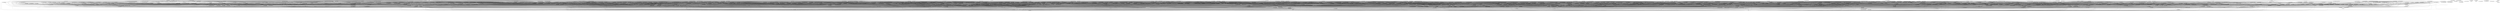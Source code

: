 digraph G { 
"fg_0003: AuditSection" -> "fg_0002: CloneUtils"; 
"fg_0004: Auditable" -> "fg_0003: AuditSection"; 
"fg_0049: ShippingConfiguration" -> "fg_0045: ShippingDescription"; 
"fg_0049: ShippingConfiguration" -> "fg_0046: ShippingBasisType"; 
"fg_0049: ShippingConfiguration" -> "fg_0044: ShippingOptionPriceType"; 
"fg_0049: ShippingConfiguration" -> "fg_0048: ShippingPackageType"; 
"fg_0049: ShippingConfiguration" -> "fg_0047: ShippingType"; 
"fg_0057: SearchResponse" -> "fg_0056: IndexProduct,SearchEntry"; 
"fg_0057: SearchResponse" -> "fg_0055: SearchFacet"; 
"fg_0062: FieldMatchValidator" -> "fg_0060: BeanUtils"; 
"fg_0077: AuditListener" -> "fg_0004: Auditable"; 
"fg_0077: AuditListener" -> "fg_0003: AuditSection"; 
"fg_0078: Currency" -> "fg_0005: SalesManagerEntity"; 
"fg_0078: Currency" -> "fg_0001: SchemaConstant"; 
"fg_0079: MerchantStoreCriteria" -> "fg_0006: CriteriaOrderBy,Criteria"; 
"fg_0080: AttributeCriteria,ProductCriteria" -> "fg_0006: CriteriaOrderBy,Criteria"; 
"fg_0081: OrderCriteria" -> "fg_0006: CriteriaOrderBy,Criteria"; 
"fg_0082: DateUtil" -> "fg_0009: Constants"; 
"fg_0083: ContentFile,StaticContentFile" -> "fg_0012: FileContentType"; 
"fg_0084: Manufacturer" -> "fg_0013: Entity"; 
"fg_0085: ReadableOrderProductDownload" -> "fg_0013: Entity"; 
"fg_0086: ShopEntity" -> "fg_0013: Entity"; 
"fg_0087: ReadableProductType" -> "fg_0013: Entity"; 
"fg_0088: AuthenticationResponse" -> "fg_0013: Entity"; 
"fg_0090: PersistableImage" -> "fg_0013: Entity"; 
"fg_0091: ReadableZone,ZoneEntity" -> "fg_0013: Entity"; 
"fg_0092: PermissionEntity,ReadablePermission" -> "fg_0013: Entity"; 
"fg_0093: OrderTotal" -> "fg_0013: Entity"; 
"fg_0095: TransactionEntity" -> "fg_0013: Entity"; 
"fg_0096: Optin" -> "fg_0013: Entity"; 
"fg_0097: OptinEntity" -> "fg_0096: Optin"; 
"fg_0098: ReadableOptin" -> "fg_0097: OptinEntity"; 
"fg_0099: TransactionalAspectAwareService,SalesManagerEntityService" -> "fg_0005: SalesManagerEntity"; 
"fg_0099: TransactionalAspectAwareService,SalesManagerEntityService" -> "fg_0014: ServiceException"; 
"fg_0100: IntegrationException" -> "fg_0014: ServiceException"; 
"fg_0101: InitializationDatabase" -> "fg_0014: ServiceException"; 
"fg_0102: InitData" -> "fg_0014: ServiceException"; 
"fg_0103: ImageRemove" -> "fg_0014: ServiceException"; 
"fg_0104: ServiceRuntimeException" -> "fg_0015: GenericRuntimeException"; 
"fg_0105: ConversionRuntimeException" -> "fg_0015: GenericRuntimeException"; 
"fg_0106: UnauthorizedException" -> "fg_0015: GenericRuntimeException"; 
"fg_0107: RestApiException" -> "fg_0015: GenericRuntimeException"; 
"fg_0108: CaptchaRequestUtils" -> "fg_0018: ApplicationConstants"; 
"fg_0108: CaptchaRequestUtils" -> "fg_0017: CoreConfiguration"; 
"fg_0109: HtmlEmailSender" -> "fg_0020: Email"; 
"fg_0109: HtmlEmailSender" -> "fg_0021: EmailConfig"; 
"fg_0110: EmailModule" -> "fg_0020: Email"; 
"fg_0110: EmailModule" -> "fg_0021: EmailConfig"; 
"fg_0111: GenericEntityList" -> "fg_0022: EntityList"; 
"fg_0112: CustomerAttributeEntity,CustomerAttribute" -> "fg_0013: Entity"; 
"fg_0113: CustomerEntity,Customer" -> "fg_0013: Entity"; 
"fg_0113: CustomerEntity,Customer" -> "fg_0023: Address,AddressLocation"; 
"fg_0114: CustomerOption" -> "fg_0013: Entity"; 
"fg_0115: CustomerOptionValue" -> "fg_0013: Entity"; 
"fg_0116: PersistableGroup" -> "fg_0024: GroupEntity"; 
"fg_0117: ReadableGroup" -> "fg_0024: GroupEntity"; 
"fg_0118: GeoLocation" -> "fg_0029: Address"; 
"fg_0119: ConfigurationModulesLoader" -> "fg_0041: IntegrationConfiguration"; 
"fg_0119: ConfigurationModulesLoader" -> "fg_0014: ServiceException"; 
"fg_0121: CustomShippingQuoteWeightItem" -> "fg_0120: CustomShippingQuoteItem"; 
"fg_0122: CustomShippingQuotesRegion" -> "fg_0121: CustomShippingQuoteWeightItem"; 
"fg_0123: CustomShippingQuotesConfiguration" -> "fg_0041: IntegrationConfiguration"; 
"fg_0123: CustomShippingQuotesConfiguration" -> "fg_0051: CustomIntegrationConfiguration"; 
"fg_0123: CustomShippingQuotesConfiguration" -> "fg_0122: CustomShippingQuotesRegion"; 
"fg_0124: AjaxPageableResponse" -> "fg_0053: AjaxResponse"; 
"fg_0125: LocalCacheManagerImpl" -> "fg_0076: CMSManager"; 
"fg_0126: CacheManager" -> "fg_0076: CMSManager"; 
"fg_0129: Group" -> "fg_0004: Auditable"; 
"fg_0129: Group" -> "fg_0005: SalesManagerEntity"; 
"fg_0129: Group" -> "fg_0077: AuditListener"; 
"fg_0129: Group" -> "fg_0003: AuditSection"; 
"fg_0129: Group" -> "fg_0001: SchemaConstant"; 
"fg_0129: Group" -> "fg_0128: GroupType"; 
"fg_0130: IntegrationModule,ModuleConfig" -> "fg_0004: Auditable"; 
"fg_0130: IntegrationModule,ModuleConfig" -> "fg_0005: SalesManagerEntity"; 
"fg_0130: IntegrationModule,ModuleConfig" -> "fg_0077: AuditListener"; 
"fg_0130: IntegrationModule,ModuleConfig" -> "fg_0001: SchemaConstant"; 
"fg_0130: IntegrationModule,ModuleConfig" -> "fg_0003: AuditSection"; 
"fg_0133: MerchantStore" -> "fg_0004: Auditable"; 
"fg_0133: MerchantStore" -> "fg_0005: SalesManagerEntity"; 
"fg_0133: MerchantStore" -> "fg_0132: MeasureUnit"; 
"fg_0133: MerchantStore" -> "fg_0002: CloneUtils"; 
"fg_0133: MerchantStore" -> "fg_0003: AuditSection"; 
"fg_0133: MerchantStore" -> "fg_0001: SchemaConstant"; 
"fg_0133: MerchantStore" -> "fg_0078: Currency"; 
"fg_0134: Payment" -> "fg_0019: PaymentType"; 
"fg_0134: Payment" -> "fg_0042: TransactionType"; 
"fg_0134: Payment" -> "fg_0078: Currency"; 
"fg_0135: CurrencyFacade" -> "fg_0078: Currency"; 
"fg_0136: ServiceRequestCriteriaBuilderUtils" -> "fg_0006: CriteriaOrderBy,Criteria"; 
"fg_0136: ServiceRequestCriteriaBuilderUtils" -> "fg_0079: MerchantStoreCriteria"; 
"fg_0137: JWTTokenUtil" -> "fg_0082: DateUtil"; 
"fg_0137: JWTTokenUtil" -> "fg_0028: JWTUser"; 
"fg_0138: InputContentFile" -> "fg_0083: ContentFile,StaticContentFile"; 
"fg_0139: OutputContentFile" -> "fg_0083: ContentFile,StaticContentFile"; 
"fg_0140: NamedEntity" -> "fg_0086: ShopEntity"; 
"fg_0141: CustomerOptionValue,CustomerOption" -> "fg_0086: ShopEntity"; 
"fg_0142: SecurityFacade" -> "fg_0092: PermissionEntity,ReadablePermission"; 
"fg_0143: ReadableOrderTotal" -> "fg_0093: OrderTotal"; 
"fg_0144: ShoppingCartAttribute" -> "fg_0086: ShopEntity"; 
"fg_0145: ShoppingCartItem" -> "fg_0086: ShopEntity"; 
"fg_0145: ShoppingCartItem" -> "fg_0144: ShoppingCartAttribute"; 
"fg_0146: ShoppingCartData" -> "fg_0093: OrderTotal"; 
"fg_0146: ShoppingCartData" -> "fg_0145: ShoppingCartItem"; 
"fg_0146: ShoppingCartData" -> "fg_0086: ShopEntity"; 
"fg_0147: CurrencyService" -> "fg_0099: TransactionalAspectAwareService,SalesManagerEntityService"; 
"fg_0147: CurrencyService" -> "fg_0078: Currency"; 
"fg_0148: SystemConfiguration,SystemConfigurationService" -> "fg_0004: Auditable"; 
"fg_0148: SystemConfiguration,SystemConfigurationService" -> "fg_0005: SalesManagerEntity"; 
"fg_0148: SystemConfiguration,SystemConfigurationService" -> "fg_0077: AuditListener"; 
"fg_0148: SystemConfiguration,SystemConfigurationService" -> "fg_0099: TransactionalAspectAwareService,SalesManagerEntityService"; 
"fg_0148: SystemConfiguration,SystemConfigurationService" -> "fg_0001: SchemaConstant"; 
"fg_0148: SystemConfiguration,SystemConfigurationService" -> "fg_0003: AuditSection"; 
"fg_0148: SystemConfiguration,SystemConfigurationService" -> "fg_0014: ServiceException"; 
"fg_0149: SalesManagerEntityServiceImpl" -> "fg_0005: SalesManagerEntity"; 
"fg_0149: SalesManagerEntityServiceImpl" -> "fg_0099: TransactionalAspectAwareService,SalesManagerEntityService"; 
"fg_0149: SalesManagerEntityServiceImpl" -> "fg_0014: ServiceException"; 
"fg_0150: ResourceNotFoundException" -> "fg_0104: ServiceRuntimeException"; 
"fg_0151: OperationNotAllowedException" -> "fg_0104: ServiceRuntimeException"; 
"fg_0152: PersistableCustomerAttribute,PersistableCustomer" -> "fg_0113: CustomerEntity,Customer"; 
"fg_0152: PersistableCustomerAttribute,PersistableCustomer" -> "fg_0112: CustomerAttributeEntity,CustomerAttribute"; 
"fg_0152: PersistableCustomerAttribute,PersistableCustomer" -> "fg_0115: CustomerOptionValue"; 
"fg_0152: PersistableCustomerAttribute,PersistableCustomer" -> "fg_0116: PersistableGroup"; 
"fg_0152: PersistableCustomerAttribute,PersistableCustomer" -> "fg_0114: CustomerOption"; 
"fg_0153: CacheManagerImpl" -> "fg_0067: VendorCacheManager"; 
"fg_0153: CacheManagerImpl" -> "fg_0126: CacheManager"; 
"fg_0154: GroupService" -> "fg_0099: TransactionalAspectAwareService,SalesManagerEntityService"; 
"fg_0154: GroupService" -> "fg_0129: Group"; 
"fg_0154: GroupService" -> "fg_0128: GroupType"; 
"fg_0154: GroupService" -> "fg_0014: ServiceException"; 
"fg_0156: PermissionCriteria" -> "fg_0006: CriteriaOrderBy,Criteria"; 
"fg_0157: ModuleConfigurationService" -> "fg_0099: TransactionalAspectAwareService,SalesManagerEntityService"; 
"fg_0157: ModuleConfigurationService" -> "fg_0130: IntegrationModule,ModuleConfig"; 
"fg_0157: ModuleConfigurationService" -> "fg_0014: ServiceException"; 
"fg_0158: IntegrationModulesLoader" -> "fg_0130: IntegrationModule,ModuleConfig"; 
"fg_0158: IntegrationModulesLoader" -> "fg_0014: ServiceException"; 
"fg_0159: CacheUtils" -> "fg_0133: MerchantStore"; 
"fg_0160: User" -> "fg_0004: Auditable"; 
"fg_0160: User" -> "fg_0005: SalesManagerEntity"; 
"fg_0160: User" -> "fg_0077: AuditListener"; 
"fg_0160: User" -> "fg_0001: SchemaConstant"; 
"fg_0160: User" -> "fg_0003: AuditSection"; 
"fg_0160: User" -> "fg_0133: MerchantStore"; 
"fg_0160: User" -> "fg_0129: Group"; 
"fg_0161: PageBuilderUtils" -> "fg_0008: ControllerConstants"; 
"fg_0161: PageBuilderUtils" -> "fg_0133: MerchantStore"; 
"fg_0161: PageBuilderUtils" -> "fg_0007: Constants"; 
"fg_0162: LocaleUtils" -> "fg_0009: Constants"; 
"fg_0162: LocaleUtils" -> "fg_0133: MerchantStore"; 
"fg_0163: CategoryDescription,Category" -> "fg_0004: Auditable"; 
"fg_0163: CategoryDescription,Category" -> "fg_0005: SalesManagerEntity"; 
"fg_0163: CategoryDescription,Category" -> "fg_0077: AuditListener"; 
"fg_0163: CategoryDescription,Category" -> "fg_0001: SchemaConstant"; 
"fg_0163: CategoryDescription,Category" -> "fg_0003: AuditSection"; 
"fg_0163: CategoryDescription,Category" -> "fg_0133: MerchantStore"; 
"fg_0164: ProductOptionDescription,ProductOption" -> "fg_0005: SalesManagerEntity"; 
"fg_0164: ProductOptionDescription,ProductOption" -> "fg_0001: SchemaConstant"; 
"fg_0164: ProductOptionDescription,ProductOption" -> "fg_0133: MerchantStore"; 
"fg_0165: Manufacturer,ManufacturerDescription" -> "fg_0004: Auditable"; 
"fg_0165: Manufacturer,ManufacturerDescription" -> "fg_0005: SalesManagerEntity"; 
"fg_0165: Manufacturer,ManufacturerDescription" -> "fg_0077: AuditListener"; 
"fg_0165: Manufacturer,ManufacturerDescription" -> "fg_0001: SchemaConstant"; 
"fg_0165: Manufacturer,ManufacturerDescription" -> "fg_0003: AuditSection"; 
"fg_0165: Manufacturer,ManufacturerDescription" -> "fg_0133: MerchantStore"; 
"fg_0168: CustomerOptionValueDescription,CustomerOptionValue" -> "fg_0005: SalesManagerEntity"; 
"fg_0168: CustomerOptionValueDescription,CustomerOptionValue" -> "fg_0001: SchemaConstant"; 
"fg_0168: CustomerOptionValueDescription,CustomerOptionValue" -> "fg_0133: MerchantStore"; 
"fg_0169: CustomerOptionDescription,CustomerOption" -> "fg_0005: SalesManagerEntity"; 
"fg_0169: CustomerOptionDescription,CustomerOption" -> "fg_0001: SchemaConstant"; 
"fg_0169: CustomerOptionDescription,CustomerOption" -> "fg_0133: MerchantStore"; 
"fg_0170: LanguageService" -> "fg_0099: TransactionalAspectAwareService,SalesManagerEntityService"; 
"fg_0170: LanguageService" -> "fg_0133: MerchantStore"; 
"fg_0170: LanguageService" -> "fg_0014: ServiceException"; 
"fg_0171: CountryService" -> "fg_0099: TransactionalAspectAwareService,SalesManagerEntityService"; 
"fg_0171: CountryService" -> "fg_0014: ServiceException"; 
"fg_0172: ZoneService" -> "fg_0099: TransactionalAspectAwareService,SalesManagerEntityService"; 
"fg_0172: ZoneService" -> "fg_0014: ServiceException"; 
"fg_0173: EmailService" -> "fg_0020: Email"; 
"fg_0173: EmailService" -> "fg_0021: EmailConfig"; 
"fg_0173: EmailService" -> "fg_0133: MerchantStore"; 
"fg_0173: EmailService" -> "fg_0014: ServiceException"; 
"fg_0175: BreadcrumbItem" -> "fg_0174: BreadcrumbItemType"; 
"fg_0176: Breadcrumb" -> "fg_0174: BreadcrumbItemType"; 
"fg_0176: Breadcrumb" -> "fg_0175: BreadcrumbItem"; 
"fg_0177: AbstractDataPopulator,DataPopulator" -> "fg_0026: ConversionException"; 
"fg_0177: AbstractDataPopulator,DataPopulator" -> "fg_0133: MerchantStore"; 
"fg_0180: Content" -> "fg_0178: ContentPosition"; 
"fg_0180: Content" -> "fg_0005: SalesManagerEntity"; 
"fg_0180: Content" -> "fg_0077: AuditListener"; 
"fg_0180: Content" -> "fg_0003: AuditSection"; 
"fg_0180: Content" -> "fg_0001: SchemaConstant"; 
"fg_0180: Content" -> "fg_0133: MerchantStore"; 
"fg_0180: Content" -> "fg_0027: ContentType"; 
"fg_0181: MerchantStoreEntity" -> "fg_0132: MeasureUnit"; 
"fg_0185: ReadableMerchantStore" -> "fg_0184: ReadableImage"; 
"fg_0185: ReadableMerchantStore" -> "fg_0183: ReadableAddress,Address"; 
"fg_0185: ReadableMerchantStore" -> "fg_0181: MerchantStoreEntity"; 
"fg_0185: ReadableMerchantStore" -> "fg_0182: ReadableAuditable,ReadableAudit"; 
"fg_0186: PaginationData,AbstractController" -> "fg_0007: Constants"; 
"fg_0187: ProductTypeFacade" -> "fg_0087: ReadableProductType"; 
"fg_0188: Mapper" -> "fg_0133: MerchantStore"; 
"fg_0189: MerchantStoreService" -> "fg_0099: TransactionalAspectAwareService,SalesManagerEntityService"; 
"fg_0189: MerchantStoreService" -> "fg_0111: GenericEntityList"; 
"fg_0189: MerchantStoreService" -> "fg_0133: MerchantStore"; 
"fg_0189: MerchantStoreService" -> "fg_0079: MerchantStoreCriteria"; 
"fg_0189: MerchantStoreService" -> "fg_0014: ServiceException"; 
"fg_0190: ZoneFacade" -> "fg_0091: ReadableZone,ZoneEntity"; 
"fg_0190: ZoneFacade" -> "fg_0133: MerchantStore"; 
"fg_0191: User,UserEntity" -> "fg_0013: Entity"; 
"fg_0191: User,UserEntity" -> "fg_0117: ReadableGroup"; 
"fg_0193: ReadableUserList,ReadableUser" -> "fg_0092: PermissionEntity,ReadablePermission"; 
"fg_0193: ReadableUserList,ReadableUser" -> "fg_0191: User,UserEntity"; 
"fg_0193: ReadableUserList,ReadableUser" -> "fg_0117: ReadableGroup"; 
"fg_0193: ReadableUserList,ReadableUser" -> "fg_0034: ReadableList"; 
"fg_0194: PersistableUser" -> "fg_0116: PersistableGroup"; 
"fg_0194: PersistableUser" -> "fg_0191: User,UserEntity"; 
"fg_0195: UserFacade" -> "fg_0092: PermissionEntity,ReadablePermission"; 
"fg_0195: UserFacade" -> "fg_0006: CriteriaOrderBy,Criteria"; 
"fg_0195: UserFacade" -> "fg_0192: UserPassword"; 
"fg_0195: UserFacade" -> "fg_0193: ReadableUserList,ReadableUser"; 
"fg_0195: UserFacade" -> "fg_0133: MerchantStore"; 
"fg_0195: UserFacade" -> "fg_0194: PersistableUser"; 
"fg_0196: Configs,MerchantConfigurationFacade" -> "fg_0133: MerchantStore"; 
"fg_0197: MerchantConfiguration" -> "fg_0004: Auditable"; 
"fg_0197: MerchantConfiguration" -> "fg_0005: SalesManagerEntity"; 
"fg_0197: MerchantConfiguration" -> "fg_0077: AuditListener"; 
"fg_0197: MerchantConfiguration" -> "fg_0003: AuditSection"; 
"fg_0197: MerchantConfiguration" -> "fg_0001: SchemaConstant"; 
"fg_0197: MerchantConfiguration" -> "fg_0133: MerchantStore"; 
"fg_0197: MerchantConfiguration" -> "fg_0035: MerchantConfigurationType"; 
"fg_0199: MerchantConfigurationService" -> "fg_0198: MerchantConfig"; 
"fg_0199: MerchantConfigurationService" -> "fg_0197: MerchantConfiguration"; 
"fg_0199: MerchantConfigurationService" -> "fg_0099: TransactionalAspectAwareService,SalesManagerEntityService"; 
"fg_0199: MerchantConfigurationService" -> "fg_0133: MerchantStore"; 
"fg_0199: MerchantConfigurationService" -> "fg_0014: ServiceException"; 
"fg_0199: MerchantConfigurationService" -> "fg_0035: MerchantConfigurationType"; 
"fg_0200: OptinFacade,PersistableOptin" -> "fg_0097: OptinEntity"; 
"fg_0200: OptinFacade,PersistableOptin" -> "fg_0133: MerchantStore"; 
"fg_0200: OptinFacade,PersistableOptin" -> "fg_0098: ReadableOptin"; 
"fg_0201: Optin" -> "fg_0005: SalesManagerEntity"; 
"fg_0201: Optin" -> "fg_0077: AuditListener"; 
"fg_0201: Optin" -> "fg_0059: OptinType"; 
"fg_0201: Optin" -> "fg_0001: SchemaConstant"; 
"fg_0201: Optin" -> "fg_0133: MerchantStore"; 
"fg_0203: CountryEntity" -> "fg_0013: Entity"; 
"fg_0204: ReadableCountry" -> "fg_0203: CountryEntity"; 
"fg_0204: ReadableCountry" -> "fg_0091: ReadableZone,ZoneEntity"; 
"fg_0205: CountryFacade" -> "fg_0204: ReadableCountry"; 
"fg_0205: CountryFacade" -> "fg_0133: MerchantStore"; 
"fg_0206: ShippingOrigin" -> "fg_0005: SalesManagerEntity"; 
"fg_0206: ShippingOrigin" -> "fg_0001: SchemaConstant"; 
"fg_0206: ShippingOrigin" -> "fg_0133: MerchantStore"; 
"fg_0207: DataUtils" -> "fg_0132: MeasureUnit"; 
"fg_0207: DataUtils" -> "fg_0133: MerchantStore"; 
"fg_0208: MerchantLog,MerchantLogService" -> "fg_0005: SalesManagerEntity"; 
"fg_0208: MerchantLog,MerchantLogService" -> "fg_0077: AuditListener"; 
"fg_0208: MerchantLog,MerchantLogService" -> "fg_0099: TransactionalAspectAwareService,SalesManagerEntityService"; 
"fg_0208: MerchantLog,MerchantLogService" -> "fg_0001: SchemaConstant"; 
"fg_0208: MerchantLog,MerchantLogService" -> "fg_0133: MerchantStore"; 
"fg_0209: MerchantRepositoryCustom" -> "fg_0111: GenericEntityList"; 
"fg_0209: MerchantRepositoryCustom" -> "fg_0079: MerchantStoreCriteria"; 
"fg_0209: MerchantRepositoryCustom" -> "fg_0133: MerchantStore"; 
"fg_0209: MerchantRepositoryCustom" -> "fg_0014: ServiceException"; 
"fg_0210: PaypalPayment" -> "fg_0134: Payment"; 
"fg_0210: PaypalPayment" -> "fg_0019: PaymentType"; 
"fg_0211: ImageContentFile" -> "fg_0138: InputContentFile"; 
"fg_0213: FileRemove" -> "fg_0014: ServiceException"; 
"fg_0213: FileRemove" -> "fg_0012: FileContentType"; 
"fg_0214: FilePut" -> "fg_0138: InputContentFile"; 
"fg_0214: FilePut" -> "fg_0014: ServiceException"; 
"fg_0215: FileGet" -> "fg_0139: OutputContentFile"; 
"fg_0215: FileGet" -> "fg_0012: FileContentType"; 
"fg_0215: FileGet" -> "fg_0014: ServiceException"; 
"fg_0216: ContentAssetsManager" -> "fg_0213: FileRemove"; 
"fg_0216: ContentAssetsManager" -> "fg_0215: FileGet"; 
"fg_0216: ContentAssetsManager" -> "fg_0072: AssetsManager"; 
"fg_0216: ContentAssetsManager" -> "fg_0214: FilePut"; 
"fg_0217: ImageGet" -> "fg_0139: OutputContentFile"; 
"fg_0217: ImageGet" -> "fg_0012: FileContentType"; 
"fg_0217: ImageGet" -> "fg_0014: ServiceException"; 
"fg_0218: CategoryEntity,Category" -> "fg_0013: Entity"; 
"fg_0219: CategoryDescription" -> "fg_0140: NamedEntity"; 
"fg_0220: ReadableCategory" -> "fg_0219: CategoryDescription"; 
"fg_0220: ReadableCategory" -> "fg_0218: CategoryEntity,Category"; 
"fg_0221: ManufacturerEntity" -> "fg_0084: Manufacturer"; 
"fg_0222: ManufacturerDescription" -> "fg_0140: NamedEntity"; 
"fg_0223: ReadableManufacturer" -> "fg_0222: ManufacturerDescription"; 
"fg_0223: ReadableManufacturer" -> "fg_0221: ManufacturerEntity"; 
"fg_0224: ProductOptionValue" -> "fg_0013: Entity"; 
"fg_0225: ReadableProductOptionValueEntity" -> "fg_0140: NamedEntity"; 
"fg_0225: ReadableProductOptionValueEntity" -> "fg_0224: ProductOptionValue"; 
"fg_0226: ReadableProductAttribute" -> "fg_0013: Entity"; 
"fg_0226: ReadableProductAttribute" -> "fg_0224: ProductOptionValue"; 
"fg_0227: ProductOption" -> "fg_0013: Entity"; 
"fg_0228: CustomerOptionDescription" -> "fg_0140: NamedEntity"; 
"fg_0229: ReadableCustomerOptionValue" -> "fg_0112: CustomerAttributeEntity,CustomerAttribute"; 
"fg_0229: ReadableCustomerOptionValue" -> "fg_0113: CustomerEntity,Customer"; 
"fg_0229: ReadableCustomerOptionValue" -> "fg_0115: CustomerOptionValue"; 
"fg_0229: ReadableCustomerOptionValue" -> "fg_0140: NamedEntity"; 
"fg_0229: ReadableCustomerOptionValue" -> "fg_0117: ReadableGroup"; 
"fg_0229: ReadableCustomerOptionValue" -> "fg_0231: ReadableCustomerOption"; 
"fg_0230: CustomerOptionEntity" -> "fg_0114: CustomerOption"; 
"fg_0231: ReadableCustomerOption" -> "fg_0228: CustomerOptionDescription"; 
"fg_0231: ReadableCustomerOption" -> "fg_0230: CustomerOptionEntity"; 
"fg_0232: ProductPriceDescription" -> "fg_0140: NamedEntity"; 
"fg_0233: ContentPath,ContentName" -> "fg_0040: Content"; 
"fg_0234: ContentEntity" -> "fg_0013: Entity"; 
"fg_0234: ContentEntity" -> "fg_0027: ContentType"; 
"fg_0235: ContentDescriptionEntity" -> "fg_0140: NamedEntity"; 
"fg_0236: ResourceUrlAccess,ObjectContent" -> "fg_0233: ContentPath,ContentName"; 
"fg_0237: ReadableContentObject" -> "fg_0236: ResourceUrlAccess,ObjectContent"; 
"fg_0238: ContentFolder" -> "fg_0040: Content"; 
"fg_0239: ContentFile" -> "fg_0233: ContentPath,ContentName"; 
"fg_0240: ReadableContentPage" -> "fg_0237: ReadableContentObject"; 
"fg_0241: PersistableContentPage" -> "fg_0236: ResourceUrlAccess,ObjectContent"; 
"fg_0242: PersistableContentEntity" -> "fg_0234: ContentEntity"; 
"fg_0242: PersistableContentEntity" -> "fg_0235: ContentDescriptionEntity"; 
"fg_0243: ReadableContentFull" -> "fg_0013: Entity"; 
"fg_0243: ReadableContentFull" -> "fg_0235: ContentDescriptionEntity"; 
"fg_0244: ReadableContentEntity" -> "fg_0234: ContentEntity"; 
"fg_0244: ReadableContentEntity" -> "fg_0235: ContentDescriptionEntity"; 
"fg_0245: ReadableContentBox" -> "fg_0237: ReadableContentObject"; 
"fg_0246: ContentFacade" -> "fg_0245: ReadableContentBox"; 
"fg_0246: ContentFacade" -> "fg_0243: ReadableContentFull"; 
"fg_0246: ContentFacade" -> "fg_0240: ReadableContentPage"; 
"fg_0246: ContentFacade" -> "fg_0239: ContentFile"; 
"fg_0246: ContentFacade" -> "fg_0244: ReadableContentEntity"; 
"fg_0246: ContentFacade" -> "fg_0238: ContentFolder"; 
"fg_0246: ContentFacade" -> "fg_0242: PersistableContentEntity"; 
"fg_0246: ContentFacade" -> "fg_0133: MerchantStore"; 
"fg_0246: ContentFacade" -> "fg_0241: PersistableContentPage"; 
"fg_0246: ContentFacade" -> "fg_0027: ContentType"; 
"fg_0247: AnonymousCustomer" -> "fg_0152: PersistableCustomerAttribute,PersistableCustomer"; 
"fg_0248: SecuredCustomer" -> "fg_0152: PersistableCustomerAttribute,PersistableCustomer"; 
"fg_0249: PermissionService" -> "fg_0156: PermissionCriteria"; 
"fg_0249: PermissionService" -> "fg_0099: TransactionalAspectAwareService,SalesManagerEntityService"; 
"fg_0249: PermissionService" -> "fg_0155: PermissionList"; 
"fg_0249: PermissionService" -> "fg_0129: Group"; 
"fg_0249: PermissionService" -> "fg_0014: ServiceException"; 
"fg_0250: PermissionRepositoryCustom" -> "fg_0156: PermissionCriteria"; 
"fg_0250: PermissionRepositoryCustom" -> "fg_0155: PermissionList"; 
"fg_0251: UserUtils" -> "fg_0160: User"; 
"fg_0251: UserUtils" -> "fg_0129: Group"; 
"fg_0252: UserService" -> "fg_0006: CriteriaOrderBy,Criteria"; 
"fg_0252: UserService" -> "fg_0099: TransactionalAspectAwareService,SalesManagerEntityService"; 
"fg_0252: UserService" -> "fg_0160: User"; 
"fg_0252: UserService" -> "fg_0111: GenericEntityList"; 
"fg_0252: UserService" -> "fg_0133: MerchantStore"; 
"fg_0252: UserService" -> "fg_0014: ServiceException"; 
"fg_0253: UserRepositoryCustom" -> "fg_0006: CriteriaOrderBy,Criteria"; 
"fg_0253: UserRepositoryCustom" -> "fg_0160: User"; 
"fg_0253: UserRepositoryCustom" -> "fg_0111: GenericEntityList"; 
"fg_0253: UserRepositoryCustom" -> "fg_0014: ServiceException"; 
"fg_0254: Category,CategoryUtils" -> "fg_0163: CategoryDescription,Category"; 
"fg_0255: CategoryService" -> "fg_0099: TransactionalAspectAwareService,SalesManagerEntityService"; 
"fg_0255: CategoryService" -> "fg_0163: CategoryDescription,Category"; 
"fg_0255: CategoryService" -> "fg_0133: MerchantStore"; 
"fg_0255: CategoryService" -> "fg_0014: ServiceException"; 
"fg_0256: CategoryRepositoryCustom" -> "fg_0163: CategoryDescription,Category"; 
"fg_0256: CategoryRepositoryCustom" -> "fg_0133: MerchantStore"; 
"fg_0257: ProductOptionService" -> "fg_0164: ProductOptionDescription,ProductOption"; 
"fg_0257: ProductOptionService" -> "fg_0099: TransactionalAspectAwareService,SalesManagerEntityService"; 
"fg_0257: ProductOptionService" -> "fg_0133: MerchantStore"; 
"fg_0257: ProductOptionService" -> "fg_0014: ServiceException"; 
"fg_0258: ManufacturerService" -> "fg_0165: Manufacturer,ManufacturerDescription"; 
"fg_0258: ManufacturerService" -> "fg_0099: TransactionalAspectAwareService,SalesManagerEntityService"; 
"fg_0258: ManufacturerService" -> "fg_0163: CategoryDescription,Category"; 
"fg_0258: ManufacturerService" -> "fg_0133: MerchantStore"; 
"fg_0258: ManufacturerService" -> "fg_0014: ServiceException"; 
"fg_0266: Order" -> "fg_0005: SalesManagerEntity"; 
"fg_0266: Order" -> "fg_0261: OrderChannel"; 
"fg_0266: Order" -> "fg_0019: PaymentType"; 
"fg_0266: Order" -> "fg_0167: Delivery"; 
"fg_0266: Order" -> "fg_0002: CloneUtils"; 
"fg_0266: Order" -> "fg_0001: SchemaConstant"; 
"fg_0266: Order" -> "fg_0259: OrderType"; 
"fg_0266: Order" -> "fg_0262: CreditCardType,CreditCard"; 
"fg_0266: Order" -> "fg_0133: MerchantStore"; 
"fg_0266: Order" -> "fg_0166: Billing"; 
"fg_0266: Order" -> "fg_0078: Currency"; 
"fg_0267: ShippingQuote" -> "fg_0167: Delivery"; 
"fg_0267: ShippingQuote" -> "fg_0043: ShippingOption"; 
"fg_0267: ShippingQuote" -> "fg_0130: IntegrationModule,ModuleConfig"; 
"fg_0268: ShippingSummary" -> "fg_0167: Delivery"; 
"fg_0269: CustomerOptionValueService" -> "fg_0168: CustomerOptionValueDescription,CustomerOptionValue"; 
"fg_0269: CustomerOptionValueService" -> "fg_0099: TransactionalAspectAwareService,SalesManagerEntityService"; 
"fg_0269: CustomerOptionValueService" -> "fg_0133: MerchantStore"; 
"fg_0269: CustomerOptionValueService" -> "fg_0014: ServiceException"; 
"fg_0277: Product" -> "fg_0004: Auditable"; 
"fg_0277: Product" -> "fg_0005: SalesManagerEntity"; 
"fg_0277: Product" -> "fg_0010: RentalStatus"; 
"fg_0277: Product" -> "fg_0165: Manufacturer,ManufacturerDescription"; 
"fg_0277: Product" -> "fg_0011: ProductCondition"; 
"fg_0277: Product" -> "fg_0077: AuditListener"; 
"fg_0277: Product" -> "fg_0163: CategoryDescription,Category"; 
"fg_0277: Product" -> "fg_0001: SchemaConstant"; 
"fg_0277: Product" -> "fg_0003: AuditSection"; 
"fg_0277: Product" -> "fg_0133: MerchantStore"; 
"fg_0278: CustomerOptionService" -> "fg_0099: TransactionalAspectAwareService,SalesManagerEntityService"; 
"fg_0278: CustomerOptionService" -> "fg_0169: CustomerOptionDescription,CustomerOption"; 
"fg_0278: CustomerOptionService" -> "fg_0133: MerchantStore"; 
"fg_0278: CustomerOptionService" -> "fg_0014: ServiceException"; 
"fg_0279: CustomerOptionSet" -> "fg_0005: SalesManagerEntity"; 
"fg_0279: CustomerOptionSet" -> "fg_0168: CustomerOptionValueDescription,CustomerOptionValue"; 
"fg_0279: CustomerOptionSet" -> "fg_0169: CustomerOptionDescription,CustomerOption"; 
"fg_0279: CustomerOptionSet" -> "fg_0001: SchemaConstant"; 
"fg_0280: LanguageUtils" -> "fg_0170: LanguageService"; 
"fg_0280: LanguageUtils" -> "fg_0007: Constants"; 
"fg_0280: LanguageUtils" -> "fg_0133: MerchantStore"; 
"fg_0280: LanguageUtils" -> "fg_0104: ServiceRuntimeException"; 
"fg_0280: LanguageUtils" -> "fg_0014: ServiceException"; 
"fg_0281: ContentService" -> "fg_0138: InputContentFile"; 
"fg_0281: ContentService" -> "fg_0099: TransactionalAspectAwareService,SalesManagerEntityService"; 
"fg_0281: ContentService" -> "fg_0180: Content"; 
"fg_0281: ContentService" -> "fg_0139: OutputContentFile"; 
"fg_0281: ContentService" -> "fg_0133: MerchantStore"; 
"fg_0281: ContentService" -> "fg_0027: ContentType"; 
"fg_0281: ContentService" -> "fg_0012: FileContentType"; 
"fg_0281: ContentService" -> "fg_0014: ServiceException"; 
"fg_0282: ContentRepositoryCustom" -> "fg_0133: MerchantStore"; 
"fg_0282: ContentRepositoryCustom" -> "fg_0027: ContentType"; 
"fg_0283: MerchantStoreBrand,MerchantConfigEntity" -> "fg_0013: Entity"; 
"fg_0283: MerchantStoreBrand,MerchantConfigEntity" -> "fg_0035: MerchantConfigurationType"; 
"fg_0284: ReadableMerchantStoreList" -> "fg_0034: ReadableList"; 
"fg_0284: ReadableMerchantStoreList" -> "fg_0185: ReadableMerchantStore"; 
"fg_0285: ReadableBrand" -> "fg_0184: ReadableImage"; 
"fg_0285: ReadableBrand" -> "fg_0283: MerchantStoreBrand,MerchantConfigEntity"; 
"fg_0286: PersistableAddress,PersistableMerchantStore" -> "fg_0183: ReadableAddress,Address"; 
"fg_0286: PersistableAddress,PersistableMerchantStore" -> "fg_0181: MerchantStoreEntity"; 
"fg_0287: PersistableBrand" -> "fg_0283: MerchantStoreBrand,MerchantConfigEntity"; 
"fg_0288: StoreFacade" -> "fg_0138: InputContentFile"; 
"fg_0288: StoreFacade" -> "fg_0286: PersistableAddress,PersistableMerchantStore"; 
"fg_0288: StoreFacade" -> "fg_0285: ReadableBrand"; 
"fg_0288: StoreFacade" -> "fg_0284: ReadableMerchantStoreList"; 
"fg_0288: StoreFacade" -> "fg_0133: MerchantStore"; 
"fg_0288: StoreFacade" -> "fg_0079: MerchantStoreCriteria"; 
"fg_0288: StoreFacade" -> "fg_0287: PersistableBrand"; 
"fg_0288: StoreFacade" -> "fg_0185: ReadableMerchantStore"; 
"fg_0289: MarketPlaceEntity" -> "fg_0013: Entity"; 
"fg_0290: ReadableMarketPlace" -> "fg_0289: MarketPlaceEntity"; 
"fg_0290: ReadableMarketPlace" -> "fg_0185: ReadableMerchantStore"; 
"fg_0291: MarketPlaceFacade" -> "fg_0059: OptinType"; 
"fg_0291: MarketPlaceFacade" -> "fg_0290: ReadableMarketPlace"; 
"fg_0291: MarketPlaceFacade" -> "fg_0133: MerchantStore"; 
"fg_0291: MarketPlaceFacade" -> "fg_0098: ReadableOptin"; 
"fg_0292: OptinService" -> "fg_0099: TransactionalAspectAwareService,SalesManagerEntityService"; 
"fg_0292: OptinService" -> "fg_0059: OptinType"; 
"fg_0292: OptinService" -> "fg_0133: MerchantStore"; 
"fg_0292: OptinService" -> "fg_0201: Optin"; 
"fg_0292: OptinService" -> "fg_0014: ServiceException"; 
"fg_0293: CustomerOptin,CustomerOptinService" -> "fg_0005: SalesManagerEntity"; 
"fg_0293: CustomerOptin,CustomerOptinService" -> "fg_0077: AuditListener"; 
"fg_0293: CustomerOptin,CustomerOptinService" -> "fg_0099: TransactionalAspectAwareService,SalesManagerEntityService"; 
"fg_0293: CustomerOptin,CustomerOptinService" -> "fg_0001: SchemaConstant"; 
"fg_0293: CustomerOptin,CustomerOptinService" -> "fg_0133: MerchantStore"; 
"fg_0293: CustomerOptin,CustomerOptinService" -> "fg_0014: ServiceException"; 
"fg_0293: CustomerOptin,CustomerOptinService" -> "fg_0201: Optin"; 
"fg_0294: ShippingOriginService" -> "fg_0099: TransactionalAspectAwareService,SalesManagerEntityService"; 
"fg_0294: ShippingOriginService" -> "fg_0206: ShippingOrigin"; 
"fg_0294: ShippingOriginService" -> "fg_0133: MerchantStore"; 
"fg_0295: StaticContentFileManager" -> "fg_0216: ContentAssetsManager"; 
"fg_0296: ReadableCategoryPopulator" -> "fg_0013: Entity"; 
"fg_0296: ReadableCategoryPopulator" -> "fg_0220: ReadableCategory"; 
"fg_0296: ReadableCategoryPopulator" -> "fg_0218: CategoryEntity,Category"; 
"fg_0296: ReadableCategoryPopulator" -> "fg_0163: CategoryDescription,Category"; 
"fg_0296: ReadableCategoryPopulator" -> "fg_0140: NamedEntity"; 
"fg_0296: ReadableCategoryPopulator" -> "fg_0219: CategoryDescription"; 
"fg_0296: ReadableCategoryPopulator" -> "fg_0026: ConversionException"; 
"fg_0296: ReadableCategoryPopulator" -> "fg_0177: AbstractDataPopulator,DataPopulator"; 
"fg_0296: ReadableCategoryPopulator" -> "fg_0133: MerchantStore"; 
"fg_0296: ReadableCategoryPopulator" -> "fg_0086: ShopEntity"; 
"fg_0297: ReadableCategoryList" -> "fg_0220: ReadableCategory"; 
"fg_0297: ReadableCategoryList" -> "fg_0034: ReadableList"; 
"fg_0299: PersistableCategory" -> "fg_0218: CategoryEntity,Category"; 
"fg_0299: PersistableCategory" -> "fg_0219: CategoryDescription"; 
"fg_0300: CategoryFacade" -> "fg_0299: PersistableCategory"; 
"fg_0300: CategoryFacade" -> "fg_0297: ReadableCategoryList"; 
"fg_0300: CategoryFacade" -> "fg_0220: ReadableCategory"; 
"fg_0300: CategoryFacade" -> "fg_0039: ListCriteria"; 
"fg_0300: CategoryFacade" -> "fg_0298: ReadableProductVariant,ReadableProductVariantValue"; 
"fg_0300: CategoryFacade" -> "fg_0163: CategoryDescription,Category"; 
"fg_0300: CategoryFacade" -> "fg_0133: MerchantStore"; 
"fg_0301: ReadableManufacturerFull" -> "fg_0222: ManufacturerDescription"; 
"fg_0301: ReadableManufacturerFull" -> "fg_0223: ReadableManufacturer"; 
"fg_0302: PersistableManufacturer" -> "fg_0222: ManufacturerDescription"; 
"fg_0302: PersistableManufacturer" -> "fg_0221: ManufacturerEntity"; 
"fg_0303: ProductEntity" -> "fg_0010: RentalStatus"; 
"fg_0303: ProductEntity" -> "fg_0013: Entity"; 
"fg_0303: ProductEntity" -> "fg_0011: ProductCondition"; 
"fg_0304: RentalOwner" -> "fg_0013: Entity"; 
"fg_0304: RentalOwner" -> "fg_0023: Address,AddressLocation"; 
"fg_0305: ReadableImage" -> "fg_0013: Entity"; 
"fg_0306: ReadableProductOption" -> "fg_0227: ProductOption"; 
"fg_0306: ReadableProductOption" -> "fg_0225: ReadableProductOptionValueEntity"; 
"fg_0307: ProductDescription" -> "fg_0140: NamedEntity"; 
"fg_0308: ReadableProduct" -> "fg_0220: ReadableCategory"; 
"fg_0308: ReadableProduct" -> "fg_0305: ReadableImage"; 
"fg_0308: ReadableProduct" -> "fg_0226: ReadableProductAttribute"; 
"fg_0308: ReadableProduct" -> "fg_0304: RentalOwner"; 
"fg_0308: ReadableProduct" -> "fg_0303: ProductEntity"; 
"fg_0308: ReadableProduct" -> "fg_0307: ProductDescription"; 
"fg_0308: ReadableProduct" -> "fg_0087: ReadableProductType"; 
"fg_0308: ReadableProduct" -> "fg_0306: ReadableProductOption"; 
"fg_0308: ReadableProduct" -> "fg_0223: ReadableManufacturer"; 
"fg_0309: PersistableProductAttribute" -> "fg_0226: ReadableProductAttribute"; 
"fg_0309: PersistableProductAttribute" -> "fg_0227: ProductOption"; 
"fg_0309: PersistableProductAttribute" -> "fg_0224: ProductOptionValue"; 
"fg_0310: ProductOptionEntity" -> "fg_0227: ProductOption"; 
"fg_0311: ProductOptionDescription" -> "fg_0140: NamedEntity"; 
"fg_0312: CustomerReviewEntity,ReadableCustomerReview" -> "fg_0229: ReadableCustomerOptionValue"; 
"fg_0312: CustomerReviewEntity,ReadableCustomerReview" -> "fg_0086: ShopEntity"; 
"fg_0313: ReadableProductReview,ProductReviewEntity" -> "fg_0229: ReadableCustomerOptionValue"; 
"fg_0313: ReadableProductReview,ProductReviewEntity" -> "fg_0086: ShopEntity"; 
"fg_0314: ProductPrice" -> "fg_0013: Entity"; 
"fg_0315: ProductPriceEntity" -> "fg_0314: ProductPrice"; 
"fg_0316: PersistableProductPrice" -> "fg_0232: ProductPriceDescription"; 
"fg_0316: PersistableProductPrice" -> "fg_0315: ProductPriceEntity"; 
"fg_0317: ReadableProductPrice" -> "fg_0013: Entity"; 
"fg_0317: ReadableProductPrice" -> "fg_0232: ProductPriceDescription"; 
"fg_0318: AbstractAuthenticatinSuccessHandler" -> "fg_0252: UserService"; 
"fg_0318: AbstractAuthenticatinSuccessHandler" -> "fg_0160: User"; 
"fg_0320: Transaction" -> "fg_0004: Auditable"; 
"fg_0320: Transaction" -> "fg_0005: SalesManagerEntity"; 
"fg_0320: Transaction" -> "fg_0077: AuditListener"; 
"fg_0320: Transaction" -> "fg_0019: PaymentType"; 
"fg_0320: Transaction" -> "fg_0266: Order"; 
"fg_0320: Transaction" -> "fg_0001: SchemaConstant"; 
"fg_0320: Transaction" -> "fg_0042: TransactionType"; 
"fg_0320: Transaction" -> "fg_0003: AuditSection"; 
"fg_0321: OrderList" -> "fg_0022: EntityList"; 
"fg_0321: OrderList" -> "fg_0266: Order"; 
"fg_0322: OrderProductDownloadService" -> "fg_0099: TransactionalAspectAwareService,SalesManagerEntityService"; 
"fg_0323: CreditCardPayment" -> "fg_0134: Payment"; 
"fg_0323: CreditCardPayment" -> "fg_0262: CreditCardType,CreditCard"; 
"fg_0324: ReadableOrderProductDownloadPopulator" -> "fg_0013: Entity"; 
"fg_0324: ReadableOrderProductDownloadPopulator" -> "fg_0266: Order"; 
"fg_0324: ReadableOrderProductDownloadPopulator" -> "fg_0133: MerchantStore"; 
"fg_0324: ReadableOrderProductDownloadPopulator" -> "fg_0177: AbstractDataPopulator,DataPopulator"; 
"fg_0324: ReadableOrderProductDownloadPopulator" -> "fg_0026: ConversionException"; 
"fg_0324: ReadableOrderProductDownloadPopulator" -> "fg_0085: ReadableOrderProductDownload"; 
"fg_0325: InvoiceModule" -> "fg_0266: Order"; 
"fg_0325: InvoiceModule" -> "fg_0133: MerchantStore"; 
"fg_0326: ShippingQuoteModule" -> "fg_0050: PackageDetails"; 
"fg_0326: ShippingQuoteModule" -> "fg_0041: IntegrationConfiguration"; 
"fg_0326: ShippingQuoteModule" -> "fg_0167: Delivery"; 
"fg_0326: ShippingQuoteModule" -> "fg_0267: ShippingQuote"; 
"fg_0326: ShippingQuoteModule" -> "fg_0206: ShippingOrigin"; 
"fg_0326: ShippingQuoteModule" -> "fg_0051: CustomIntegrationConfiguration"; 
"fg_0326: ShippingQuoteModule" -> "fg_0049: ShippingConfiguration"; 
"fg_0326: ShippingQuoteModule" -> "fg_0043: ShippingOption"; 
"fg_0326: ShippingQuoteModule" -> "fg_0133: MerchantStore"; 
"fg_0326: ShippingQuoteModule" -> "fg_0130: IntegrationModule,ModuleConfig"; 
"fg_0326: ShippingQuoteModule" -> "fg_0100: IntegrationException"; 
"fg_0327: ShippingQuotePrePostProcessModule" -> "fg_0050: PackageDetails"; 
"fg_0327: ShippingQuotePrePostProcessModule" -> "fg_0167: Delivery"; 
"fg_0327: ShippingQuotePrePostProcessModule" -> "fg_0041: IntegrationConfiguration"; 
"fg_0327: ShippingQuotePrePostProcessModule" -> "fg_0267: ShippingQuote"; 
"fg_0327: ShippingQuotePrePostProcessModule" -> "fg_0206: ShippingOrigin"; 
"fg_0327: ShippingQuotePrePostProcessModule" -> "fg_0049: ShippingConfiguration"; 
"fg_0327: ShippingQuotePrePostProcessModule" -> "fg_0133: MerchantStore"; 
"fg_0327: ShippingQuotePrePostProcessModule" -> "fg_0130: IntegrationModule,ModuleConfig"; 
"fg_0327: ShippingQuotePrePostProcessModule" -> "fg_0100: IntegrationException"; 
"fg_0328: ShippingQuoteService,Quote" -> "fg_0005: SalesManagerEntity"; 
"fg_0328: ShippingQuoteService,Quote" -> "fg_0099: TransactionalAspectAwareService,SalesManagerEntityService"; 
"fg_0328: ShippingQuoteService,Quote" -> "fg_0266: Order"; 
"fg_0328: ShippingQuoteService,Quote" -> "fg_0167: Delivery"; 
"fg_0328: ShippingQuoteService,Quote" -> "fg_0267: ShippingQuote"; 
"fg_0328: ShippingQuoteService,Quote" -> "fg_0001: SchemaConstant"; 
"fg_0328: ShippingQuoteService,Quote" -> "fg_0133: MerchantStore"; 
"fg_0328: ShippingQuoteService,Quote" -> "fg_0268: ShippingSummary"; 
"fg_0328: ShippingQuoteService,Quote" -> "fg_0014: ServiceException"; 
"fg_0329: ImageFilePath" -> "fg_0165: Manufacturer,ManufacturerDescription"; 
"fg_0329: ImageFilePath" -> "fg_0277: Product"; 
"fg_0329: ImageFilePath" -> "fg_0133: MerchantStore"; 
"fg_0330: DigitalProduct" -> "fg_0005: SalesManagerEntity"; 
"fg_0330: DigitalProduct" -> "fg_0277: Product"; 
"fg_0330: DigitalProduct" -> "fg_0001: SchemaConstant"; 
"fg_0332: ProductList" -> "fg_0022: EntityList"; 
"fg_0332: ProductList" -> "fg_0277: Product"; 
"fg_0333: ProductRelationshipService,ProductRelationshipType" -> "fg_0099: TransactionalAspectAwareService,SalesManagerEntityService"; 
"fg_0333: ProductRelationshipService,ProductRelationshipType" -> "fg_0277: Product"; 
"fg_0333: ProductRelationshipService,ProductRelationshipType" -> "fg_0133: MerchantStore"; 
"fg_0333: ProductRelationshipService,ProductRelationshipType" -> "fg_0014: ServiceException"; 
"fg_0334: CustomerList" -> "fg_0022: EntityList"; 
"fg_0335: CustomerCriteria" -> "fg_0006: CriteriaOrderBy,Criteria"; 
"fg_0336: ProductTypeService" -> "fg_0099: TransactionalAspectAwareService,SalesManagerEntityService"; 
"fg_0336: ProductTypeService" -> "fg_0133: MerchantStore"; 
"fg_0336: ProductTypeService" -> "fg_0014: ServiceException"; 
"fg_0337: ProductAttributeService" -> "fg_0099: TransactionalAspectAwareService,SalesManagerEntityService"; 
"fg_0337: ProductAttributeService" -> "fg_0277: Product"; 
"fg_0337: ProductAttributeService" -> "fg_0133: MerchantStore"; 
"fg_0337: ProductAttributeService" -> "fg_0014: ServiceException"; 
"fg_0338: ProductOptionValueService" -> "fg_0099: TransactionalAspectAwareService,SalesManagerEntityService"; 
"fg_0338: ProductOptionValueService" -> "fg_0133: MerchantStore"; 
"fg_0338: ProductOptionValueService" -> "fg_0014: ServiceException"; 
"fg_0339: ProductAvailabilityService" -> "fg_0099: TransactionalAspectAwareService,SalesManagerEntityService"; 
"fg_0339: ProductAvailabilityService" -> "fg_0277: Product"; 
"fg_0339: ProductAvailabilityService" -> "fg_0133: MerchantStore"; 
"fg_0339: ProductAvailabilityService" -> "fg_0014: ServiceException"; 
"fg_0340: ProductReviewService" -> "fg_0099: TransactionalAspectAwareService,SalesManagerEntityService"; 
"fg_0340: ProductReviewService" -> "fg_0277: Product"; 
"fg_0341: TaxClassService" -> "fg_0099: TransactionalAspectAwareService,SalesManagerEntityService"; 
"fg_0341: TaxClassService" -> "fg_0133: MerchantStore"; 
"fg_0341: TaxClassService" -> "fg_0014: ServiceException"; 
"fg_0342: ReadableCustomerPopulator" -> "fg_0013: Entity"; 
"fg_0342: ReadableCustomerPopulator" -> "fg_0228: CustomerOptionDescription"; 
"fg_0342: ReadableCustomerPopulator" -> "fg_0169: CustomerOptionDescription,CustomerOption"; 
"fg_0342: ReadableCustomerPopulator" -> "fg_0230: CustomerOptionEntity"; 
"fg_0342: ReadableCustomerPopulator" -> "fg_0133: MerchantStore"; 
"fg_0342: ReadableCustomerPopulator" -> "fg_0177: AbstractDataPopulator,DataPopulator"; 
"fg_0342: ReadableCustomerPopulator" -> "fg_0026: ConversionException"; 
"fg_0342: ReadableCustomerPopulator" -> "fg_0166: Billing"; 
"fg_0342: ReadableCustomerPopulator" -> "fg_0229: ReadableCustomerOptionValue"; 
"fg_0342: ReadableCustomerPopulator" -> "fg_0113: CustomerEntity,Customer"; 
"fg_0342: ReadableCustomerPopulator" -> "fg_0168: CustomerOptionValueDescription,CustomerOptionValue"; 
"fg_0342: ReadableCustomerPopulator" -> "fg_0167: Delivery"; 
"fg_0342: ReadableCustomerPopulator" -> "fg_0140: NamedEntity"; 
"fg_0342: ReadableCustomerPopulator" -> "fg_0023: Address,AddressLocation"; 
"fg_0342: ReadableCustomerPopulator" -> "fg_0231: ReadableCustomerOption"; 
"fg_0343: CatalogEntry,Catalog" -> "fg_0004: Auditable"; 
"fg_0343: CatalogEntry,Catalog" -> "fg_0005: SalesManagerEntity"; 
"fg_0343: CatalogEntry,Catalog" -> "fg_0077: AuditListener"; 
"fg_0343: CatalogEntry,Catalog" -> "fg_0277: Product"; 
"fg_0343: CatalogEntry,Catalog" -> "fg_0163: CategoryDescription,Category"; 
"fg_0343: CatalogEntry,Catalog" -> "fg_0001: SchemaConstant"; 
"fg_0343: CatalogEntry,Catalog" -> "fg_0003: AuditSection"; 
"fg_0343: CatalogEntry,Catalog" -> "fg_0133: MerchantStore"; 
"fg_0344: SearchKeywords,SearchService" -> "fg_0277: Product"; 
"fg_0344: SearchKeywords,SearchService" -> "fg_0057: SearchResponse"; 
"fg_0344: SearchKeywords,SearchService" -> "fg_0133: MerchantStore"; 
"fg_0344: SearchKeywords,SearchService" -> "fg_0014: ServiceException"; 
"fg_0345: CustomerReviewDescription,CustomerReview" -> "fg_0004: Auditable"; 
"fg_0345: CustomerReviewDescription,CustomerReview" -> "fg_0005: SalesManagerEntity"; 
"fg_0345: CustomerReviewDescription,CustomerReview" -> "fg_0077: AuditListener"; 
"fg_0345: CustomerReviewDescription,CustomerReview" -> "fg_0001: SchemaConstant"; 
"fg_0345: CustomerReviewDescription,CustomerReview" -> "fg_0003: AuditSection"; 
"fg_0346: CustomerAttributeService" -> "fg_0099: TransactionalAspectAwareService,SalesManagerEntityService"; 
"fg_0346: CustomerAttributeService" -> "fg_0133: MerchantStore"; 
"fg_0346: CustomerAttributeService" -> "fg_0014: ServiceException"; 
"fg_0347: ProductImageService" -> "fg_0212: ProductImageSize"; 
"fg_0347: ProductImageService" -> "fg_0099: TransactionalAspectAwareService,SalesManagerEntityService"; 
"fg_0347: ProductImageService" -> "fg_0277: Product"; 
"fg_0347: ProductImageService" -> "fg_0139: OutputContentFile"; 
"fg_0347: ProductImageService" -> "fg_0211: ImageContentFile"; 
"fg_0347: ProductImageService" -> "fg_0014: ServiceException"; 
"fg_0348: ProductPriceService" -> "fg_0099: TransactionalAspectAwareService,SalesManagerEntityService"; 
"fg_0348: ProductPriceService" -> "fg_0014: ServiceException"; 
"fg_0349: ProductPrice" -> "fg_0277: Product"; 
"fg_0350: TaxRateService" -> "fg_0099: TransactionalAspectAwareService,SalesManagerEntityService"; 
"fg_0350: TaxRateService" -> "fg_0133: MerchantStore"; 
"fg_0350: TaxRateService" -> "fg_0014: ServiceException"; 
"fg_0351: ProductRelationshipRepositoryCustom" -> "fg_0277: Product"; 
"fg_0351: ProductRelationshipRepositoryCustom" -> "fg_0133: MerchantStore"; 
"fg_0352: ProductImageRemove" -> "fg_0277: Product"; 
"fg_0352: ProductImageRemove" -> "fg_0103: ImageRemove"; 
"fg_0352: ProductImageRemove" -> "fg_0014: ServiceException"; 
"fg_0353: ProductImagePut" -> "fg_0211: ImageContentFile"; 
"fg_0353: ProductImagePut" -> "fg_0014: ServiceException"; 
"fg_0354: ProductImageGet" -> "fg_0212: ProductImageSize"; 
"fg_0354: ProductImageGet" -> "fg_0277: Product"; 
"fg_0354: ProductImageGet" -> "fg_0217: ImageGet"; 
"fg_0354: ProductImageGet" -> "fg_0139: OutputContentFile"; 
"fg_0354: ProductImageGet" -> "fg_0014: ServiceException"; 
"fg_0355: CustomerPopulator" -> "fg_0152: PersistableCustomerAttribute,PersistableCustomer"; 
"fg_0355: CustomerPopulator" -> "fg_0013: Entity"; 
"fg_0355: CustomerPopulator" -> "fg_0112: CustomerAttributeEntity,CustomerAttribute"; 
"fg_0355: CustomerPopulator" -> "fg_0099: TransactionalAspectAwareService,SalesManagerEntityService"; 
"fg_0355: CustomerPopulator" -> "fg_0169: CustomerOptionDescription,CustomerOption"; 
"fg_0355: CustomerPopulator" -> "fg_0171: CountryService"; 
"fg_0355: CustomerPopulator" -> "fg_0170: LanguageService"; 
"fg_0355: CustomerPopulator" -> "fg_0133: MerchantStore"; 
"fg_0355: CustomerPopulator" -> "fg_0026: ConversionException"; 
"fg_0355: CustomerPopulator" -> "fg_0177: AbstractDataPopulator,DataPopulator"; 
"fg_0355: CustomerPopulator" -> "fg_0166: Billing"; 
"fg_0355: CustomerPopulator" -> "fg_0172: ZoneService"; 
"fg_0355: CustomerPopulator" -> "fg_0113: CustomerEntity,Customer"; 
"fg_0355: CustomerPopulator" -> "fg_0269: CustomerOptionValueService"; 
"fg_0355: CustomerPopulator" -> "fg_0168: CustomerOptionValueDescription,CustomerOptionValue"; 
"fg_0355: CustomerPopulator" -> "fg_0167: Delivery"; 
"fg_0355: CustomerPopulator" -> "fg_0278: CustomerOptionService"; 
"fg_0355: CustomerPopulator" -> "fg_0023: Address,AddressLocation"; 
"fg_0356: CustomerOptionSetService" -> "fg_0279: CustomerOptionSet"; 
"fg_0356: CustomerOptionSetService" -> "fg_0168: CustomerOptionValueDescription,CustomerOptionValue"; 
"fg_0356: CustomerOptionSetService" -> "fg_0099: TransactionalAspectAwareService,SalesManagerEntityService"; 
"fg_0356: CustomerOptionSetService" -> "fg_0169: CustomerOptionDescription,CustomerOption"; 
"fg_0356: CustomerOptionSetService" -> "fg_0133: MerchantStore"; 
"fg_0356: CustomerOptionSetService" -> "fg_0014: ServiceException"; 
"fg_0357: ReadableCustomerOptionPopulator" -> "fg_0013: Entity"; 
"fg_0357: ReadableCustomerOptionPopulator" -> "fg_0279: CustomerOptionSet"; 
"fg_0357: ReadableCustomerOptionPopulator" -> "fg_0168: CustomerOptionValueDescription,CustomerOptionValue"; 
"fg_0357: ReadableCustomerOptionPopulator" -> "fg_0169: CustomerOptionDescription,CustomerOption"; 
"fg_0357: ReadableCustomerOptionPopulator" -> "fg_0141: CustomerOptionValue,CustomerOption"; 
"fg_0357: ReadableCustomerOptionPopulator" -> "fg_0086: ShopEntity"; 
"fg_0357: ReadableCustomerOptionPopulator" -> "fg_0026: ConversionException"; 
"fg_0357: ReadableCustomerOptionPopulator" -> "fg_0133: MerchantStore"; 
"fg_0357: ReadableCustomerOptionPopulator" -> "fg_0177: AbstractDataPopulator,DataPopulator"; 
"fg_0358: ReadableManufacturerPopulator" -> "fg_0013: Entity"; 
"fg_0358: ReadableManufacturerPopulator" -> "fg_0165: Manufacturer,ManufacturerDescription"; 
"fg_0358: ReadableManufacturerPopulator" -> "fg_0084: Manufacturer"; 
"fg_0358: ReadableManufacturerPopulator" -> "fg_0301: ReadableManufacturerFull"; 
"fg_0358: ReadableManufacturerPopulator" -> "fg_0140: NamedEntity"; 
"fg_0358: ReadableManufacturerPopulator" -> "fg_0222: ManufacturerDescription"; 
"fg_0358: ReadableManufacturerPopulator" -> "fg_0221: ManufacturerEntity"; 
"fg_0358: ReadableManufacturerPopulator" -> "fg_0177: AbstractDataPopulator,DataPopulator"; 
"fg_0358: ReadableManufacturerPopulator" -> "fg_0133: MerchantStore"; 
"fg_0358: ReadableManufacturerPopulator" -> "fg_0086: ShopEntity"; 
"fg_0358: ReadableManufacturerPopulator" -> "fg_0026: ConversionException"; 
"fg_0358: ReadableManufacturerPopulator" -> "fg_0223: ReadableManufacturer"; 
"fg_0359: ManufacturerFacade,ReadableManufacturerList" -> "fg_0302: PersistableManufacturer"; 
"fg_0359: ManufacturerFacade,ReadableManufacturerList" -> "fg_0165: Manufacturer,ManufacturerDescription"; 
"fg_0359: ManufacturerFacade,ReadableManufacturerList" -> "fg_0039: ListCriteria"; 
"fg_0359: ManufacturerFacade,ReadableManufacturerList" -> "fg_0034: ReadableList"; 
"fg_0359: ManufacturerFacade,ReadableManufacturerList" -> "fg_0133: MerchantStore"; 
"fg_0359: ManufacturerFacade,ReadableManufacturerList" -> "fg_0223: ReadableManufacturer"; 
"fg_0360: PersistableManufacturerPopulator" -> "fg_0302: PersistableManufacturer"; 
"fg_0360: PersistableManufacturerPopulator" -> "fg_0013: Entity"; 
"fg_0360: PersistableManufacturerPopulator" -> "fg_0165: Manufacturer,ManufacturerDescription"; 
"fg_0360: PersistableManufacturerPopulator" -> "fg_0084: Manufacturer"; 
"fg_0360: PersistableManufacturerPopulator" -> "fg_0140: NamedEntity"; 
"fg_0360: PersistableManufacturerPopulator" -> "fg_0222: ManufacturerDescription"; 
"fg_0360: PersistableManufacturerPopulator" -> "fg_0170: LanguageService"; 
"fg_0360: PersistableManufacturerPopulator" -> "fg_0086: ShopEntity"; 
"fg_0360: PersistableManufacturerPopulator" -> "fg_0177: AbstractDataPopulator,DataPopulator"; 
"fg_0360: PersistableManufacturerPopulator" -> "fg_0133: MerchantStore"; 
"fg_0360: PersistableManufacturerPopulator" -> "fg_0026: ConversionException"; 
"fg_0361: ReadableProductList" -> "fg_0034: ReadableList"; 
"fg_0361: ReadableProductList" -> "fg_0308: ReadableProduct"; 
"fg_0362: ReadableOrderProduct" -> "fg_0013: Entity"; 
"fg_0362: ReadableOrderProduct" -> "fg_0308: ReadableProduct"; 
"fg_0363: DeliveryEntity,ReadableDelivery" -> "fg_0023: Address,AddressLocation"; 
"fg_0364: OrderApi,OrderAttribute" -> "fg_0013: Entity"; 
"fg_0366: ProductList" -> "fg_0308: ReadableProduct"; 
"fg_0367: ReadableProductOptionEntity" -> "fg_0311: ProductOptionDescription"; 
"fg_0367: ReadableProductOptionEntity" -> "fg_0310: ProductOptionEntity"; 
"fg_0368: ReadableProductOptionList" -> "fg_0367: ReadableProductOptionEntity"; 
"fg_0368: ReadableProductOptionList" -> "fg_0034: ReadableList"; 
"fg_0369: ReadableProductAttributeList,ReadableProductAttributeEntity" -> "fg_0226: ReadableProductAttribute"; 
"fg_0369: ReadableProductAttributeList,ReadableProductAttributeEntity" -> "fg_0367: ReadableProductOptionEntity"; 
"fg_0369: ReadableProductAttributeList,ReadableProductAttributeEntity" -> "fg_0034: ReadableList"; 
"fg_0369: ReadableProductAttributeList,ReadableProductAttributeEntity" -> "fg_0225: ReadableProductOptionValueEntity"; 
"fg_0370: PersistableProductOptionValueEntity" -> "fg_0225: ReadableProductOptionValueEntity"; 
"fg_0371: PersistableProductOptionEntity" -> "fg_0311: ProductOptionDescription"; 
"fg_0371: PersistableProductOptionEntity" -> "fg_0310: ProductOptionEntity"; 
"fg_0372: ReadableProductOptionValueList" -> "fg_0225: ReadableProductOptionValueEntity"; 
"fg_0372: ReadableProductOptionValueList" -> "fg_0034: ReadableList"; 
"fg_0373: ProductOptionFacade" -> "fg_0226: ReadableProductAttribute"; 
"fg_0373: ProductOptionFacade" -> "fg_0370: PersistableProductOptionValueEntity"; 
"fg_0373: ProductOptionFacade" -> "fg_0368: ReadableProductOptionList"; 
"fg_0373: ProductOptionFacade" -> "fg_0369: ReadableProductAttributeList,ReadableProductAttributeEntity"; 
"fg_0373: ProductOptionFacade" -> "fg_0309: PersistableProductAttribute"; 
"fg_0373: ProductOptionFacade" -> "fg_0367: ReadableProductOptionEntity"; 
"fg_0373: ProductOptionFacade" -> "fg_0372: ReadableProductOptionValueList"; 
"fg_0373: ProductOptionFacade" -> "fg_0225: ReadableProductOptionValueEntity"; 
"fg_0373: ProductOptionFacade" -> "fg_0133: MerchantStore"; 
"fg_0373: ProductOptionFacade" -> "fg_0371: PersistableProductOptionEntity"; 
"fg_0374: PersistableProductReview" -> "fg_0313: ReadableProductReview,ProductReviewEntity"; 
"fg_0375: InventoryEntity" -> "fg_0013: Entity"; 
"fg_0376: ReadableInventory,ReadableInventoryList" -> "fg_0317: ReadableProductPrice"; 
"fg_0376: ReadableInventory,ReadableInventoryList" -> "fg_0375: InventoryEntity"; 
"fg_0376: ReadableInventory,ReadableInventoryList" -> "fg_0034: ReadableList"; 
"fg_0376: ReadableInventory,ReadableInventoryList" -> "fg_0185: ReadableMerchantStore"; 
"fg_0377: PersistableInventory" -> "fg_0375: InventoryEntity"; 
"fg_0377: PersistableInventory" -> "fg_0316: PersistableProductPrice"; 
"fg_0378: ProductInventoryFacade" -> "fg_0377: PersistableInventory"; 
"fg_0378: ProductInventoryFacade" -> "fg_0133: MerchantStore"; 
"fg_0378: ProductInventoryFacade" -> "fg_0376: ReadableInventory,ReadableInventoryList"; 
"fg_0379: TransactionService" -> "fg_0099: TransactionalAspectAwareService,SalesManagerEntityService"; 
"fg_0379: TransactionService" -> "fg_0266: Order"; 
"fg_0379: TransactionService" -> "fg_0320: Transaction"; 
"fg_0379: TransactionService" -> "fg_0014: ServiceException"; 
"fg_0380: OrderRepositoryCustom" -> "fg_0321: OrderList"; 
"fg_0380: OrderRepositoryCustom" -> "fg_0081: OrderCriteria"; 
"fg_0380: OrderRepositoryCustom" -> "fg_0133: MerchantStore"; 
"fg_0381: AbstractimageFilePath" -> "fg_0165: Manufacturer,ManufacturerDescription"; 
"fg_0381: AbstractimageFilePath" -> "fg_0329: ImageFilePath"; 
"fg_0381: AbstractimageFilePath" -> "fg_0277: Product"; 
"fg_0381: AbstractimageFilePath" -> "fg_0007: Constants"; 
"fg_0381: AbstractimageFilePath" -> "fg_0133: MerchantStore"; 
"fg_0381: AbstractimageFilePath" -> "fg_0012: FileContentType"; 
"fg_0382: EmailUtils" -> "fg_0082: DateUtil"; 
"fg_0382: EmailUtils" -> "fg_0016: LabelUtils"; 
"fg_0382: EmailUtils" -> "fg_0329: ImageFilePath"; 
"fg_0382: EmailUtils" -> "fg_0133: MerchantStore"; 
"fg_0382: EmailUtils" -> "fg_0007: Constants"; 
"fg_0383: ReadableMerchantStorePopulator" -> "fg_0082: DateUtil"; 
"fg_0383: ReadableMerchantStorePopulator" -> "fg_0184: ReadableImage"; 
"fg_0383: ReadableMerchantStorePopulator" -> "fg_0171: CountryService"; 
"fg_0383: ReadableMerchantStorePopulator" -> "fg_0026: ConversionException"; 
"fg_0383: ReadableMerchantStorePopulator" -> "fg_0133: MerchantStore"; 
"fg_0383: ReadableMerchantStorePopulator" -> "fg_0177: AbstractDataPopulator,DataPopulator"; 
"fg_0383: ReadableMerchantStorePopulator" -> "fg_0172: ZoneService"; 
"fg_0383: ReadableMerchantStorePopulator" -> "fg_0132: MeasureUnit"; 
"fg_0383: ReadableMerchantStorePopulator" -> "fg_0329: ImageFilePath"; 
"fg_0383: ReadableMerchantStorePopulator" -> "fg_0003: AuditSection"; 
"fg_0383: ReadableMerchantStorePopulator" -> "fg_0183: ReadableAddress,Address"; 
"fg_0383: ReadableMerchantStorePopulator" -> "fg_0181: MerchantStoreEntity"; 
"fg_0383: ReadableMerchantStorePopulator" -> "fg_0182: ReadableAuditable,ReadableAudit"; 
"fg_0383: ReadableMerchantStorePopulator" -> "fg_0185: ReadableMerchantStore"; 
"fg_0383: ReadableMerchantStorePopulator" -> "fg_0014: ServiceException"; 
"fg_0384: FilePathUtils" -> "fg_0330: DigitalProduct"; 
"fg_0384: FilePathUtils" -> "fg_0013: Entity"; 
"fg_0384: FilePathUtils" -> "fg_0329: ImageFilePath"; 
"fg_0384: FilePathUtils" -> "fg_0018: ApplicationConstants"; 
"fg_0384: FilePathUtils" -> "fg_0133: MerchantStore"; 
"fg_0384: FilePathUtils" -> "fg_0007: Constants"; 
"fg_0384: FilePathUtils" -> "fg_0017: CoreConfiguration"; 
"fg_0384: FilePathUtils" -> "fg_0085: ReadableOrderProductDownload"; 
"fg_0384: FilePathUtils" -> "fg_0012: FileContentType"; 
"fg_0385: DigitalProductService" -> "fg_0138: InputContentFile"; 
"fg_0385: DigitalProductService" -> "fg_0330: DigitalProduct"; 
"fg_0385: DigitalProductService" -> "fg_0277: Product"; 
"fg_0385: DigitalProductService" -> "fg_0099: TransactionalAspectAwareService,SalesManagerEntityService"; 
"fg_0385: DigitalProductService" -> "fg_0133: MerchantStore"; 
"fg_0385: DigitalProductService" -> "fg_0014: ServiceException"; 
"fg_0386: PricingService" -> "fg_0277: Product"; 
"fg_0386: PricingService" -> "fg_0331: FinalPrice"; 
"fg_0386: PricingService" -> "fg_0133: MerchantStore"; 
"fg_0386: PricingService" -> "fg_0078: Currency"; 
"fg_0386: PricingService" -> "fg_0014: ServiceException"; 
"fg_0387: ProductPriceUtils" -> "fg_0009: Constants"; 
"fg_0387: ProductPriceUtils" -> "fg_0277: Product"; 
"fg_0387: ProductPriceUtils" -> "fg_0331: FinalPrice"; 
"fg_0387: ProductPriceUtils" -> "fg_0133: MerchantStore"; 
"fg_0387: ProductPriceUtils" -> "fg_0078: Currency"; 
"fg_0390: ShoppingCartItem" -> "fg_0004: Auditable"; 
"fg_0390: ShoppingCartItem" -> "fg_0005: SalesManagerEntity"; 
"fg_0390: ShoppingCartItem" -> "fg_0077: AuditListener"; 
"fg_0390: ShoppingCartItem" -> "fg_0277: Product"; 
"fg_0390: ShoppingCartItem" -> "fg_0331: FinalPrice"; 
"fg_0390: ShoppingCartItem" -> "fg_0003: AuditSection"; 
"fg_0390: ShoppingCartItem" -> "fg_0001: SchemaConstant"; 
"fg_0391: ShippingProduct" -> "fg_0277: Product"; 
"fg_0391: ShippingProduct" -> "fg_0331: FinalPrice"; 
"fg_0392: ProductService" -> "fg_0080: AttributeCriteria,ProductCriteria"; 
"fg_0392: ProductService" -> "fg_0099: TransactionalAspectAwareService,SalesManagerEntityService"; 
"fg_0392: ProductService" -> "fg_0277: Product"; 
"fg_0392: ProductService" -> "fg_0163: CategoryDescription,Category"; 
"fg_0392: ProductService" -> "fg_0133: MerchantStore"; 
"fg_0392: ProductService" -> "fg_0332: ProductList"; 
"fg_0392: ProductService" -> "fg_0014: ServiceException"; 
"fg_0393: ProductRepositoryCustom" -> "fg_0080: AttributeCriteria,ProductCriteria"; 
"fg_0393: ProductRepositoryCustom" -> "fg_0277: Product"; 
"fg_0393: ProductRepositoryCustom" -> "fg_0332: ProductList"; 
"fg_0393: ProductRepositoryCustom" -> "fg_0133: MerchantStore"; 
"fg_0394: CustomerService" -> "fg_0099: TransactionalAspectAwareService,SalesManagerEntityService"; 
"fg_0394: CustomerService" -> "fg_0029: Address"; 
"fg_0394: CustomerService" -> "fg_0334: CustomerList"; 
"fg_0394: CustomerService" -> "fg_0133: MerchantStore"; 
"fg_0394: CustomerService" -> "fg_0335: CustomerCriteria"; 
"fg_0394: CustomerService" -> "fg_0014: ServiceException"; 
"fg_0395: CustomerRepositoryCustom" -> "fg_0133: MerchantStore"; 
"fg_0395: CustomerRepositoryCustom" -> "fg_0334: CustomerList"; 
"fg_0395: CustomerRepositoryCustom" -> "fg_0335: CustomerCriteria"; 
"fg_0396: ReadableProductReviewPopulator" -> "fg_0013: Entity"; 
"fg_0396: ReadableProductReviewPopulator" -> "fg_0229: ReadableCustomerOptionValue"; 
"fg_0396: ReadableProductReviewPopulator" -> "fg_0082: DateUtil"; 
"fg_0396: ReadableProductReviewPopulator" -> "fg_0342: ReadableCustomerPopulator"; 
"fg_0396: ReadableProductReviewPopulator" -> "fg_0277: Product"; 
"fg_0396: ReadableProductReviewPopulator" -> "fg_0313: ReadableProductReview,ProductReviewEntity"; 
"fg_0396: ReadableProductReviewPopulator" -> "fg_0026: ConversionException"; 
"fg_0396: ReadableProductReviewPopulator" -> "fg_0133: MerchantStore"; 
"fg_0396: ReadableProductReviewPopulator" -> "fg_0177: AbstractDataPopulator,DataPopulator"; 
"fg_0396: ReadableProductReviewPopulator" -> "fg_0086: ShopEntity"; 
"fg_0397: CatalogEntryService" -> "fg_0099: TransactionalAspectAwareService,SalesManagerEntityService"; 
"fg_0397: CatalogEntryService" -> "fg_0343: CatalogEntry,Catalog"; 
"fg_0397: CatalogEntryService" -> "fg_0133: MerchantStore"; 
"fg_0397: CatalogEntryService" -> "fg_0014: ServiceException"; 
"fg_0398: CatalogService" -> "fg_0099: TransactionalAspectAwareService,SalesManagerEntityService"; 
"fg_0398: CatalogService" -> "fg_0343: CatalogEntry,Catalog"; 
"fg_0398: CatalogService" -> "fg_0133: MerchantStore"; 
"fg_0398: CatalogService" -> "fg_0014: ServiceException"; 
"fg_0399: CetalogEntryEntity" -> "fg_0013: Entity"; 
"fg_0400: CatalogEntity" -> "fg_0013: Entity"; 
"fg_0401: ReadableCatalog,ReadableCatalogList" -> "fg_0034: ReadableList"; 
"fg_0401: ReadableCatalog,ReadableCatalogList" -> "fg_0400: CatalogEntity"; 
"fg_0401: ReadableCatalog,ReadableCatalogList" -> "fg_0185: ReadableMerchantStore"; 
"fg_0402: ReadableCatalogEntry,ReadableCatalogEntryList" -> "fg_0220: ReadableCategory"; 
"fg_0402: ReadableCatalogEntry,ReadableCatalogEntryList" -> "fg_0399: CetalogEntryEntity"; 
"fg_0402: ReadableCatalogEntry,ReadableCatalogEntryList" -> "fg_0034: ReadableList"; 
"fg_0402: ReadableCatalogEntry,ReadableCatalogEntryList" -> "fg_0308: ReadableProduct"; 
"fg_0403: PersistableCatalog" -> "fg_0400: CatalogEntity"; 
"fg_0404: PersistableCatalogEntry" -> "fg_0399: CetalogEntryEntity"; 
"fg_0405: CatalogFacade" -> "fg_0403: PersistableCatalog"; 
"fg_0405: CatalogFacade" -> "fg_0404: PersistableCatalogEntry"; 
"fg_0405: CatalogFacade" -> "fg_0401: ReadableCatalog,ReadableCatalogList"; 
"fg_0405: CatalogFacade" -> "fg_0402: ReadableCatalogEntry,ReadableCatalogEntryList"; 
"fg_0405: CatalogFacade" -> "fg_0343: CatalogEntry,Catalog"; 
"fg_0405: CatalogFacade" -> "fg_0133: MerchantStore"; 
"fg_0406: CustomerReviewService" -> "fg_0345: CustomerReviewDescription,CustomerReview"; 
"fg_0406: CustomerReviewService" -> "fg_0099: TransactionalAspectAwareService,SalesManagerEntityService"; 
"fg_0407: ProductFileManager" -> "fg_0354: ProductImageGet"; 
"fg_0407: ProductFileManager" -> "fg_0352: ProductImageRemove"; 
"fg_0407: ProductFileManager" -> "fg_0353: ProductImagePut"; 
"fg_0408: ProductAssetsManager" -> "fg_0354: ProductImageGet"; 
"fg_0408: ProductAssetsManager" -> "fg_0352: ProductImageRemove"; 
"fg_0408: ProductAssetsManager" -> "fg_0353: ProductImagePut"; 
"fg_0408: ProductAssetsManager" -> "fg_0072: AssetsManager"; 
"fg_0409: ProductItemsFacade,ProductGroup" -> "fg_0277: Product"; 
"fg_0409: ProductItemsFacade,ProductGroup" -> "fg_0361: ReadableProductList"; 
"fg_0409: ProductItemsFacade,ProductGroup" -> "fg_0133: MerchantStore"; 
"fg_0411: SearchProductList" -> "fg_0220: ReadableCategory"; 
"fg_0411: SearchProductList" -> "fg_0366: ProductList"; 
"fg_0413: SearchFacade" -> "fg_0410: SearchProductRequest"; 
"fg_0413: SearchFacade" -> "fg_0411: SearchProductList"; 
"fg_0413: SearchFacade" -> "fg_0057: SearchResponse"; 
"fg_0413: SearchFacade" -> "fg_0412: ValueList"; 
"fg_0413: SearchFacade" -> "fg_0133: MerchantStore"; 
"fg_0415: RelatedProduct,PersistableProduct" -> "fg_0218: CategoryEntity,Category"; 
"fg_0415: RelatedProduct,PersistableProduct" -> "fg_0309: PersistableProductAttribute"; 
"fg_0415: RelatedProduct,PersistableProduct" -> "fg_0304: RentalOwner"; 
"fg_0415: RelatedProduct,PersistableProduct" -> "fg_0303: ProductEntity"; 
"fg_0415: RelatedProduct,PersistableProduct" -> "fg_0090: PersistableImage"; 
"fg_0415: RelatedProduct,PersistableProduct" -> "fg_0307: ProductDescription"; 
"fg_0415: RelatedProduct,PersistableProduct" -> "fg_0316: PersistableProductPrice"; 
"fg_0416: ProductFacade" -> "fg_0080: AttributeCriteria,ProductCriteria"; 
"fg_0416: ProductFacade" -> "fg_0414: LightPersistableProduct"; 
"fg_0416: ProductFacade" -> "fg_0374: PersistableProductReview"; 
"fg_0416: ProductFacade" -> "fg_0277: Product"; 
"fg_0416: ProductFacade" -> "fg_0313: ReadableProductReview,ProductReviewEntity"; 
"fg_0416: ProductFacade" -> "fg_0163: CategoryDescription,Category"; 
"fg_0416: ProductFacade" -> "fg_0415: RelatedProduct,PersistableProduct"; 
"fg_0416: ProductFacade" -> "fg_0361: ReadableProductList"; 
"fg_0416: ProductFacade" -> "fg_0133: MerchantStore"; 
"fg_0416: ProductFacade" -> "fg_0315: ProductPriceEntity"; 
"fg_0416: ProductFacade" -> "fg_0308: ReadableProduct"; 
"fg_0417: BreadcrumbsUtils" -> "fg_0013: Entity"; 
"fg_0417: BreadcrumbsUtils" -> "fg_0016: LabelUtils"; 
"fg_0417: BreadcrumbsUtils" -> "fg_0384: FilePathUtils"; 
"fg_0417: BreadcrumbsUtils" -> "fg_0174: BreadcrumbItemType"; 
"fg_0417: BreadcrumbsUtils" -> "fg_0175: BreadcrumbItem"; 
"fg_0417: BreadcrumbsUtils" -> "fg_0255: CategoryService"; 
"fg_0417: BreadcrumbsUtils" -> "fg_0133: MerchantStore"; 
"fg_0417: BreadcrumbsUtils" -> "fg_0162: LocaleUtils"; 
"fg_0417: BreadcrumbsUtils" -> "fg_0308: ReadableProduct"; 
"fg_0417: BreadcrumbsUtils" -> "fg_0220: ReadableCategory"; 
"fg_0417: BreadcrumbsUtils" -> "fg_0140: NamedEntity"; 
"fg_0417: BreadcrumbsUtils" -> "fg_0163: CategoryDescription,Category"; 
"fg_0417: BreadcrumbsUtils" -> "fg_0218: CategoryEntity,Category"; 
"fg_0417: BreadcrumbsUtils" -> "fg_0176: Breadcrumb"; 
"fg_0417: BreadcrumbsUtils" -> "fg_0007: Constants"; 
"fg_0418: ReadableProductPopulator,ReadableProductFull" -> "fg_0226: ReadableProductAttribute"; 
"fg_0418: ReadableProductPopulator,ReadableProductFull" -> "fg_0305: ReadableImage"; 
"fg_0418: ReadableProductPopulator,ReadableProductFull" -> "fg_0277: Product"; 
"fg_0418: ReadableProductPopulator,ReadableProductFull" -> "fg_0222: ManufacturerDescription"; 
"fg_0418: ReadableProductPopulator,ReadableProductFull" -> "fg_0177: AbstractDataPopulator,DataPopulator"; 
"fg_0418: ReadableProductPopulator,ReadableProductFull" -> "fg_0329: ImageFilePath"; 
"fg_0418: ReadableProductPopulator,ReadableProductFull" -> "fg_0163: CategoryDescription,Category"; 
"fg_0418: ReadableProductPopulator,ReadableProductFull" -> "fg_0140: NamedEntity"; 
"fg_0418: ReadableProductPopulator,ReadableProductFull" -> "fg_0296: ReadableCategoryPopulator"; 
"fg_0418: ReadableProductPopulator,ReadableProductFull" -> "fg_0003: AuditSection"; 
"fg_0418: ReadableProductPopulator,ReadableProductFull" -> "fg_0307: ProductDescription"; 
"fg_0418: ReadableProductPopulator,ReadableProductFull" -> "fg_0087: ReadableProductType"; 
"fg_0418: ReadableProductPopulator,ReadableProductFull" -> "fg_0013: Entity"; 
"fg_0418: ReadableProductPopulator,ReadableProductFull" -> "fg_0082: DateUtil"; 
"fg_0418: ReadableProductPopulator,ReadableProductFull" -> "fg_0165: Manufacturer,ManufacturerDescription"; 
"fg_0418: ReadableProductPopulator,ReadableProductFull" -> "fg_0084: Manufacturer"; 
"fg_0418: ReadableProductPopulator,ReadableProductFull" -> "fg_0304: RentalOwner"; 
"fg_0418: ReadableProductPopulator,ReadableProductFull" -> "fg_0331: FinalPrice"; 
"fg_0418: ReadableProductPopulator,ReadableProductFull" -> "fg_0221: ManufacturerEntity"; 
"fg_0418: ReadableProductPopulator,ReadableProductFull" -> "fg_0225: ReadableProductOptionValueEntity"; 
"fg_0418: ReadableProductPopulator,ReadableProductFull" -> "fg_0026: ConversionException"; 
"fg_0418: ReadableProductPopulator,ReadableProductFull" -> "fg_0086: ShopEntity"; 
"fg_0418: ReadableProductPopulator,ReadableProductFull" -> "fg_0133: MerchantStore"; 
"fg_0418: ReadableProductPopulator,ReadableProductFull" -> "fg_0166: Billing"; 
"fg_0418: ReadableProductPopulator,ReadableProductFull" -> "fg_0306: ReadableProductOption"; 
"fg_0418: ReadableProductPopulator,ReadableProductFull" -> "fg_0308: ReadableProduct"; 
"fg_0418: ReadableProductPopulator,ReadableProductFull" -> "fg_0164: ProductOptionDescription,ProductOption"; 
"fg_0418: ReadableProductPopulator,ReadableProductFull" -> "fg_0220: ReadableCategory"; 
"fg_0418: ReadableProductPopulator,ReadableProductFull" -> "fg_0227: ProductOption"; 
"fg_0418: ReadableProductPopulator,ReadableProductFull" -> "fg_0386: PricingService"; 
"fg_0418: ReadableProductPopulator,ReadableProductFull" -> "fg_0303: ProductEntity"; 
"fg_0418: ReadableProductPopulator,ReadableProductFull" -> "fg_0023: Address,AddressLocation"; 
"fg_0418: ReadableProductPopulator,ReadableProductFull" -> "fg_0224: ProductOptionValue"; 
"fg_0418: ReadableProductPopulator,ReadableProductFull" -> "fg_0223: ReadableManufacturer"; 
"fg_0419: ReadableShippingSummary,ReadableShippingSummaryPopulator" -> "fg_0167: Delivery"; 
"fg_0419: ReadableShippingSummary,ReadableShippingSummaryPopulator" -> "fg_0363: DeliveryEntity,ReadableDelivery"; 
"fg_0419: ReadableShippingSummary,ReadableShippingSummaryPopulator" -> "fg_0386: PricingService"; 
"fg_0419: ReadableShippingSummary,ReadableShippingSummaryPopulator" -> "fg_0043: ShippingOption"; 
"fg_0419: ReadableShippingSummary,ReadableShippingSummaryPopulator" -> "fg_0026: ConversionException"; 
"fg_0419: ReadableShippingSummary,ReadableShippingSummaryPopulator" -> "fg_0177: AbstractDataPopulator,DataPopulator"; 
"fg_0419: ReadableShippingSummary,ReadableShippingSummaryPopulator" -> "fg_0133: MerchantStore"; 
"fg_0419: ReadableShippingSummary,ReadableShippingSummaryPopulator" -> "fg_0268: ShippingSummary"; 
"fg_0419: ReadableShippingSummary,ReadableShippingSummaryPopulator" -> "fg_0023: Address,AddressLocation"; 
"fg_0420: ReadableOrderTotalPopulator" -> "fg_0093: OrderTotal"; 
"fg_0420: ReadableOrderTotalPopulator" -> "fg_0013: Entity"; 
"fg_0420: ReadableOrderTotalPopulator" -> "fg_0009: Constants"; 
"fg_0420: ReadableOrderTotalPopulator" -> "fg_0016: LabelUtils"; 
"fg_0420: ReadableOrderTotalPopulator" -> "fg_0386: PricingService"; 
"fg_0420: ReadableOrderTotalPopulator" -> "fg_0143: ReadableOrderTotal"; 
"fg_0420: ReadableOrderTotalPopulator" -> "fg_0177: AbstractDataPopulator,DataPopulator"; 
"fg_0420: ReadableOrderTotalPopulator" -> "fg_0133: MerchantStore"; 
"fg_0420: ReadableOrderTotalPopulator" -> "fg_0026: ConversionException"; 
"fg_0420: ReadableOrderTotalPopulator" -> "fg_0162: LocaleUtils"; 
"fg_0421: ReadableFinalPricePopulator" -> "fg_0317: ReadableProductPrice"; 
"fg_0421: ReadableFinalPricePopulator" -> "fg_0331: FinalPrice"; 
"fg_0421: ReadableFinalPricePopulator" -> "fg_0386: PricingService"; 
"fg_0421: ReadableFinalPricePopulator" -> "fg_0177: AbstractDataPopulator,DataPopulator"; 
"fg_0421: ReadableFinalPricePopulator" -> "fg_0133: MerchantStore"; 
"fg_0421: ReadableFinalPricePopulator" -> "fg_0026: ConversionException"; 
"fg_0422: OrderSummaryType,OrderSummary" -> "fg_0390: ShoppingCartItem"; 
"fg_0422: OrderSummaryType,OrderSummary" -> "fg_0268: ShippingSummary"; 
"fg_0423: PaymentModule" -> "fg_0134: Payment"; 
"fg_0423: PaymentModule" -> "fg_0390: ShoppingCartItem"; 
"fg_0423: PaymentModule" -> "fg_0266: Order"; 
"fg_0423: PaymentModule" -> "fg_0041: IntegrationConfiguration"; 
"fg_0423: PaymentModule" -> "fg_0320: Transaction"; 
"fg_0423: PaymentModule" -> "fg_0133: MerchantStore"; 
"fg_0423: PaymentModule" -> "fg_0130: IntegrationModule,ModuleConfig"; 
"fg_0423: PaymentModule" -> "fg_0100: IntegrationException"; 
"fg_0424: OrderEntity,Order" -> "fg_0093: OrderTotal"; 
"fg_0424: OrderEntity,Order" -> "fg_0013: Entity"; 
"fg_0424: OrderEntity,Order" -> "fg_0019: PaymentType"; 
"fg_0424: OrderEntity,Order" -> "fg_0364: OrderApi,OrderAttribute"; 
"fg_0424: OrderEntity,Order" -> "fg_0262: CreditCardType,CreditCard"; 
"fg_0425: ReadableOrderList" -> "fg_0093: OrderTotal"; 
"fg_0425: ReadableOrderList" -> "fg_0229: ReadableCustomerOptionValue"; 
"fg_0425: ReadableOrderList" -> "fg_0363: DeliveryEntity,ReadableDelivery"; 
"fg_0425: ReadableOrderList" -> "fg_0424: OrderEntity,Order"; 
"fg_0425: ReadableOrderList" -> "fg_0034: ReadableList"; 
"fg_0425: ReadableOrderList" -> "fg_0362: ReadableOrderProduct"; 
"fg_0425: ReadableOrderList" -> "fg_0078: Currency"; 
"fg_0425: ReadableOrderList" -> "fg_0023: Address,AddressLocation"; 
"fg_0426: " -> "fg_0152: PersistableCustomerAttribute,PersistableCustomer"; 
"fg_0426: " -> "fg_0319: OrderTotalSummary"; 
"fg_0426: " -> "fg_0226: ReadableProductAttribute"; 
"fg_0426: " -> "fg_0390: ShoppingCartItem"; 
"fg_0426: " -> "fg_0424: OrderEntity,Order"; 
"fg_0426: " -> "fg_0362: ReadableOrderProduct"; 
"fg_0426: " -> "fg_0043: ShippingOption"; 
"fg_0426: " -> "fg_0268: ShippingSummary"; 
"fg_0427: PersistablePayment,PersistableOrderApi" -> "fg_0019: PaymentType"; 
"fg_0427: PersistablePayment,PersistableOrderApi" -> "fg_0094: Enum,EnumValidator"; 
"fg_0427: PersistablePayment,PersistableOrderApi" -> "fg_0364: OrderApi,OrderAttribute"; 
"fg_0427: PersistablePayment,PersistableOrderApi" -> "fg_0042: TransactionType"; 
"fg_0427: PersistablePayment,PersistableOrderApi" -> "fg_0365: PaymentEntity"; 
"fg_0428: ReadableTransaction" -> "fg_0019: PaymentType"; 
"fg_0428: ReadableTransaction" -> "fg_0042: TransactionType"; 
"fg_0428: ReadableTransaction" -> "fg_0095: TransactionEntity"; 
"fg_0429: OrderFacade" -> "fg_0427: PersistablePayment,PersistableOrderApi"; 
"fg_0429: OrderFacade" -> "fg_0152: PersistableCustomerAttribute,PersistableCustomer"; 
"fg_0429: OrderFacade" -> "fg_0428: ReadableTransaction"; 
"fg_0429: OrderFacade" -> "fg_0319: OrderTotalSummary"; 
"fg_0429: OrderFacade" -> "fg_0425: ReadableOrderList"; 
"fg_0429: OrderFacade" -> "fg_0266: Order"; 
"fg_0429: OrderFacade" -> "fg_0267: ShippingQuote"; 
"fg_0429: OrderFacade" -> "fg_0426: "; 
"fg_0429: OrderFacade" -> "fg_0320: Transaction"; 
"fg_0429: OrderFacade" -> "fg_0133: MerchantStore"; 
"fg_0429: OrderFacade" -> "fg_0268: ShippingSummary"; 
"fg_0429: OrderFacade" -> "fg_0014: ServiceException"; 
"fg_0430: ReadableShoppingCart" -> "fg_0143: ReadableOrderTotal"; 
"fg_0430: ReadableShoppingCart" -> "fg_0086: ShopEntity"; 
"fg_0430: ReadableShoppingCart" -> "fg_0224: ProductOptionValue"; 
"fg_0430: ReadableShoppingCart" -> "fg_0306: ReadableProductOption"; 
"fg_0430: ReadableShoppingCart" -> "fg_0308: ReadableProduct"; 
"fg_0431: PersistableShoppingCartItem" -> "fg_0226: ReadableProductAttribute"; 
"fg_0432: ShoppingCartFacade" -> "fg_0146: ShoppingCartData"; 
"fg_0432: ShoppingCartFacade" -> "fg_0431: PersistableShoppingCartItem"; 
"fg_0432: ShoppingCartFacade" -> "fg_0145: ShoppingCartItem"; 
"fg_0432: ShoppingCartFacade" -> "fg_0133: MerchantStore"; 
"fg_0432: ShoppingCartFacade" -> "fg_0430: ReadableShoppingCart"; 
"fg_0433: ShoppingCartCalculationService" -> "fg_0319: OrderTotalSummary"; 
"fg_0433: ShoppingCartCalculationService" -> "fg_0133: MerchantStore"; 
"fg_0433: ShoppingCartCalculationService" -> "fg_0014: ServiceException"; 
"fg_0434: ShippingMetaData,ShippingService" -> "fg_0050: PackageDetails"; 
"fg_0434: ShippingMetaData,ShippingService" -> "fg_0390: ShoppingCartItem"; 
"fg_0434: ShippingMetaData,ShippingService" -> "fg_0041: IntegrationConfiguration"; 
"fg_0434: ShippingMetaData,ShippingService" -> "fg_0267: ShippingQuote"; 
"fg_0434: ShippingMetaData,ShippingService" -> "fg_0051: CustomIntegrationConfiguration"; 
"fg_0434: ShippingMetaData,ShippingService" -> "fg_0133: MerchantStore"; 
"fg_0434: ShippingMetaData,ShippingService" -> "fg_0268: ShippingSummary"; 
"fg_0434: ShippingMetaData,ShippingService" -> "fg_0391: ShippingProduct"; 
"fg_0434: ShippingMetaData,ShippingService" -> "fg_0167: Delivery"; 
"fg_0434: ShippingMetaData,ShippingService" -> "fg_0049: ShippingConfiguration"; 
"fg_0434: ShippingMetaData,ShippingService" -> "fg_0043: ShippingOption"; 
"fg_0434: ShippingMetaData,ShippingService" -> "fg_0130: IntegrationModule,ModuleConfig"; 
"fg_0434: ShippingMetaData,ShippingService" -> "fg_0014: ServiceException"; 
"fg_0435: ShoppingCartService" -> "fg_0391: ShippingProduct"; 
"fg_0435: ShoppingCartService" -> "fg_0099: TransactionalAspectAwareService,SalesManagerEntityService"; 
"fg_0435: ShoppingCartService" -> "fg_0390: ShoppingCartItem"; 
"fg_0435: ShoppingCartService" -> "fg_0277: Product"; 
"fg_0435: ShoppingCartService" -> "fg_0133: MerchantStore"; 
"fg_0435: ShoppingCartService" -> "fg_0014: ServiceException"; 
"fg_0436: Packaging" -> "fg_0050: PackageDetails"; 
"fg_0436: Packaging" -> "fg_0391: ShippingProduct"; 
"fg_0436: Packaging" -> "fg_0133: MerchantStore"; 
"fg_0436: Packaging" -> "fg_0014: ServiceException"; 
"fg_0437: EmailTemplatesUtils,ContactForm" -> "fg_0152: PersistableCustomerAttribute,PersistableCustomer"; 
"fg_0437: EmailTemplatesUtils,ContactForm" -> "fg_0082: DateUtil"; 
"fg_0437: EmailTemplatesUtils,ContactForm" -> "fg_0173: EmailService"; 
"fg_0437: EmailTemplatesUtils,ContactForm" -> "fg_0016: LabelUtils"; 
"fg_0437: EmailTemplatesUtils,ContactForm" -> "fg_0382: EmailUtils"; 
"fg_0437: EmailTemplatesUtils,ContactForm" -> "fg_0384: FilePathUtils"; 
"fg_0437: EmailTemplatesUtils,ContactForm" -> "fg_0266: Order"; 
"fg_0437: EmailTemplatesUtils,ContactForm" -> "fg_0018: ApplicationConstants"; 
"fg_0437: EmailTemplatesUtils,ContactForm" -> "fg_0171: CountryService"; 
"fg_0437: EmailTemplatesUtils,ContactForm" -> "fg_0133: MerchantStore"; 
"fg_0437: EmailTemplatesUtils,ContactForm" -> "fg_0166: Billing"; 
"fg_0437: EmailTemplatesUtils,ContactForm" -> "fg_0172: ZoneService"; 
"fg_0437: EmailTemplatesUtils,ContactForm" -> "fg_0020: Email"; 
"fg_0437: EmailTemplatesUtils,ContactForm" -> "fg_0392: ProductService"; 
"fg_0437: EmailTemplatesUtils,ContactForm" -> "fg_0113: CustomerEntity,Customer"; 
"fg_0437: EmailTemplatesUtils,ContactForm" -> "fg_0329: ImageFilePath"; 
"fg_0437: EmailTemplatesUtils,ContactForm" -> "fg_0025: EmailConstants"; 
"fg_0437: EmailTemplatesUtils,ContactForm" -> "fg_0167: Delivery"; 
"fg_0437: EmailTemplatesUtils,ContactForm" -> "fg_0386: PricingService"; 
"fg_0437: EmailTemplatesUtils,ContactForm" -> "fg_0023: Address,AddressLocation"; 
"fg_0438: PersistableProductAttributeMapper" -> "fg_0105: ConversionRuntimeException"; 
"fg_0438: PersistableProductAttributeMapper" -> "fg_0013: Entity"; 
"fg_0438: PersistableProductAttributeMapper" -> "fg_0226: ReadableProductAttribute"; 
"fg_0438: PersistableProductAttributeMapper" -> "fg_0277: Product"; 
"fg_0438: PersistableProductAttributeMapper" -> "fg_0099: TransactionalAspectAwareService,SalesManagerEntityService"; 
"fg_0438: PersistableProductAttributeMapper" -> "fg_0309: PersistableProductAttribute"; 
"fg_0438: PersistableProductAttributeMapper" -> "fg_0257: ProductOptionService"; 
"fg_0438: PersistableProductAttributeMapper" -> "fg_0133: MerchantStore"; 
"fg_0438: PersistableProductAttributeMapper" -> "fg_0164: ProductOptionDescription,ProductOption"; 
"fg_0438: PersistableProductAttributeMapper" -> "fg_0392: ProductService"; 
"fg_0438: PersistableProductAttributeMapper" -> "fg_0338: ProductOptionValueService"; 
"fg_0438: PersistableProductAttributeMapper" -> "fg_0188: Mapper"; 
"fg_0438: PersistableProductAttributeMapper" -> "fg_0227: ProductOption"; 
"fg_0438: PersistableProductAttributeMapper" -> "fg_0224: ProductOptionValue"; 
"fg_0439: ReadableCustomerList" -> "fg_0229: ReadableCustomerOptionValue"; 
"fg_0439: ReadableCustomerList" -> "fg_0034: ReadableList"; 
"fg_0440: " -> "fg_0013: Entity"; 
"fg_0441: PersistableCustomerReview" -> "fg_0312: CustomerReviewEntity,ReadableCustomerReview"; 
"fg_0442: CustomerFacade" -> "fg_0152: PersistableCustomerAttribute,PersistableCustomer"; 
"fg_0442: CustomerFacade" -> "fg_0229: ReadableCustomerOptionValue"; 
"fg_0442: CustomerFacade" -> "fg_0394: CustomerService"; 
"fg_0442: CustomerFacade" -> "fg_0113: CustomerEntity,Customer"; 
"fg_0442: CustomerFacade" -> "fg_0441: PersistableCustomerReview"; 
"fg_0442: CustomerFacade" -> "fg_0440: "; 
"fg_0442: CustomerFacade" -> "fg_0133: MerchantStore"; 
"fg_0442: CustomerFacade" -> "fg_0312: CustomerReviewEntity,ReadableCustomerReview"; 
"fg_0442: CustomerFacade" -> "fg_0023: Address,AddressLocation"; 
"fg_0442: CustomerFacade" -> "fg_0439: ReadableCustomerList"; 
"fg_0442: CustomerFacade" -> "fg_0335: CustomerCriteria"; 
"fg_0443: AbstractCustomerServices" -> "fg_0249: PermissionService"; 
"fg_0443: AbstractCustomerServices" -> "fg_0394: CustomerService"; 
"fg_0443: AbstractCustomerServices" -> "fg_0036: SecurityDataAccessException"; 
"fg_0443: AbstractCustomerServices" -> "fg_0007: Constants"; 
"fg_0443: AbstractCustomerServices" -> "fg_0129: Group"; 
"fg_0443: AbstractCustomerServices" -> "fg_0154: GroupService"; 
"fg_0443: AbstractCustomerServices" -> "fg_0014: ServiceException"; 
"fg_0444: PersistableProductReviewPopulator" -> "fg_0082: DateUtil"; 
"fg_0444: PersistableProductReviewPopulator" -> "fg_0392: ProductService"; 
"fg_0444: PersistableProductReviewPopulator" -> "fg_0374: PersistableProductReview"; 
"fg_0444: PersistableProductReviewPopulator" -> "fg_0394: CustomerService"; 
"fg_0444: PersistableProductReviewPopulator" -> "fg_0277: Product"; 
"fg_0444: PersistableProductReviewPopulator" -> "fg_0313: ReadableProductReview,ProductReviewEntity"; 
"fg_0444: PersistableProductReviewPopulator" -> "fg_0099: TransactionalAspectAwareService,SalesManagerEntityService"; 
"fg_0444: PersistableProductReviewPopulator" -> "fg_0170: LanguageService"; 
"fg_0444: PersistableProductReviewPopulator" -> "fg_0177: AbstractDataPopulator,DataPopulator"; 
"fg_0444: PersistableProductReviewPopulator" -> "fg_0026: ConversionException"; 
"fg_0444: PersistableProductReviewPopulator" -> "fg_0133: MerchantStore"; 
"fg_0445: OrderService" -> "fg_0134: Payment"; 
"fg_0445: OrderService" -> "fg_0319: OrderTotalSummary"; 
"fg_0445: OrderService" -> "fg_0390: ShoppingCartItem"; 
"fg_0445: OrderService" -> "fg_0099: TransactionalAspectAwareService,SalesManagerEntityService"; 
"fg_0445: OrderService" -> "fg_0266: Order"; 
"fg_0445: OrderService" -> "fg_0321: OrderList"; 
"fg_0445: OrderService" -> "fg_0320: Transaction"; 
"fg_0445: OrderService" -> "fg_0081: OrderCriteria"; 
"fg_0445: OrderService" -> "fg_0133: MerchantStore"; 
"fg_0445: OrderService" -> "fg_0422: OrderSummaryType,OrderSummary"; 
"fg_0445: OrderService" -> "fg_0014: ServiceException"; 
"fg_0448: TaxService" -> "fg_0447: TaxBasisCalculation,TaxConfiguration"; 
"fg_0448: TaxService" -> "fg_0446: TaxItem,OrderTotalItem"; 
"fg_0448: TaxService" -> "fg_0133: MerchantStore"; 
"fg_0448: TaxService" -> "fg_0422: OrderSummaryType,OrderSummary"; 
"fg_0448: TaxService" -> "fg_0014: ServiceException"; 
"fg_0449: OrderTotalVariation,OrderTotalService" -> "fg_0133: MerchantStore"; 
"fg_0449: OrderTotalVariation,OrderTotalService" -> "fg_0422: OrderSummaryType,OrderSummary"; 
"fg_0450: OrderTotalPostProcessorModule,Module" -> "fg_0277: Product"; 
"fg_0450: OrderTotalPostProcessorModule,Module" -> "fg_0390: ShoppingCartItem"; 
"fg_0450: OrderTotalPostProcessorModule,Module" -> "fg_0133: MerchantStore"; 
"fg_0450: OrderTotalPostProcessorModule,Module" -> "fg_0422: OrderSummaryType,OrderSummary"; 
"fg_0451: PaymentMethod,PaymentService" -> "fg_0134: Payment"; 
"fg_0451: PaymentMethod,PaymentService" -> "fg_0019: PaymentType"; 
"fg_0451: PaymentMethod,PaymentService" -> "fg_0390: ShoppingCartItem"; 
"fg_0451: PaymentMethod,PaymentService" -> "fg_0041: IntegrationConfiguration"; 
"fg_0451: PaymentMethod,PaymentService" -> "fg_0266: Order"; 
"fg_0451: PaymentMethod,PaymentService" -> "fg_0320: Transaction"; 
"fg_0451: PaymentMethod,PaymentService" -> "fg_0262: CreditCardType,CreditCard"; 
"fg_0451: PaymentMethod,PaymentService" -> "fg_0133: MerchantStore"; 
"fg_0451: PaymentMethod,PaymentService" -> "fg_0130: IntegrationModule,ModuleConfig"; 
"fg_0451: PaymentMethod,PaymentService" -> "fg_0423: PaymentModule"; 
"fg_0451: PaymentMethod,PaymentService" -> "fg_0014: ServiceException"; 
"fg_0452: PersistableAnonymousOrderApi" -> "fg_0427: PersistablePayment,PersistableOrderApi"; 
"fg_0452: PersistableAnonymousOrderApi" -> "fg_0152: PersistableCustomerAttribute,PersistableCustomer"; 
"fg_0453: ShoppingCartDataPopulator" -> "fg_0146: ShoppingCartData"; 
"fg_0453: ShoppingCartDataPopulator" -> "fg_0013: Entity"; 
"fg_0453: ShoppingCartDataPopulator" -> "fg_0277: Product"; 
"fg_0453: ShoppingCartDataPopulator" -> "fg_0390: ShoppingCartItem"; 
"fg_0453: ShoppingCartDataPopulator" -> "fg_0133: MerchantStore"; 
"fg_0453: ShoppingCartDataPopulator" -> "fg_0177: AbstractDataPopulator,DataPopulator"; 
"fg_0453: ShoppingCartDataPopulator" -> "fg_0433: ShoppingCartCalculationService"; 
"fg_0453: ShoppingCartDataPopulator" -> "fg_0422: OrderSummaryType,OrderSummary"; 
"fg_0453: ShoppingCartDataPopulator" -> "fg_0093: OrderTotal"; 
"fg_0453: ShoppingCartDataPopulator" -> "fg_0164: ProductOptionDescription,ProductOption"; 
"fg_0453: ShoppingCartDataPopulator" -> "fg_0319: OrderTotalSummary"; 
"fg_0453: ShoppingCartDataPopulator" -> "fg_0329: ImageFilePath"; 
"fg_0453: ShoppingCartDataPopulator" -> "fg_0386: PricingService"; 
"fg_0453: ShoppingCartDataPopulator" -> "fg_0145: ShoppingCartItem"; 
"fg_0453: ShoppingCartDataPopulator" -> "fg_0144: ShoppingCartAttribute"; 
"fg_0453: ShoppingCartDataPopulator" -> "fg_0014: ServiceException"; 
"fg_0454: ReadableTransactionPopulator" -> "fg_0428: ReadableTransaction"; 
"fg_0454: ReadableTransactionPopulator" -> "fg_0013: Entity"; 
"fg_0454: ReadableTransactionPopulator" -> "fg_0445: OrderService"; 
"fg_0454: ReadableTransactionPopulator" -> "fg_0082: DateUtil"; 
"fg_0454: ReadableTransactionPopulator" -> "fg_0266: Order"; 
"fg_0454: ReadableTransactionPopulator" -> "fg_0386: PricingService"; 
"fg_0454: ReadableTransactionPopulator" -> "fg_0320: Transaction"; 
"fg_0454: ReadableTransactionPopulator" -> "fg_0026: ConversionException"; 
"fg_0454: ReadableTransactionPopulator" -> "fg_0177: AbstractDataPopulator,DataPopulator"; 
"fg_0454: ReadableTransactionPopulator" -> "fg_0133: MerchantStore"; 
"fg_0454: ReadableTransactionPopulator" -> "fg_0095: TransactionEntity"; 
"fg_0455: PersistablePaymentPopulator" -> "fg_0427: PersistablePayment,PersistableOrderApi"; 
"fg_0455: PersistablePaymentPopulator" -> "fg_0134: Payment"; 
"fg_0455: PersistablePaymentPopulator" -> "fg_0019: PaymentType"; 
"fg_0455: PersistablePaymentPopulator" -> "fg_0386: PricingService"; 
"fg_0455: PersistablePaymentPopulator" -> "fg_0042: TransactionType"; 
"fg_0455: PersistablePaymentPopulator" -> "fg_0177: AbstractDataPopulator,DataPopulator"; 
"fg_0455: PersistablePaymentPopulator" -> "fg_0133: MerchantStore"; 
"fg_0455: PersistablePaymentPopulator" -> "fg_0365: PaymentEntity"; 
"fg_0455: PersistablePaymentPopulator" -> "fg_0026: ConversionException"; 
"fg_0456: MerchantStoreArgumentResolver,LanguageArgumentResolver" -> "fg_0009: Constants"; 
"fg_0456: MerchantStoreArgumentResolver,LanguageArgumentResolver" -> "fg_0280: LanguageUtils"; 
"fg_0456: MerchantStoreArgumentResolver,LanguageArgumentResolver" -> "fg_0133: MerchantStore"; 
"fg_0456: MerchantStoreArgumentResolver,LanguageArgumentResolver" -> "fg_0288: StoreFacade"; 
"fg_0458: StoreFilter" -> "fg_0197: MerchantConfiguration"; 
"fg_0458: StoreFilter" -> "fg_0394: CustomerService"; 
"fg_0458: StoreFilter" -> "fg_0189: MerchantStoreService"; 
"fg_0458: StoreFilter" -> "fg_0277: Product"; 
"fg_0458: StoreFilter" -> "fg_0174: BreadcrumbItemType"; 
"fg_0458: StoreFilter" -> "fg_0255: CategoryService"; 
"fg_0458: StoreFilter" -> "fg_0029: Address"; 
"fg_0458: StoreFilter" -> "fg_0170: LanguageService"; 
"fg_0458: StoreFilter" -> "fg_0035: MerchantConfigurationType"; 
"fg_0458: StoreFilter" -> "fg_0297: ReadableCategoryList"; 
"fg_0458: StoreFilter" -> "fg_0199: MerchantConfigurationService"; 
"fg_0458: StoreFilter" -> "fg_0163: CategoryDescription,Category"; 
"fg_0458: StoreFilter" -> "fg_0247: AnonymousCustomer"; 
"fg_0458: StoreFilter" -> "fg_0296: ReadableCategoryPopulator"; 
"fg_0458: StoreFilter" -> "fg_0176: Breadcrumb"; 
"fg_0458: StoreFilter" -> "fg_0017: CoreConfiguration"; 
"fg_0458: StoreFilter" -> "fg_0007: Constants"; 
"fg_0458: StoreFilter" -> "fg_0027: ContentType"; 
"fg_0458: StoreFilter" -> "fg_0054: PageInformation"; 
"fg_0458: StoreFilter" -> "fg_0016: LabelUtils"; 
"fg_0458: StoreFilter" -> "fg_0159: CacheUtils"; 
"fg_0458: StoreFilter" -> "fg_0175: BreadcrumbItem"; 
"fg_0458: StoreFilter" -> "fg_0133: MerchantStore"; 
"fg_0458: StoreFilter" -> "fg_0281: ContentService"; 
"fg_0458: StoreFilter" -> "fg_0198: MerchantConfig"; 
"fg_0458: StoreFilter" -> "fg_0220: ReadableCategory"; 
"fg_0458: StoreFilter" -> "fg_0392: ProductService"; 
"fg_0458: StoreFilter" -> "fg_0113: CustomerEntity,Customer"; 
"fg_0458: StoreFilter" -> "fg_0180: Content"; 
"fg_0458: StoreFilter" -> "fg_0280: LanguageUtils"; 
"fg_0458: StoreFilter" -> "fg_0023: Address,AddressLocation"; 
"fg_0458: StoreFilter" -> "fg_0300: CategoryFacade"; 
"fg_0460: AdminFilter" -> "fg_0252: UserService"; 
"fg_0460: AdminFilter" -> "fg_0066: Menu"; 
"fg_0460: AdminFilter" -> "fg_0159: CacheUtils"; 
"fg_0460: AdminFilter" -> "fg_0189: MerchantStoreService"; 
"fg_0460: AdminFilter" -> "fg_0280: LanguageUtils"; 
"fg_0460: AdminFilter" -> "fg_0160: User"; 
"fg_0460: AdminFilter" -> "fg_0170: LanguageService"; 
"fg_0460: AdminFilter" -> "fg_0007: Constants"; 
"fg_0460: AdminFilter" -> "fg_0133: MerchantStore"; 
"fg_0461: ShopApplicationConfiguration" -> "fg_0458: StoreFilter"; 
"fg_0461: ShopApplicationConfiguration" -> "fg_0016: LabelUtils"; 
"fg_0461: ShopApplicationConfiguration" -> "fg_0459: CoreApplicationConfiguration,DroolsConfiguration"; 
"fg_0461: ShopApplicationConfiguration" -> "fg_0457: CorsFilter"; 
"fg_0461: ShopApplicationConfiguration" -> "fg_0460: AdminFilter"; 
"fg_0461: ShopApplicationConfiguration" -> "fg_0456: MerchantStoreArgumentResolver,LanguageArgumentResolver"; 
"fg_0462: MerchantUtils" -> "fg_0133: MerchantStore"; 
"fg_0463: LocalLocationImageConfig,LocalImageFilePathUtils" -> "fg_0013: Entity"; 
"fg_0463: LocalLocationImageConfig,LocalImageFilePathUtils" -> "fg_0329: ImageFilePath"; 
"fg_0463: LocalLocationImageConfig,LocalImageFilePathUtils" -> "fg_0277: Product"; 
"fg_0463: LocalLocationImageConfig,LocalImageFilePathUtils" -> "fg_0084: Manufacturer"; 
"fg_0463: LocalLocationImageConfig,LocalImageFilePathUtils" -> "fg_0381: AbstractimageFilePath"; 
"fg_0463: LocalLocationImageConfig,LocalImageFilePathUtils" -> "fg_0007: Constants"; 
"fg_0463: LocalLocationImageConfig,LocalImageFilePathUtils" -> "fg_0133: MerchantStore"; 
"fg_0463: LocalLocationImageConfig,LocalImageFilePathUtils" -> "fg_0012: FileContentType"; 
"fg_0464: ImageFilePathUtils" -> "fg_0381: AbstractimageFilePath"; 
"fg_0464: ImageFilePathUtils" -> "fg_0007: Constants"; 
"fg_0467: FieldMatchValidator" -> "fg_0466: BeanUtils"; 
"fg_0469: AWSFilePathUtils,AwsLocationImageConfig" -> "fg_0329: ImageFilePath"; 
"fg_0469: AWSFilePathUtils,AwsLocationImageConfig" -> "fg_0381: AbstractimageFilePath"; 
"fg_0469: AWSFilePathUtils,AwsLocationImageConfig" -> "fg_0133: MerchantStore"; 
"fg_0469: AWSFilePathUtils,AwsLocationImageConfig" -> "fg_0007: Constants"; 
"fg_0469: AWSFilePathUtils,AwsLocationImageConfig" -> "fg_0012: FileContentType"; 
"fg_0470: StoreLogoUrlTag" -> "fg_0329: ImageFilePath"; 
"fg_0470: StoreLogoUrlTag" -> "fg_0384: FilePathUtils"; 
"fg_0470: StoreLogoUrlTag" -> "fg_0007: Constants"; 
"fg_0470: StoreLogoUrlTag" -> "fg_0133: MerchantStore"; 
"fg_0471: StoreFooterlTag" -> "fg_0007: Constants"; 
"fg_0471: StoreFooterlTag" -> "fg_0133: MerchantStore"; 
"fg_0472: StoreBreadcrumbsTag" -> "fg_0176: Breadcrumb"; 
"fg_0472: StoreBreadcrumbsTag" -> "fg_0007: Constants"; 
"fg_0473: ShopProductRelationshipTag" -> "fg_0329: ImageFilePath"; 
"fg_0473: ShopProductRelationshipTag" -> "fg_0159: CacheUtils"; 
"fg_0473: ShopProductRelationshipTag" -> "fg_0277: Product"; 
"fg_0473: ShopProductRelationshipTag" -> "fg_0418: ReadableProductPopulator,ReadableProductFull"; 
"fg_0473: ShopProductRelationshipTag" -> "fg_0386: PricingService"; 
"fg_0473: ShopProductRelationshipTag" -> "fg_0333: ProductRelationshipService,ProductRelationshipType"; 
"fg_0473: ShopProductRelationshipTag" -> "fg_0133: MerchantStore"; 
"fg_0473: ShopProductRelationshipTag" -> "fg_0007: Constants"; 
"fg_0473: ShopProductRelationshipTag" -> "fg_0308: ReadableProduct"; 
"fg_0474: ShopProductPriceFormatTag" -> "fg_0386: PricingService"; 
"fg_0474: ShopProductPriceFormatTag" -> "fg_0387: ProductPriceUtils"; 
"fg_0474: ShopProductPriceFormatTag" -> "fg_0007: Constants"; 
"fg_0474: ShopProductPriceFormatTag" -> "fg_0133: MerchantStore"; 
"fg_0474: ShopProductPriceFormatTag" -> "fg_0078: Currency"; 
"fg_0475: ShopProductImageUrlTag" -> "fg_0329: ImageFilePath"; 
"fg_0475: ShopProductImageUrlTag" -> "fg_0384: FilePathUtils"; 
"fg_0475: ShopProductImageUrlTag" -> "fg_0133: MerchantStore"; 
"fg_0475: ShopProductImageUrlTag" -> "fg_0007: Constants"; 
"fg_0476: ProductImageUrlTag" -> "fg_0329: ImageFilePath"; 
"fg_0476: ProductImageUrlTag" -> "fg_0384: FilePathUtils"; 
"fg_0476: ProductImageUrlTag" -> "fg_0277: Product"; 
"fg_0476: ProductImageUrlTag" -> "fg_0133: MerchantStore"; 
"fg_0476: ProductImageUrlTag" -> "fg_0007: Constants"; 
"fg_0477: ProductDescriptionUrlTag" -> "fg_0384: FilePathUtils"; 
"fg_0477: ProductDescriptionUrlTag" -> "fg_0277: Product"; 
"fg_0477: ProductDescriptionUrlTag" -> "fg_0007: Constants"; 
"fg_0477: ProductDescriptionUrlTag" -> "fg_0133: MerchantStore"; 
"fg_0478: PageContentTag" -> "fg_0180: Content"; 
"fg_0478: PageContentTag" -> "fg_0007: Constants"; 
"fg_0478: PageContentTag" -> "fg_0133: MerchantStore"; 
"fg_0478: PageContentTag" -> "fg_0281: ContentService"; 
"fg_0479: OrderProductDownloadUrlTag" -> "fg_0384: FilePathUtils"; 
"fg_0479: OrderProductDownloadUrlTag" -> "fg_0007: Constants"; 
"fg_0479: OrderProductDownloadUrlTag" -> "fg_0133: MerchantStore"; 
"fg_0479: OrderProductDownloadUrlTag" -> "fg_0085: ReadableOrderProductDownload"; 
"fg_0480: ManufacturerImageUrlTag" -> "fg_0329: ImageFilePath"; 
"fg_0480: ManufacturerImageUrlTag" -> "fg_0084: Manufacturer"; 
"fg_0480: ManufacturerImageUrlTag" -> "fg_0384: FilePathUtils"; 
"fg_0480: ManufacturerImageUrlTag" -> "fg_0007: Constants"; 
"fg_0480: ManufacturerImageUrlTag" -> "fg_0133: MerchantStore"; 
"fg_0481: ContentImageUrlTag" -> "fg_0329: ImageFilePath"; 
"fg_0481: ContentImageUrlTag" -> "fg_0384: FilePathUtils"; 
"fg_0481: ContentImageUrlTag" -> "fg_0007: Constants"; 
"fg_0481: ContentImageUrlTag" -> "fg_0133: MerchantStore"; 
"fg_0482: ConfigurationTag" -> "fg_0017: CoreConfiguration"; 
"fg_0483: AdminProductDownloadUrlTag" -> "fg_0330: DigitalProduct"; 
"fg_0483: AdminProductDownloadUrlTag" -> "fg_0384: FilePathUtils"; 
"fg_0483: AdminProductDownloadUrlTag" -> "fg_0007: Constants"; 
"fg_0483: AdminProductDownloadUrlTag" -> "fg_0133: MerchantStore"; 
"fg_0484: ActiveLinkTag" -> "fg_0007: Constants"; 
"fg_0485: FacebookSocialUserDetailsService,FacebookTokenUserDetails" -> "fg_0249: PermissionService"; 
"fg_0485: FacebookSocialUserDetailsService,FacebookTokenUserDetails" -> "fg_0394: CustomerService"; 
"fg_0485: FacebookSocialUserDetailsService,FacebookTokenUserDetails" -> "fg_0030: CustomerDetails"; 
"fg_0485: FacebookSocialUserDetailsService,FacebookTokenUserDetails" -> "fg_0154: GroupService"; 
"fg_0486: JWTCustomerAuthenticationManager" -> "fg_0032: CustomAuthenticationManager"; 
"fg_0486: JWTCustomerAuthenticationManager" -> "fg_0137: JWTTokenUtil"; 
"fg_0486: JWTCustomerAuthenticationManager" -> "fg_0031: CustomAuthenticationException"; 
"fg_0487: FacebookCustomerAuthenticationManager" -> "fg_0152: PersistableCustomerAttribute,PersistableCustomer"; 
"fg_0487: FacebookCustomerAuthenticationManager" -> "fg_0252: UserService"; 
"fg_0487: FacebookCustomerAuthenticationManager" -> "fg_0033: UserAlreadyExistException"; 
"fg_0487: FacebookCustomerAuthenticationManager" -> "fg_0113: CustomerEntity,Customer"; 
"fg_0487: FacebookCustomerAuthenticationManager" -> "fg_0280: LanguageUtils"; 
"fg_0487: FacebookCustomerAuthenticationManager" -> "fg_0032: CustomAuthenticationManager"; 
"fg_0487: FacebookCustomerAuthenticationManager" -> "fg_0030: CustomerDetails"; 
"fg_0487: FacebookCustomerAuthenticationManager" -> "fg_0133: MerchantStore"; 
"fg_0487: FacebookCustomerAuthenticationManager" -> "fg_0007: Constants"; 
"fg_0487: FacebookCustomerAuthenticationManager" -> "fg_0023: Address,AddressLocation"; 
"fg_0487: FacebookCustomerAuthenticationManager" -> "fg_0442: CustomerFacade"; 
"fg_0487: FacebookCustomerAuthenticationManager" -> "fg_0288: StoreFacade"; 
"fg_0488: JWTAdminServicesImpl" -> "fg_0249: PermissionService"; 
"fg_0488: JWTAdminServicesImpl" -> "fg_0252: UserService"; 
"fg_0488: JWTAdminServicesImpl" -> "fg_0028: JWTUser"; 
"fg_0488: JWTAdminServicesImpl" -> "fg_0036: SecurityDataAccessException"; 
"fg_0488: JWTAdminServicesImpl" -> "fg_0160: User"; 
"fg_0488: JWTAdminServicesImpl" -> "fg_0003: AuditSection"; 
"fg_0488: JWTAdminServicesImpl" -> "fg_0007: Constants"; 
"fg_0488: JWTAdminServicesImpl" -> "fg_0129: Group"; 
"fg_0488: JWTAdminServicesImpl" -> "fg_0014: ServiceException"; 
"fg_0488: JWTAdminServicesImpl" -> "fg_0154: GroupService"; 
"fg_0489: JWTAdminAuthenticationManager" -> "fg_0032: CustomAuthenticationManager"; 
"fg_0489: JWTAdminAuthenticationManager" -> "fg_0137: JWTTokenUtil"; 
"fg_0489: JWTAdminAuthenticationManager" -> "fg_0031: CustomAuthenticationException"; 
"fg_0490: PasswordRequest,AuthenticateCustomerApi" -> "fg_0152: PersistableCustomerAttribute,PersistableCustomer"; 
"fg_0490: PasswordRequest,AuthenticateCustomerApi" -> "fg_0013: Entity"; 
"fg_0490: PasswordRequest,AuthenticateCustomerApi" -> "fg_0028: JWTUser"; 
"fg_0490: PasswordRequest,AuthenticateCustomerApi" -> "fg_0133: MerchantStore"; 
"fg_0490: PasswordRequest,AuthenticateCustomerApi" -> "fg_0442: CustomerFacade"; 
"fg_0490: PasswordRequest,AuthenticateCustomerApi" -> "fg_0113: CustomerEntity,Customer"; 
"fg_0490: PasswordRequest,AuthenticateCustomerApi" -> "fg_0280: LanguageUtils"; 
"fg_0490: PasswordRequest,AuthenticateCustomerApi" -> "fg_0150: ResourceNotFoundException"; 
"fg_0490: PasswordRequest,AuthenticateCustomerApi" -> "fg_0137: JWTTokenUtil"; 
"fg_0490: PasswordRequest,AuthenticateCustomerApi" -> "fg_0088: AuthenticationResponse"; 
"fg_0490: PasswordRequest,AuthenticateCustomerApi" -> "fg_0089: AuthenticationRequest"; 
"fg_0490: PasswordRequest,AuthenticateCustomerApi" -> "fg_0023: Address,AddressLocation"; 
"fg_0490: PasswordRequest,AuthenticateCustomerApi" -> "fg_0288: StoreFacade"; 
"fg_0491: JWTCustomerServicesImpl" -> "fg_0249: PermissionService"; 
"fg_0491: JWTCustomerServicesImpl" -> "fg_0028: JWTUser"; 
"fg_0491: JWTCustomerServicesImpl" -> "fg_0394: CustomerService"; 
"fg_0491: JWTCustomerServicesImpl" -> "fg_0003: AuditSection"; 
"fg_0491: JWTCustomerServicesImpl" -> "fg_0443: AbstractCustomerServices"; 
"fg_0491: JWTCustomerServicesImpl" -> "fg_0166: Billing"; 
"fg_0491: JWTCustomerServicesImpl" -> "fg_0154: GroupService"; 
"fg_0492: CustomerServicesImpl" -> "fg_0249: PermissionService"; 
"fg_0492: CustomerServicesImpl" -> "fg_0394: CustomerService"; 
"fg_0492: CustomerServicesImpl" -> "fg_0030: CustomerDetails"; 
"fg_0492: CustomerServicesImpl" -> "fg_0443: AbstractCustomerServices"; 
"fg_0492: CustomerServicesImpl" -> "fg_0154: GroupService"; 
"fg_0493: AuthenticationTokenFilter" -> "fg_0032: CustomAuthenticationManager"; 
"fg_0494: AttributeValue" -> "fg_0086: ShopEntity"; 
"fg_0495: Attribute" -> "fg_0494: AttributeValue"; 
"fg_0495: Attribute" -> "fg_0086: ShopEntity"; 
"fg_0496: ShopProductController" -> "fg_0421: ReadableFinalPricePopulator"; 
"fg_0496: ShopProductController" -> "fg_0313: ReadableProductReview,ProductReviewEntity"; 
"fg_0496: ShopProductController" -> "fg_0277: Product"; 
"fg_0496: ShopProductController" -> "fg_0255: CategoryService"; 
"fg_0496: ShopProductController" -> "fg_0396: ReadableProductReviewPopulator"; 
"fg_0496: ShopProductController" -> "fg_0329: ImageFilePath"; 
"fg_0496: ShopProductController" -> "fg_0140: NamedEntity"; 
"fg_0496: ShopProductController" -> "fg_0176: Breadcrumb"; 
"fg_0496: ShopProductController" -> "fg_0337: ProductAttributeService"; 
"fg_0496: ShopProductController" -> "fg_0418: ReadableProductPopulator,ReadableProductFull"; 
"fg_0496: ShopProductController" -> "fg_0007: Constants"; 
"fg_0496: ShopProductController" -> "fg_0161: PageBuilderUtils"; 
"fg_0496: ShopProductController" -> "fg_0495: Attribute"; 
"fg_0496: ShopProductController" -> "fg_0013: Entity"; 
"fg_0496: ShopProductController" -> "fg_0054: PageInformation"; 
"fg_0496: ShopProductController" -> "fg_0016: LabelUtils"; 
"fg_0496: ShopProductController" -> "fg_0159: CacheUtils"; 
"fg_0496: ShopProductController" -> "fg_0099: TransactionalAspectAwareService,SalesManagerEntityService"; 
"fg_0496: ShopProductController" -> "fg_0333: ProductRelationshipService,ProductRelationshipType"; 
"fg_0496: ShopProductController" -> "fg_0331: FinalPrice"; 
"fg_0496: ShopProductController" -> "fg_0494: AttributeValue"; 
"fg_0496: ShopProductController" -> "fg_0086: ShopEntity"; 
"fg_0496: ShopProductController" -> "fg_0133: MerchantStore"; 
"fg_0496: ShopProductController" -> "fg_0308: ReadableProduct"; 
"fg_0496: ShopProductController" -> "fg_0164: ProductOptionDescription,ProductOption"; 
"fg_0496: ShopProductController" -> "fg_0008: ControllerConstants"; 
"fg_0496: ShopProductController" -> "fg_0392: ProductService"; 
"fg_0496: ShopProductController" -> "fg_0340: ProductReviewService"; 
"fg_0496: ShopProductController" -> "fg_0317: ReadableProductPrice"; 
"fg_0496: ShopProductController" -> "fg_0386: PricingService"; 
"fg_0496: ShopProductController" -> "fg_0417: BreadcrumbsUtils"; 
"fg_0497: ProductTypeFacadeImpl" -> "fg_0013: Entity"; 
"fg_0497: ProductTypeFacadeImpl" -> "fg_0336: ProductTypeService"; 
"fg_0497: ProductTypeFacadeImpl" -> "fg_0187: ProductTypeFacade"; 
"fg_0497: ProductTypeFacadeImpl" -> "fg_0087: ReadableProductType"; 
"fg_0497: ProductTypeFacadeImpl" -> "fg_0104: ServiceRuntimeException"; 
"fg_0497: ProductTypeFacadeImpl" -> "fg_0014: ServiceException"; 
"fg_0498: PersistableProductOptionValueMapper" -> "fg_0370: PersistableProductOptionValueEntity"; 
"fg_0498: PersistableProductOptionValueMapper" -> "fg_0140: NamedEntity"; 
"fg_0498: PersistableProductOptionValueMapper" -> "fg_0188: Mapper"; 
"fg_0498: PersistableProductOptionValueMapper" -> "fg_0170: LanguageService"; 
"fg_0498: PersistableProductOptionValueMapper" -> "fg_0225: ReadableProductOptionValueEntity"; 
"fg_0498: PersistableProductOptionValueMapper" -> "fg_0086: ShopEntity"; 
"fg_0498: PersistableProductOptionValueMapper" -> "fg_0133: MerchantStore"; 
"fg_0498: PersistableProductOptionValueMapper" -> "fg_0224: ProductOptionValue"; 
"fg_0498: PersistableProductOptionValueMapper" -> "fg_0104: ServiceRuntimeException"; 
"fg_0499: PersistableProductOptionMapper" -> "fg_0164: ProductOptionDescription,ProductOption"; 
"fg_0499: PersistableProductOptionMapper" -> "fg_0140: NamedEntity"; 
"fg_0499: PersistableProductOptionMapper" -> "fg_0311: ProductOptionDescription"; 
"fg_0499: PersistableProductOptionMapper" -> "fg_0227: ProductOption"; 
"fg_0499: PersistableProductOptionMapper" -> "fg_0188: Mapper"; 
"fg_0499: PersistableProductOptionMapper" -> "fg_0170: LanguageService"; 
"fg_0499: PersistableProductOptionMapper" -> "fg_0086: ShopEntity"; 
"fg_0499: PersistableProductOptionMapper" -> "fg_0133: MerchantStore"; 
"fg_0499: PersistableProductOptionMapper" -> "fg_0371: PersistableProductOptionEntity"; 
"fg_0499: PersistableProductOptionMapper" -> "fg_0310: ProductOptionEntity"; 
"fg_0499: PersistableProductOptionMapper" -> "fg_0104: ServiceRuntimeException"; 
"fg_0500: ReadableProductAttributeMapper" -> "fg_0013: Entity"; 
"fg_0500: ReadableProductAttributeMapper" -> "fg_0105: ConversionRuntimeException"; 
"fg_0500: ReadableProductAttributeMapper" -> "fg_0226: ReadableProductAttribute"; 
"fg_0500: ReadableProductAttributeMapper" -> "fg_0369: ReadableProductAttributeList,ReadableProductAttributeEntity"; 
"fg_0500: ReadableProductAttributeMapper" -> "fg_0311: ProductOptionDescription"; 
"fg_0500: ReadableProductAttributeMapper" -> "fg_0225: ReadableProductOptionValueEntity"; 
"fg_0500: ReadableProductAttributeMapper" -> "fg_0086: ShopEntity"; 
"fg_0500: ReadableProductAttributeMapper" -> "fg_0133: MerchantStore"; 
"fg_0500: ReadableProductAttributeMapper" -> "fg_0310: ProductOptionEntity"; 
"fg_0500: ReadableProductAttributeMapper" -> "fg_0164: ProductOptionDescription,ProductOption"; 
"fg_0500: ReadableProductAttributeMapper" -> "fg_0329: ImageFilePath"; 
"fg_0500: ReadableProductAttributeMapper" -> "fg_0140: NamedEntity"; 
"fg_0500: ReadableProductAttributeMapper" -> "fg_0188: Mapper"; 
"fg_0500: ReadableProductAttributeMapper" -> "fg_0227: ProductOption"; 
"fg_0500: ReadableProductAttributeMapper" -> "fg_0386: PricingService"; 
"fg_0500: ReadableProductAttributeMapper" -> "fg_0367: ReadableProductOptionEntity"; 
"fg_0500: ReadableProductAttributeMapper" -> "fg_0224: ProductOptionValue"; 
"fg_0501: ProductOptionFacadeImpl" -> "fg_0138: InputContentFile"; 
"fg_0501: ProductOptionFacadeImpl" -> "fg_0370: PersistableProductOptionValueEntity"; 
"fg_0501: ProductOptionFacadeImpl" -> "fg_0368: ReadableProductOptionList"; 
"fg_0501: ProductOptionFacadeImpl" -> "fg_0277: Product"; 
"fg_0501: ProductOptionFacadeImpl" -> "fg_0309: PersistableProductAttribute"; 
"fg_0501: ProductOptionFacadeImpl" -> "fg_0257: ProductOptionService"; 
"fg_0501: ProductOptionFacadeImpl" -> "fg_0034: ReadableList"; 
"fg_0501: ProductOptionFacadeImpl" -> "fg_0371: PersistableProductOptionEntity"; 
"fg_0501: ProductOptionFacadeImpl" -> "fg_0373: ProductOptionFacade"; 
"fg_0501: ProductOptionFacadeImpl" -> "fg_0499: PersistableProductOptionMapper"; 
"fg_0501: ProductOptionFacadeImpl" -> "fg_0338: ProductOptionValueService"; 
"fg_0501: ProductOptionFacadeImpl" -> "fg_0337: ProductAttributeService"; 
"fg_0501: ProductOptionFacadeImpl" -> "fg_0367: ReadableProductOptionEntity"; 
"fg_0501: ProductOptionFacadeImpl" -> "fg_0104: ServiceRuntimeException"; 
"fg_0501: ProductOptionFacadeImpl" -> "fg_0013: Entity"; 
"fg_0501: ProductOptionFacadeImpl" -> "fg_0500: ReadableProductAttributeMapper"; 
"fg_0501: ProductOptionFacadeImpl" -> "fg_0099: TransactionalAspectAwareService,SalesManagerEntityService"; 
"fg_0501: ProductOptionFacadeImpl" -> "fg_0369: ReadableProductAttributeList,ReadableProductAttributeEntity"; 
"fg_0501: ProductOptionFacadeImpl" -> "fg_0372: ReadableProductOptionValueList"; 
"fg_0501: ProductOptionFacadeImpl" -> "fg_0225: ReadableProductOptionValueEntity"; 
"fg_0501: ProductOptionFacadeImpl" -> "fg_0133: MerchantStore"; 
"fg_0501: ProductOptionFacadeImpl" -> "fg_0281: ContentService"; 
"fg_0501: ProductOptionFacadeImpl" -> "fg_0083: ContentFile,StaticContentFile"; 
"fg_0501: ProductOptionFacadeImpl" -> "fg_0164: ProductOptionDescription,ProductOption"; 
"fg_0501: ProductOptionFacadeImpl" -> "fg_0392: ProductService"; 
"fg_0501: ProductOptionFacadeImpl" -> "fg_0438: PersistableProductAttributeMapper"; 
"fg_0501: ProductOptionFacadeImpl" -> "fg_0150: ResourceNotFoundException"; 
"fg_0501: ProductOptionFacadeImpl" -> "fg_0498: PersistableProductOptionValueMapper"; 
"fg_0501: ProductOptionFacadeImpl" -> "fg_0014: ServiceException"; 
"fg_0501: ProductOptionFacadeImpl" -> "fg_0012: FileContentType"; 
"fg_0502: " -> "fg_0013: Entity"; 
"fg_0502: " -> "fg_0105: ConversionRuntimeException"; 
"fg_0502: " -> "fg_0082: DateUtil"; 
"fg_0502: " -> "fg_0171: CountryService"; 
"fg_0502: " -> "fg_0232: ProductPriceDescription"; 
"fg_0502: " -> "fg_0331: FinalPrice"; 
"fg_0502: " -> "fg_0375: InventoryEntity"; 
"fg_0502: " -> "fg_0026: ConversionException"; 
"fg_0502: " -> "fg_0133: MerchantStore"; 
"fg_0502: " -> "fg_0177: AbstractDataPopulator,DataPopulator"; 
"fg_0502: " -> "fg_0086: ShopEntity"; 
"fg_0502: " -> "fg_0172: ZoneService"; 
"fg_0502: " -> "fg_0301: ReadableManufacturerFull"; 
"fg_0502: " -> "fg_0140: NamedEntity"; 
"fg_0502: " -> "fg_0317: ReadableProductPrice"; 
"fg_0502: " -> "fg_0386: PricingService"; 
"fg_0502: " -> "fg_0188: Mapper"; 
"fg_0502: " -> "fg_0003: AuditSection"; 
"fg_0502: " -> "fg_0181: MerchantStoreEntity"; 
"fg_0502: " -> "fg_0376: ReadableInventory,ReadableInventoryList"; 
"fg_0502: " -> "fg_0383: ReadableMerchantStorePopulator"; 
"fg_0502: " -> "fg_0185: ReadableMerchantStore"; 
"fg_0503: PersistableInventoryMapper" -> "fg_0082: DateUtil"; 
"fg_0503: PersistableInventoryMapper" -> "fg_0105: ConversionRuntimeException"; 
"fg_0503: PersistableInventoryMapper" -> "fg_0013: Entity"; 
"fg_0503: PersistableInventoryMapper" -> "fg_0232: ProductPriceDescription"; 
"fg_0503: PersistableInventoryMapper" -> "fg_0377: PersistableInventory"; 
"fg_0503: PersistableInventoryMapper" -> "fg_0170: LanguageService"; 
"fg_0503: PersistableInventoryMapper" -> "fg_0375: InventoryEntity"; 
"fg_0503: PersistableInventoryMapper" -> "fg_0086: ShopEntity"; 
"fg_0503: PersistableInventoryMapper" -> "fg_0133: MerchantStore"; 
"fg_0503: PersistableInventoryMapper" -> "fg_0026: ConversionException"; 
"fg_0503: PersistableInventoryMapper" -> "fg_0009: Constants"; 
"fg_0503: PersistableInventoryMapper" -> "fg_0140: NamedEntity"; 
"fg_0503: PersistableInventoryMapper" -> "fg_0188: Mapper"; 
"fg_0503: PersistableInventoryMapper" -> "fg_0315: ProductPriceEntity"; 
"fg_0503: PersistableInventoryMapper" -> "fg_0014: ServiceException"; 
"fg_0503: PersistableInventoryMapper" -> "fg_0316: PersistableProductPrice"; 
"fg_0504: ProductInventoryFacadeImpl" -> "fg_0013: Entity"; 
"fg_0504: ProductInventoryFacadeImpl" -> "fg_0378: ProductInventoryFacade"; 
"fg_0504: ProductInventoryFacadeImpl" -> "fg_0189: MerchantStoreService"; 
"fg_0504: ProductInventoryFacadeImpl" -> "fg_0099: TransactionalAspectAwareService,SalesManagerEntityService"; 
"fg_0504: ProductInventoryFacadeImpl" -> "fg_0277: Product"; 
"fg_0504: ProductInventoryFacadeImpl" -> "fg_0503: PersistableInventoryMapper"; 
"fg_0504: ProductInventoryFacadeImpl" -> "fg_0377: PersistableInventory"; 
"fg_0504: ProductInventoryFacadeImpl" -> "fg_0034: ReadableList"; 
"fg_0504: ProductInventoryFacadeImpl" -> "fg_0133: MerchantStore"; 
"fg_0504: ProductInventoryFacadeImpl" -> "fg_0502: "; 
"fg_0504: ProductInventoryFacadeImpl" -> "fg_0392: ProductService"; 
"fg_0504: ProductInventoryFacadeImpl" -> "fg_0150: ResourceNotFoundException"; 
"fg_0504: ProductInventoryFacadeImpl" -> "fg_0339: ProductAvailabilityService"; 
"fg_0504: ProductInventoryFacadeImpl" -> "fg_0376: ReadableInventory,ReadableInventoryList"; 
"fg_0504: ProductInventoryFacadeImpl" -> "fg_0104: ServiceRuntimeException"; 
"fg_0504: ProductInventoryFacadeImpl" -> "fg_0014: ServiceException"; 
"fg_0505: PersistableProductPopulator,ProductFacadeImpl" -> "fg_0394: CustomerService"; 
"fg_0505: PersistableProductPopulator,ProductFacadeImpl" -> "fg_0309: PersistableProductAttribute"; 
"fg_0505: PersistableProductPopulator,ProductFacadeImpl" -> "fg_0255: CategoryService"; 
"fg_0505: PersistableProductPopulator,ProductFacadeImpl" -> "fg_0396: ReadableProductReviewPopulator"; 
"fg_0505: PersistableProductPopulator,ProductFacadeImpl" -> "fg_0177: AbstractDataPopulator,DataPopulator"; 
"fg_0505: PersistableProductPopulator,ProductFacadeImpl" -> "fg_0258: ManufacturerService"; 
"fg_0505: PersistableProductPopulator,ProductFacadeImpl" -> "fg_0007: Constants"; 
"fg_0505: PersistableProductPopulator,ProductFacadeImpl" -> "fg_0307: ProductDescription"; 
"fg_0505: PersistableProductPopulator,ProductFacadeImpl" -> "fg_0315: ProductPriceEntity"; 
"fg_0505: PersistableProductPopulator,ProductFacadeImpl" -> "fg_0104: ServiceRuntimeException"; 
"fg_0505: PersistableProductPopulator,ProductFacadeImpl" -> "fg_0314: ProductPrice"; 
"fg_0505: PersistableProductPopulator,ProductFacadeImpl" -> "fg_0082: DateUtil"; 
"fg_0505: PersistableProductPopulator,ProductFacadeImpl" -> "fg_0099: TransactionalAspectAwareService,SalesManagerEntityService"; 
"fg_0505: PersistableProductPopulator,ProductFacadeImpl" -> "fg_0333: ProductRelationshipService,ProductRelationshipType"; 
"fg_0505: PersistableProductPopulator,ProductFacadeImpl" -> "fg_0026: ConversionException"; 
"fg_0505: PersistableProductPopulator,ProductFacadeImpl" -> "fg_0133: MerchantStore"; 
"fg_0505: PersistableProductPopulator,ProductFacadeImpl" -> "fg_0022: EntityList"; 
"fg_0505: PersistableProductPopulator,ProductFacadeImpl" -> "fg_0414: LightPersistableProduct"; 
"fg_0505: PersistableProductPopulator,ProductFacadeImpl" -> "fg_0392: ProductService"; 
"fg_0505: PersistableProductPopulator,ProductFacadeImpl" -> "fg_0374: PersistableProductReview"; 
"fg_0505: PersistableProductPopulator,ProductFacadeImpl" -> "fg_0438: PersistableProductAttributeMapper"; 
"fg_0505: PersistableProductPopulator,ProductFacadeImpl" -> "fg_0332: ProductList"; 
"fg_0505: PersistableProductPopulator,ProductFacadeImpl" -> "fg_0416: ProductFacade"; 
"fg_0505: PersistableProductPopulator,ProductFacadeImpl" -> "fg_0006: CriteriaOrderBy,Criteria"; 
"fg_0505: PersistableProductPopulator,ProductFacadeImpl" -> "fg_0277: Product"; 
"fg_0505: PersistableProductPopulator,ProductFacadeImpl" -> "fg_0313: ReadableProductReview,ProductReviewEntity"; 
"fg_0505: PersistableProductPopulator,ProductFacadeImpl" -> "fg_0257: ProductOptionService"; 
"fg_0505: PersistableProductPopulator,ProductFacadeImpl" -> "fg_0415: RelatedProduct,PersistableProduct"; 
"fg_0505: PersistableProductPopulator,ProductFacadeImpl" -> "fg_0170: LanguageService"; 
"fg_0505: PersistableProductPopulator,ProductFacadeImpl" -> "fg_0034: ReadableList"; 
"fg_0505: PersistableProductPopulator,ProductFacadeImpl" -> "fg_0361: ReadableProductList"; 
"fg_0505: PersistableProductPopulator,ProductFacadeImpl" -> "fg_0009: Constants"; 
"fg_0505: PersistableProductPopulator,ProductFacadeImpl" -> "fg_0329: ImageFilePath"; 
"fg_0505: PersistableProductPopulator,ProductFacadeImpl" -> "fg_0338: ProductOptionValueService"; 
"fg_0505: PersistableProductPopulator,ProductFacadeImpl" -> "fg_0140: NamedEntity"; 
"fg_0505: PersistableProductPopulator,ProductFacadeImpl" -> "fg_0163: CategoryDescription,Category"; 
"fg_0505: PersistableProductPopulator,ProductFacadeImpl" -> "fg_0418: ReadableProductPopulator,ReadableProductFull"; 
"fg_0505: PersistableProductPopulator,ProductFacadeImpl" -> "fg_0444: PersistableProductReviewPopulator"; 
"fg_0505: PersistableProductPopulator,ProductFacadeImpl" -> "fg_0013: Entity"; 
"fg_0505: PersistableProductPopulator,ProductFacadeImpl" -> "fg_0080: AttributeCriteria,ProductCriteria"; 
"fg_0505: PersistableProductPopulator,ProductFacadeImpl" -> "fg_0165: Manufacturer,ManufacturerDescription"; 
"fg_0505: PersistableProductPopulator,ProductFacadeImpl" -> "fg_0086: ShopEntity"; 
"fg_0505: PersistableProductPopulator,ProductFacadeImpl" -> "fg_0151: OperationNotAllowedException"; 
"fg_0505: PersistableProductPopulator,ProductFacadeImpl" -> "fg_0341: TaxClassService"; 
"fg_0505: PersistableProductPopulator,ProductFacadeImpl" -> "fg_0308: ReadableProduct"; 
"fg_0505: PersistableProductPopulator,ProductFacadeImpl" -> "fg_0340: ProductReviewService"; 
"fg_0505: PersistableProductPopulator,ProductFacadeImpl" -> "fg_0336: ProductTypeService"; 
"fg_0505: PersistableProductPopulator,ProductFacadeImpl" -> "fg_0218: CategoryEntity,Category"; 
"fg_0505: PersistableProductPopulator,ProductFacadeImpl" -> "fg_0150: ResourceNotFoundException"; 
"fg_0505: PersistableProductPopulator,ProductFacadeImpl" -> "fg_0386: PricingService"; 
"fg_0505: PersistableProductPopulator,ProductFacadeImpl" -> "fg_0303: ProductEntity"; 
"fg_0505: PersistableProductPopulator,ProductFacadeImpl" -> "fg_0090: PersistableImage"; 
"fg_0505: PersistableProductPopulator,ProductFacadeImpl" -> "fg_0014: ServiceException"; 
"fg_0506: ManufacturerFacadeImpl" -> "fg_0358: ReadableManufacturerPopulator"; 
"fg_0506: ManufacturerFacadeImpl" -> "fg_0013: Entity"; 
"fg_0506: ManufacturerFacadeImpl" -> "fg_0165: Manufacturer,ManufacturerDescription"; 
"fg_0506: ManufacturerFacadeImpl" -> "fg_0039: ListCriteria"; 
"fg_0506: ManufacturerFacadeImpl" -> "fg_0099: TransactionalAspectAwareService,SalesManagerEntityService"; 
"fg_0506: ManufacturerFacadeImpl" -> "fg_0255: CategoryService"; 
"fg_0506: ManufacturerFacadeImpl" -> "fg_0170: LanguageService"; 
"fg_0506: ManufacturerFacadeImpl" -> "fg_0034: ReadableList"; 
"fg_0506: ManufacturerFacadeImpl" -> "fg_0133: MerchantStore"; 
"fg_0506: ManufacturerFacadeImpl" -> "fg_0302: PersistableManufacturer"; 
"fg_0506: ManufacturerFacadeImpl" -> "fg_0360: PersistableManufacturerPopulator"; 
"fg_0506: ManufacturerFacadeImpl" -> "fg_0359: ManufacturerFacade,ReadableManufacturerList"; 
"fg_0506: ManufacturerFacadeImpl" -> "fg_0163: CategoryDescription,Category"; 
"fg_0506: ManufacturerFacadeImpl" -> "fg_0150: ResourceNotFoundException"; 
"fg_0506: ManufacturerFacadeImpl" -> "fg_0258: ManufacturerService"; 
"fg_0506: ManufacturerFacadeImpl" -> "fg_0188: Mapper"; 
"fg_0506: ManufacturerFacadeImpl" -> "fg_0106: UnauthorizedException"; 
"fg_0506: ManufacturerFacadeImpl" -> "fg_0104: ServiceRuntimeException"; 
"fg_0506: ManufacturerFacadeImpl" -> "fg_0223: ReadableManufacturer"; 
"fg_0506: ManufacturerFacadeImpl" -> "fg_0014: ServiceException"; 
"fg_0507: ProductItemsFacadeImpl" -> "fg_0080: AttributeCriteria,ProductCriteria"; 
"fg_0507: ProductItemsFacadeImpl" -> "fg_0006: CriteriaOrderBy,Criteria"; 
"fg_0507: ProductItemsFacadeImpl" -> "fg_0099: TransactionalAspectAwareService,SalesManagerEntityService"; 
"fg_0507: ProductItemsFacadeImpl" -> "fg_0277: Product"; 
"fg_0507: ProductItemsFacadeImpl" -> "fg_0333: ProductRelationshipService,ProductRelationshipType"; 
"fg_0507: ProductItemsFacadeImpl" -> "fg_0034: ReadableList"; 
"fg_0507: ProductItemsFacadeImpl" -> "fg_0361: ReadableProductList"; 
"fg_0507: ProductItemsFacadeImpl" -> "fg_0133: MerchantStore"; 
"fg_0507: ProductItemsFacadeImpl" -> "fg_0151: OperationNotAllowedException"; 
"fg_0507: ProductItemsFacadeImpl" -> "fg_0308: ReadableProduct"; 
"fg_0507: ProductItemsFacadeImpl" -> "fg_0392: ProductService"; 
"fg_0507: ProductItemsFacadeImpl" -> "fg_0022: EntityList"; 
"fg_0507: ProductItemsFacadeImpl" -> "fg_0329: ImageFilePath"; 
"fg_0507: ProductItemsFacadeImpl" -> "fg_0150: ResourceNotFoundException"; 
"fg_0507: ProductItemsFacadeImpl" -> "fg_0418: ReadableProductPopulator,ReadableProductFull"; 
"fg_0507: ProductItemsFacadeImpl" -> "fg_0386: PricingService"; 
"fg_0507: ProductItemsFacadeImpl" -> "fg_0409: ProductItemsFacade,ProductGroup"; 
"fg_0507: ProductItemsFacadeImpl" -> "fg_0332: ProductList"; 
"fg_0507: ProductItemsFacadeImpl" -> "fg_0104: ServiceRuntimeException"; 
"fg_0507: ProductItemsFacadeImpl" -> "fg_0014: ServiceException"; 
"fg_0508: ContentFacadeImpl,ContentImage" -> "fg_0138: InputContentFile"; 
"fg_0508: ContentFacadeImpl,ContentImage" -> "fg_0237: ReadableContentObject"; 
"fg_0508: ContentFacadeImpl,ContentImage" -> "fg_0233: ContentPath,ContentName"; 
"fg_0508: ContentFacadeImpl,ContentImage" -> "fg_0170: LanguageService"; 
"fg_0508: ContentFacadeImpl,ContentImage" -> "fg_0238: ContentFolder"; 
"fg_0508: ContentFacadeImpl,ContentImage" -> "fg_0245: ReadableContentBox"; 
"fg_0508: ContentFacadeImpl,ContentImage" -> "fg_0329: ImageFilePath"; 
"fg_0508: ContentFacadeImpl,ContentImage" -> "fg_0140: NamedEntity"; 
"fg_0508: ContentFacadeImpl,ContentImage" -> "fg_0244: ReadableContentEntity"; 
"fg_0508: ContentFacadeImpl,ContentImage" -> "fg_0027: ContentType"; 
"fg_0508: ContentFacadeImpl,ContentImage" -> "fg_0104: ServiceRuntimeException"; 
"fg_0508: ContentFacadeImpl,ContentImage" -> "fg_0236: ResourceUrlAccess,ObjectContent"; 
"fg_0508: ContentFacadeImpl,ContentImage" -> "fg_0234: ContentEntity"; 
"fg_0508: ContentFacadeImpl,ContentImage" -> "fg_0013: Entity"; 
"fg_0508: ContentFacadeImpl,ContentImage" -> "fg_0235: ContentDescriptionEntity"; 
"fg_0508: ContentFacadeImpl,ContentImage" -> "fg_0099: TransactionalAspectAwareService,SalesManagerEntityService"; 
"fg_0508: ContentFacadeImpl,ContentImage" -> "fg_0240: ReadableContentPage"; 
"fg_0508: ContentFacadeImpl,ContentImage" -> "fg_0384: FilePathUtils"; 
"fg_0508: ContentFacadeImpl,ContentImage" -> "fg_0246: ContentFacade"; 
"fg_0508: ContentFacadeImpl,ContentImage" -> "fg_0242: PersistableContentEntity"; 
"fg_0508: ContentFacadeImpl,ContentImage" -> "fg_0133: MerchantStore"; 
"fg_0508: ContentFacadeImpl,ContentImage" -> "fg_0086: ShopEntity"; 
"fg_0508: ContentFacadeImpl,ContentImage" -> "fg_0040: Content"; 
"fg_0508: ContentFacadeImpl,ContentImage" -> "fg_0281: ContentService"; 
"fg_0508: ContentFacadeImpl,ContentImage" -> "fg_0083: ContentFile,StaticContentFile"; 
"fg_0508: ContentFacadeImpl,ContentImage" -> "fg_0243: ReadableContentFull"; 
"fg_0508: ContentFacadeImpl,ContentImage" -> "fg_0180: Content"; 
"fg_0508: ContentFacadeImpl,ContentImage" -> "fg_0239: ContentFile"; 
"fg_0508: ContentFacadeImpl,ContentImage" -> "fg_0150: ResourceNotFoundException"; 
"fg_0508: ContentFacadeImpl,ContentImage" -> "fg_0012: FileContentType"; 
"fg_0508: ContentFacadeImpl,ContentImage" -> "fg_0014: ServiceException"; 
"fg_0509: PersistableCategoryPopulator,CategoryFacadeImpl" -> "fg_0039: ListCriteria"; 
"fg_0509: PersistableCategoryPopulator,CategoryFacadeImpl" -> "fg_0219: CategoryDescription"; 
"fg_0509: PersistableCategoryPopulator,CategoryFacadeImpl" -> "fg_0255: CategoryService"; 
"fg_0509: PersistableCategoryPopulator,CategoryFacadeImpl" -> "fg_0170: LanguageService"; 
"fg_0509: PersistableCategoryPopulator,CategoryFacadeImpl" -> "fg_0034: ReadableList"; 
"fg_0509: PersistableCategoryPopulator,CategoryFacadeImpl" -> "fg_0177: AbstractDataPopulator,DataPopulator"; 
"fg_0509: PersistableCategoryPopulator,CategoryFacadeImpl" -> "fg_0009: Constants"; 
"fg_0509: PersistableCategoryPopulator,CategoryFacadeImpl" -> "fg_0297: ReadableCategoryList"; 
"fg_0509: PersistableCategoryPopulator,CategoryFacadeImpl" -> "fg_0298: ReadableProductVariant,ReadableProductVariantValue"; 
"fg_0509: PersistableCategoryPopulator,CategoryFacadeImpl" -> "fg_0140: NamedEntity"; 
"fg_0509: PersistableCategoryPopulator,CategoryFacadeImpl" -> "fg_0163: CategoryDescription,Category"; 
"fg_0509: PersistableCategoryPopulator,CategoryFacadeImpl" -> "fg_0296: ReadableCategoryPopulator"; 
"fg_0509: PersistableCategoryPopulator,CategoryFacadeImpl" -> "fg_0337: ProductAttributeService"; 
"fg_0509: PersistableCategoryPopulator,CategoryFacadeImpl" -> "fg_0003: AuditSection"; 
"fg_0509: PersistableCategoryPopulator,CategoryFacadeImpl" -> "fg_0106: UnauthorizedException"; 
"fg_0509: PersistableCategoryPopulator,CategoryFacadeImpl" -> "fg_0104: ServiceRuntimeException"; 
"fg_0509: PersistableCategoryPopulator,CategoryFacadeImpl" -> "fg_0013: Entity"; 
"fg_0509: PersistableCategoryPopulator,CategoryFacadeImpl" -> "fg_0299: PersistableCategory"; 
"fg_0509: PersistableCategoryPopulator,CategoryFacadeImpl" -> "fg_0099: TransactionalAspectAwareService,SalesManagerEntityService"; 
"fg_0509: PersistableCategoryPopulator,CategoryFacadeImpl" -> "fg_0133: MerchantStore"; 
"fg_0509: PersistableCategoryPopulator,CategoryFacadeImpl" -> "fg_0026: ConversionException"; 
"fg_0509: PersistableCategoryPopulator,CategoryFacadeImpl" -> "fg_0086: ShopEntity"; 
"fg_0509: PersistableCategoryPopulator,CategoryFacadeImpl" -> "fg_0151: OperationNotAllowedException"; 
"fg_0509: PersistableCategoryPopulator,CategoryFacadeImpl" -> "fg_0164: ProductOptionDescription,ProductOption"; 
"fg_0509: PersistableCategoryPopulator,CategoryFacadeImpl" -> "fg_0220: ReadableCategory"; 
"fg_0509: PersistableCategoryPopulator,CategoryFacadeImpl" -> "fg_0218: CategoryEntity,Category"; 
"fg_0509: PersistableCategoryPopulator,CategoryFacadeImpl" -> "fg_0150: ResourceNotFoundException"; 
"fg_0509: PersistableCategoryPopulator,CategoryFacadeImpl" -> "fg_0188: Mapper"; 
"fg_0509: PersistableCategoryPopulator,CategoryFacadeImpl" -> "fg_0300: CategoryFacade"; 
"fg_0509: PersistableCategoryPopulator,CategoryFacadeImpl" -> "fg_0014: ServiceException"; 
"fg_0510: " -> "fg_0105: ConversionRuntimeException"; 
"fg_0510: " -> "fg_0013: Entity"; 
"fg_0510: " -> "fg_0219: CategoryDescription"; 
"fg_0510: " -> "fg_0402: ReadableCatalogEntry,ReadableCatalogEntryList"; 
"fg_0510: " -> "fg_0343: CatalogEntry,Catalog"; 
"fg_0510: " -> "fg_0026: ConversionException"; 
"fg_0510: " -> "fg_0133: MerchantStore"; 
"fg_0510: " -> "fg_0086: ShopEntity"; 
"fg_0510: " -> "fg_0308: ReadableProduct"; 
"fg_0510: " -> "fg_0220: ReadableCategory"; 
"fg_0510: " -> "fg_0329: ImageFilePath"; 
"fg_0510: " -> "fg_0163: CategoryDescription,Category"; 
"fg_0510: " -> "fg_0218: CategoryEntity,Category"; 
"fg_0510: " -> "fg_0399: CetalogEntryEntity"; 
"fg_0510: " -> "fg_0140: NamedEntity"; 
"fg_0510: " -> "fg_0188: Mapper"; 
"fg_0510: " -> "fg_0386: PricingService"; 
"fg_0510: " -> "fg_0418: ReadableProductPopulator,ReadableProductFull"; 
"fg_0511: PersistableCatalogMapper" -> "fg_0013: Entity"; 
"fg_0511: PersistableCatalogMapper" -> "fg_0403: PersistableCatalog"; 
"fg_0511: PersistableCatalogMapper" -> "fg_0188: Mapper"; 
"fg_0511: PersistableCatalogMapper" -> "fg_0343: CatalogEntry,Catalog"; 
"fg_0511: PersistableCatalogMapper" -> "fg_0133: MerchantStore"; 
"fg_0511: PersistableCatalogMapper" -> "fg_0400: CatalogEntity"; 
"fg_0512: PersistableCatalogEntryMapper" -> "fg_0013: Entity"; 
"fg_0512: PersistableCatalogEntryMapper" -> "fg_0105: ConversionRuntimeException"; 
"fg_0512: PersistableCatalogEntryMapper" -> "fg_0277: Product"; 
"fg_0512: PersistableCatalogEntryMapper" -> "fg_0399: CetalogEntryEntity"; 
"fg_0512: PersistableCatalogEntryMapper" -> "fg_0404: PersistableCatalogEntry"; 
"fg_0512: PersistableCatalogEntryMapper" -> "fg_0163: CategoryDescription,Category"; 
"fg_0512: PersistableCatalogEntryMapper" -> "fg_0188: Mapper"; 
"fg_0512: PersistableCatalogEntryMapper" -> "fg_0405: CatalogFacade"; 
"fg_0512: PersistableCatalogEntryMapper" -> "fg_0343: CatalogEntry,Catalog"; 
"fg_0512: PersistableCatalogEntryMapper" -> "fg_0133: MerchantStore"; 
"fg_0512: PersistableCatalogEntryMapper" -> "fg_0416: ProductFacade"; 
"fg_0512: PersistableCatalogEntryMapper" -> "fg_0300: CategoryFacade"; 
"fg_0513: ReadableCatalogMapper" -> "fg_0082: DateUtil"; 
"fg_0513: ReadableCatalogMapper" -> "fg_0013: Entity"; 
"fg_0513: ReadableCatalogMapper" -> "fg_0401: ReadableCatalog,ReadableCatalogList"; 
"fg_0513: ReadableCatalogMapper" -> "fg_0188: Mapper"; 
"fg_0513: ReadableCatalogMapper" -> "fg_0003: AuditSection"; 
"fg_0513: ReadableCatalogMapper" -> "fg_0343: CatalogEntry,Catalog"; 
"fg_0513: ReadableCatalogMapper" -> "fg_0400: CatalogEntity"; 
"fg_0513: ReadableCatalogMapper" -> "fg_0133: MerchantStore"; 
"fg_0513: ReadableCatalogMapper" -> "fg_0288: StoreFacade"; 
"fg_0513: ReadableCatalogMapper" -> "fg_0185: ReadableMerchantStore"; 
"fg_0514: CatalogFacadeImpl" -> "fg_0513: ReadableCatalogMapper"; 
"fg_0514: CatalogFacadeImpl" -> "fg_0403: PersistableCatalog"; 
"fg_0514: CatalogFacadeImpl" -> "fg_0099: TransactionalAspectAwareService,SalesManagerEntityService"; 
"fg_0514: CatalogFacadeImpl" -> "fg_0404: PersistableCatalogEntry"; 
"fg_0514: CatalogFacadeImpl" -> "fg_0398: CatalogService"; 
"fg_0514: CatalogFacadeImpl" -> "fg_0401: ReadableCatalog,ReadableCatalogList"; 
"fg_0514: CatalogFacadeImpl" -> "fg_0510: "; 
"fg_0514: CatalogFacadeImpl" -> "fg_0402: ReadableCatalogEntry,ReadableCatalogEntryList"; 
"fg_0514: CatalogFacadeImpl" -> "fg_0405: CatalogFacade"; 
"fg_0514: CatalogFacadeImpl" -> "fg_0343: CatalogEntry,Catalog"; 
"fg_0514: CatalogFacadeImpl" -> "fg_0034: ReadableList"; 
"fg_0514: CatalogFacadeImpl" -> "fg_0133: MerchantStore"; 
"fg_0514: CatalogFacadeImpl" -> "fg_0400: CatalogEntity"; 
"fg_0514: CatalogFacadeImpl" -> "fg_0151: OperationNotAllowedException"; 
"fg_0514: CatalogFacadeImpl" -> "fg_0511: PersistableCatalogMapper"; 
"fg_0514: CatalogFacadeImpl" -> "fg_0512: PersistableCatalogEntryMapper"; 
"fg_0514: CatalogFacadeImpl" -> "fg_0399: CetalogEntryEntity"; 
"fg_0514: CatalogFacadeImpl" -> "fg_0397: CatalogEntryService"; 
"fg_0514: CatalogFacadeImpl" -> "fg_0150: ResourceNotFoundException"; 
"fg_0514: CatalogFacadeImpl" -> "fg_0104: ServiceRuntimeException"; 
"fg_0514: CatalogFacadeImpl" -> "fg_0014: ServiceException"; 
"fg_0515: ReadableZonePopulator,ZoneFacadeImpl" -> "fg_0013: Entity"; 
"fg_0515: ReadableZonePopulator,ZoneFacadeImpl" -> "fg_0105: ConversionRuntimeException"; 
"fg_0515: ReadableZonePopulator,ZoneFacadeImpl" -> "fg_0190: ZoneFacade"; 
"fg_0515: ReadableZonePopulator,ZoneFacadeImpl" -> "fg_0091: ReadableZone,ZoneEntity"; 
"fg_0515: ReadableZonePopulator,ZoneFacadeImpl" -> "fg_0133: MerchantStore"; 
"fg_0515: ReadableZonePopulator,ZoneFacadeImpl" -> "fg_0177: AbstractDataPopulator,DataPopulator"; 
"fg_0515: ReadableZonePopulator,ZoneFacadeImpl" -> "fg_0026: ConversionException"; 
"fg_0515: ReadableZonePopulator,ZoneFacadeImpl" -> "fg_0104: ServiceRuntimeException"; 
"fg_0515: ReadableZonePopulator,ZoneFacadeImpl" -> "fg_0172: ZoneService"; 
"fg_0515: ReadableZonePopulator,ZoneFacadeImpl" -> "fg_0014: ServiceException"; 
"fg_0516: ReadableUserPopulator" -> "fg_0009: Constants"; 
"fg_0516: ReadableUserPopulator" -> "fg_0082: DateUtil"; 
"fg_0516: ReadableUserPopulator" -> "fg_0013: Entity"; 
"fg_0516: ReadableUserPopulator" -> "fg_0160: User"; 
"fg_0516: ReadableUserPopulator" -> "fg_0193: ReadableUserList,ReadableUser"; 
"fg_0516: ReadableUserPopulator" -> "fg_0191: User,UserEntity"; 
"fg_0516: ReadableUserPopulator" -> "fg_0117: ReadableGroup"; 
"fg_0516: ReadableUserPopulator" -> "fg_0133: MerchantStore"; 
"fg_0516: ReadableUserPopulator" -> "fg_0026: ConversionException"; 
"fg_0516: ReadableUserPopulator" -> "fg_0024: GroupEntity"; 
"fg_0516: ReadableUserPopulator" -> "fg_0177: AbstractDataPopulator,DataPopulator"; 
"fg_0516: ReadableUserPopulator" -> "fg_0129: Group"; 
"fg_0517: PersistableUserPopulator" -> "fg_0189: MerchantStoreService"; 
"fg_0517: PersistableUserPopulator" -> "fg_0160: User"; 
"fg_0517: PersistableUserPopulator" -> "fg_0116: PersistableGroup"; 
"fg_0517: PersistableUserPopulator" -> "fg_0170: LanguageService"; 
"fg_0517: PersistableUserPopulator" -> "fg_0177: AbstractDataPopulator,DataPopulator"; 
"fg_0517: PersistableUserPopulator" -> "fg_0026: ConversionException"; 
"fg_0517: PersistableUserPopulator" -> "fg_0133: MerchantStore"; 
"fg_0517: PersistableUserPopulator" -> "fg_0194: PersistableUser"; 
"fg_0517: PersistableUserPopulator" -> "fg_0191: User,UserEntity"; 
"fg_0517: PersistableUserPopulator" -> "fg_0024: GroupEntity"; 
"fg_0517: PersistableUserPopulator" -> "fg_0129: Group"; 
"fg_0517: PersistableUserPopulator" -> "fg_0154: GroupService"; 
"fg_0517: PersistableUserPopulator" -> "fg_0014: ServiceException"; 
"fg_0518: UserFacadeImpl" -> "fg_0249: PermissionService"; 
"fg_0518: UserFacadeImpl" -> "fg_0517: PersistableUserPopulator"; 
"fg_0518: UserFacadeImpl" -> "fg_0189: MerchantStoreService"; 
"fg_0518: UserFacadeImpl" -> "fg_0006: CriteriaOrderBy,Criteria"; 
"fg_0518: UserFacadeImpl" -> "fg_0160: User"; 
"fg_0518: UserFacadeImpl" -> "fg_0116: PersistableGroup"; 
"fg_0518: UserFacadeImpl" -> "fg_0111: GenericEntityList"; 
"fg_0518: UserFacadeImpl" -> "fg_0170: LanguageService"; 
"fg_0518: UserFacadeImpl" -> "fg_0034: ReadableList"; 
"fg_0518: UserFacadeImpl" -> "fg_0142: SecurityFacade"; 
"fg_0518: UserFacadeImpl" -> "fg_0194: PersistableUser"; 
"fg_0518: UserFacadeImpl" -> "fg_0092: PermissionEntity,ReadablePermission"; 
"fg_0518: UserFacadeImpl" -> "fg_0252: UserService"; 
"fg_0518: UserFacadeImpl" -> "fg_0192: UserPassword"; 
"fg_0518: UserFacadeImpl" -> "fg_0193: ReadableUserList,ReadableUser"; 
"fg_0518: UserFacadeImpl" -> "fg_0191: User,UserEntity"; 
"fg_0518: UserFacadeImpl" -> "fg_0106: UnauthorizedException"; 
"fg_0518: UserFacadeImpl" -> "fg_0195: UserFacade"; 
"fg_0518: UserFacadeImpl" -> "fg_0024: GroupEntity"; 
"fg_0518: UserFacadeImpl" -> "fg_0007: Constants"; 
"fg_0518: UserFacadeImpl" -> "fg_0104: ServiceRuntimeException"; 
"fg_0518: UserFacadeImpl" -> "fg_0105: ConversionRuntimeException"; 
"fg_0518: UserFacadeImpl" -> "fg_0013: Entity"; 
"fg_0518: UserFacadeImpl" -> "fg_0099: TransactionalAspectAwareService,SalesManagerEntityService"; 
"fg_0518: UserFacadeImpl" -> "fg_0026: ConversionException"; 
"fg_0518: UserFacadeImpl" -> "fg_0133: MerchantStore"; 
"fg_0518: UserFacadeImpl" -> "fg_0022: EntityList"; 
"fg_0518: UserFacadeImpl" -> "fg_0150: ResourceNotFoundException"; 
"fg_0518: UserFacadeImpl" -> "fg_0516: ReadableUserPopulator"; 
"fg_0518: UserFacadeImpl" -> "fg_0117: ReadableGroup"; 
"fg_0518: UserFacadeImpl" -> "fg_0129: Group"; 
"fg_0518: UserFacadeImpl" -> "fg_0014: ServiceException"; 
"fg_0519: ReadableShopOrderPopulator,ReadableShopOrder" -> "fg_0152: PersistableCustomerAttribute,PersistableCustomer"; 
"fg_0519: ReadableShopOrderPopulator,ReadableShopOrder" -> "fg_0229: ReadableCustomerOptionValue"; 
"fg_0519: ReadableShopOrderPopulator,ReadableShopOrder" -> "fg_0425: ReadableOrderList"; 
"fg_0519: ReadableShopOrderPopulator,ReadableShopOrder" -> "fg_0113: CustomerEntity,Customer"; 
"fg_0519: ReadableShopOrderPopulator,ReadableShopOrder" -> "fg_0426: "; 
"fg_0519: ReadableShopOrderPopulator,ReadableShopOrder" -> "fg_0419: ReadableShippingSummary,ReadableShippingSummaryPopulator"; 
"fg_0519: ReadableShopOrderPopulator,ReadableShopOrder" -> "fg_0143: ReadableOrderTotal"; 
"fg_0519: ReadableShopOrderPopulator,ReadableShopOrder" -> "fg_0026: ConversionException"; 
"fg_0519: ReadableShopOrderPopulator,ReadableShopOrder" -> "fg_0133: MerchantStore"; 
"fg_0519: ReadableShopOrderPopulator,ReadableShopOrder" -> "fg_0177: AbstractDataPopulator,DataPopulator"; 
"fg_0519: ReadableShopOrderPopulator,ReadableShopOrder" -> "fg_0023: Address,AddressLocation"; 
"fg_0520: ReadableCustomerDeliveryAddressPopulator" -> "fg_0167: Delivery"; 
"fg_0520: ReadableCustomerDeliveryAddressPopulator" -> "fg_0171: CountryService"; 
"fg_0520: ReadableCustomerDeliveryAddressPopulator" -> "fg_0363: DeliveryEntity,ReadableDelivery"; 
"fg_0520: ReadableCustomerDeliveryAddressPopulator" -> "fg_0026: ConversionException"; 
"fg_0520: ReadableCustomerDeliveryAddressPopulator" -> "fg_0177: AbstractDataPopulator,DataPopulator"; 
"fg_0520: ReadableCustomerDeliveryAddressPopulator" -> "fg_0133: MerchantStore"; 
"fg_0520: ReadableCustomerDeliveryAddressPopulator" -> "fg_0023: Address,AddressLocation"; 
"fg_0520: ReadableCustomerDeliveryAddressPopulator" -> "fg_0172: ZoneService"; 
"fg_0520: ReadableCustomerDeliveryAddressPopulator" -> "fg_0014: ServiceException"; 
"fg_0521: MerchantConfigurationFacadeImpl" -> "fg_0198: MerchantConfig"; 
"fg_0521: MerchantConfigurationFacadeImpl" -> "fg_0197: MerchantConfiguration"; 
"fg_0521: MerchantConfigurationFacadeImpl" -> "fg_0199: MerchantConfigurationService"; 
"fg_0521: MerchantConfigurationFacadeImpl" -> "fg_0522: ShoppingOrderController"; 
"fg_0521: MerchantConfigurationFacadeImpl" -> "fg_0007: Constants"; 
"fg_0521: MerchantConfigurationFacadeImpl" -> "fg_0133: MerchantStore"; 
"fg_0521: MerchantConfigurationFacadeImpl" -> "fg_0196: Configs,MerchantConfigurationFacade"; 
"fg_0521: MerchantConfigurationFacadeImpl" -> "fg_0104: ServiceRuntimeException"; 
"fg_0521: MerchantConfigurationFacadeImpl" -> "fg_0014: ServiceException"; 
"fg_0522: ShoppingOrderController" -> "fg_0152: PersistableCustomerAttribute,PersistableCustomer"; 
"fg_0522: ShoppingOrderController" -> "fg_0322: OrderProductDownloadService"; 
"fg_0522: ShoppingOrderController" -> "fg_0425: ReadableOrderList"; 
"fg_0522: ShoppingOrderController" -> "fg_0394: CustomerService"; 
"fg_0522: ShoppingOrderController" -> "fg_0277: Product"; 
"fg_0522: ShoppingOrderController" -> "fg_0266: Order"; 
"fg_0522: ShoppingOrderController" -> "fg_0267: ShippingQuote"; 
"fg_0522: ShoppingOrderController" -> "fg_0171: CountryService"; 
"fg_0522: ShoppingOrderController" -> "fg_0451: PaymentMethod,PaymentService"; 
"fg_0522: ShoppingOrderController" -> "fg_0419: ReadableShippingSummary,ReadableShippingSummaryPopulator"; 
"fg_0522: ShoppingOrderController" -> "fg_0442: CustomerFacade"; 
"fg_0522: ShoppingOrderController" -> "fg_0268: ShippingSummary"; 
"fg_0522: ShoppingOrderController" -> "fg_0052: UserReset"; 
"fg_0522: ShoppingOrderController" -> "fg_0420: ReadableOrderTotalPopulator"; 
"fg_0522: ShoppingOrderController" -> "fg_0319: OrderTotalSummary"; 
"fg_0522: ShoppingOrderController" -> "fg_0247: AnonymousCustomer"; 
"fg_0522: ShoppingOrderController" -> "fg_0186: PaginationData,AbstractController"; 
"fg_0522: ShoppingOrderController" -> "fg_0426: "; 
"fg_0522: ShoppingOrderController" -> "fg_0043: ShippingOption"; 
"fg_0522: ShoppingOrderController" -> "fg_0007: Constants"; 
"fg_0522: ShoppingOrderController" -> "fg_0146: ShoppingCartData"; 
"fg_0522: ShoppingOrderController" -> "fg_0013: Entity"; 
"fg_0522: ShoppingOrderController" -> "fg_0016: LabelUtils"; 
"fg_0522: ShoppingOrderController" -> "fg_0390: ShoppingCartItem"; 
"fg_0522: ShoppingOrderController" -> "fg_0099: TransactionalAspectAwareService,SalesManagerEntityService"; 
"fg_0522: ShoppingOrderController" -> "fg_0437: EmailTemplatesUtils,ContactForm"; 
"fg_0522: ShoppingOrderController" -> "fg_0363: DeliveryEntity,ReadableDelivery"; 
"fg_0522: ShoppingOrderController" -> "fg_0432: ShoppingCartFacade"; 
"fg_0522: ShoppingOrderController" -> "fg_0434: ShippingMetaData,ShippingService"; 
"fg_0522: ShoppingOrderController" -> "fg_0143: ReadableOrderTotal"; 
"fg_0522: ShoppingOrderController" -> "fg_0429: OrderFacade"; 
"fg_0522: ShoppingOrderController" -> "fg_0520: ReadableCustomerDeliveryAddressPopulator"; 
"fg_0522: ShoppingOrderController" -> "fg_0133: MerchantStore"; 
"fg_0522: ShoppingOrderController" -> "fg_0166: Billing"; 
"fg_0522: ShoppingOrderController" -> "fg_0172: ZoneService"; 
"fg_0522: ShoppingOrderController" -> "fg_0445: OrderService"; 
"fg_0522: ShoppingOrderController" -> "fg_0392: ProductService"; 
"fg_0522: ShoppingOrderController" -> "fg_0008: ControllerConstants"; 
"fg_0522: ShoppingOrderController" -> "fg_0113: CustomerEntity,Customer"; 
"fg_0522: ShoppingOrderController" -> "fg_0435: ShoppingCartService"; 
"fg_0522: ShoppingOrderController" -> "fg_0386: PricingService"; 
"fg_0522: ShoppingOrderController" -> "fg_0519: ReadableShopOrderPopulator,ReadableShopOrder"; 
"fg_0522: ShoppingOrderController" -> "fg_0320: Transaction"; 
"fg_0522: ShoppingOrderController" -> "fg_0023: Address,AddressLocation"; 
"fg_0522: ShoppingOrderController" -> "fg_0014: ServiceException"; 
"fg_0523: StoreFacadeImpl,PersistableMerchantStorePopulator" -> "fg_0138: InputContentFile"; 
"fg_0523: StoreFacadeImpl,PersistableMerchantStorePopulator" -> "fg_0197: MerchantConfiguration"; 
"fg_0523: StoreFacadeImpl,PersistableMerchantStorePopulator" -> "fg_0006: CriteriaOrderBy,Criteria"; 
"fg_0523: StoreFacadeImpl,PersistableMerchantStorePopulator" -> "fg_0189: MerchantStoreService"; 
"fg_0523: StoreFacadeImpl,PersistableMerchantStorePopulator" -> "fg_0111: GenericEntityList"; 
"fg_0523: StoreFacadeImpl,PersistableMerchantStorePopulator" -> "fg_0284: ReadableMerchantStoreList"; 
"fg_0523: StoreFacadeImpl,PersistableMerchantStorePopulator" -> "fg_0171: CountryService"; 
"fg_0523: StoreFacadeImpl,PersistableMerchantStorePopulator" -> "fg_0170: LanguageService"; 
"fg_0523: StoreFacadeImpl,PersistableMerchantStorePopulator" -> "fg_0034: ReadableList"; 
"fg_0523: StoreFacadeImpl,PersistableMerchantStorePopulator" -> "fg_0079: MerchantStoreCriteria"; 
"fg_0523: StoreFacadeImpl,PersistableMerchantStorePopulator" -> "fg_0177: AbstractDataPopulator,DataPopulator"; 
"fg_0523: StoreFacadeImpl,PersistableMerchantStorePopulator" -> "fg_0035: MerchantConfigurationType"; 
"fg_0523: StoreFacadeImpl,PersistableMerchantStorePopulator" -> "fg_0009: Constants"; 
"fg_0523: StoreFacadeImpl,PersistableMerchantStorePopulator" -> "fg_0132: MeasureUnit"; 
"fg_0523: StoreFacadeImpl,PersistableMerchantStorePopulator" -> "fg_0329: ImageFilePath"; 
"fg_0523: StoreFacadeImpl,PersistableMerchantStorePopulator" -> "fg_0199: MerchantConfigurationService"; 
"fg_0523: StoreFacadeImpl,PersistableMerchantStorePopulator" -> "fg_0285: ReadableBrand"; 
"fg_0523: StoreFacadeImpl,PersistableMerchantStorePopulator" -> "fg_0181: MerchantStoreEntity"; 
"fg_0523: StoreFacadeImpl,PersistableMerchantStorePopulator" -> "fg_0383: ReadableMerchantStorePopulator"; 
"fg_0523: StoreFacadeImpl,PersistableMerchantStorePopulator" -> "fg_0104: ServiceRuntimeException"; 
"fg_0523: StoreFacadeImpl,PersistableMerchantStorePopulator" -> "fg_0288: StoreFacade"; 
"fg_0523: StoreFacadeImpl,PersistableMerchantStorePopulator" -> "fg_0185: ReadableMerchantStore"; 
"fg_0523: StoreFacadeImpl,PersistableMerchantStorePopulator" -> "fg_0082: DateUtil"; 
"fg_0523: StoreFacadeImpl,PersistableMerchantStorePopulator" -> "fg_0147: CurrencyService"; 
"fg_0523: StoreFacadeImpl,PersistableMerchantStorePopulator" -> "fg_0013: Entity"; 
"fg_0523: StoreFacadeImpl,PersistableMerchantStorePopulator" -> "fg_0105: ConversionRuntimeException"; 
"fg_0523: StoreFacadeImpl,PersistableMerchantStorePopulator" -> "fg_0099: TransactionalAspectAwareService,SalesManagerEntityService"; 
"fg_0523: StoreFacadeImpl,PersistableMerchantStorePopulator" -> "fg_0184: ReadableImage"; 
"fg_0523: StoreFacadeImpl,PersistableMerchantStorePopulator" -> "fg_0283: MerchantStoreBrand,MerchantConfigEntity"; 
"fg_0523: StoreFacadeImpl,PersistableMerchantStorePopulator" -> "fg_0133: MerchantStore"; 
"fg_0523: StoreFacadeImpl,PersistableMerchantStorePopulator" -> "fg_0026: ConversionException"; 
"fg_0523: StoreFacadeImpl,PersistableMerchantStorePopulator" -> "fg_0281: ContentService"; 
"fg_0523: StoreFacadeImpl,PersistableMerchantStorePopulator" -> "fg_0172: ZoneService"; 
"fg_0523: StoreFacadeImpl,PersistableMerchantStorePopulator" -> "fg_0083: ContentFile,StaticContentFile"; 
"fg_0523: StoreFacadeImpl,PersistableMerchantStorePopulator" -> "fg_0022: EntityList"; 
"fg_0523: StoreFacadeImpl,PersistableMerchantStorePopulator" -> "fg_0286: PersistableAddress,PersistableMerchantStore"; 
"fg_0523: StoreFacadeImpl,PersistableMerchantStorePopulator" -> "fg_0280: LanguageUtils"; 
"fg_0523: StoreFacadeImpl,PersistableMerchantStorePopulator" -> "fg_0150: ResourceNotFoundException"; 
"fg_0523: StoreFacadeImpl,PersistableMerchantStorePopulator" -> "fg_0183: ReadableAddress,Address"; 
"fg_0523: StoreFacadeImpl,PersistableMerchantStorePopulator" -> "fg_0287: PersistableBrand"; 
"fg_0523: StoreFacadeImpl,PersistableMerchantStorePopulator" -> "fg_0078: Currency"; 
"fg_0523: StoreFacadeImpl,PersistableMerchantStorePopulator" -> "fg_0014: ServiceException"; 
"fg_0524: ContactController" -> "fg_0054: PageInformation"; 
"fg_0524: ContactController" -> "fg_0016: LabelUtils"; 
"fg_0524: ContactController" -> "fg_0437: EmailTemplatesUtils,ContactForm"; 
"fg_0524: ContactController" -> "fg_0108: CaptchaRequestUtils"; 
"fg_0524: ContactController" -> "fg_0133: MerchantStore"; 
"fg_0524: ContactController" -> "fg_0281: ContentService"; 
"fg_0524: ContactController" -> "fg_0162: LocaleUtils"; 
"fg_0524: ContactController" -> "fg_0008: ControllerConstants"; 
"fg_0524: ContactController" -> "fg_0180: Content"; 
"fg_0524: ContactController" -> "fg_0186: PaginationData,AbstractController"; 
"fg_0524: ContactController" -> "fg_0007: Constants"; 
"fg_0524: ContactController" -> "fg_0017: CoreConfiguration"; 
"fg_0524: ContactController" -> "fg_0053: AjaxResponse"; 
"fg_0525: ReadableShoppingCartPopulator" -> "fg_0013: Entity"; 
"fg_0525: ReadableShoppingCartPopulator" -> "fg_0099: TransactionalAspectAwareService,SalesManagerEntityService"; 
"fg_0525: ReadableShoppingCartPopulator" -> "fg_0390: ShoppingCartItem"; 
"fg_0525: ReadableShoppingCartPopulator" -> "fg_0143: ReadableOrderTotal"; 
"fg_0525: ReadableShoppingCartPopulator" -> "fg_0177: AbstractDataPopulator,DataPopulator"; 
"fg_0525: ReadableShoppingCartPopulator" -> "fg_0133: MerchantStore"; 
"fg_0525: ReadableShoppingCartPopulator" -> "fg_0026: ConversionException"; 
"fg_0525: ReadableShoppingCartPopulator" -> "fg_0430: ReadableShoppingCart"; 
"fg_0525: ReadableShoppingCartPopulator" -> "fg_0433: ShoppingCartCalculationService"; 
"fg_0525: ReadableShoppingCartPopulator" -> "fg_0422: OrderSummaryType,OrderSummary"; 
"fg_0525: ReadableShoppingCartPopulator" -> "fg_0308: ReadableProduct"; 
"fg_0525: ReadableShoppingCartPopulator" -> "fg_0306: ReadableProductOption"; 
"fg_0525: ReadableShoppingCartPopulator" -> "fg_0093: OrderTotal"; 
"fg_0525: ReadableShoppingCartPopulator" -> "fg_0164: ProductOptionDescription,ProductOption"; 
"fg_0525: ReadableShoppingCartPopulator" -> "fg_0319: OrderTotalSummary"; 
"fg_0525: ReadableShoppingCartPopulator" -> "fg_0329: ImageFilePath"; 
"fg_0525: ReadableShoppingCartPopulator" -> "fg_0337: ProductAttributeService"; 
"fg_0525: ReadableShoppingCartPopulator" -> "fg_0386: PricingService"; 
"fg_0525: ReadableShoppingCartPopulator" -> "fg_0418: ReadableProductPopulator,ReadableProductFull"; 
"fg_0525: ReadableShoppingCartPopulator" -> "fg_0227: ProductOption"; 
"fg_0525: ReadableShoppingCartPopulator" -> "fg_0303: ProductEntity"; 
"fg_0525: ReadableShoppingCartPopulator" -> "fg_0224: ProductOptionValue"; 
"fg_0527: ShoppingCartFacadeImpl" -> "fg_0226: ReadableProductAttribute"; 
"fg_0527: ShoppingCartFacadeImpl" -> "fg_0277: Product"; 
"fg_0527: ShoppingCartFacadeImpl" -> "fg_0453: ShoppingCartDataPopulator"; 
"fg_0527: ShoppingCartFacadeImpl" -> "fg_0329: ImageFilePath"; 
"fg_0527: ShoppingCartFacadeImpl" -> "fg_0526: CartModificationException"; 
"fg_0527: ShoppingCartFacadeImpl" -> "fg_0337: ProductAttributeService"; 
"fg_0527: ShoppingCartFacadeImpl" -> "fg_0007: Constants"; 
"fg_0527: ShoppingCartFacadeImpl" -> "fg_0145: ShoppingCartItem"; 
"fg_0527: ShoppingCartFacadeImpl" -> "fg_0144: ShoppingCartAttribute"; 
"fg_0527: ShoppingCartFacadeImpl" -> "fg_0146: ShoppingCartData"; 
"fg_0527: ShoppingCartFacadeImpl" -> "fg_0082: DateUtil"; 
"fg_0527: ShoppingCartFacadeImpl" -> "fg_0013: Entity"; 
"fg_0527: ShoppingCartFacadeImpl" -> "fg_0099: TransactionalAspectAwareService,SalesManagerEntityService"; 
"fg_0527: ShoppingCartFacadeImpl" -> "fg_0390: ShoppingCartItem"; 
"fg_0527: ShoppingCartFacadeImpl" -> "fg_0432: ShoppingCartFacade"; 
"fg_0527: ShoppingCartFacadeImpl" -> "fg_0331: FinalPrice"; 
"fg_0527: ShoppingCartFacadeImpl" -> "fg_0133: MerchantStore"; 
"fg_0527: ShoppingCartFacadeImpl" -> "fg_0430: ReadableShoppingCart"; 
"fg_0527: ShoppingCartFacadeImpl" -> "fg_0433: ShoppingCartCalculationService"; 
"fg_0527: ShoppingCartFacadeImpl" -> "fg_0392: ProductService"; 
"fg_0527: ShoppingCartFacadeImpl" -> "fg_0435: ShoppingCartService"; 
"fg_0527: ShoppingCartFacadeImpl" -> "fg_0150: ResourceNotFoundException"; 
"fg_0527: ShoppingCartFacadeImpl" -> "fg_0525: ReadableShoppingCartPopulator"; 
"fg_0527: ShoppingCartFacadeImpl" -> "fg_0431: PersistableShoppingCartItem"; 
"fg_0527: ShoppingCartFacadeImpl" -> "fg_0386: PricingService"; 
"fg_0527: ShoppingCartFacadeImpl" -> "fg_0387: ProductPriceUtils"; 
"fg_0527: ShoppingCartFacadeImpl" -> "fg_0014: ServiceException"; 
"fg_0528: ShoppingCartController" -> "fg_0146: ShoppingCartData"; 
"fg_0528: ShoppingCartController" -> "fg_0054: PageInformation"; 
"fg_0528: ShoppingCartController" -> "fg_0013: Entity"; 
"fg_0528: ShoppingCartController" -> "fg_0016: LabelUtils"; 
"fg_0528: ShoppingCartController" -> "fg_0277: Product"; 
"fg_0528: ShoppingCartController" -> "fg_0432: ShoppingCartFacade"; 
"fg_0528: ShoppingCartController" -> "fg_0133: MerchantStore"; 
"fg_0528: ShoppingCartController" -> "fg_0445: OrderService"; 
"fg_0528: ShoppingCartController" -> "fg_0392: ProductService"; 
"fg_0528: ShoppingCartController" -> "fg_0008: ControllerConstants"; 
"fg_0528: ShoppingCartController" -> "fg_0435: ShoppingCartService"; 
"fg_0528: ShoppingCartController" -> "fg_0280: LanguageUtils"; 
"fg_0528: ShoppingCartController" -> "fg_0186: PaginationData,AbstractController"; 
"fg_0528: ShoppingCartController" -> "fg_0337: ProductAttributeService"; 
"fg_0528: ShoppingCartController" -> "fg_0386: PricingService"; 
"fg_0528: ShoppingCartController" -> "fg_0387: ProductPriceUtils"; 
"fg_0528: ShoppingCartController" -> "fg_0145: ShoppingCartItem"; 
"fg_0528: ShoppingCartController" -> "fg_0007: Constants"; 
"fg_0528: ShoppingCartController" -> "fg_0053: AjaxResponse"; 
"fg_0529: MiniCartController" -> "fg_0146: ShoppingCartData"; 
"fg_0529: MiniCartController" -> "fg_0013: Entity"; 
"fg_0529: MiniCartController" -> "fg_0432: ShoppingCartFacade"; 
"fg_0529: MiniCartController" -> "fg_0186: PaginationData,AbstractController"; 
"fg_0529: MiniCartController" -> "fg_0007: Constants"; 
"fg_0529: MiniCartController" -> "fg_0133: MerchantStore"; 
"fg_0530: SecurityFacadeImpl" -> "fg_0249: PermissionService"; 
"fg_0530: SecurityFacadeImpl" -> "fg_0092: PermissionEntity,ReadablePermission"; 
"fg_0530: SecurityFacadeImpl" -> "fg_0156: PermissionCriteria"; 
"fg_0530: SecurityFacadeImpl" -> "fg_0155: PermissionList"; 
"fg_0530: SecurityFacadeImpl" -> "fg_0142: SecurityFacade"; 
"fg_0530: SecurityFacadeImpl" -> "fg_0129: Group"; 
"fg_0530: SecurityFacadeImpl" -> "fg_0104: ServiceRuntimeException"; 
"fg_0530: SecurityFacadeImpl" -> "fg_0154: GroupService"; 
"fg_0530: SecurityFacadeImpl" -> "fg_0014: ServiceException"; 
"fg_0531: SearchFacadeImpl" -> "fg_0410: SearchProductRequest"; 
"fg_0531: SearchFacadeImpl" -> "fg_0006: CriteriaOrderBy,Criteria"; 
"fg_0531: SearchFacadeImpl" -> "fg_0411: SearchProductList"; 
"fg_0531: SearchFacadeImpl" -> "fg_0277: Product"; 
"fg_0531: SearchFacadeImpl" -> "fg_0056: IndexProduct,SearchEntry"; 
"fg_0531: SearchFacadeImpl" -> "fg_0057: SearchResponse"; 
"fg_0531: SearchFacadeImpl" -> "fg_0255: CategoryService"; 
"fg_0531: SearchFacadeImpl" -> "fg_0329: ImageFilePath"; 
"fg_0531: SearchFacadeImpl" -> "fg_0163: CategoryDescription,Category"; 
"fg_0531: SearchFacadeImpl" -> "fg_0296: ReadableCategoryPopulator"; 
"fg_0531: SearchFacadeImpl" -> "fg_0412: ValueList"; 
"fg_0531: SearchFacadeImpl" -> "fg_0418: ReadableProductPopulator,ReadableProductFull"; 
"fg_0531: SearchFacadeImpl" -> "fg_0037: AutoCompleteRequest"; 
"fg_0531: SearchFacadeImpl" -> "fg_0017: CoreConfiguration"; 
"fg_0531: SearchFacadeImpl" -> "fg_0104: ServiceRuntimeException"; 
"fg_0531: SearchFacadeImpl" -> "fg_0080: AttributeCriteria,ProductCriteria"; 
"fg_0531: SearchFacadeImpl" -> "fg_0105: ConversionRuntimeException"; 
"fg_0531: SearchFacadeImpl" -> "fg_0055: SearchFacet"; 
"fg_0531: SearchFacadeImpl" -> "fg_0133: MerchantStore"; 
"fg_0531: SearchFacadeImpl" -> "fg_0026: ConversionException"; 
"fg_0531: SearchFacadeImpl" -> "fg_0308: ReadableProduct"; 
"fg_0531: SearchFacadeImpl" -> "fg_0220: ReadableCategory"; 
"fg_0531: SearchFacadeImpl" -> "fg_0392: ProductService"; 
"fg_0531: SearchFacadeImpl" -> "fg_0366: ProductList"; 
"fg_0531: SearchFacadeImpl" -> "fg_0413: SearchFacade"; 
"fg_0531: SearchFacadeImpl" -> "fg_0218: CategoryEntity,Category"; 
"fg_0531: SearchFacadeImpl" -> "fg_0386: PricingService"; 
"fg_0531: SearchFacadeImpl" -> "fg_0344: SearchKeywords,SearchService"; 
"fg_0531: SearchFacadeImpl" -> "fg_0332: ProductList"; 
"fg_0531: SearchFacadeImpl" -> "fg_0014: ServiceException"; 
"fg_0532: SearchController" -> "fg_0410: SearchProductRequest"; 
"fg_0532: SearchController" -> "fg_0189: MerchantStoreService"; 
"fg_0532: SearchController" -> "fg_0411: SearchProductList"; 
"fg_0532: SearchController" -> "fg_0255: CategoryService"; 
"fg_0532: SearchController" -> "fg_0170: LanguageService"; 
"fg_0532: SearchController" -> "fg_0133: MerchantStore"; 
"fg_0532: SearchController" -> "fg_0392: ProductService"; 
"fg_0532: SearchController" -> "fg_0008: ControllerConstants"; 
"fg_0532: SearchController" -> "fg_0329: ImageFilePath"; 
"fg_0532: SearchController" -> "fg_0413: SearchFacade"; 
"fg_0532: SearchController" -> "fg_0037: AutoCompleteRequest"; 
"fg_0532: SearchController" -> "fg_0386: PricingService"; 
"fg_0532: SearchController" -> "fg_0344: SearchKeywords,SearchService"; 
"fg_0532: SearchController" -> "fg_0007: Constants"; 
"fg_0533: PersistableCustomerPopulator" -> "fg_0152: PersistableCustomerAttribute,PersistableCustomer"; 
"fg_0533: PersistableCustomerPopulator" -> "fg_0013: Entity"; 
"fg_0533: PersistableCustomerPopulator" -> "fg_0113: CustomerEntity,Customer"; 
"fg_0533: PersistableCustomerPopulator" -> "fg_0167: Delivery"; 
"fg_0533: PersistableCustomerPopulator" -> "fg_0026: ConversionException"; 
"fg_0533: PersistableCustomerPopulator" -> "fg_0133: MerchantStore"; 
"fg_0533: PersistableCustomerPopulator" -> "fg_0177: AbstractDataPopulator,DataPopulator"; 
"fg_0533: PersistableCustomerPopulator" -> "fg_0023: Address,AddressLocation"; 
"fg_0533: PersistableCustomerPopulator" -> "fg_0166: Billing"; 
"fg_0534: ShoppingCartItemPopulator" -> "fg_0013: Entity"; 
"fg_0534: ShoppingCartItemPopulator" -> "fg_0226: ReadableProductAttribute"; 
"fg_0534: ShoppingCartItemPopulator" -> "fg_0277: Product"; 
"fg_0534: ShoppingCartItemPopulator" -> "fg_0099: TransactionalAspectAwareService,SalesManagerEntityService"; 
"fg_0534: ShoppingCartItemPopulator" -> "fg_0390: ShoppingCartItem"; 
"fg_0534: ShoppingCartItemPopulator" -> "fg_0177: AbstractDataPopulator,DataPopulator"; 
"fg_0534: ShoppingCartItemPopulator" -> "fg_0026: ConversionException"; 
"fg_0534: ShoppingCartItemPopulator" -> "fg_0133: MerchantStore"; 
"fg_0534: ShoppingCartItemPopulator" -> "fg_0392: ProductService"; 
"fg_0534: ShoppingCartItemPopulator" -> "fg_0435: ShoppingCartService"; 
"fg_0534: ShoppingCartItemPopulator" -> "fg_0426: "; 
"fg_0534: ShoppingCartItemPopulator" -> "fg_0337: ProductAttributeService"; 
"fg_0534: ShoppingCartItemPopulator" -> "fg_0362: ReadableOrderProduct"; 
"fg_0534: ShoppingCartItemPopulator" -> "fg_0014: ServiceException"; 
"fg_0535: ReadableOrderProductPopulator" -> "fg_0013: Entity"; 
"fg_0535: ReadableOrderProductPopulator" -> "fg_0392: ProductService"; 
"fg_0535: ReadableOrderProductPopulator" -> "fg_0329: ImageFilePath"; 
"fg_0535: ReadableOrderProductPopulator" -> "fg_0277: Product"; 
"fg_0535: ReadableOrderProductPopulator" -> "fg_0386: PricingService"; 
"fg_0535: ReadableOrderProductPopulator" -> "fg_0418: ReadableProductPopulator,ReadableProductFull"; 
"fg_0535: ReadableOrderProductPopulator" -> "fg_0362: ReadableOrderProduct"; 
"fg_0535: ReadableOrderProductPopulator" -> "fg_0026: ConversionException"; 
"fg_0535: ReadableOrderProductPopulator" -> "fg_0177: AbstractDataPopulator,DataPopulator"; 
"fg_0535: ReadableOrderProductPopulator" -> "fg_0133: MerchantStore"; 
"fg_0535: ReadableOrderProductPopulator" -> "fg_0014: ServiceException"; 
"fg_0535: ReadableOrderProductPopulator" -> "fg_0308: ReadableProduct"; 
"fg_0536: ReadableOrderPopulator" -> "fg_0013: Entity"; 
"fg_0536: ReadableOrderPopulator" -> "fg_0425: ReadableOrderList"; 
"fg_0536: ReadableOrderPopulator" -> "fg_0266: Order"; 
"fg_0536: ReadableOrderPopulator" -> "fg_0363: DeliveryEntity,ReadableDelivery"; 
"fg_0536: ReadableOrderPopulator" -> "fg_0424: OrderEntity,Order"; 
"fg_0536: ReadableOrderPopulator" -> "fg_0177: AbstractDataPopulator,DataPopulator"; 
"fg_0536: ReadableOrderPopulator" -> "fg_0026: ConversionException"; 
"fg_0536: ReadableOrderPopulator" -> "fg_0133: MerchantStore"; 
"fg_0536: ReadableOrderPopulator" -> "fg_0166: Billing"; 
"fg_0536: ReadableOrderPopulator" -> "fg_0093: OrderTotal"; 
"fg_0536: ReadableOrderPopulator" -> "fg_0167: Delivery"; 
"fg_0536: ReadableOrderPopulator" -> "fg_0364: OrderApi,OrderAttribute"; 
"fg_0536: ReadableOrderPopulator" -> "fg_0023: Address,AddressLocation"; 
"fg_0537: PersistableOrderApiPopulator" -> "fg_0427: PersistablePayment,PersistableOrderApi"; 
"fg_0537: PersistableOrderApiPopulator" -> "fg_0152: PersistableCustomerAttribute,PersistableCustomer"; 
"fg_0537: PersistableOrderApiPopulator" -> "fg_0385: DigitalProductService"; 
"fg_0537: PersistableOrderApiPopulator" -> "fg_0147: CurrencyService"; 
"fg_0537: PersistableOrderApiPopulator" -> "fg_0394: CustomerService"; 
"fg_0537: PersistableOrderApiPopulator" -> "fg_0261: OrderChannel"; 
"fg_0537: PersistableOrderApiPopulator" -> "fg_0099: TransactionalAspectAwareService,SalesManagerEntityService"; 
"fg_0537: PersistableOrderApiPopulator" -> "fg_0266: Order"; 
"fg_0537: PersistableOrderApiPopulator" -> "fg_0452: PersistableAnonymousOrderApi"; 
"fg_0537: PersistableOrderApiPopulator" -> "fg_0026: ConversionException"; 
"fg_0537: PersistableOrderApiPopulator" -> "fg_0177: AbstractDataPopulator,DataPopulator"; 
"fg_0537: PersistableOrderApiPopulator" -> "fg_0133: MerchantStore"; 
"fg_0537: PersistableOrderApiPopulator" -> "fg_0166: Billing"; 
"fg_0537: PersistableOrderApiPopulator" -> "fg_0162: LocaleUtils"; 
"fg_0537: PersistableOrderApiPopulator" -> "fg_0392: ProductService"; 
"fg_0537: PersistableOrderApiPopulator" -> "fg_0435: ShoppingCartService"; 
"fg_0537: PersistableOrderApiPopulator" -> "fg_0019: PaymentType"; 
"fg_0537: PersistableOrderApiPopulator" -> "fg_0167: Delivery"; 
"fg_0537: PersistableOrderApiPopulator" -> "fg_0355: CustomerPopulator"; 
"fg_0537: PersistableOrderApiPopulator" -> "fg_0337: ProductAttributeService"; 
"fg_0537: PersistableOrderApiPopulator" -> "fg_0364: OrderApi,OrderAttribute"; 
"fg_0537: PersistableOrderApiPopulator" -> "fg_0365: PaymentEntity"; 
"fg_0537: PersistableOrderApiPopulator" -> "fg_0078: Currency"; 
"fg_0538: OrderProductPopulator" -> "fg_0385: DigitalProductService"; 
"fg_0538: OrderProductPopulator" -> "fg_0277: Product"; 
"fg_0538: OrderProductPopulator" -> "fg_0390: ShoppingCartItem"; 
"fg_0538: OrderProductPopulator" -> "fg_0099: TransactionalAspectAwareService,SalesManagerEntityService"; 
"fg_0538: OrderProductPopulator" -> "fg_0018: ApplicationConstants"; 
"fg_0538: OrderProductPopulator" -> "fg_0331: FinalPrice"; 
"fg_0538: OrderProductPopulator" -> "fg_0177: AbstractDataPopulator,DataPopulator"; 
"fg_0538: OrderProductPopulator" -> "fg_0026: ConversionException"; 
"fg_0538: OrderProductPopulator" -> "fg_0133: MerchantStore"; 
"fg_0538: OrderProductPopulator" -> "fg_0330: DigitalProduct"; 
"fg_0538: OrderProductPopulator" -> "fg_0164: ProductOptionDescription,ProductOption"; 
"fg_0538: OrderProductPopulator" -> "fg_0392: ProductService"; 
"fg_0538: OrderProductPopulator" -> "fg_0337: ProductAttributeService"; 
"fg_0539: OrderFacadeImpl" -> "fg_0427: PersistablePayment,PersistableOrderApi"; 
"fg_0539: OrderFacadeImpl" -> "fg_0152: PersistableCustomerAttribute,PersistableCustomer"; 
"fg_0539: OrderFacadeImpl" -> "fg_0454: ReadableTransactionPopulator"; 
"fg_0539: OrderFacadeImpl" -> "fg_0394: CustomerService"; 
"fg_0539: OrderFacadeImpl" -> "fg_0266: Order"; 
"fg_0539: OrderFacadeImpl" -> "fg_0267: ShippingQuote"; 
"fg_0539: OrderFacadeImpl" -> "fg_0171: CountryService"; 
"fg_0539: OrderFacadeImpl" -> "fg_0424: OrderEntity,Order"; 
"fg_0539: OrderFacadeImpl" -> "fg_0262: CreditCardType,CreditCard"; 
"fg_0539: OrderFacadeImpl" -> "fg_0177: AbstractDataPopulator,DataPopulator"; 
"fg_0539: OrderFacadeImpl" -> "fg_0093: OrderTotal"; 
"fg_0539: OrderFacadeImpl" -> "fg_0535: ReadableOrderProductPopulator"; 
"fg_0539: OrderFacadeImpl" -> "fg_0391: ShippingProduct"; 
"fg_0539: OrderFacadeImpl" -> "fg_0319: OrderTotalSummary"; 
"fg_0539: OrderFacadeImpl" -> "fg_0537: PersistableOrderApiPopulator"; 
"fg_0539: OrderFacadeImpl" -> "fg_0426: "; 
"fg_0539: OrderFacadeImpl" -> "fg_0364: OrderApi,OrderAttribute"; 
"fg_0539: OrderFacadeImpl" -> "fg_0536: ReadableOrderPopulator"; 
"fg_0539: OrderFacadeImpl" -> "fg_0278: CustomerOptionService"; 
"fg_0539: OrderFacadeImpl" -> "fg_0365: PaymentEntity"; 
"fg_0539: OrderFacadeImpl" -> "fg_0043: ShippingOption"; 
"fg_0539: OrderFacadeImpl" -> "fg_0017: CoreConfiguration"; 
"fg_0539: OrderFacadeImpl" -> "fg_0016: LabelUtils"; 
"fg_0539: OrderFacadeImpl" -> "fg_0099: TransactionalAspectAwareService,SalesManagerEntityService"; 
"fg_0539: OrderFacadeImpl" -> "fg_0432: ShoppingCartFacade"; 
"fg_0539: OrderFacadeImpl" -> "fg_0434: ShippingMetaData,ShippingService"; 
"fg_0539: OrderFacadeImpl" -> "fg_0429: OrderFacade"; 
"fg_0539: OrderFacadeImpl" -> "fg_0026: ConversionException"; 
"fg_0539: OrderFacadeImpl" -> "fg_0133: MerchantStore"; 
"fg_0539: OrderFacadeImpl" -> "fg_0166: Billing"; 
"fg_0539: OrderFacadeImpl" -> "fg_0162: LocaleUtils"; 
"fg_0539: OrderFacadeImpl" -> "fg_0422: OrderSummaryType,OrderSummary"; 
"fg_0539: OrderFacadeImpl" -> "fg_0445: OrderService"; 
"fg_0539: OrderFacadeImpl" -> "fg_0210: PaypalPayment"; 
"fg_0539: OrderFacadeImpl" -> "fg_0022: EntityList"; 
"fg_0539: OrderFacadeImpl" -> "fg_0392: ProductService"; 
"fg_0539: OrderFacadeImpl" -> "fg_0269: CustomerOptionValueService"; 
"fg_0539: OrderFacadeImpl" -> "fg_0435: ShoppingCartService"; 
"fg_0539: OrderFacadeImpl" -> "fg_0534: ShoppingCartItemPopulator"; 
"fg_0539: OrderFacadeImpl" -> "fg_0019: PaymentType"; 
"fg_0539: OrderFacadeImpl" -> "fg_0355: CustomerPopulator"; 
"fg_0539: OrderFacadeImpl" -> "fg_0321: OrderList"; 
"fg_0539: OrderFacadeImpl" -> "fg_0081: OrderCriteria"; 
"fg_0539: OrderFacadeImpl" -> "fg_0362: ReadableOrderProduct"; 
"fg_0539: OrderFacadeImpl" -> "fg_0320: Transaction"; 
"fg_0539: OrderFacadeImpl" -> "fg_0328: ShippingQuoteService,Quote"; 
"fg_0539: OrderFacadeImpl" -> "fg_0533: PersistableCustomerPopulator"; 
"fg_0539: OrderFacadeImpl" -> "fg_0023: Address,AddressLocation"; 
"fg_0539: OrderFacadeImpl" -> "fg_0154: GroupService"; 
"fg_0539: OrderFacadeImpl" -> "fg_0173: EmailService"; 
"fg_0539: OrderFacadeImpl" -> "fg_0425: ReadableOrderList"; 
"fg_0539: OrderFacadeImpl" -> "fg_0006: CriteriaOrderBy,Criteria"; 
"fg_0539: OrderFacadeImpl" -> "fg_0277: Product"; 
"fg_0539: OrderFacadeImpl" -> "fg_0451: PaymentMethod,PaymentService"; 
"fg_0539: OrderFacadeImpl" -> "fg_0170: LanguageService"; 
"fg_0539: OrderFacadeImpl" -> "fg_0034: ReadableList"; 
"fg_0539: OrderFacadeImpl" -> "fg_0323: CreditCardPayment"; 
"fg_0539: OrderFacadeImpl" -> "fg_0442: CustomerFacade"; 
"fg_0539: OrderFacadeImpl" -> "fg_0268: ShippingSummary"; 
"fg_0539: OrderFacadeImpl" -> "fg_0009: Constants"; 
"fg_0539: OrderFacadeImpl" -> "fg_0229: ReadableCustomerOptionValue"; 
"fg_0539: OrderFacadeImpl" -> "fg_0329: ImageFilePath"; 
"fg_0539: OrderFacadeImpl" -> "fg_0058: CreditCardUtils"; 
"fg_0539: OrderFacadeImpl" -> "fg_0167: Delivery"; 
"fg_0539: OrderFacadeImpl" -> "fg_0337: ProductAttributeService"; 
"fg_0539: OrderFacadeImpl" -> "fg_0147: CurrencyService"; 
"fg_0539: OrderFacadeImpl" -> "fg_0013: Entity"; 
"fg_0539: OrderFacadeImpl" -> "fg_0385: DigitalProductService"; 
"fg_0539: OrderFacadeImpl" -> "fg_0390: ShoppingCartItem"; 
"fg_0539: OrderFacadeImpl" -> "fg_0437: EmailTemplatesUtils,ContactForm"; 
"fg_0539: OrderFacadeImpl" -> "fg_0538: OrderProductPopulator"; 
"fg_0539: OrderFacadeImpl" -> "fg_0455: PersistablePaymentPopulator"; 
"fg_0539: OrderFacadeImpl" -> "fg_0172: ZoneService"; 
"fg_0539: OrderFacadeImpl" -> "fg_0428: ReadableTransaction"; 
"fg_0539: OrderFacadeImpl" -> "fg_0134: Payment"; 
"fg_0539: OrderFacadeImpl" -> "fg_0113: CustomerEntity,Customer"; 
"fg_0539: OrderFacadeImpl" -> "fg_0386: PricingService"; 
"fg_0539: OrderFacadeImpl" -> "fg_0014: ServiceException"; 
"fg_0540: ShoppingOrderPaymentController,PayPalExpressCheckoutPayment" -> "fg_0394: CustomerService"; 
"fg_0540: ShoppingOrderPaymentController,PayPalExpressCheckoutPayment" -> "fg_0277: Product"; 
"fg_0540: ShoppingOrderPaymentController,PayPalExpressCheckoutPayment" -> "fg_0266: Order"; 
"fg_0540: ShoppingOrderPaymentController,PayPalExpressCheckoutPayment" -> "fg_0171: CountryService"; 
"fg_0540: ShoppingOrderPaymentController,PayPalExpressCheckoutPayment" -> "fg_0451: PaymentMethod,PaymentService"; 
"fg_0540: ShoppingOrderPaymentController,PayPalExpressCheckoutPayment" -> "fg_0170: LanguageService"; 
"fg_0540: ShoppingOrderPaymentController,PayPalExpressCheckoutPayment" -> "fg_0424: OrderEntity,Order"; 
"fg_0540: ShoppingOrderPaymentController,PayPalExpressCheckoutPayment" -> "fg_0042: TransactionType"; 
"fg_0540: ShoppingOrderPaymentController,PayPalExpressCheckoutPayment" -> "fg_0268: ShippingSummary"; 
"fg_0540: ShoppingOrderPaymentController,PayPalExpressCheckoutPayment" -> "fg_0423: PaymentModule"; 
"fg_0540: ShoppingOrderPaymentController,PayPalExpressCheckoutPayment" -> "fg_0009: Constants"; 
"fg_0540: ShoppingOrderPaymentController,PayPalExpressCheckoutPayment" -> "fg_0319: OrderTotalSummary"; 
"fg_0540: ShoppingOrderPaymentController,PayPalExpressCheckoutPayment" -> "fg_0426: "; 
"fg_0540: ShoppingOrderPaymentController,PayPalExpressCheckoutPayment" -> "fg_0186: PaginationData,AbstractController"; 
"fg_0540: ShoppingOrderPaymentController,PayPalExpressCheckoutPayment" -> "fg_0017: CoreConfiguration"; 
"fg_0540: ShoppingOrderPaymentController,PayPalExpressCheckoutPayment" -> "fg_0278: CustomerOptionService"; 
"fg_0540: ShoppingOrderPaymentController,PayPalExpressCheckoutPayment" -> "fg_0007: Constants"; 
"fg_0540: ShoppingOrderPaymentController,PayPalExpressCheckoutPayment" -> "fg_0130: IntegrationModule,ModuleConfig"; 
"fg_0540: ShoppingOrderPaymentController,PayPalExpressCheckoutPayment" -> "fg_0016: LabelUtils"; 
"fg_0540: ShoppingOrderPaymentController,PayPalExpressCheckoutPayment" -> "fg_0379: TransactionService"; 
"fg_0540: ShoppingOrderPaymentController,PayPalExpressCheckoutPayment" -> "fg_0390: ShoppingCartItem"; 
"fg_0540: ShoppingOrderPaymentController,PayPalExpressCheckoutPayment" -> "fg_0099: TransactionalAspectAwareService,SalesManagerEntityService"; 
"fg_0540: ShoppingOrderPaymentController,PayPalExpressCheckoutPayment" -> "fg_0041: IntegrationConfiguration"; 
"fg_0540: ShoppingOrderPaymentController,PayPalExpressCheckoutPayment" -> "fg_0432: ShoppingCartFacade"; 
"fg_0540: ShoppingOrderPaymentController,PayPalExpressCheckoutPayment" -> "fg_0331: FinalPrice"; 
"fg_0540: ShoppingOrderPaymentController,PayPalExpressCheckoutPayment" -> "fg_0429: OrderFacade"; 
"fg_0540: ShoppingOrderPaymentController,PayPalExpressCheckoutPayment" -> "fg_0133: MerchantStore"; 
"fg_0540: ShoppingOrderPaymentController,PayPalExpressCheckoutPayment" -> "fg_0172: ZoneService"; 
"fg_0540: ShoppingOrderPaymentController,PayPalExpressCheckoutPayment" -> "fg_0134: Payment"; 
"fg_0540: ShoppingOrderPaymentController,PayPalExpressCheckoutPayment" -> "fg_0445: OrderService"; 
"fg_0540: ShoppingOrderPaymentController,PayPalExpressCheckoutPayment" -> "fg_0210: PaypalPayment"; 
"fg_0540: ShoppingOrderPaymentController,PayPalExpressCheckoutPayment" -> "fg_0269: CustomerOptionValueService"; 
"fg_0540: ShoppingOrderPaymentController,PayPalExpressCheckoutPayment" -> "fg_0435: ShoppingCartService"; 
"fg_0540: ShoppingOrderPaymentController,PayPalExpressCheckoutPayment" -> "fg_0019: PaymentType"; 
"fg_0540: ShoppingOrderPaymentController,PayPalExpressCheckoutPayment" -> "fg_0386: PricingService"; 
"fg_0540: ShoppingOrderPaymentController,PayPalExpressCheckoutPayment" -> "fg_0320: Transaction"; 
"fg_0540: ShoppingOrderPaymentController,PayPalExpressCheckoutPayment" -> "fg_0053: AjaxResponse"; 
"fg_0540: ShoppingOrderPaymentController,PayPalExpressCheckoutPayment" -> "fg_0014: ServiceException"; 
"fg_0540: ShoppingOrderPaymentController,PayPalExpressCheckoutPayment" -> "fg_0100: IntegrationException"; 
"fg_0541: ShoppingOrderDownloadController" -> "fg_0445: OrderService"; 
"fg_0541: ShoppingOrderDownloadController" -> "fg_0322: OrderProductDownloadService"; 
"fg_0541: ShoppingOrderDownloadController" -> "fg_0099: TransactionalAspectAwareService,SalesManagerEntityService"; 
"fg_0541: ShoppingOrderDownloadController" -> "fg_0266: Order"; 
"fg_0541: ShoppingOrderDownloadController" -> "fg_0139: OutputContentFile"; 
"fg_0541: ShoppingOrderDownloadController" -> "fg_0186: PaginationData,AbstractController"; 
"fg_0541: ShoppingOrderDownloadController" -> "fg_0133: MerchantStore"; 
"fg_0541: ShoppingOrderDownloadController" -> "fg_0007: Constants"; 
"fg_0541: ShoppingOrderDownloadController" -> "fg_0281: ContentService"; 
"fg_0541: ShoppingOrderDownloadController" -> "fg_0012: FileContentType"; 
"fg_0542: ShoppingOrderConfirmationController" -> "fg_0322: OrderProductDownloadService"; 
"fg_0542: ShoppingOrderConfirmationController" -> "fg_0016: LabelUtils"; 
"fg_0542: ShoppingOrderConfirmationController" -> "fg_0425: ReadableOrderList"; 
"fg_0542: ShoppingOrderConfirmationController" -> "fg_0099: TransactionalAspectAwareService,SalesManagerEntityService"; 
"fg_0542: ShoppingOrderConfirmationController" -> "fg_0266: Order"; 
"fg_0542: ShoppingOrderConfirmationController" -> "fg_0432: ShoppingCartFacade"; 
"fg_0542: ShoppingOrderConfirmationController" -> "fg_0171: CountryService"; 
"fg_0542: ShoppingOrderConfirmationController" -> "fg_0451: PaymentMethod,PaymentService"; 
"fg_0542: ShoppingOrderConfirmationController" -> "fg_0434: ShippingMetaData,ShippingService"; 
"fg_0542: ShoppingOrderConfirmationController" -> "fg_0324: ReadableOrderProductDownloadPopulator"; 
"fg_0542: ShoppingOrderConfirmationController" -> "fg_0429: OrderFacade"; 
"fg_0542: ShoppingOrderConfirmationController" -> "fg_0133: MerchantStore"; 
"fg_0542: ShoppingOrderConfirmationController" -> "fg_0085: ReadableOrderProductDownload"; 
"fg_0542: ShoppingOrderConfirmationController" -> "fg_0442: CustomerFacade"; 
"fg_0542: ShoppingOrderConfirmationController" -> "fg_0172: ZoneService"; 
"fg_0542: ShoppingOrderConfirmationController" -> "fg_0445: OrderService"; 
"fg_0542: ShoppingOrderConfirmationController" -> "fg_0008: ControllerConstants"; 
"fg_0542: ShoppingOrderConfirmationController" -> "fg_0392: ProductService"; 
"fg_0542: ShoppingOrderConfirmationController" -> "fg_0113: CustomerEntity,Customer"; 
"fg_0542: ShoppingOrderConfirmationController" -> "fg_0435: ShoppingCartService"; 
"fg_0542: ShoppingOrderConfirmationController" -> "fg_0186: PaginationData,AbstractController"; 
"fg_0542: ShoppingOrderConfirmationController" -> "fg_0386: PricingService"; 
"fg_0542: ShoppingOrderConfirmationController" -> "fg_0007: Constants"; 
"fg_0542: ShoppingOrderConfirmationController" -> "fg_0023: Address,AddressLocation"; 
"fg_0543: ReadableOptinMapper" -> "fg_0097: OptinEntity"; 
"fg_0543: ReadableOptinMapper" -> "fg_0188: Mapper"; 
"fg_0543: ReadableOptinMapper" -> "fg_0133: MerchantStore"; 
"fg_0543: ReadableOptinMapper" -> "fg_0098: ReadableOptin"; 
"fg_0543: ReadableOptinMapper" -> "fg_0201: Optin"; 
"fg_0544: PersistableOptinMapper" -> "fg_0200: OptinFacade,PersistableOptin"; 
"fg_0544: PersistableOptinMapper" -> "fg_0059: OptinType"; 
"fg_0544: PersistableOptinMapper" -> "fg_0097: OptinEntity"; 
"fg_0544: PersistableOptinMapper" -> "fg_0188: Mapper"; 
"fg_0544: PersistableOptinMapper" -> "fg_0133: MerchantStore"; 
"fg_0544: PersistableOptinMapper" -> "fg_0201: Optin"; 
"fg_0545: OptinFacadeImpl" -> "fg_0544: PersistableOptinMapper"; 
"fg_0545: OptinFacadeImpl" -> "fg_0200: OptinFacade,PersistableOptin"; 
"fg_0545: OptinFacadeImpl" -> "fg_0099: TransactionalAspectAwareService,SalesManagerEntityService"; 
"fg_0545: OptinFacadeImpl" -> "fg_0543: ReadableOptinMapper"; 
"fg_0545: OptinFacadeImpl" -> "fg_0292: OptinService"; 
"fg_0545: OptinFacadeImpl" -> "fg_0133: MerchantStore"; 
"fg_0545: OptinFacadeImpl" -> "fg_0104: ServiceRuntimeException"; 
"fg_0545: OptinFacadeImpl" -> "fg_0014: ServiceException"; 
"fg_0545: OptinFacadeImpl" -> "fg_0098: ReadableOptin"; 
"fg_0545: OptinFacadeImpl" -> "fg_0201: Optin"; 
"fg_0546: MarketPlaceFacadeImpl,ReadableOptinPopulator" -> "fg_0105: ConversionRuntimeException"; 
"fg_0546: MarketPlaceFacadeImpl,ReadableOptinPopulator" -> "fg_0013: Entity"; 
"fg_0546: MarketPlaceFacadeImpl,ReadableOptinPopulator" -> "fg_0097: OptinEntity"; 
"fg_0546: MarketPlaceFacadeImpl,ReadableOptinPopulator" -> "fg_0133: MerchantStore"; 
"fg_0546: MarketPlaceFacadeImpl,ReadableOptinPopulator" -> "fg_0292: OptinService"; 
"fg_0546: MarketPlaceFacadeImpl,ReadableOptinPopulator" -> "fg_0177: AbstractDataPopulator,DataPopulator"; 
"fg_0546: MarketPlaceFacadeImpl,ReadableOptinPopulator" -> "fg_0026: ConversionException"; 
"fg_0546: MarketPlaceFacadeImpl,ReadableOptinPopulator" -> "fg_0291: MarketPlaceFacade"; 
"fg_0546: MarketPlaceFacadeImpl,ReadableOptinPopulator" -> "fg_0059: OptinType"; 
"fg_0546: MarketPlaceFacadeImpl,ReadableOptinPopulator" -> "fg_0150: ResourceNotFoundException"; 
"fg_0546: MarketPlaceFacadeImpl,ReadableOptinPopulator" -> "fg_0290: ReadableMarketPlace"; 
"fg_0546: MarketPlaceFacadeImpl,ReadableOptinPopulator" -> "fg_0288: StoreFacade"; 
"fg_0546: MarketPlaceFacadeImpl,ReadableOptinPopulator" -> "fg_0104: ServiceRuntimeException"; 
"fg_0546: MarketPlaceFacadeImpl,ReadableOptinPopulator" -> "fg_0014: ServiceException"; 
"fg_0546: MarketPlaceFacadeImpl,ReadableOptinPopulator" -> "fg_0201: Optin"; 
"fg_0546: MarketPlaceFacadeImpl,ReadableOptinPopulator" -> "fg_0185: ReadableMerchantStore"; 
"fg_0546: MarketPlaceFacadeImpl,ReadableOptinPopulator" -> "fg_0098: ReadableOptin"; 
"fg_0547: LanguageFacadeImpl" -> "fg_0202: LanguageFacade"; 
"fg_0547: LanguageFacadeImpl" -> "fg_0150: ResourceNotFoundException"; 
"fg_0547: LanguageFacadeImpl" -> "fg_0170: LanguageService"; 
"fg_0547: LanguageFacadeImpl" -> "fg_0104: ServiceRuntimeException"; 
"fg_0547: LanguageFacadeImpl" -> "fg_0014: ServiceException"; 
"fg_0548: ListItemsController" -> "fg_0358: ReadableManufacturerPopulator"; 
"fg_0548: ListItemsController" -> "fg_0054: PageInformation"; 
"fg_0548: ListItemsController" -> "fg_0165: Manufacturer,ManufacturerDescription"; 
"fg_0548: ListItemsController" -> "fg_0008: ControllerConstants"; 
"fg_0548: ListItemsController" -> "fg_0140: NamedEntity"; 
"fg_0548: ListItemsController" -> "fg_0258: ManufacturerService"; 
"fg_0548: ListItemsController" -> "fg_0007: Constants"; 
"fg_0548: ListItemsController" -> "fg_0133: MerchantStore"; 
"fg_0548: ListItemsController" -> "fg_0161: PageBuilderUtils"; 
"fg_0548: ListItemsController" -> "fg_0223: ReadableManufacturer"; 
"fg_0549: ReadableCustomerReviewPopulator" -> "fg_0013: Entity"; 
"fg_0549: ReadableCustomerReviewPopulator" -> "fg_0082: DateUtil"; 
"fg_0549: ReadableCustomerReviewPopulator" -> "fg_0229: ReadableCustomerOptionValue"; 
"fg_0549: ReadableCustomerReviewPopulator" -> "fg_0345: CustomerReviewDescription,CustomerReview"; 
"fg_0549: ReadableCustomerReviewPopulator" -> "fg_0113: CustomerEntity,Customer"; 
"fg_0549: ReadableCustomerReviewPopulator" -> "fg_0177: AbstractDataPopulator,DataPopulator"; 
"fg_0549: ReadableCustomerReviewPopulator" -> "fg_0133: MerchantStore"; 
"fg_0549: ReadableCustomerReviewPopulator" -> "fg_0086: ShopEntity"; 
"fg_0549: ReadableCustomerReviewPopulator" -> "fg_0026: ConversionException"; 
"fg_0549: ReadableCustomerReviewPopulator" -> "fg_0312: CustomerReviewEntity,ReadableCustomerReview"; 
"fg_0549: ReadableCustomerReviewPopulator" -> "fg_0166: Billing"; 
"fg_0550: PersistableCustomerShippingAddressPopulator" -> "fg_0167: Delivery"; 
"fg_0550: PersistableCustomerShippingAddressPopulator" -> "fg_0177: AbstractDataPopulator,DataPopulator"; 
"fg_0550: PersistableCustomerShippingAddressPopulator" -> "fg_0133: MerchantStore"; 
"fg_0550: PersistableCustomerShippingAddressPopulator" -> "fg_0026: ConversionException"; 
"fg_0550: PersistableCustomerShippingAddressPopulator" -> "fg_0023: Address,AddressLocation"; 
"fg_0551: PersistableCustomerReviewPopulator" -> "fg_0082: DateUtil"; 
"fg_0551: PersistableCustomerReviewPopulator" -> "fg_0013: Entity"; 
"fg_0551: PersistableCustomerReviewPopulator" -> "fg_0345: CustomerReviewDescription,CustomerReview"; 
"fg_0551: PersistableCustomerReviewPopulator" -> "fg_0394: CustomerService"; 
"fg_0551: PersistableCustomerReviewPopulator" -> "fg_0099: TransactionalAspectAwareService,SalesManagerEntityService"; 
"fg_0551: PersistableCustomerReviewPopulator" -> "fg_0441: PersistableCustomerReview"; 
"fg_0551: PersistableCustomerReviewPopulator" -> "fg_0170: LanguageService"; 
"fg_0551: PersistableCustomerReviewPopulator" -> "fg_0177: AbstractDataPopulator,DataPopulator"; 
"fg_0551: PersistableCustomerReviewPopulator" -> "fg_0133: MerchantStore"; 
"fg_0551: PersistableCustomerReviewPopulator" -> "fg_0026: ConversionException"; 
"fg_0551: PersistableCustomerReviewPopulator" -> "fg_0312: CustomerReviewEntity,ReadableCustomerReview"; 
"fg_0552: PersistableCustomerBillingAddressPopulator" -> "fg_0177: AbstractDataPopulator,DataPopulator"; 
"fg_0552: PersistableCustomerBillingAddressPopulator" -> "fg_0026: ConversionException"; 
"fg_0552: PersistableCustomerBillingAddressPopulator" -> "fg_0133: MerchantStore"; 
"fg_0552: PersistableCustomerBillingAddressPopulator" -> "fg_0023: Address,AddressLocation"; 
"fg_0552: PersistableCustomerBillingAddressPopulator" -> "fg_0166: Billing"; 
"fg_0553: CustomerEntityPopulator" -> "fg_0013: Entity"; 
"fg_0553: CustomerEntityPopulator" -> "fg_0113: CustomerEntity,Customer"; 
"fg_0553: CustomerEntityPopulator" -> "fg_0167: Delivery"; 
"fg_0553: CustomerEntityPopulator" -> "fg_0133: MerchantStore"; 
"fg_0553: CustomerEntityPopulator" -> "fg_0026: ConversionException"; 
"fg_0553: CustomerEntityPopulator" -> "fg_0177: AbstractDataPopulator,DataPopulator"; 
"fg_0553: CustomerEntityPopulator" -> "fg_0166: Billing"; 
"fg_0553: CustomerEntityPopulator" -> "fg_0023: Address,AddressLocation"; 
"fg_0554: CustomerDeliveryAddressPopulator" -> "fg_0167: Delivery"; 
"fg_0554: CustomerDeliveryAddressPopulator" -> "fg_0133: MerchantStore"; 
"fg_0554: CustomerDeliveryAddressPopulator" -> "fg_0026: ConversionException"; 
"fg_0554: CustomerDeliveryAddressPopulator" -> "fg_0177: AbstractDataPopulator,DataPopulator"; 
"fg_0554: CustomerDeliveryAddressPopulator" -> "fg_0023: Address,AddressLocation"; 
"fg_0555: CustomerBillingAddressPopulator" -> "fg_0026: ConversionException"; 
"fg_0555: CustomerBillingAddressPopulator" -> "fg_0133: MerchantStore"; 
"fg_0555: CustomerBillingAddressPopulator" -> "fg_0177: AbstractDataPopulator,DataPopulator"; 
"fg_0555: CustomerBillingAddressPopulator" -> "fg_0023: Address,AddressLocation"; 
"fg_0555: CustomerBillingAddressPopulator" -> "fg_0166: Billing"; 
"fg_0556: CustomerFacadeImpl" -> "fg_0152: PersistableCustomerAttribute,PersistableCustomer"; 
"fg_0556: CustomerFacadeImpl" -> "fg_0394: CustomerService"; 
"fg_0556: CustomerFacadeImpl" -> "fg_0033: UserAlreadyExistException"; 
"fg_0556: CustomerFacadeImpl" -> "fg_0345: CustomerReviewDescription,CustomerReview"; 
"fg_0556: CustomerFacadeImpl" -> "fg_0171: CountryService"; 
"fg_0556: CustomerFacadeImpl" -> "fg_0334: CustomerList"; 
"fg_0556: CustomerFacadeImpl" -> "fg_0025: EmailConstants"; 
"fg_0556: CustomerFacadeImpl" -> "fg_0017: CoreConfiguration"; 
"fg_0556: CustomerFacadeImpl" -> "fg_0007: Constants"; 
"fg_0556: CustomerFacadeImpl" -> "fg_0104: ServiceRuntimeException"; 
"fg_0556: CustomerFacadeImpl" -> "fg_0439: ReadableCustomerList"; 
"fg_0556: CustomerFacadeImpl" -> "fg_0105: ConversionRuntimeException"; 
"fg_0556: CustomerFacadeImpl" -> "fg_0016: LabelUtils"; 
"fg_0556: CustomerFacadeImpl" -> "fg_0099: TransactionalAspectAwareService,SalesManagerEntityService"; 
"fg_0556: CustomerFacadeImpl" -> "fg_0440: "; 
"fg_0556: CustomerFacadeImpl" -> "fg_0133: MerchantStore"; 
"fg_0556: CustomerFacadeImpl" -> "fg_0026: ConversionException"; 
"fg_0556: CustomerFacadeImpl" -> "fg_0166: Billing"; 
"fg_0556: CustomerFacadeImpl" -> "fg_0162: LocaleUtils"; 
"fg_0556: CustomerFacadeImpl" -> "fg_0022: EntityList"; 
"fg_0556: CustomerFacadeImpl" -> "fg_0435: ShoppingCartService"; 
"fg_0556: CustomerFacadeImpl" -> "fg_0355: CustomerPopulator"; 
"fg_0556: CustomerFacadeImpl" -> "fg_0023: Address,AddressLocation"; 
"fg_0556: CustomerFacadeImpl" -> "fg_0154: GroupService"; 
"fg_0556: CustomerFacadeImpl" -> "fg_0249: PermissionService"; 
"fg_0556: CustomerFacadeImpl" -> "fg_0173: EmailService"; 
"fg_0556: CustomerFacadeImpl" -> "fg_0382: EmailUtils"; 
"fg_0556: CustomerFacadeImpl" -> "fg_0441: PersistableCustomerReview"; 
"fg_0556: CustomerFacadeImpl" -> "fg_0170: LanguageService"; 
"fg_0556: CustomerFacadeImpl" -> "fg_0034: ReadableList"; 
"fg_0556: CustomerFacadeImpl" -> "fg_0292: OptinService"; 
"fg_0556: CustomerFacadeImpl" -> "fg_0442: CustomerFacade"; 
"fg_0556: CustomerFacadeImpl" -> "fg_0052: UserReset"; 
"fg_0556: CustomerFacadeImpl" -> "fg_0335: CustomerCriteria"; 
"fg_0556: CustomerFacadeImpl" -> "fg_0229: ReadableCustomerOptionValue"; 
"fg_0556: CustomerFacadeImpl" -> "fg_0329: ImageFilePath"; 
"fg_0556: CustomerFacadeImpl" -> "fg_0167: Delivery"; 
"fg_0556: CustomerFacadeImpl" -> "fg_0293: CustomerOptin,CustomerOptinService"; 
"fg_0556: CustomerFacadeImpl" -> "fg_0555: CustomerBillingAddressPopulator"; 
"fg_0556: CustomerFacadeImpl" -> "fg_0312: CustomerReviewEntity,ReadableCustomerReview"; 
"fg_0556: CustomerFacadeImpl" -> "fg_0550: PersistableCustomerShippingAddressPopulator"; 
"fg_0556: CustomerFacadeImpl" -> "fg_0013: Entity"; 
"fg_0556: CustomerFacadeImpl" -> "fg_0553: CustomerEntityPopulator"; 
"fg_0556: CustomerFacadeImpl" -> "fg_0437: EmailTemplatesUtils,ContactForm"; 
"fg_0556: CustomerFacadeImpl" -> "fg_0552: PersistableCustomerBillingAddressPopulator"; 
"fg_0556: CustomerFacadeImpl" -> "fg_0172: ZoneService"; 
"fg_0556: CustomerFacadeImpl" -> "fg_0128: GroupType"; 
"fg_0556: CustomerFacadeImpl" -> "fg_0020: Email"; 
"fg_0556: CustomerFacadeImpl" -> "fg_0342: ReadableCustomerPopulator"; 
"fg_0556: CustomerFacadeImpl" -> "fg_0113: CustomerEntity,Customer"; 
"fg_0556: CustomerFacadeImpl" -> "fg_0150: ResourceNotFoundException"; 
"fg_0556: CustomerFacadeImpl" -> "fg_0059: OptinType"; 
"fg_0556: CustomerFacadeImpl" -> "fg_0406: CustomerReviewService"; 
"fg_0556: CustomerFacadeImpl" -> "fg_0549: ReadableCustomerReviewPopulator"; 
"fg_0556: CustomerFacadeImpl" -> "fg_0554: CustomerDeliveryAddressPopulator"; 
"fg_0556: CustomerFacadeImpl" -> "fg_0129: Group"; 
"fg_0556: CustomerFacadeImpl" -> "fg_0551: PersistableCustomerReviewPopulator"; 
"fg_0556: CustomerFacadeImpl" -> "fg_0014: ServiceException"; 
"fg_0556: CustomerFacadeImpl" -> "fg_0201: Optin"; 
"fg_0557: CustomerRegistrationController,SecuredShopPersistableCustomer" -> "fg_0152: PersistableCustomerAttribute,PersistableCustomer"; 
"fg_0557: CustomerRegistrationController,SecuredShopPersistableCustomer" -> "fg_0173: EmailService"; 
"fg_0557: CustomerRegistrationController,SecuredShopPersistableCustomer" -> "fg_0018: ApplicationConstants"; 
"fg_0557: CustomerRegistrationController,SecuredShopPersistableCustomer" -> "fg_0171: CountryService"; 
"fg_0557: CustomerRegistrationController,SecuredShopPersistableCustomer" -> "fg_0170: LanguageService"; 
"fg_0557: CustomerRegistrationController,SecuredShopPersistableCustomer" -> "fg_0442: CustomerFacade"; 
"fg_0557: CustomerRegistrationController,SecuredShopPersistableCustomer" -> "fg_0453: ShoppingCartDataPopulator"; 
"fg_0557: CustomerRegistrationController,SecuredShopPersistableCustomer" -> "fg_0329: ImageFilePath"; 
"fg_0557: CustomerRegistrationController,SecuredShopPersistableCustomer" -> "fg_0248: SecuredCustomer"; 
"fg_0557: CustomerRegistrationController,SecuredShopPersistableCustomer" -> "fg_0247: AnonymousCustomer"; 
"fg_0557: CustomerRegistrationController,SecuredShopPersistableCustomer" -> "fg_0186: PaginationData,AbstractController"; 
"fg_0557: CustomerRegistrationController,SecuredShopPersistableCustomer" -> "fg_0007: Constants"; 
"fg_0557: CustomerRegistrationController,SecuredShopPersistableCustomer" -> "fg_0017: CoreConfiguration"; 
"fg_0557: CustomerRegistrationController,SecuredShopPersistableCustomer" -> "fg_0146: ShoppingCartData"; 
"fg_0557: CustomerRegistrationController,SecuredShopPersistableCustomer" -> "fg_0016: LabelUtils"; 
"fg_0557: CustomerRegistrationController,SecuredShopPersistableCustomer" -> "fg_0099: TransactionalAspectAwareService,SalesManagerEntityService"; 
"fg_0557: CustomerRegistrationController,SecuredShopPersistableCustomer" -> "fg_0437: EmailTemplatesUtils,ContactForm"; 
"fg_0557: CustomerRegistrationController,SecuredShopPersistableCustomer" -> "fg_0108: CaptchaRequestUtils"; 
"fg_0557: CustomerRegistrationController,SecuredShopPersistableCustomer" -> "fg_0133: MerchantStore"; 
"fg_0557: CustomerRegistrationController,SecuredShopPersistableCustomer" -> "fg_0026: ConversionException"; 
"fg_0557: CustomerRegistrationController,SecuredShopPersistableCustomer" -> "fg_0433: ShoppingCartCalculationService"; 
"fg_0557: CustomerRegistrationController,SecuredShopPersistableCustomer" -> "fg_0172: ZoneService"; 
"fg_0557: CustomerRegistrationController,SecuredShopPersistableCustomer" -> "fg_0008: ControllerConstants"; 
"fg_0557: CustomerRegistrationController,SecuredShopPersistableCustomer" -> "fg_0113: CustomerEntity,Customer"; 
"fg_0557: CustomerRegistrationController,SecuredShopPersistableCustomer" -> "fg_0386: PricingService"; 
"fg_0557: CustomerRegistrationController,SecuredShopPersistableCustomer" -> "fg_0014: ServiceException"; 
"fg_0558: CustomerProductReviewController" -> "fg_0444: PersistableProductReviewPopulator"; 
"fg_0558: CustomerProductReviewController" -> "fg_0082: DateUtil"; 
"fg_0558: CustomerProductReviewController" -> "fg_0394: CustomerService"; 
"fg_0558: CustomerProductReviewController" -> "fg_0016: LabelUtils"; 
"fg_0558: CustomerProductReviewController" -> "fg_0313: ReadableProductReview,ProductReviewEntity"; 
"fg_0558: CustomerProductReviewController" -> "fg_0277: Product"; 
"fg_0558: CustomerProductReviewController" -> "fg_0099: TransactionalAspectAwareService,SalesManagerEntityService"; 
"fg_0558: CustomerProductReviewController" -> "fg_0396: ReadableProductReviewPopulator"; 
"fg_0558: CustomerProductReviewController" -> "fg_0170: LanguageService"; 
"fg_0558: CustomerProductReviewController" -> "fg_0133: MerchantStore"; 
"fg_0558: CustomerProductReviewController" -> "fg_0442: CustomerFacade"; 
"fg_0558: CustomerProductReviewController" -> "fg_0308: ReadableProduct"; 
"fg_0558: CustomerProductReviewController" -> "fg_0392: ProductService"; 
"fg_0558: CustomerProductReviewController" -> "fg_0008: ControllerConstants"; 
"fg_0558: CustomerProductReviewController" -> "fg_0374: PersistableProductReview"; 
"fg_0558: CustomerProductReviewController" -> "fg_0329: ImageFilePath"; 
"fg_0558: CustomerProductReviewController" -> "fg_0340: ProductReviewService"; 
"fg_0558: CustomerProductReviewController" -> "fg_0186: PaginationData,AbstractController"; 
"fg_0558: CustomerProductReviewController" -> "fg_0386: PricingService"; 
"fg_0558: CustomerProductReviewController" -> "fg_0418: ReadableProductPopulator,ReadableProductFull"; 
"fg_0558: CustomerProductReviewController" -> "fg_0007: Constants"; 
"fg_0559: CustomerOrdersController" -> "fg_0013: Entity"; 
"fg_0559: CustomerOrdersController" -> "fg_0322: OrderProductDownloadService"; 
"fg_0559: CustomerOrdersController" -> "fg_0425: ReadableOrderList"; 
"fg_0559: CustomerOrdersController" -> "fg_0189: MerchantStoreService"; 
"fg_0559: CustomerOrdersController" -> "fg_0170: LanguageService"; 
"fg_0559: CustomerOrdersController" -> "fg_0429: OrderFacade"; 
"fg_0559: CustomerOrdersController" -> "fg_0324: ReadableOrderProductDownloadPopulator"; 
"fg_0559: CustomerOrdersController" -> "fg_0133: MerchantStore"; 
"fg_0559: CustomerOrdersController" -> "fg_0085: ReadableOrderProductDownload"; 
"fg_0559: CustomerOrdersController" -> "fg_0442: CustomerFacade"; 
"fg_0559: CustomerOrdersController" -> "fg_0008: ControllerConstants"; 
"fg_0559: CustomerOrdersController" -> "fg_0186: PaginationData,AbstractController"; 
"fg_0559: CustomerOrdersController" -> "fg_0007: Constants"; 
"fg_0560: CustomerLoginController" -> "fg_0146: ShoppingCartData"; 
"fg_0560: CustomerLoginController" -> "fg_0133: MerchantStore"; 
"fg_0560: CustomerLoginController" -> "fg_0026: ConversionException"; 
"fg_0560: CustomerLoginController" -> "fg_0433: ShoppingCartCalculationService"; 
"fg_0560: CustomerLoginController" -> "fg_0442: CustomerFacade"; 
"fg_0560: CustomerLoginController" -> "fg_0453: ShoppingCartDataPopulator"; 
"fg_0560: CustomerLoginController" -> "fg_0113: CustomerEntity,Customer"; 
"fg_0560: CustomerLoginController" -> "fg_0435: ShoppingCartService"; 
"fg_0560: CustomerLoginController" -> "fg_0329: ImageFilePath"; 
"fg_0560: CustomerLoginController" -> "fg_0248: SecuredCustomer"; 
"fg_0560: CustomerLoginController" -> "fg_0186: PaginationData,AbstractController"; 
"fg_0560: CustomerLoginController" -> "fg_0386: PricingService"; 
"fg_0560: CustomerLoginController" -> "fg_0007: Constants"; 
"fg_0560: CustomerLoginController" -> "fg_0053: AjaxResponse"; 
"fg_0561: CustomerDashboardController" -> "fg_0013: Entity"; 
"fg_0561: CustomerDashboardController" -> "fg_0356: CustomerOptionSetService"; 
"fg_0561: CustomerDashboardController" -> "fg_0008: ControllerConstants"; 
"fg_0561: CustomerDashboardController" -> "fg_0279: CustomerOptionSet"; 
"fg_0561: CustomerDashboardController" -> "fg_0063: CustomerOptionType"; 
"fg_0561: CustomerDashboardController" -> "fg_0168: CustomerOptionValueDescription,CustomerOptionValue"; 
"fg_0561: CustomerDashboardController" -> "fg_0169: CustomerOptionDescription,CustomerOption"; 
"fg_0561: CustomerDashboardController" -> "fg_0186: PaginationData,AbstractController"; 
"fg_0561: CustomerDashboardController" -> "fg_0141: CustomerOptionValue,CustomerOption"; 
"fg_0561: CustomerDashboardController" -> "fg_0357: ReadableCustomerOptionPopulator"; 
"fg_0561: CustomerDashboardController" -> "fg_0133: MerchantStore"; 
"fg_0561: CustomerDashboardController" -> "fg_0007: Constants"; 
"fg_0562: CustomerPassword,CustomerAccountController" -> "fg_0356: CustomerOptionSetService"; 
"fg_0562: CustomerPassword,CustomerAccountController" -> "fg_0394: CustomerService"; 
"fg_0562: CustomerPassword,CustomerAccountController" -> "fg_0171: CountryService"; 
"fg_0562: CustomerPassword,CustomerAccountController" -> "fg_0170: LanguageService"; 
"fg_0562: CustomerPassword,CustomerAccountController" -> "fg_0442: CustomerFacade"; 
"fg_0562: CustomerPassword,CustomerAccountController" -> "fg_0346: CustomerAttributeService"; 
"fg_0562: CustomerPassword,CustomerAccountController" -> "fg_0229: ReadableCustomerOptionValue"; 
"fg_0562: CustomerPassword,CustomerAccountController" -> "fg_0186: PaginationData,AbstractController"; 
"fg_0562: CustomerPassword,CustomerAccountController" -> "fg_0007: Constants"; 
"fg_0562: CustomerPassword,CustomerAccountController" -> "fg_0278: CustomerOptionService"; 
"fg_0562: CustomerPassword,CustomerAccountController" -> "fg_0016: LabelUtils"; 
"fg_0562: CustomerPassword,CustomerAccountController" -> "fg_0169: CustomerOptionDescription,CustomerOption"; 
"fg_0562: CustomerPassword,CustomerAccountController" -> "fg_0099: TransactionalAspectAwareService,SalesManagerEntityService"; 
"fg_0562: CustomerPassword,CustomerAccountController" -> "fg_0437: EmailTemplatesUtils,ContactForm"; 
"fg_0562: CustomerPassword,CustomerAccountController" -> "fg_0429: OrderFacade"; 
"fg_0562: CustomerPassword,CustomerAccountController" -> "fg_0133: MerchantStore"; 
"fg_0562: CustomerPassword,CustomerAccountController" -> "fg_0162: LocaleUtils"; 
"fg_0562: CustomerPassword,CustomerAccountController" -> "fg_0172: ZoneService"; 
"fg_0562: CustomerPassword,CustomerAccountController" -> "fg_0445: OrderService"; 
"fg_0562: CustomerPassword,CustomerAccountController" -> "fg_0008: ControllerConstants"; 
"fg_0562: CustomerPassword,CustomerAccountController" -> "fg_0342: ReadableCustomerPopulator"; 
"fg_0562: CustomerPassword,CustomerAccountController" -> "fg_0113: CustomerEntity,Customer"; 
"fg_0562: CustomerPassword,CustomerAccountController" -> "fg_0269: CustomerOptionValueService"; 
"fg_0562: CustomerPassword,CustomerAccountController" -> "fg_0168: CustomerOptionValueDescription,CustomerOptionValue"; 
"fg_0562: CustomerPassword,CustomerAccountController" -> "fg_0063: CustomerOptionType"; 
"fg_0562: CustomerPassword,CustomerAccountController" -> "fg_0280: LanguageUtils"; 
"fg_0562: CustomerPassword,CustomerAccountController" -> "fg_0023: Address,AddressLocation"; 
"fg_0562: CustomerPassword,CustomerAccountController" -> "fg_0053: AjaxResponse"; 
"fg_0562: CustomerPassword,CustomerAccountController" -> "fg_0014: ServiceException"; 
"fg_0563: CurrencyFacadeImpl" -> "fg_0147: CurrencyService"; 
"fg_0563: CurrencyFacadeImpl" -> "fg_0099: TransactionalAspectAwareService,SalesManagerEntityService"; 
"fg_0563: CurrencyFacadeImpl" -> "fg_0150: ResourceNotFoundException"; 
"fg_0563: CurrencyFacadeImpl" -> "fg_0078: Currency"; 
"fg_0563: CurrencyFacadeImpl" -> "fg_0135: CurrencyFacade"; 
"fg_0564: CountryFacadeImpl,ReadableCountryPopulator" -> "fg_0013: Entity"; 
"fg_0564: CountryFacadeImpl,ReadableCountryPopulator" -> "fg_0105: ConversionRuntimeException"; 
"fg_0564: CountryFacadeImpl,ReadableCountryPopulator" -> "fg_0203: CountryEntity"; 
"fg_0564: CountryFacadeImpl,ReadableCountryPopulator" -> "fg_0171: CountryService"; 
"fg_0564: CountryFacadeImpl,ReadableCountryPopulator" -> "fg_0091: ReadableZone,ZoneEntity"; 
"fg_0564: CountryFacadeImpl,ReadableCountryPopulator" -> "fg_0204: ReadableCountry"; 
"fg_0564: CountryFacadeImpl,ReadableCountryPopulator" -> "fg_0133: MerchantStore"; 
"fg_0564: CountryFacadeImpl,ReadableCountryPopulator" -> "fg_0026: ConversionException"; 
"fg_0564: CountryFacadeImpl,ReadableCountryPopulator" -> "fg_0177: AbstractDataPopulator,DataPopulator"; 
"fg_0564: CountryFacadeImpl,ReadableCountryPopulator" -> "fg_0205: CountryFacade"; 
"fg_0564: CountryFacadeImpl,ReadableCountryPopulator" -> "fg_0104: ServiceRuntimeException"; 
"fg_0564: CountryFacadeImpl,ReadableCountryPopulator" -> "fg_0014: ServiceException"; 
"fg_0565: ShopContentController" -> "fg_0054: PageInformation"; 
"fg_0565: ShopContentController" -> "fg_0008: ControllerConstants"; 
"fg_0565: ShopContentController" -> "fg_0180: Content"; 
"fg_0565: ShopContentController" -> "fg_0133: MerchantStore"; 
"fg_0565: ShopContentController" -> "fg_0007: Constants"; 
"fg_0565: ShopContentController" -> "fg_0281: ContentService"; 
"fg_0566: ShoppingCategoryController" -> "fg_0189: MerchantStoreService"; 
"fg_0566: ShoppingCategoryController" -> "fg_0006: CriteriaOrderBy,Criteria"; 
"fg_0566: ShoppingCategoryController" -> "fg_0277: Product"; 
"fg_0566: ShoppingCategoryController" -> "fg_0038: QueryFilterType,QueryFilter"; 
"fg_0566: ShoppingCategoryController" -> "fg_0255: CategoryService"; 
"fg_0566: ShoppingCategoryController" -> "fg_0170: LanguageService"; 
"fg_0566: ShoppingCategoryController" -> "fg_0329: ImageFilePath"; 
"fg_0566: ShoppingCategoryController" -> "fg_0163: CategoryDescription,Category"; 
"fg_0566: ShoppingCategoryController" -> "fg_0140: NamedEntity"; 
"fg_0566: ShoppingCategoryController" -> "fg_0296: ReadableCategoryPopulator"; 
"fg_0566: ShoppingCategoryController" -> "fg_0176: Breadcrumb"; 
"fg_0566: ShoppingCategoryController" -> "fg_0418: ReadableProductPopulator,ReadableProductFull"; 
"fg_0566: ShoppingCategoryController" -> "fg_0258: ManufacturerService"; 
"fg_0566: ShoppingCategoryController" -> "fg_0007: Constants"; 
"fg_0566: ShoppingCategoryController" -> "fg_0161: PageBuilderUtils"; 
"fg_0566: ShoppingCategoryController" -> "fg_0358: ReadableManufacturerPopulator"; 
"fg_0566: ShoppingCategoryController" -> "fg_0080: AttributeCriteria,ProductCriteria"; 
"fg_0566: ShoppingCategoryController" -> "fg_0013: Entity"; 
"fg_0566: ShoppingCategoryController" -> "fg_0054: PageInformation"; 
"fg_0566: ShoppingCategoryController" -> "fg_0165: Manufacturer,ManufacturerDescription"; 
"fg_0566: ShoppingCategoryController" -> "fg_0016: LabelUtils"; 
"fg_0566: ShoppingCategoryController" -> "fg_0159: CacheUtils"; 
"fg_0566: ShoppingCategoryController" -> "fg_0133: MerchantStore"; 
"fg_0566: ShoppingCategoryController" -> "fg_0308: ReadableProduct"; 
"fg_0566: ShoppingCategoryController" -> "fg_0022: EntityList"; 
"fg_0566: ShoppingCategoryController" -> "fg_0008: ControllerConstants"; 
"fg_0566: ShoppingCategoryController" -> "fg_0392: ProductService"; 
"fg_0566: ShoppingCategoryController" -> "fg_0220: ReadableCategory"; 
"fg_0566: ShoppingCategoryController" -> "fg_0366: ProductList"; 
"fg_0566: ShoppingCategoryController" -> "fg_0386: PricingService"; 
"fg_0566: ShoppingCategoryController" -> "fg_0303: ProductEntity"; 
"fg_0566: ShoppingCategoryController" -> "fg_0332: ProductList"; 
"fg_0566: ShoppingCategoryController" -> "fg_0417: BreadcrumbsUtils"; 
"fg_0566: ShoppingCategoryController" -> "fg_0223: ReadableManufacturer"; 
"fg_0567: LandingController" -> "fg_0054: PageInformation"; 
"fg_0567: LandingController" -> "fg_0082: DateUtil"; 
"fg_0567: LandingController" -> "fg_0016: LabelUtils"; 
"fg_0567: LandingController" -> "fg_0189: MerchantStoreService"; 
"fg_0567: LandingController" -> "fg_0277: Product"; 
"fg_0567: LandingController" -> "fg_0174: BreadcrumbItemType"; 
"fg_0567: LandingController" -> "fg_0175: BreadcrumbItem"; 
"fg_0567: LandingController" -> "fg_0333: ProductRelationshipService,ProductRelationshipType"; 
"fg_0567: LandingController" -> "fg_0133: MerchantStore"; 
"fg_0567: LandingController" -> "fg_0281: ContentService"; 
"fg_0567: LandingController" -> "fg_0308: ReadableProduct"; 
"fg_0567: LandingController" -> "fg_0329: ImageFilePath"; 
"fg_0567: LandingController" -> "fg_0180: Content"; 
"fg_0567: LandingController" -> "fg_0176: Breadcrumb"; 
"fg_0567: LandingController" -> "fg_0386: PricingService"; 
"fg_0567: LandingController" -> "fg_0418: ReadableProductPopulator,ReadableProductFull"; 
"fg_0567: LandingController" -> "fg_0007: Constants"; 
"fg_0568: UniqueEntity,UserApi" -> "fg_0006: CriteriaOrderBy,Criteria"; 
"fg_0568: UniqueEntity,UserApi" -> "fg_0064: EntityExists"; 
"fg_0568: UniqueEntity,UserApi" -> "fg_0133: MerchantStore"; 
"fg_0568: UniqueEntity,UserApi" -> "fg_0194: PersistableUser"; 
"fg_0568: UniqueEntity,UserApi" -> "fg_0136: ServiceRequestCriteriaBuilderUtils"; 
"fg_0568: UniqueEntity,UserApi" -> "fg_0192: UserPassword"; 
"fg_0568: UniqueEntity,UserApi" -> "fg_0150: ResourceNotFoundException"; 
"fg_0568: UniqueEntity,UserApi" -> "fg_0193: ReadableUserList,ReadableUser"; 
"fg_0568: UniqueEntity,UserApi" -> "fg_0191: User,UserEntity"; 
"fg_0568: UniqueEntity,UserApi" -> "fg_0106: UnauthorizedException"; 
"fg_0568: UniqueEntity,UserApi" -> "fg_0195: UserFacade"; 
"fg_0568: UniqueEntity,UserApi" -> "fg_0007: Constants"; 
"fg_0568: UniqueEntity,UserApi" -> "fg_0288: StoreFacade"; 
"fg_0569: AuthenticateUserApi" -> "fg_0028: JWTUser"; 
"fg_0569: AuthenticateUserApi" -> "fg_0137: JWTTokenUtil"; 
"fg_0569: AuthenticateUserApi" -> "fg_0089: AuthenticationRequest"; 
"fg_0569: AuthenticateUserApi" -> "fg_0088: AuthenticationResponse"; 
"fg_0570: PublicConfigsApi" -> "fg_0280: LanguageUtils"; 
"fg_0570: PublicConfigsApi" -> "fg_0133: MerchantStore"; 
"fg_0570: PublicConfigsApi" -> "fg_0196: Configs,MerchantConfigurationFacade"; 
"fg_0570: PublicConfigsApi" -> "fg_0288: StoreFacade"; 
"fg_0571: OptinApi" -> "fg_0200: OptinFacade,PersistableOptin"; 
"fg_0571: OptinApi" -> "fg_0097: OptinEntity"; 
"fg_0571: OptinApi" -> "fg_0133: MerchantStore"; 
"fg_0571: OptinApi" -> "fg_0098: ReadableOptin"; 
"fg_0572: ModulesApi,ReadableEntity" -> "fg_0013: Entity"; 
"fg_0572: ModulesApi,ReadableEntity" -> "fg_0107: RestApiException"; 
"fg_0572: ModulesApi,ReadableEntity" -> "fg_0157: ModuleConfigurationService"; 
"fg_0572: ModulesApi,ReadableEntity" -> "fg_0053: AjaxResponse"; 
"fg_0572: ModulesApi,ReadableEntity" -> "fg_0014: ServiceException"; 
"fg_0573: ContactApi" -> "fg_0280: LanguageUtils"; 
"fg_0573: ContactApi" -> "fg_0437: EmailTemplatesUtils,ContactForm"; 
"fg_0573: ContactApi" -> "fg_0170: LanguageService"; 
"fg_0573: ContactApi" -> "fg_0133: MerchantStore"; 
"fg_0573: ContactApi" -> "fg_0288: StoreFacade"; 
"fg_0574: MerchantStoreApi" -> "fg_0138: InputContentFile"; 
"fg_0574: MerchantStoreApi" -> "fg_0107: RestApiException"; 
"fg_0574: MerchantStoreApi" -> "fg_0006: CriteriaOrderBy,Criteria"; 
"fg_0574: MerchantStoreApi" -> "fg_0284: ReadableMerchantStoreList"; 
"fg_0574: MerchantStoreApi" -> "fg_0064: EntityExists"; 
"fg_0574: MerchantStoreApi" -> "fg_0079: MerchantStoreCriteria"; 
"fg_0574: MerchantStoreApi" -> "fg_0083: ContentFile,StaticContentFile"; 
"fg_0574: MerchantStoreApi" -> "fg_0286: PersistableAddress,PersistableMerchantStore"; 
"fg_0574: MerchantStoreApi" -> "fg_0136: ServiceRequestCriteriaBuilderUtils"; 
"fg_0574: MerchantStoreApi" -> "fg_0285: ReadableBrand"; 
"fg_0574: MerchantStoreApi" -> "fg_0195: UserFacade"; 
"fg_0574: MerchantStoreApi" -> "fg_0106: UnauthorizedException"; 
"fg_0574: MerchantStoreApi" -> "fg_0181: MerchantStoreEntity"; 
"fg_0574: MerchantStoreApi" -> "fg_0287: PersistableBrand"; 
"fg_0574: MerchantStoreApi" -> "fg_0288: StoreFacade"; 
"fg_0574: MerchantStoreApi" -> "fg_0185: ReadableMerchantStore"; 
"fg_0574: MerchantStoreApi" -> "fg_0012: FileContentType"; 
"fg_0575: ShoppingCartApi" -> "fg_0394: CustomerService"; 
"fg_0575: ShoppingCartApi" -> "fg_0099: TransactionalAspectAwareService,SalesManagerEntityService"; 
"fg_0575: ShoppingCartApi" -> "fg_0150: ResourceNotFoundException"; 
"fg_0575: ShoppingCartApi" -> "fg_0432: ShoppingCartFacade"; 
"fg_0575: ShoppingCartApi" -> "fg_0431: PersistableShoppingCartItem"; 
"fg_0575: ShoppingCartApi" -> "fg_0133: MerchantStore"; 
"fg_0575: ShoppingCartApi" -> "fg_0430: ReadableShoppingCart"; 
"fg_0576: SecurityApi" -> "fg_0249: PermissionService"; 
"fg_0576: SecurityApi" -> "fg_0009: Constants"; 
"fg_0576: SecurityApi" -> "fg_0092: PermissionEntity,ReadablePermission"; 
"fg_0576: SecurityApi" -> "fg_0099: TransactionalAspectAwareService,SalesManagerEntityService"; 
"fg_0576: SecurityApi" -> "fg_0117: ReadableGroup"; 
"fg_0576: SecurityApi" -> "fg_0133: MerchantStore"; 
"fg_0576: SecurityApi" -> "fg_0024: GroupEntity"; 
"fg_0576: SecurityApi" -> "fg_0129: Group"; 
"fg_0576: SecurityApi" -> "fg_0288: StoreFacade"; 
"fg_0576: SecurityApi" -> "fg_0154: GroupService"; 
"fg_0577: SearchApi" -> "fg_0410: SearchProductRequest"; 
"fg_0577: SearchApi" -> "fg_0280: LanguageUtils"; 
"fg_0577: SearchApi" -> "fg_0411: SearchProductList"; 
"fg_0577: SearchApi" -> "fg_0413: SearchFacade"; 
"fg_0577: SearchApi" -> "fg_0412: ValueList"; 
"fg_0577: SearchApi" -> "fg_0133: MerchantStore"; 
"fg_0577: SearchApi" -> "fg_0288: StoreFacade"; 
"fg_0580: SizeReferences" -> "fg_0579: MeasureUnit"; 
"fg_0580: SizeReferences" -> "fg_0578: WeightUnit"; 
"fg_0581: ReferencesApi" -> "fg_0190: ZoneFacade"; 
"fg_0581: ReferencesApi" -> "fg_0580: SizeReferences"; 
"fg_0581: ReferencesApi" -> "fg_0202: LanguageFacade"; 
"fg_0581: ReferencesApi" -> "fg_0171: CountryService"; 
"fg_0581: ReferencesApi" -> "fg_0170: LanguageService"; 
"fg_0581: ReferencesApi" -> "fg_0091: ReadableZone,ZoneEntity"; 
"fg_0581: ReferencesApi" -> "fg_0204: ReadableCountry"; 
"fg_0581: ReferencesApi" -> "fg_0133: MerchantStore"; 
"fg_0581: ReferencesApi" -> "fg_0205: CountryFacade"; 
"fg_0581: ReferencesApi" -> "fg_0280: LanguageUtils"; 
"fg_0581: ReferencesApi" -> "fg_0579: MeasureUnit"; 
"fg_0581: ReferencesApi" -> "fg_0078: Currency"; 
"fg_0581: ReferencesApi" -> "fg_0135: CurrencyFacade"; 
"fg_0581: ReferencesApi" -> "fg_0578: WeightUnit"; 
"fg_0581: ReferencesApi" -> "fg_0288: StoreFacade"; 
"fg_0582: ReadableSelectedProductVariant,ProductVariantApi" -> "fg_0421: ReadableFinalPricePopulator"; 
"fg_0582: ReadableSelectedProductVariant,ProductVariantApi" -> "fg_0164: ProductOptionDescription,ProductOption"; 
"fg_0582: ReadableSelectedProductVariant,ProductVariantApi" -> "fg_0392: ProductService"; 
"fg_0582: ReadableSelectedProductVariant,ProductVariantApi" -> "fg_0298: ReadableProductVariant,ReadableProductVariantValue"; 
"fg_0582: ReadableSelectedProductVariant,ProductVariantApi" -> "fg_0329: ImageFilePath"; 
"fg_0582: ReadableSelectedProductVariant,ProductVariantApi" -> "fg_0099: TransactionalAspectAwareService,SalesManagerEntityService"; 
"fg_0582: ReadableSelectedProductVariant,ProductVariantApi" -> "fg_0277: Product"; 
"fg_0582: ReadableSelectedProductVariant,ProductVariantApi" -> "fg_0317: ReadableProductPrice"; 
"fg_0582: ReadableSelectedProductVariant,ProductVariantApi" -> "fg_0331: FinalPrice"; 
"fg_0582: ReadableSelectedProductVariant,ProductVariantApi" -> "fg_0386: PricingService"; 
"fg_0582: ReadableSelectedProductVariant,ProductVariantApi" -> "fg_0133: MerchantStore"; 
"fg_0582: ReadableSelectedProductVariant,ProductVariantApi" -> "fg_0300: CategoryFacade"; 
"fg_0583: ProductTypeApi" -> "fg_0187: ProductTypeFacade"; 
"fg_0583: ProductTypeApi" -> "fg_0133: MerchantStore"; 
"fg_0583: ProductTypeApi" -> "fg_0087: ReadableProductType"; 
"fg_0584: ProductReviewApi" -> "fg_0392: ProductService"; 
"fg_0584: ProductReviewApi" -> "fg_0374: PersistableProductReview"; 
"fg_0584: ProductReviewApi" -> "fg_0340: ProductReviewService"; 
"fg_0584: ProductReviewApi" -> "fg_0099: TransactionalAspectAwareService,SalesManagerEntityService"; 
"fg_0584: ProductReviewApi" -> "fg_0277: Product"; 
"fg_0584: ProductReviewApi" -> "fg_0313: ReadableProductReview,ProductReviewEntity"; 
"fg_0584: ProductReviewApi" -> "fg_0280: LanguageUtils"; 
"fg_0584: ProductReviewApi" -> "fg_0133: MerchantStore"; 
"fg_0584: ProductReviewApi" -> "fg_0007: Constants"; 
"fg_0584: ProductReviewApi" -> "fg_0416: ProductFacade"; 
"fg_0584: ProductReviewApi" -> "fg_0288: StoreFacade"; 
"fg_0585: ProductRelationshipApi" -> "fg_0392: ProductService"; 
"fg_0585: ProductRelationshipApi" -> "fg_0374: PersistableProductReview"; 
"fg_0585: ProductRelationshipApi" -> "fg_0340: ProductReviewService"; 
"fg_0585: ProductRelationshipApi" -> "fg_0313: ReadableProductReview,ProductReviewEntity"; 
"fg_0585: ProductRelationshipApi" -> "fg_0277: Product"; 
"fg_0585: ProductRelationshipApi" -> "fg_0099: TransactionalAspectAwareService,SalesManagerEntityService"; 
"fg_0585: ProductRelationshipApi" -> "fg_0280: LanguageUtils"; 
"fg_0585: ProductRelationshipApi" -> "fg_0133: MerchantStore"; 
"fg_0585: ProductRelationshipApi" -> "fg_0007: Constants"; 
"fg_0585: ProductRelationshipApi" -> "fg_0416: ProductFacade"; 
"fg_0585: ProductRelationshipApi" -> "fg_0288: StoreFacade"; 
"fg_0585: ProductRelationshipApi" -> "fg_0308: ReadableProduct"; 
"fg_0586: ProductOptionApi" -> "fg_0013: Entity"; 
"fg_0586: ProductOptionApi" -> "fg_0370: PersistableProductOptionValueEntity"; 
"fg_0586: ProductOptionApi" -> "fg_0368: ReadableProductOptionList"; 
"fg_0586: ProductOptionApi" -> "fg_0309: PersistableProductAttribute"; 
"fg_0586: ProductOptionApi" -> "fg_0369: ReadableProductAttributeList,ReadableProductAttributeEntity"; 
"fg_0586: ProductOptionApi" -> "fg_0372: ReadableProductOptionValueList"; 
"fg_0586: ProductOptionApi" -> "fg_0367: ReadableProductOptionEntity"; 
"fg_0586: ProductOptionApi" -> "fg_0064: EntityExists"; 
"fg_0586: ProductOptionApi" -> "fg_0225: ReadableProductOptionValueEntity"; 
"fg_0586: ProductOptionApi" -> "fg_0133: MerchantStore"; 
"fg_0586: ProductOptionApi" -> "fg_0371: PersistableProductOptionEntity"; 
"fg_0586: ProductOptionApi" -> "fg_0373: ProductOptionFacade"; 
"fg_0587: ProductInventoryApi" -> "fg_0013: Entity"; 
"fg_0587: ProductInventoryApi" -> "fg_0378: ProductInventoryFacade"; 
"fg_0587: ProductInventoryApi" -> "fg_0377: PersistableInventory"; 
"fg_0587: ProductInventoryApi" -> "fg_0133: MerchantStore"; 
"fg_0587: ProductInventoryApi" -> "fg_0376: ReadableInventory,ReadableInventoryList"; 
"fg_0588: ProductImageApi" -> "fg_0392: ProductService"; 
"fg_0588: ProductImageApi" -> "fg_0277: Product"; 
"fg_0588: ProductImageApi" -> "fg_0099: TransactionalAspectAwareService,SalesManagerEntityService"; 
"fg_0588: ProductImageApi" -> "fg_0150: ResourceNotFoundException"; 
"fg_0588: ProductImageApi" -> "fg_0347: ProductImageService"; 
"fg_0588: ProductImageApi" -> "fg_0106: UnauthorizedException"; 
"fg_0588: ProductImageApi" -> "fg_0133: MerchantStore"; 
"fg_0588: ProductImageApi" -> "fg_0104: ServiceRuntimeException"; 
"fg_0589: ProductGroupApi" -> "fg_0392: ProductService"; 
"fg_0589: ProductGroupApi" -> "fg_0277: Product"; 
"fg_0589: ProductGroupApi" -> "fg_0099: TransactionalAspectAwareService,SalesManagerEntityService"; 
"fg_0589: ProductGroupApi" -> "fg_0409: ProductItemsFacade,ProductGroup"; 
"fg_0589: ProductGroupApi" -> "fg_0361: ReadableProductList"; 
"fg_0589: ProductGroupApi" -> "fg_0133: MerchantStore"; 
"fg_0590: ProductApi" -> "fg_0013: Entity"; 
"fg_0590: ProductApi" -> "fg_0080: AttributeCriteria,ProductCriteria"; 
"fg_0590: ProductApi" -> "fg_0006: CriteriaOrderBy,Criteria"; 
"fg_0590: ProductApi" -> "fg_0099: TransactionalAspectAwareService,SalesManagerEntityService"; 
"fg_0590: ProductApi" -> "fg_0277: Product"; 
"fg_0590: ProductApi" -> "fg_0415: RelatedProduct,PersistableProduct"; 
"fg_0590: ProductApi" -> "fg_0255: CategoryService"; 
"fg_0590: ProductApi" -> "fg_0064: EntityExists"; 
"fg_0590: ProductApi" -> "fg_0361: ReadableProductList"; 
"fg_0590: ProductApi" -> "fg_0133: MerchantStore"; 
"fg_0590: ProductApi" -> "fg_0308: ReadableProduct"; 
"fg_0590: ProductApi" -> "fg_0414: LightPersistableProduct"; 
"fg_0590: ProductApi" -> "fg_0392: ProductService"; 
"fg_0590: ProductApi" -> "fg_0329: ImageFilePath"; 
"fg_0590: ProductApi" -> "fg_0163: CategoryDescription,Category"; 
"fg_0590: ProductApi" -> "fg_0150: ResourceNotFoundException"; 
"fg_0590: ProductApi" -> "fg_0106: UnauthorizedException"; 
"fg_0590: ProductApi" -> "fg_0416: ProductFacade"; 
"fg_0591: ManufacturerApi" -> "fg_0302: PersistableManufacturer"; 
"fg_0591: ManufacturerApi" -> "fg_0013: Entity"; 
"fg_0591: ManufacturerApi" -> "fg_0165: Manufacturer,ManufacturerDescription"; 
"fg_0591: ManufacturerApi" -> "fg_0039: ListCriteria"; 
"fg_0591: ManufacturerApi" -> "fg_0359: ManufacturerFacade,ReadableManufacturerList"; 
"fg_0591: ManufacturerApi" -> "fg_0099: TransactionalAspectAwareService,SalesManagerEntityService"; 
"fg_0591: ManufacturerApi" -> "fg_0258: ManufacturerService"; 
"fg_0591: ManufacturerApi" -> "fg_0064: EntityExists"; 
"fg_0591: ManufacturerApi" -> "fg_0133: MerchantStore"; 
"fg_0591: ManufacturerApi" -> "fg_0223: ReadableManufacturer"; 
"fg_0592: ReadableOrderTotalSummary" -> "fg_0143: ReadableOrderTotal"; 
"fg_0593: ReadableOrderSummaryPopulator" -> "fg_0016: LabelUtils"; 
"fg_0593: ReadableOrderSummaryPopulator" -> "fg_0319: OrderTotalSummary"; 
"fg_0593: ReadableOrderSummaryPopulator" -> "fg_0386: PricingService"; 
"fg_0593: ReadableOrderSummaryPopulator" -> "fg_0143: ReadableOrderTotal"; 
"fg_0593: ReadableOrderSummaryPopulator" -> "fg_0592: ReadableOrderTotalSummary"; 
"fg_0593: ReadableOrderSummaryPopulator" -> "fg_0177: AbstractDataPopulator,DataPopulator"; 
"fg_0593: ReadableOrderSummaryPopulator" -> "fg_0026: ConversionException"; 
"fg_0593: ReadableOrderSummaryPopulator" -> "fg_0133: MerchantStore"; 
"fg_0593: ReadableOrderSummaryPopulator" -> "fg_0420: ReadableOrderTotalPopulator"; 
"fg_0594: OrderTotalApi" -> "fg_0016: LabelUtils"; 
"fg_0594: OrderTotalApi" -> "fg_0394: CustomerService"; 
"fg_0594: OrderTotalApi" -> "fg_0390: ShoppingCartItem"; 
"fg_0594: OrderTotalApi" -> "fg_0432: ShoppingCartFacade"; 
"fg_0594: OrderTotalApi" -> "fg_0592: ReadableOrderTotalSummary"; 
"fg_0594: OrderTotalApi" -> "fg_0133: MerchantStore"; 
"fg_0594: OrderTotalApi" -> "fg_0268: ShippingSummary"; 
"fg_0594: OrderTotalApi" -> "fg_0422: OrderSummaryType,OrderSummary"; 
"fg_0594: OrderTotalApi" -> "fg_0445: OrderService"; 
"fg_0594: OrderTotalApi" -> "fg_0319: OrderTotalSummary"; 
"fg_0594: OrderTotalApi" -> "fg_0386: PricingService"; 
"fg_0594: OrderTotalApi" -> "fg_0328: ShippingQuoteService,Quote"; 
"fg_0594: OrderTotalApi" -> "fg_0593: ReadableOrderSummaryPopulator"; 
"fg_0595: OrderShippingApi" -> "fg_0016: LabelUtils"; 
"fg_0595: OrderShippingApi" -> "fg_0394: CustomerService"; 
"fg_0595: OrderShippingApi" -> "fg_0267: ShippingQuote"; 
"fg_0595: OrderShippingApi" -> "fg_0171: CountryService"; 
"fg_0595: OrderShippingApi" -> "fg_0419: ReadableShippingSummary,ReadableShippingSummaryPopulator"; 
"fg_0595: OrderShippingApi" -> "fg_0429: OrderFacade"; 
"fg_0595: OrderShippingApi" -> "fg_0133: MerchantStore"; 
"fg_0595: OrderShippingApi" -> "fg_0268: ShippingSummary"; 
"fg_0595: OrderShippingApi" -> "fg_0435: ShoppingCartService"; 
"fg_0595: OrderShippingApi" -> "fg_0167: Delivery"; 
"fg_0595: OrderShippingApi" -> "fg_0386: PricingService"; 
"fg_0595: OrderShippingApi" -> "fg_0043: ShippingOption"; 
"fg_0595: OrderShippingApi" -> "fg_0023: Address,AddressLocation"; 
"fg_0596: OrderPaymentApi" -> "fg_0427: PersistablePayment,PersistableOrderApi"; 
"fg_0596: OrderPaymentApi" -> "fg_0454: ReadableTransactionPopulator"; 
"fg_0596: OrderPaymentApi" -> "fg_0394: CustomerService"; 
"fg_0596: OrderPaymentApi" -> "fg_0425: ReadableOrderList"; 
"fg_0596: OrderPaymentApi" -> "fg_0099: TransactionalAspectAwareService,SalesManagerEntityService"; 
"fg_0596: OrderPaymentApi" -> "fg_0266: Order"; 
"fg_0596: OrderPaymentApi" -> "fg_0451: PaymentMethod,PaymentService"; 
"fg_0596: OrderPaymentApi" -> "fg_0455: PersistablePaymentPopulator"; 
"fg_0596: OrderPaymentApi" -> "fg_0429: OrderFacade"; 
"fg_0596: OrderPaymentApi" -> "fg_0133: MerchantStore"; 
"fg_0596: OrderPaymentApi" -> "fg_0428: ReadableTransaction"; 
"fg_0596: OrderPaymentApi" -> "fg_0134: Payment"; 
"fg_0596: OrderPaymentApi" -> "fg_0445: OrderService"; 
"fg_0596: OrderPaymentApi" -> "fg_0435: ShoppingCartService"; 
"fg_0596: OrderPaymentApi" -> "fg_0150: ResourceNotFoundException"; 
"fg_0596: OrderPaymentApi" -> "fg_0386: PricingService"; 
"fg_0596: OrderPaymentApi" -> "fg_0320: Transaction"; 
"fg_0597: OrderApi" -> "fg_0427: PersistablePayment,PersistableOrderApi"; 
"fg_0597: OrderApi" -> "fg_0013: Entity"; 
"fg_0597: OrderApi" -> "fg_0425: ReadableOrderList"; 
"fg_0597: OrderApi" -> "fg_0394: CustomerService"; 
"fg_0597: OrderApi" -> "fg_0099: TransactionalAspectAwareService,SalesManagerEntityService"; 
"fg_0597: OrderApi" -> "fg_0266: Order"; 
"fg_0597: OrderApi" -> "fg_0452: PersistableAnonymousOrderApi"; 
"fg_0597: OrderApi" -> "fg_0429: OrderFacade"; 
"fg_0597: OrderApi" -> "fg_0133: MerchantStore"; 
"fg_0597: OrderApi" -> "fg_0442: CustomerFacade"; 
"fg_0597: OrderApi" -> "fg_0162: LocaleUtils"; 
"fg_0597: OrderApi" -> "fg_0229: ReadableCustomerOptionValue"; 
"fg_0597: OrderApi" -> "fg_0342: ReadableCustomerPopulator"; 
"fg_0597: OrderApi" -> "fg_0435: ShoppingCartService"; 
"fg_0597: OrderApi" -> "fg_0280: LanguageUtils"; 
"fg_0597: OrderApi" -> "fg_0150: ResourceNotFoundException"; 
"fg_0597: OrderApi" -> "fg_0104: ServiceRuntimeException"; 
"fg_0597: OrderApi" -> "fg_0288: StoreFacade"; 
"fg_0597: OrderApi" -> "fg_0014: ServiceException"; 
"fg_0598: MarketPlaceApi" -> "fg_0291: MarketPlaceFacade"; 
"fg_0598: MarketPlaceApi" -> "fg_0280: LanguageUtils"; 
"fg_0598: MarketPlaceApi" -> "fg_0290: ReadableMarketPlace"; 
"fg_0598: MarketPlaceApi" -> "fg_0288: StoreFacade"; 
"fg_0599: CustomerReviewApi" -> "fg_0394: CustomerService"; 
"fg_0599: CustomerReviewApi" -> "fg_0345: CustomerReviewDescription,CustomerReview"; 
"fg_0599: CustomerReviewApi" -> "fg_0280: LanguageUtils"; 
"fg_0599: CustomerReviewApi" -> "fg_0406: CustomerReviewService"; 
"fg_0599: CustomerReviewApi" -> "fg_0441: PersistableCustomerReview"; 
"fg_0599: CustomerReviewApi" -> "fg_0007: Constants"; 
"fg_0599: CustomerReviewApi" -> "fg_0133: MerchantStore"; 
"fg_0599: CustomerReviewApi" -> "fg_0442: CustomerFacade"; 
"fg_0599: CustomerReviewApi" -> "fg_0312: CustomerReviewEntity,ReadableCustomerReview"; 
"fg_0599: CustomerReviewApi" -> "fg_0288: StoreFacade"; 
"fg_0600: CustomerNewsletterApi" -> "fg_0152: PersistableCustomerAttribute,PersistableCustomer"; 
"fg_0600: CustomerNewsletterApi" -> "fg_0280: LanguageUtils"; 
"fg_0600: CustomerNewsletterApi" -> "fg_0440: "; 
"fg_0600: CustomerNewsletterApi" -> "fg_0133: MerchantStore"; 
"fg_0600: CustomerNewsletterApi" -> "fg_0442: CustomerFacade"; 
"fg_0600: CustomerNewsletterApi" -> "fg_0288: StoreFacade"; 
"fg_0601: CustomerApi" -> "fg_0152: PersistableCustomerAttribute,PersistableCustomer"; 
"fg_0601: CustomerApi" -> "fg_0229: ReadableCustomerOptionValue"; 
"fg_0601: CustomerApi" -> "fg_0013: Entity"; 
"fg_0601: CustomerApi" -> "fg_0133: MerchantStore"; 
"fg_0601: CustomerApi" -> "fg_0442: CustomerFacade"; 
"fg_0601: CustomerApi" -> "fg_0335: CustomerCriteria"; 
"fg_0601: CustomerApi" -> "fg_0439: ReadableCustomerList"; 
"fg_0602: ContentApi" -> "fg_0013: Entity"; 
"fg_0602: ContentApi" -> "fg_0107: RestApiException"; 
"fg_0602: ContentApi" -> "fg_0233: ContentPath,ContentName"; 
"fg_0602: ContentApi" -> "fg_0240: ReadableContentPage"; 
"fg_0602: ContentApi" -> "fg_0246: ContentFacade"; 
"fg_0602: ContentApi" -> "fg_0238: ContentFolder"; 
"fg_0602: ContentApi" -> "fg_0242: PersistableContentEntity"; 
"fg_0602: ContentApi" -> "fg_0040: Content"; 
"fg_0602: ContentApi" -> "fg_0133: MerchantStore"; 
"fg_0602: ContentApi" -> "fg_0243: ReadableContentFull"; 
"fg_0602: ContentApi" -> "fg_0245: ReadableContentBox"; 
"fg_0602: ContentApi" -> "fg_0239: ContentFile"; 
"fg_0602: ContentApi" -> "fg_0244: ReadableContentEntity"; 
"fg_0602: ContentApi" -> "fg_0150: ResourceNotFoundException"; 
"fg_0602: ContentApi" -> "fg_0027: ContentType"; 
"fg_0602: ContentApi" -> "fg_0104: ServiceRuntimeException"; 
"fg_0603: CacheApi" -> "fg_0159: CacheUtils"; 
"fg_0603: CacheApi" -> "fg_0133: MerchantStore"; 
"fg_0603: CacheApi" -> "fg_0288: StoreFacade"; 
"fg_0603: CacheApi" -> "fg_0104: ServiceRuntimeException"; 
"fg_0604: CategoryApi" -> "fg_0299: PersistableCategory"; 
"fg_0604: CategoryApi" -> "fg_0013: Entity"; 
"fg_0604: CategoryApi" -> "fg_0039: ListCriteria"; 
"fg_0604: CategoryApi" -> "fg_0064: EntityExists"; 
"fg_0604: CategoryApi" -> "fg_0133: MerchantStore"; 
"fg_0604: CategoryApi" -> "fg_0220: ReadableCategory"; 
"fg_0604: CategoryApi" -> "fg_0297: ReadableCategoryList"; 
"fg_0604: CategoryApi" -> "fg_0280: LanguageUtils"; 
"fg_0604: CategoryApi" -> "fg_0106: UnauthorizedException"; 
"fg_0604: CategoryApi" -> "fg_0195: UserFacade"; 
"fg_0604: CategoryApi" -> "fg_0007: Constants"; 
"fg_0604: CategoryApi" -> "fg_0300: CategoryFacade"; 
"fg_0604: CategoryApi" -> "fg_0288: StoreFacade"; 
"fg_0605: CatalogApi" -> "fg_0013: Entity"; 
"fg_0605: CatalogApi" -> "fg_0403: PersistableCatalog"; 
"fg_0605: CatalogApi" -> "fg_0404: PersistableCatalogEntry"; 
"fg_0605: CatalogApi" -> "fg_0399: CetalogEntryEntity"; 
"fg_0605: CatalogApi" -> "fg_0150: ResourceNotFoundException"; 
"fg_0605: CatalogApi" -> "fg_0401: ReadableCatalog,ReadableCatalogList"; 
"fg_0605: CatalogApi" -> "fg_0405: CatalogFacade"; 
"fg_0605: CatalogApi" -> "fg_0402: ReadableCatalogEntry,ReadableCatalogEntryList"; 
"fg_0605: CatalogApi" -> "fg_0064: EntityExists"; 
"fg_0605: CatalogApi" -> "fg_0133: MerchantStore"; 
"fg_0605: CatalogApi" -> "fg_0400: CatalogEntity"; 
"fg_0606: SystemRESTController" -> "fg_0157: ModuleConfigurationService"; 
"fg_0606: SystemRESTController" -> "fg_0053: AjaxResponse"; 
"fg_0607: StoreContactRESTController" -> "fg_0392: ProductService"; 
"fg_0607: StoreContactRESTController" -> "fg_0189: MerchantStoreService"; 
"fg_0607: StoreContactRESTController" -> "fg_0437: EmailTemplatesUtils,ContactForm"; 
"fg_0607: StoreContactRESTController" -> "fg_0255: CategoryService"; 
"fg_0607: StoreContactRESTController" -> "fg_0170: LanguageService"; 
"fg_0607: StoreContactRESTController" -> "fg_0007: Constants"; 
"fg_0607: StoreContactRESTController" -> "fg_0133: MerchantStore"; 
"fg_0607: StoreContactRESTController" -> "fg_0053: AjaxResponse"; 
"fg_0607: StoreContactRESTController" -> "fg_0162: LocaleUtils"; 
"fg_0608: SearchRESTController" -> "fg_0189: MerchantStoreService"; 
"fg_0608: SearchRESTController" -> "fg_0413: SearchFacade"; 
"fg_0608: SearchRESTController" -> "fg_0133: MerchantStore"; 
"fg_0608: SearchRESTController" -> "fg_0053: AjaxResponse"; 
"fg_0609: PersistableProductOptionPopulator,PersistableProductOption" -> "fg_0164: ProductOptionDescription,ProductOption"; 
"fg_0609: PersistableProductOptionPopulator,PersistableProductOption" -> "fg_0140: NamedEntity"; 
"fg_0609: PersistableProductOptionPopulator,PersistableProductOption" -> "fg_0311: ProductOptionDescription"; 
"fg_0609: PersistableProductOptionPopulator,PersistableProductOption" -> "fg_0227: ProductOption"; 
"fg_0609: PersistableProductOptionPopulator,PersistableProductOption" -> "fg_0170: LanguageService"; 
"fg_0609: PersistableProductOptionPopulator,PersistableProductOption" -> "fg_0133: MerchantStore"; 
"fg_0609: PersistableProductOptionPopulator,PersistableProductOption" -> "fg_0086: ShopEntity"; 
"fg_0609: PersistableProductOptionPopulator,PersistableProductOption" -> "fg_0026: ConversionException"; 
"fg_0609: PersistableProductOptionPopulator,PersistableProductOption" -> "fg_0177: AbstractDataPopulator,DataPopulator"; 
"fg_0609: PersistableProductOptionPopulator,PersistableProductOption" -> "fg_0310: ProductOptionEntity"; 
"fg_0610: PersistableProductOptionValuePopulator,PersistableProductOptionValue" -> "fg_0140: NamedEntity"; 
"fg_0610: PersistableProductOptionValuePopulator,PersistableProductOptionValue" -> "fg_0170: LanguageService"; 
"fg_0610: PersistableProductOptionValuePopulator,PersistableProductOptionValue" -> "fg_0225: ReadableProductOptionValueEntity"; 
"fg_0610: PersistableProductOptionValuePopulator,PersistableProductOptionValue" -> "fg_0086: ShopEntity"; 
"fg_0610: PersistableProductOptionValuePopulator,PersistableProductOptionValue" -> "fg_0026: ConversionException"; 
"fg_0610: PersistableProductOptionValuePopulator,PersistableProductOptionValue" -> "fg_0133: MerchantStore"; 
"fg_0610: PersistableProductOptionValuePopulator,PersistableProductOptionValue" -> "fg_0177: AbstractDataPopulator,DataPopulator"; 
"fg_0610: PersistableProductOptionValuePopulator,PersistableProductOptionValue" -> "fg_0224: ProductOptionValue"; 
"fg_0611: ShopProductRESTController" -> "fg_0610: PersistableProductOptionValuePopulator,PersistableProductOptionValue"; 
"fg_0611: ShopProductRESTController" -> "fg_0394: CustomerService"; 
"fg_0611: ShopProductRESTController" -> "fg_0006: CriteriaOrderBy,Criteria"; 
"fg_0611: ShopProductRESTController" -> "fg_0189: MerchantStoreService"; 
"fg_0611: ShopProductRESTController" -> "fg_0313: ReadableProductReview,ProductReviewEntity"; 
"fg_0611: ShopProductRESTController" -> "fg_0277: Product"; 
"fg_0611: ShopProductRESTController" -> "fg_0038: QueryFilterType,QueryFilter"; 
"fg_0611: ShopProductRESTController" -> "fg_0257: ProductOptionService"; 
"fg_0611: ShopProductRESTController" -> "fg_0255: CategoryService"; 
"fg_0611: ShopProductRESTController" -> "fg_0415: RelatedProduct,PersistableProduct"; 
"fg_0611: ShopProductRESTController" -> "fg_0170: LanguageService"; 
"fg_0611: ShopProductRESTController" -> "fg_0034: ReadableList"; 
"fg_0611: ShopProductRESTController" -> "fg_0361: ReadableProductList"; 
"fg_0611: ShopProductRESTController" -> "fg_0302: PersistableManufacturer"; 
"fg_0611: ShopProductRESTController" -> "fg_0329: ImageFilePath"; 
"fg_0611: ShopProductRESTController" -> "fg_0338: ProductOptionValueService"; 
"fg_0611: ShopProductRESTController" -> "fg_0163: CategoryDescription,Category"; 
"fg_0611: ShopProductRESTController" -> "fg_0258: ManufacturerService"; 
"fg_0611: ShopProductRESTController" -> "fg_0418: ReadableProductPopulator,ReadableProductFull"; 
"fg_0611: ShopProductRESTController" -> "fg_0007: Constants"; 
"fg_0611: ShopProductRESTController" -> "fg_0315: ProductPriceEntity"; 
"fg_0611: ShopProductRESTController" -> "fg_0444: PersistableProductReviewPopulator"; 
"fg_0611: ShopProductRESTController" -> "fg_0080: AttributeCriteria,ProductCriteria"; 
"fg_0611: ShopProductRESTController" -> "fg_0013: Entity"; 
"fg_0611: ShopProductRESTController" -> "fg_0165: Manufacturer,ManufacturerDescription"; 
"fg_0611: ShopProductRESTController" -> "fg_0099: TransactionalAspectAwareService,SalesManagerEntityService"; 
"fg_0611: ShopProductRESTController" -> "fg_0133: MerchantStore"; 
"fg_0611: ShopProductRESTController" -> "fg_0341: TaxClassService"; 
"fg_0611: ShopProductRESTController" -> "fg_0308: ReadableProduct"; 
"fg_0611: ShopProductRESTController" -> "fg_0164: ProductOptionDescription,ProductOption"; 
"fg_0611: ShopProductRESTController" -> "fg_0392: ProductService"; 
"fg_0611: ShopProductRESTController" -> "fg_0022: EntityList"; 
"fg_0611: ShopProductRESTController" -> "fg_0374: PersistableProductReview"; 
"fg_0611: ShopProductRESTController" -> "fg_0360: PersistableManufacturerPopulator"; 
"fg_0611: ShopProductRESTController" -> "fg_0340: ProductReviewService"; 
"fg_0611: ShopProductRESTController" -> "fg_0609: PersistableProductOptionPopulator,PersistableProductOption"; 
"fg_0611: ShopProductRESTController" -> "fg_0409: ProductItemsFacade,ProductGroup"; 
"fg_0611: ShopProductRESTController" -> "fg_0386: PricingService"; 
"fg_0611: ShopProductRESTController" -> "fg_0332: ProductList"; 
"fg_0611: ShopProductRESTController" -> "fg_0416: ProductFacade"; 
"fg_0612: ProductItemsRESTController" -> "fg_0082: DateUtil"; 
"fg_0612: ProductItemsRESTController" -> "fg_0394: CustomerService"; 
"fg_0612: ProductItemsRESTController" -> "fg_0189: MerchantStoreService"; 
"fg_0612: ProductItemsRESTController" -> "fg_0277: Product"; 
"fg_0612: ProductItemsRESTController" -> "fg_0257: ProductOptionService"; 
"fg_0612: ProductItemsRESTController" -> "fg_0333: ProductRelationshipService,ProductRelationshipType"; 
"fg_0612: ProductItemsRESTController" -> "fg_0255: CategoryService"; 
"fg_0612: ProductItemsRESTController" -> "fg_0170: LanguageService"; 
"fg_0612: ProductItemsRESTController" -> "fg_0361: ReadableProductList"; 
"fg_0612: ProductItemsRESTController" -> "fg_0133: MerchantStore"; 
"fg_0612: ProductItemsRESTController" -> "fg_0341: TaxClassService"; 
"fg_0612: ProductItemsRESTController" -> "fg_0392: ProductService"; 
"fg_0612: ProductItemsRESTController" -> "fg_0329: ImageFilePath"; 
"fg_0612: ProductItemsRESTController" -> "fg_0340: ProductReviewService"; 
"fg_0612: ProductItemsRESTController" -> "fg_0338: ProductOptionValueService"; 
"fg_0612: ProductItemsRESTController" -> "fg_0280: LanguageUtils"; 
"fg_0612: ProductItemsRESTController" -> "fg_0258: ManufacturerService"; 
"fg_0612: ProductItemsRESTController" -> "fg_0409: ProductItemsFacade,ProductGroup"; 
"fg_0612: ProductItemsRESTController" -> "fg_0386: PricingService"; 
"fg_0612: ProductItemsRESTController" -> "fg_0007: Constants"; 
"fg_0612: ProductItemsRESTController" -> "fg_0416: ProductFacade"; 
"fg_0613: PersistableOrderProductPopulator" -> "fg_0013: Entity"; 
"fg_0613: PersistableOrderProductPopulator" -> "fg_0385: DigitalProductService"; 
"fg_0613: PersistableOrderProductPopulator" -> "fg_0226: ReadableProductAttribute"; 
"fg_0613: PersistableOrderProductPopulator" -> "fg_0099: TransactionalAspectAwareService,SalesManagerEntityService"; 
"fg_0613: PersistableOrderProductPopulator" -> "fg_0277: Product"; 
"fg_0613: PersistableOrderProductPopulator" -> "fg_0018: ApplicationConstants"; 
"fg_0613: PersistableOrderProductPopulator" -> "fg_0133: MerchantStore"; 
"fg_0613: PersistableOrderProductPopulator" -> "fg_0177: AbstractDataPopulator,DataPopulator"; 
"fg_0613: PersistableOrderProductPopulator" -> "fg_0026: ConversionException"; 
"fg_0613: PersistableOrderProductPopulator" -> "fg_0308: ReadableProduct"; 
"fg_0613: PersistableOrderProductPopulator" -> "fg_0330: DigitalProduct"; 
"fg_0613: PersistableOrderProductPopulator" -> "fg_0164: ProductOptionDescription,ProductOption"; 
"fg_0613: PersistableOrderProductPopulator" -> "fg_0392: ProductService"; 
"fg_0613: PersistableOrderProductPopulator" -> "fg_0140: NamedEntity"; 
"fg_0613: PersistableOrderProductPopulator" -> "fg_0337: ProductAttributeService"; 
"fg_0613: PersistableOrderProductPopulator" -> "fg_0426: "; 
"fg_0613: PersistableOrderProductPopulator" -> "fg_0303: ProductEntity"; 
"fg_0613: PersistableOrderProductPopulator" -> "fg_0362: ReadableOrderProduct"; 
"fg_0614: PersistableOrderPopulator" -> "fg_0152: PersistableCustomerAttribute,PersistableCustomer"; 
"fg_0614: PersistableOrderPopulator" -> "fg_0147: CurrencyService"; 
"fg_0614: PersistableOrderPopulator" -> "fg_0385: DigitalProductService"; 
"fg_0614: PersistableOrderPopulator" -> "fg_0013: Entity"; 
"fg_0614: PersistableOrderPopulator" -> "fg_0613: PersistableOrderProductPopulator"; 
"fg_0614: PersistableOrderPopulator" -> "fg_0394: CustomerService"; 
"fg_0614: PersistableOrderPopulator" -> "fg_0099: TransactionalAspectAwareService,SalesManagerEntityService"; 
"fg_0614: PersistableOrderPopulator" -> "fg_0266: Order"; 
"fg_0614: PersistableOrderPopulator" -> "fg_0171: CountryService"; 
"fg_0614: PersistableOrderPopulator" -> "fg_0424: OrderEntity,Order"; 
"fg_0614: PersistableOrderPopulator" -> "fg_0177: AbstractDataPopulator,DataPopulator"; 
"fg_0614: PersistableOrderPopulator" -> "fg_0026: ConversionException"; 
"fg_0614: PersistableOrderPopulator" -> "fg_0133: MerchantStore"; 
"fg_0614: PersistableOrderPopulator" -> "fg_0262: CreditCardType,CreditCard"; 
"fg_0614: PersistableOrderPopulator" -> "fg_0172: ZoneService"; 
"fg_0614: PersistableOrderPopulator" -> "fg_0162: LocaleUtils"; 
"fg_0614: PersistableOrderPopulator" -> "fg_0093: OrderTotal"; 
"fg_0614: PersistableOrderPopulator" -> "fg_0392: ProductService"; 
"fg_0614: PersistableOrderPopulator" -> "fg_0113: CustomerEntity,Customer"; 
"fg_0614: PersistableOrderPopulator" -> "fg_0058: CreditCardUtils"; 
"fg_0614: PersistableOrderPopulator" -> "fg_0426: "; 
"fg_0614: PersistableOrderPopulator" -> "fg_0337: ProductAttributeService"; 
"fg_0614: PersistableOrderPopulator" -> "fg_0078: Currency"; 
"fg_0615: OrderRESTController" -> "fg_0152: PersistableCustomerAttribute,PersistableCustomer"; 
"fg_0615: OrderRESTController" -> "fg_0385: DigitalProductService"; 
"fg_0615: OrderRESTController" -> "fg_0013: Entity"; 
"fg_0615: OrderRESTController" -> "fg_0394: CustomerService"; 
"fg_0615: OrderRESTController" -> "fg_0425: ReadableOrderList"; 
"fg_0615: OrderRESTController" -> "fg_0189: MerchantStoreService"; 
"fg_0615: OrderRESTController" -> "fg_0099: TransactionalAspectAwareService,SalesManagerEntityService"; 
"fg_0615: OrderRESTController" -> "fg_0266: Order"; 
"fg_0615: OrderRESTController" -> "fg_0614: PersistableOrderPopulator"; 
"fg_0615: OrderRESTController" -> "fg_0171: CountryService"; 
"fg_0615: OrderRESTController" -> "fg_0170: LanguageService"; 
"fg_0615: OrderRESTController" -> "fg_0429: OrderFacade"; 
"fg_0615: OrderRESTController" -> "fg_0133: MerchantStore"; 
"fg_0615: OrderRESTController" -> "fg_0172: ZoneService"; 
"fg_0615: OrderRESTController" -> "fg_0445: OrderService"; 
"fg_0615: OrderRESTController" -> "fg_0392: ProductService"; 
"fg_0615: OrderRESTController" -> "fg_0269: CustomerOptionValueService"; 
"fg_0615: OrderRESTController" -> "fg_0355: CustomerPopulator"; 
"fg_0615: OrderRESTController" -> "fg_0426: "; 
"fg_0615: OrderRESTController" -> "fg_0337: ProductAttributeService"; 
"fg_0615: OrderRESTController" -> "fg_0278: CustomerOptionService"; 
"fg_0615: OrderRESTController" -> "fg_0007: Constants"; 
"fg_0615: OrderRESTController" -> "fg_0154: GroupService"; 
"fg_0616: ShoppingCategoryRESTController" -> "fg_0013: Entity"; 
"fg_0616: ShoppingCategoryRESTController" -> "fg_0299: PersistableCategory"; 
"fg_0616: ShoppingCategoryRESTController" -> "fg_0220: ReadableCategory"; 
"fg_0616: ShoppingCategoryRESTController" -> "fg_0392: ProductService"; 
"fg_0616: ShoppingCategoryRESTController" -> "fg_0189: MerchantStoreService"; 
"fg_0616: ShoppingCategoryRESTController" -> "fg_0099: TransactionalAspectAwareService,SalesManagerEntityService"; 
"fg_0616: ShoppingCategoryRESTController" -> "fg_0163: CategoryDescription,Category"; 
"fg_0616: ShoppingCategoryRESTController" -> "fg_0255: CategoryService"; 
"fg_0616: ShoppingCategoryRESTController" -> "fg_0170: LanguageService"; 
"fg_0616: ShoppingCategoryRESTController" -> "fg_0007: Constants"; 
"fg_0616: ShoppingCategoryRESTController" -> "fg_0133: MerchantStore"; 
"fg_0616: ShoppingCategoryRESTController" -> "fg_0300: CategoryFacade"; 
"fg_0617: PersistableCustomerOptionValuePopulator,PersistableCustomerOptionValue" -> "fg_0229: ReadableCustomerOptionValue"; 
"fg_0617: PersistableCustomerOptionValuePopulator,PersistableCustomerOptionValue" -> "fg_0168: CustomerOptionValueDescription,CustomerOptionValue"; 
"fg_0617: PersistableCustomerOptionValuePopulator,PersistableCustomerOptionValue" -> "fg_0140: NamedEntity"; 
"fg_0617: PersistableCustomerOptionValuePopulator,PersistableCustomerOptionValue" -> "fg_0170: LanguageService"; 
"fg_0617: PersistableCustomerOptionValuePopulator,PersistableCustomerOptionValue" -> "fg_0086: ShopEntity"; 
"fg_0617: PersistableCustomerOptionValuePopulator,PersistableCustomerOptionValue" -> "fg_0133: MerchantStore"; 
"fg_0617: PersistableCustomerOptionValuePopulator,PersistableCustomerOptionValue" -> "fg_0177: AbstractDataPopulator,DataPopulator"; 
"fg_0617: PersistableCustomerOptionValuePopulator,PersistableCustomerOptionValue" -> "fg_0026: ConversionException"; 
"fg_0618: PersistableCustomerOption,PersistableCustomerOptionPopulator" -> "fg_0228: CustomerOptionDescription"; 
"fg_0618: PersistableCustomerOption,PersistableCustomerOptionPopulator" -> "fg_0169: CustomerOptionDescription,CustomerOption"; 
"fg_0618: PersistableCustomerOption,PersistableCustomerOptionPopulator" -> "fg_0140: NamedEntity"; 
"fg_0618: PersistableCustomerOption,PersistableCustomerOptionPopulator" -> "fg_0230: CustomerOptionEntity"; 
"fg_0618: PersistableCustomerOption,PersistableCustomerOptionPopulator" -> "fg_0170: LanguageService"; 
"fg_0618: PersistableCustomerOption,PersistableCustomerOptionPopulator" -> "fg_0177: AbstractDataPopulator,DataPopulator"; 
"fg_0618: PersistableCustomerOption,PersistableCustomerOptionPopulator" -> "fg_0133: MerchantStore"; 
"fg_0618: PersistableCustomerOption,PersistableCustomerOptionPopulator" -> "fg_0026: ConversionException"; 
"fg_0618: PersistableCustomerOption,PersistableCustomerOptionPopulator" -> "fg_0086: ShopEntity"; 
"fg_0619: CustomerRESTController" -> "fg_0152: PersistableCustomerAttribute,PersistableCustomer"; 
"fg_0619: CustomerRESTController" -> "fg_0173: EmailService"; 
"fg_0619: CustomerRESTController" -> "fg_0394: CustomerService"; 
"fg_0619: CustomerRESTController" -> "fg_0189: MerchantStoreService"; 
"fg_0619: CustomerRESTController" -> "fg_0171: CountryService"; 
"fg_0619: CustomerRESTController" -> "fg_0170: LanguageService"; 
"fg_0619: CustomerRESTController" -> "fg_0052: UserReset"; 
"fg_0619: CustomerRESTController" -> "fg_0616: ShoppingCategoryRESTController"; 
"fg_0619: CustomerRESTController" -> "fg_0229: ReadableCustomerOptionValue"; 
"fg_0619: CustomerRESTController" -> "fg_0617: PersistableCustomerOptionValuePopulator,PersistableCustomerOptionValue"; 
"fg_0619: CustomerRESTController" -> "fg_0007: Constants"; 
"fg_0619: CustomerRESTController" -> "fg_0278: CustomerOptionService"; 
"fg_0619: CustomerRESTController" -> "fg_0013: Entity"; 
"fg_0619: CustomerRESTController" -> "fg_0016: LabelUtils"; 
"fg_0619: CustomerRESTController" -> "fg_0169: CustomerOptionDescription,CustomerOption"; 
"fg_0619: CustomerRESTController" -> "fg_0099: TransactionalAspectAwareService,SalesManagerEntityService"; 
"fg_0619: CustomerRESTController" -> "fg_0437: EmailTemplatesUtils,ContactForm"; 
"fg_0619: CustomerRESTController" -> "fg_0133: MerchantStore"; 
"fg_0619: CustomerRESTController" -> "fg_0618: PersistableCustomerOption,PersistableCustomerOptionPopulator"; 
"fg_0619: CustomerRESTController" -> "fg_0162: LocaleUtils"; 
"fg_0619: CustomerRESTController" -> "fg_0172: ZoneService"; 
"fg_0619: CustomerRESTController" -> "fg_0128: GroupType"; 
"fg_0619: CustomerRESTController" -> "fg_0342: ReadableCustomerPopulator"; 
"fg_0619: CustomerRESTController" -> "fg_0113: CustomerEntity,Customer"; 
"fg_0619: CustomerRESTController" -> "fg_0168: CustomerOptionValueDescription,CustomerOptionValue"; 
"fg_0619: CustomerRESTController" -> "fg_0269: CustomerOptionValueService"; 
"fg_0619: CustomerRESTController" -> "fg_0355: CustomerPopulator"; 
"fg_0619: CustomerRESTController" -> "fg_0129: Group"; 
"fg_0619: CustomerRESTController" -> "fg_0014: ServiceException"; 
"fg_0619: CustomerRESTController" -> "fg_0154: GroupService"; 
"fg_0620: RestErrorHandler,ErrorEntity" -> "fg_0105: ConversionRuntimeException"; 
"fg_0620: RestErrorHandler,ErrorEntity" -> "fg_0107: RestApiException"; 
"fg_0620: RestErrorHandler,ErrorEntity" -> "fg_0150: ResourceNotFoundException"; 
"fg_0620: RestErrorHandler,ErrorEntity" -> "fg_0015: GenericRuntimeException"; 
"fg_0620: RestErrorHandler,ErrorEntity" -> "fg_0106: UnauthorizedException"; 
"fg_0620: RestErrorHandler,ErrorEntity" -> "fg_0104: ServiceRuntimeException"; 
"fg_0621: ShoppingCartModelPopulator" -> "fg_0146: ShoppingCartData"; 
"fg_0621: ShoppingCartModelPopulator" -> "fg_0013: Entity"; 
"fg_0621: ShoppingCartModelPopulator" -> "fg_0099: TransactionalAspectAwareService,SalesManagerEntityService"; 
"fg_0621: ShoppingCartModelPopulator" -> "fg_0390: ShoppingCartItem"; 
"fg_0621: ShoppingCartModelPopulator" -> "fg_0277: Product"; 
"fg_0621: ShoppingCartModelPopulator" -> "fg_0177: AbstractDataPopulator,DataPopulator"; 
"fg_0621: ShoppingCartModelPopulator" -> "fg_0133: MerchantStore"; 
"fg_0621: ShoppingCartModelPopulator" -> "fg_0392: ProductService"; 
"fg_0621: ShoppingCartModelPopulator" -> "fg_0435: ShoppingCartService"; 
"fg_0621: ShoppingCartModelPopulator" -> "fg_0337: ProductAttributeService"; 
"fg_0621: ShoppingCartModelPopulator" -> "fg_0145: ShoppingCartItem"; 
"fg_0621: ShoppingCartModelPopulator" -> "fg_0014: ServiceException"; 
"fg_0621: ShoppingCartModelPopulator" -> "fg_0144: ShoppingCartAttribute"; 
"fg_0622: ReadablePermissionPopulator" -> "fg_0092: PermissionEntity,ReadablePermission"; 
"fg_0622: ReadablePermissionPopulator" -> "fg_0177: AbstractDataPopulator,DataPopulator"; 
"fg_0622: ReadablePermissionPopulator" -> "fg_0026: ConversionException"; 
"fg_0622: ReadablePermissionPopulator" -> "fg_0133: MerchantStore"; 
"fg_0623: PersistableTransaction,PersistableTransactionPopulator" -> "fg_0445: OrderService"; 
"fg_0623: PersistableTransaction,PersistableTransactionPopulator" -> "fg_0099: TransactionalAspectAwareService,SalesManagerEntityService"; 
"fg_0623: PersistableTransaction,PersistableTransactionPopulator" -> "fg_0019: PaymentType"; 
"fg_0623: PersistableTransaction,PersistableTransactionPopulator" -> "fg_0094: Enum,EnumValidator"; 
"fg_0623: PersistableTransaction,PersistableTransactionPopulator" -> "fg_0266: Order"; 
"fg_0623: PersistableTransaction,PersistableTransactionPopulator" -> "fg_0386: PricingService"; 
"fg_0623: PersistableTransaction,PersistableTransactionPopulator" -> "fg_0042: TransactionType"; 
"fg_0623: PersistableTransaction,PersistableTransactionPopulator" -> "fg_0320: Transaction"; 
"fg_0623: PersistableTransaction,PersistableTransactionPopulator" -> "fg_0133: MerchantStore"; 
"fg_0623: PersistableTransaction,PersistableTransactionPopulator" -> "fg_0026: ConversionException"; 
"fg_0623: PersistableTransaction,PersistableTransactionPopulator" -> "fg_0177: AbstractDataPopulator,DataPopulator"; 
"fg_0623: PersistableTransaction,PersistableTransactionPopulator" -> "fg_0095: TransactionEntity"; 
"fg_0624: ReadableProductReviewPopulator" -> "fg_0345: CustomerReviewDescription,CustomerReview"; 
"fg_0624: ReadableProductReviewPopulator" -> "fg_0133: MerchantStore"; 
"fg_0624: ReadableProductReviewPopulator" -> "fg_0026: ConversionException"; 
"fg_0624: ReadableProductReviewPopulator" -> "fg_0177: AbstractDataPopulator,DataPopulator"; 
"fg_0624: ReadableProductReviewPopulator" -> "fg_0312: CustomerReviewEntity,ReadableCustomerReview"; 
"fg_0625: CustomerOptionPopulator" -> "fg_0013: Entity"; 
"fg_0625: CustomerOptionPopulator" -> "fg_0279: CustomerOptionSet"; 
"fg_0625: CustomerOptionPopulator" -> "fg_0168: CustomerOptionValueDescription,CustomerOptionValue"; 
"fg_0625: CustomerOptionPopulator" -> "fg_0169: CustomerOptionDescription,CustomerOption"; 
"fg_0625: CustomerOptionPopulator" -> "fg_0141: CustomerOptionValue,CustomerOption"; 
"fg_0625: CustomerOptionPopulator" -> "fg_0026: ConversionException"; 
"fg_0625: CustomerOptionPopulator" -> "fg_0133: MerchantStore"; 
"fg_0625: CustomerOptionPopulator" -> "fg_0177: AbstractDataPopulator,DataPopulator"; 
"fg_0625: CustomerOptionPopulator" -> "fg_0086: ShopEntity"; 
"fg_0626: PersistableProductImagePopulator" -> "fg_0277: Product"; 
"fg_0626: PersistableProductImagePopulator" -> "fg_0133: MerchantStore"; 
"fg_0626: PersistableProductImagePopulator" -> "fg_0026: ConversionException"; 
"fg_0626: PersistableProductImagePopulator" -> "fg_0177: AbstractDataPopulator,DataPopulator"; 
"fg_0626: PersistableProductImagePopulator" -> "fg_0090: PersistableImage"; 
"fg_0627: PersistableAuditAspect" -> "fg_0004: Auditable"; 
"fg_0627: PersistableAuditAspect" -> "fg_0028: JWTUser"; 
"fg_0627: PersistableAuditAspect" -> "fg_0003: AuditSection"; 
"fg_0628: ReadableManufacturerMapper" -> "fg_0013: Entity"; 
"fg_0628: ReadableManufacturerMapper" -> "fg_0165: Manufacturer,ManufacturerDescription"; 
"fg_0628: ReadableManufacturerMapper" -> "fg_0084: Manufacturer"; 
"fg_0628: ReadableManufacturerMapper" -> "fg_0140: NamedEntity"; 
"fg_0628: ReadableManufacturerMapper" -> "fg_0222: ManufacturerDescription"; 
"fg_0628: ReadableManufacturerMapper" -> "fg_0221: ManufacturerEntity"; 
"fg_0628: ReadableManufacturerMapper" -> "fg_0188: Mapper"; 
"fg_0628: ReadableManufacturerMapper" -> "fg_0133: MerchantStore"; 
"fg_0628: ReadableManufacturerMapper" -> "fg_0223: ReadableManufacturer"; 
"fg_0631: InitializationLoader" -> "fg_0249: PermissionService"; 
"fg_0631: InitializationLoader" -> "fg_0189: MerchantStoreService"; 
"fg_0631: InitializationLoader" -> "fg_0099: TransactionalAspectAwareService,SalesManagerEntityService"; 
"fg_0631: InitializationLoader" -> "fg_0018: ApplicationConstants"; 
"fg_0631: InitializationLoader" -> "fg_0133: MerchantStore"; 
"fg_0631: InitializationLoader" -> "fg_0102: InitData"; 
"fg_0631: InitializationLoader" -> "fg_0128: GroupType"; 
"fg_0631: InitializationLoader" -> "fg_0629: SystemConstants"; 
"fg_0631: InitializationLoader" -> "fg_0198: MerchantConfig"; 
"fg_0631: InitializationLoader" -> "fg_0199: MerchantConfigurationService"; 
"fg_0631: InitializationLoader" -> "fg_0630: "; 
"fg_0631: InitializationLoader" -> "fg_0065: WebUserServices"; 
"fg_0631: InitializationLoader" -> "fg_0003: AuditSection"; 
"fg_0631: InitializationLoader" -> "fg_0148: SystemConfiguration,SystemConfigurationService"; 
"fg_0631: InitializationLoader" -> "fg_0101: InitializationDatabase"; 
"fg_0631: InitializationLoader" -> "fg_0017: CoreConfiguration"; 
"fg_0631: InitializationLoader" -> "fg_0129: Group"; 
"fg_0631: InitializationLoader" -> "fg_0154: GroupService"; 
"fg_0631: InitializationLoader" -> "fg_0014: ServiceException"; 
"fg_0632: InitStoreData,ShopizerPropertiesConfig" -> "fg_0138: InputContentFile"; 
"fg_0632: InitStoreData,ShopizerPropertiesConfig" -> "fg_0394: CustomerService"; 
"fg_0632: InitStoreData,ShopizerPropertiesConfig" -> "fg_0189: MerchantStoreService"; 
"fg_0632: InitStoreData,ShopizerPropertiesConfig" -> "fg_0348: ProductPriceService"; 
"fg_0632: InitStoreData,ShopizerPropertiesConfig" -> "fg_0277: Product"; 
"fg_0632: InitStoreData,ShopizerPropertiesConfig" -> "fg_0266: Order"; 
"fg_0632: InitStoreData,ShopizerPropertiesConfig" -> "fg_0171: CountryService"; 
"fg_0632: InitStoreData,ShopizerPropertiesConfig" -> "fg_0257: ProductOptionService"; 
"fg_0632: InitStoreData,ShopizerPropertiesConfig" -> "fg_0255: CategoryService"; 
"fg_0632: InitStoreData,ShopizerPropertiesConfig" -> "fg_0170: LanguageService"; 
"fg_0632: InitStoreData,ShopizerPropertiesConfig" -> "fg_0338: ProductOptionValueService"; 
"fg_0632: InitStoreData,ShopizerPropertiesConfig" -> "fg_0167: Delivery"; 
"fg_0632: InitStoreData,ShopizerPropertiesConfig" -> "fg_0163: CategoryDescription,Category"; 
"fg_0632: InitStoreData,ShopizerPropertiesConfig" -> "fg_0337: ProductAttributeService"; 
"fg_0632: InitStoreData,ShopizerPropertiesConfig" -> "fg_0339: ProductAvailabilityService"; 
"fg_0632: InitStoreData,ShopizerPropertiesConfig" -> "fg_0258: ManufacturerService"; 
"fg_0632: InitStoreData,ShopizerPropertiesConfig" -> "fg_0007: Constants"; 
"fg_0632: InitStoreData,ShopizerPropertiesConfig" -> "fg_0211: ImageContentFile"; 
"fg_0632: InitStoreData,ShopizerPropertiesConfig" -> "fg_0147: CurrencyService"; 
"fg_0632: InitStoreData,ShopizerPropertiesConfig" -> "fg_0165: Manufacturer,ManufacturerDescription"; 
"fg_0632: InitStoreData,ShopizerPropertiesConfig" -> "fg_0099: TransactionalAspectAwareService,SalesManagerEntityService"; 
"fg_0632: InitStoreData,ShopizerPropertiesConfig" -> "fg_0333: ProductRelationshipService,ProductRelationshipType"; 
"fg_0632: InitStoreData,ShopizerPropertiesConfig" -> "fg_0133: MerchantStore"; 
"fg_0632: InitStoreData,ShopizerPropertiesConfig" -> "fg_0166: Billing"; 
"fg_0632: InitStoreData,ShopizerPropertiesConfig" -> "fg_0102: InitData"; 
"fg_0632: InitStoreData,ShopizerPropertiesConfig" -> "fg_0172: ZoneService"; 
"fg_0632: InitStoreData,ShopizerPropertiesConfig" -> "fg_0162: LocaleUtils"; 
"fg_0632: InitStoreData,ShopizerPropertiesConfig" -> "fg_0083: ContentFile,StaticContentFile"; 
"fg_0632: InitStoreData,ShopizerPropertiesConfig" -> "fg_0128: GroupType"; 
"fg_0632: InitStoreData,ShopizerPropertiesConfig" -> "fg_0445: OrderService"; 
"fg_0632: InitStoreData,ShopizerPropertiesConfig" -> "fg_0392: ProductService"; 
"fg_0632: InitStoreData,ShopizerPropertiesConfig" -> "fg_0336: ProductTypeService"; 
"fg_0632: InitStoreData,ShopizerPropertiesConfig" -> "fg_0019: PaymentType"; 
"fg_0632: InitStoreData,ShopizerPropertiesConfig" -> "fg_0347: ProductImageService"; 
"fg_0632: InitStoreData,ShopizerPropertiesConfig" -> "fg_0129: Group"; 
"fg_0632: InitStoreData,ShopizerPropertiesConfig" -> "fg_0078: Currency"; 
"fg_0632: InitStoreData,ShopizerPropertiesConfig" -> "fg_0154: GroupService"; 
"fg_0632: InitStoreData,ShopizerPropertiesConfig" -> "fg_0012: FileContentType"; 
"fg_0632: InitStoreData,ShopizerPropertiesConfig" -> "fg_0014: ServiceException"; 
"fg_0633: ReferenceController" -> "fg_0082: DateUtil"; 
"fg_0633: ReferenceController" -> "fg_0159: CacheUtils"; 
"fg_0633: ReferenceController" -> "fg_0280: LanguageUtils"; 
"fg_0633: ReferenceController" -> "fg_0171: CountryService"; 
"fg_0633: ReferenceController" -> "fg_0170: LanguageService"; 
"fg_0633: ReferenceController" -> "fg_0007: Constants"; 
"fg_0633: ReferenceController" -> "fg_0053: AjaxResponse"; 
"fg_0633: ReferenceController" -> "fg_0172: ZoneService"; 
"fg_0633: ReferenceController" -> "fg_0014: ServiceException"; 
"fg_0634: ImagesController" -> "fg_0212: ProductImageSize"; 
"fg_0634: ImagesController" -> "fg_0139: OutputContentFile"; 
"fg_0634: ImagesController" -> "fg_0347: ProductImageService"; 
"fg_0634: ImagesController" -> "fg_0281: ContentService"; 
"fg_0634: ImagesController" -> "fg_0014: ServiceException"; 
"fg_0634: ImagesController" -> "fg_0012: FileContentType"; 
"fg_0635: FilesController" -> "fg_0139: OutputContentFile"; 
"fg_0635: FilesController" -> "fg_0186: PaginationData,AbstractController"; 
"fg_0635: FilesController" -> "fg_0007: Constants"; 
"fg_0635: FilesController" -> "fg_0281: ContentService"; 
"fg_0635: FilesController" -> "fg_0014: ServiceException"; 
"fg_0635: FilesController" -> "fg_0012: FileContentType"; 
"fg_0636: SocialConfig" -> "fg_0001: SchemaConstant"; 
"fg_0637: ShopServletContextListener" -> "fg_0067: VendorCacheManager"; 
"fg_0638: UserServicesImpl" -> "fg_0249: PermissionService"; 
"fg_0638: UserServicesImpl" -> "fg_0252: UserService"; 
"fg_0638: UserServicesImpl" -> "fg_0189: MerchantStoreService"; 
"fg_0638: UserServicesImpl" -> "fg_0099: TransactionalAspectAwareService,SalesManagerEntityService"; 
"fg_0638: UserServicesImpl" -> "fg_0160: User"; 
"fg_0638: UserServicesImpl" -> "fg_0036: SecurityDataAccessException"; 
"fg_0638: UserServicesImpl" -> "fg_0065: WebUserServices"; 
"fg_0638: UserServicesImpl" -> "fg_0007: Constants"; 
"fg_0638: UserServicesImpl" -> "fg_0133: MerchantStore"; 
"fg_0638: UserServicesImpl" -> "fg_0129: Group"; 
"fg_0638: UserServicesImpl" -> "fg_0128: GroupType"; 
"fg_0638: UserServicesImpl" -> "fg_0154: GroupService"; 
"fg_0639: UserAuthenticationSuccessHandler" -> "fg_0318: AbstractAuthenticatinSuccessHandler"; 
"fg_0641: Password" -> "fg_0160: User"; 
"fg_0642: UserController" -> "fg_0173: EmailService"; 
"fg_0642: UserController" -> "fg_0189: MerchantStoreService"; 
"fg_0642: UserController" -> "fg_0382: EmailUtils"; 
"fg_0642: UserController" -> "fg_0160: User"; 
"fg_0642: UserController" -> "fg_0171: CountryService"; 
"fg_0642: UserController" -> "fg_0170: LanguageService"; 
"fg_0642: UserController" -> "fg_0069: ControllerConstants"; 
"fg_0642: UserController" -> "fg_0251: UserUtils"; 
"fg_0642: UserController" -> "fg_0052: UserReset"; 
"fg_0642: UserController" -> "fg_0005: SalesManagerEntity"; 
"fg_0642: UserController" -> "fg_0252: UserService"; 
"fg_0642: UserController" -> "fg_0025: EmailConstants"; 
"fg_0642: UserController" -> "fg_0007: Constants"; 
"fg_0642: UserController" -> "fg_0016: LabelUtils"; 
"fg_0642: UserController" -> "fg_0066: Menu"; 
"fg_0642: UserController" -> "fg_0384: FilePathUtils"; 
"fg_0642: UserController" -> "fg_0099: TransactionalAspectAwareService,SalesManagerEntityService"; 
"fg_0642: UserController" -> "fg_0133: MerchantStore"; 
"fg_0642: UserController" -> "fg_0640: SecurityQuestion"; 
"fg_0642: UserController" -> "fg_0641: Password"; 
"fg_0642: UserController" -> "fg_0162: LocaleUtils"; 
"fg_0642: UserController" -> "fg_0128: GroupType"; 
"fg_0642: UserController" -> "fg_0020: Email"; 
"fg_0642: UserController" -> "fg_0129: Group"; 
"fg_0642: UserController" -> "fg_0053: AjaxResponse"; 
"fg_0642: UserController" -> "fg_0014: ServiceException"; 
"fg_0642: UserController" -> "fg_0154: GroupService"; 
"fg_0643: ApiUserAuthenticationSuccessHandler" -> "fg_0318: AbstractAuthenticatinSuccessHandler"; 
"fg_0644: ConfigListWrapper,ConfigurationController" -> "fg_0173: EmailService"; 
"fg_0644: ConfigListWrapper,ConfigurationController" -> "fg_0197: MerchantConfiguration"; 
"fg_0644: ConfigListWrapper,ConfigurationController" -> "fg_0021: EmailConfig"; 
"fg_0644: ConfigListWrapper,ConfigurationController" -> "fg_0066: Menu"; 
"fg_0644: ConfigListWrapper,ConfigurationController" -> "fg_0099: TransactionalAspectAwareService,SalesManagerEntityService"; 
"fg_0644: ConfigListWrapper,ConfigurationController" -> "fg_0199: MerchantConfigurationService"; 
"fg_0644: ConfigListWrapper,ConfigurationController" -> "fg_0069: ControllerConstants"; 
"fg_0644: ConfigListWrapper,ConfigurationController" -> "fg_0007: Constants"; 
"fg_0644: ConfigListWrapper,ConfigurationController" -> "fg_0133: MerchantStore"; 
"fg_0644: ConfigListWrapper,ConfigurationController" -> "fg_0035: MerchantConfigurationType"; 
"fg_0647: MerchantStoreController" -> "fg_0173: EmailService"; 
"fg_0647: MerchantStoreController" -> "fg_0189: MerchantStoreService"; 
"fg_0647: MerchantStoreController" -> "fg_0382: EmailUtils"; 
"fg_0647: MerchantStoreController" -> "fg_0160: User"; 
"fg_0647: MerchantStoreController" -> "fg_0171: CountryService"; 
"fg_0647: MerchantStoreController" -> "fg_0170: LanguageService"; 
"fg_0647: MerchantStoreController" -> "fg_0069: ControllerConstants"; 
"fg_0647: MerchantStoreController" -> "fg_0251: UserUtils"; 
"fg_0647: MerchantStoreController" -> "fg_0646: Size"; 
"fg_0647: MerchantStoreController" -> "fg_0252: UserService"; 
"fg_0647: MerchantStoreController" -> "fg_0025: EmailConstants"; 
"fg_0647: MerchantStoreController" -> "fg_0007: Constants"; 
"fg_0647: MerchantStoreController" -> "fg_0082: DateUtil"; 
"fg_0647: MerchantStoreController" -> "fg_0147: CurrencyService"; 
"fg_0647: MerchantStoreController" -> "fg_0016: LabelUtils"; 
"fg_0647: MerchantStoreController" -> "fg_0066: Menu"; 
"fg_0647: MerchantStoreController" -> "fg_0384: FilePathUtils"; 
"fg_0647: MerchantStoreController" -> "fg_0099: TransactionalAspectAwareService,SalesManagerEntityService"; 
"fg_0647: MerchantStoreController" -> "fg_0133: MerchantStore"; 
"fg_0647: MerchantStoreController" -> "fg_0172: ZoneService"; 
"fg_0647: MerchantStoreController" -> "fg_0162: LocaleUtils"; 
"fg_0647: MerchantStoreController" -> "fg_0645: Weight"; 
"fg_0647: MerchantStoreController" -> "fg_0020: Email"; 
"fg_0647: MerchantStoreController" -> "fg_0053: AjaxResponse"; 
"fg_0647: MerchantStoreController" -> "fg_0078: Currency"; 
"fg_0648: GroupsController,GroupDetails" -> "fg_0249: PermissionService"; 
"fg_0648: GroupsController,GroupDetails" -> "fg_0016: LabelUtils"; 
"fg_0648: GroupsController,GroupDetails" -> "fg_0066: Menu"; 
"fg_0648: GroupsController,GroupDetails" -> "fg_0099: TransactionalAspectAwareService,SalesManagerEntityService"; 
"fg_0648: GroupsController,GroupDetails" -> "fg_0171: CountryService"; 
"fg_0648: GroupsController,GroupDetails" -> "fg_0170: LanguageService"; 
"fg_0648: GroupsController,GroupDetails" -> "fg_0007: Constants"; 
"fg_0648: GroupsController,GroupDetails" -> "fg_0124: AjaxPageableResponse"; 
"fg_0648: GroupsController,GroupDetails" -> "fg_0053: AjaxResponse"; 
"fg_0648: GroupsController,GroupDetails" -> "fg_0129: Group"; 
"fg_0648: GroupsController,GroupDetails" -> "fg_0154: GroupService"; 
"fg_0648: GroupsController,GroupDetails" -> "fg_0128: GroupType"; 
"fg_0649: OrderActionsControler,Refund" -> "fg_0082: DateUtil"; 
"fg_0649: OrderActionsControler,Refund" -> "fg_0173: EmailService"; 
"fg_0649: OrderActionsControler,Refund" -> "fg_0394: CustomerService"; 
"fg_0649: OrderActionsControler,Refund" -> "fg_0016: LabelUtils"; 
"fg_0649: OrderActionsControler,Refund" -> "fg_0379: TransactionService"; 
"fg_0649: OrderActionsControler,Refund" -> "fg_0099: TransactionalAspectAwareService,SalesManagerEntityService"; 
"fg_0649: OrderActionsControler,Refund" -> "fg_0266: Order"; 
"fg_0649: OrderActionsControler,Refund" -> "fg_0437: EmailTemplatesUtils,ContactForm"; 
"fg_0649: OrderActionsControler,Refund" -> "fg_0171: CountryService"; 
"fg_0649: OrderActionsControler,Refund" -> "fg_0451: PaymentMethod,PaymentService"; 
"fg_0649: OrderActionsControler,Refund" -> "fg_0133: MerchantStore"; 
"fg_0649: OrderActionsControler,Refund" -> "fg_0162: LocaleUtils"; 
"fg_0649: OrderActionsControler,Refund" -> "fg_0172: ZoneService"; 
"fg_0649: OrderActionsControler,Refund" -> "fg_0445: OrderService"; 
"fg_0649: OrderActionsControler,Refund" -> "fg_0386: PricingService"; 
"fg_0649: OrderActionsControler,Refund" -> "fg_0320: Transaction"; 
"fg_0649: OrderActionsControler,Refund" -> "fg_0007: Constants"; 
"fg_0649: OrderActionsControler,Refund" -> "fg_0053: AjaxResponse"; 
"fg_0649: OrderActionsControler,Refund" -> "fg_0100: IntegrationException"; 
"fg_0650: Order" -> "fg_0167: Delivery"; 
"fg_0650: Order" -> "fg_0266: Order"; 
"fg_0650: Order" -> "fg_0166: Billing"; 
"fg_0651: OrderControler" -> "fg_0173: EmailService"; 
"fg_0651: OrderControler" -> "fg_0322: OrderProductDownloadService"; 
"fg_0651: OrderControler" -> "fg_0394: CustomerService"; 
"fg_0651: OrderControler" -> "fg_0382: EmailUtils"; 
"fg_0651: OrderControler" -> "fg_0266: Order"; 
"fg_0651: OrderControler" -> "fg_0171: CountryService"; 
"fg_0651: OrderControler" -> "fg_0451: PaymentMethod,PaymentService"; 
"fg_0651: OrderControler" -> "fg_0069: ControllerConstants"; 
"fg_0651: OrderControler" -> "fg_0650: Order"; 
"fg_0651: OrderControler" -> "fg_0025: EmailConstants"; 
"fg_0651: OrderControler" -> "fg_0167: Delivery"; 
"fg_0651: OrderControler" -> "fg_0007: Constants"; 
"fg_0651: OrderControler" -> "fg_0082: DateUtil"; 
"fg_0651: OrderControler" -> "fg_0016: LabelUtils"; 
"fg_0651: OrderControler" -> "fg_0066: Menu"; 
"fg_0651: OrderControler" -> "fg_0379: TransactionService"; 
"fg_0651: OrderControler" -> "fg_0099: TransactionalAspectAwareService,SalesManagerEntityService"; 
"fg_0651: OrderControler" -> "fg_0133: MerchantStore"; 
"fg_0651: OrderControler" -> "fg_0166: Billing"; 
"fg_0651: OrderControler" -> "fg_0172: ZoneService"; 
"fg_0651: OrderControler" -> "fg_0162: LocaleUtils"; 
"fg_0651: OrderControler" -> "fg_0445: OrderService"; 
"fg_0651: OrderControler" -> "fg_0020: Email"; 
"fg_0651: OrderControler" -> "fg_0019: PaymentType"; 
"fg_0651: OrderControler" -> "fg_0386: PricingService"; 
"fg_0651: OrderControler" -> "fg_0320: Transaction"; 
"fg_0652: OrdersController" -> "fg_0082: DateUtil"; 
"fg_0652: OrdersController" -> "fg_0016: LabelUtils"; 
"fg_0652: OrdersController" -> "fg_0006: CriteriaOrderBy,Criteria"; 
"fg_0652: OrdersController" -> "fg_0066: Menu"; 
"fg_0652: OrdersController" -> "fg_0266: Order"; 
"fg_0652: OrdersController" -> "fg_0157: ModuleConfigurationService"; 
"fg_0652: OrdersController" -> "fg_0133: MerchantStore"; 
"fg_0652: OrdersController" -> "fg_0069: ControllerConstants"; 
"fg_0652: OrdersController" -> "fg_0124: AjaxPageableResponse"; 
"fg_0652: OrdersController" -> "fg_0166: Billing"; 
"fg_0652: OrdersController" -> "fg_0445: OrderService"; 
"fg_0652: OrdersController" -> "fg_0321: OrderList"; 
"fg_0652: OrdersController" -> "fg_0081: OrderCriteria"; 
"fg_0652: OrdersController" -> "fg_0387: ProductPriceUtils"; 
"fg_0652: OrdersController" -> "fg_0007: Constants"; 
"fg_0652: OrdersController" -> "fg_0130: IntegrationModule,ModuleConfig"; 
"fg_0652: OrdersController" -> "fg_0651: OrderControler"; 
"fg_0652: OrdersController" -> "fg_0053: AjaxResponse"; 
"fg_0654: StoreLanding" -> "fg_0653: StoreLandingDescription"; 
"fg_0655: StoreLandingController" -> "fg_0653: StoreLandingDescription"; 
"fg_0655: StoreLandingController" -> "fg_0066: Menu"; 
"fg_0655: StoreLandingController" -> "fg_0189: MerchantStoreService"; 
"fg_0655: StoreLandingController" -> "fg_0180: Content"; 
"fg_0655: StoreLandingController" -> "fg_0654: StoreLanding"; 
"fg_0655: StoreLandingController" -> "fg_0170: LanguageService"; 
"fg_0655: StoreLandingController" -> "fg_0133: MerchantStore"; 
"fg_0655: StoreLandingController" -> "fg_0007: Constants"; 
"fg_0655: StoreLandingController" -> "fg_0027: ContentType"; 
"fg_0655: StoreLandingController" -> "fg_0281: ContentService"; 
"fg_0656: ProductFiles,DigitalProductController" -> "fg_0138: InputContentFile"; 
"fg_0656: ProductFiles,DigitalProductController" -> "fg_0385: DigitalProductService"; 
"fg_0656: ProductFiles,DigitalProductController" -> "fg_0066: Menu"; 
"fg_0656: ProductFiles,DigitalProductController" -> "fg_0277: Product"; 
"fg_0656: ProductFiles,DigitalProductController" -> "fg_0099: TransactionalAspectAwareService,SalesManagerEntityService"; 
"fg_0656: ProductFiles,DigitalProductController" -> "fg_0069: ControllerConstants"; 
"fg_0656: ProductFiles,DigitalProductController" -> "fg_0133: MerchantStore"; 
"fg_0656: ProductFiles,DigitalProductController" -> "fg_0083: ContentFile,StaticContentFile"; 
"fg_0656: ProductFiles,DigitalProductController" -> "fg_0330: DigitalProduct"; 
"fg_0656: ProductFiles,DigitalProductController" -> "fg_0392: ProductService"; 
"fg_0656: ProductFiles,DigitalProductController" -> "fg_0007: Constants"; 
"fg_0656: ProductFiles,DigitalProductController" -> "fg_0053: AjaxResponse"; 
"fg_0656: ProductFiles,DigitalProductController" -> "fg_0012: FileContentType"; 
"fg_0657: CustomerAttributes" -> "fg_0141: CustomerOptionValue,CustomerOption"; 
"fg_0658: ProductImages,ProductImagesController" -> "fg_0016: LabelUtils"; 
"fg_0658: ProductImages,ProductImagesController" -> "fg_0066: Menu"; 
"fg_0658: ProductImages,ProductImagesController" -> "fg_0277: Product"; 
"fg_0658: ProductImages,ProductImagesController" -> "fg_0099: TransactionalAspectAwareService,SalesManagerEntityService"; 
"fg_0658: ProductImages,ProductImagesController" -> "fg_0124: AjaxPageableResponse"; 
"fg_0658: ProductImages,ProductImagesController" -> "fg_0133: MerchantStore"; 
"fg_0658: ProductImages,ProductImagesController" -> "fg_0069: ControllerConstants"; 
"fg_0658: ProductImages,ProductImagesController" -> "fg_0392: ProductService"; 
"fg_0658: ProductImages,ProductImagesController" -> "fg_0329: ImageFilePath"; 
"fg_0658: ProductImages,ProductImagesController" -> "fg_0068: ContentFiles"; 
"fg_0658: ProductImages,ProductImagesController" -> "fg_0347: ProductImageService"; 
"fg_0658: ProductImages,ProductImagesController" -> "fg_0007: Constants"; 
"fg_0658: ProductImages,ProductImagesController" -> "fg_0053: AjaxResponse"; 
"fg_0659: Product,ProductController" -> "fg_0082: DateUtil"; 
"fg_0659: Product,ProductController" -> "fg_0165: Manufacturer,ManufacturerDescription"; 
"fg_0659: Product,ProductController" -> "fg_0016: LabelUtils"; 
"fg_0659: Product,ProductController" -> "fg_0066: Menu"; 
"fg_0659: Product,ProductController" -> "fg_0277: Product"; 
"fg_0659: Product,ProductController" -> "fg_0099: TransactionalAspectAwareService,SalesManagerEntityService"; 
"fg_0659: Product,ProductController" -> "fg_0255: CategoryService"; 
"fg_0659: Product,ProductController" -> "fg_0124: AjaxPageableResponse"; 
"fg_0659: Product,ProductController" -> "fg_0133: MerchantStore"; 
"fg_0659: Product,ProductController" -> "fg_0341: TaxClassService"; 
"fg_0659: Product,ProductController" -> "fg_0254: Category,CategoryUtils"; 
"fg_0659: Product,ProductController" -> "fg_0392: ProductService"; 
"fg_0659: Product,ProductController" -> "fg_0349: ProductPrice"; 
"fg_0659: Product,ProductController" -> "fg_0336: ProductTypeService"; 
"fg_0659: Product,ProductController" -> "fg_0163: CategoryDescription,Category"; 
"fg_0659: Product,ProductController" -> "fg_0347: ProductImageService"; 
"fg_0659: Product,ProductController" -> "fg_0258: ManufacturerService"; 
"fg_0659: Product,ProductController" -> "fg_0387: ProductPriceUtils"; 
"fg_0659: Product,ProductController" -> "fg_0007: Constants"; 
"fg_0659: Product,ProductController" -> "fg_0017: CoreConfiguration"; 
"fg_0659: Product,ProductController" -> "fg_0053: AjaxResponse"; 
"fg_0660: CustomerController" -> "fg_0173: EmailService"; 
"fg_0660: CustomerController" -> "fg_0356: CustomerOptionSetService"; 
"fg_0660: CustomerController" -> "fg_0394: CustomerService"; 
"fg_0660: CustomerController" -> "fg_0006: CriteriaOrderBy,Criteria"; 
"fg_0660: CustomerController" -> "fg_0382: EmailUtils"; 
"fg_0660: CustomerController" -> "fg_0171: CountryService"; 
"fg_0660: CustomerController" -> "fg_0170: LanguageService"; 
"fg_0660: CustomerController" -> "fg_0334: CustomerList"; 
"fg_0660: CustomerController" -> "fg_0442: CustomerFacade"; 
"fg_0660: CustomerController" -> "fg_0335: CustomerCriteria"; 
"fg_0660: CustomerController" -> "fg_0346: CustomerAttributeService"; 
"fg_0660: CustomerController" -> "fg_0167: Delivery"; 
"fg_0660: CustomerController" -> "fg_0141: CustomerOptionValue,CustomerOption"; 
"fg_0660: CustomerController" -> "fg_0007: Constants"; 
"fg_0660: CustomerController" -> "fg_0278: CustomerOptionService"; 
"fg_0660: CustomerController" -> "fg_0013: Entity"; 
"fg_0660: CustomerController" -> "fg_0016: LabelUtils"; 
"fg_0660: CustomerController" -> "fg_0066: Menu"; 
"fg_0660: CustomerController" -> "fg_0099: TransactionalAspectAwareService,SalesManagerEntityService"; 
"fg_0660: CustomerController" -> "fg_0169: CustomerOptionDescription,CustomerOption"; 
"fg_0660: CustomerController" -> "fg_0133: MerchantStore"; 
"fg_0660: CustomerController" -> "fg_0124: AjaxPageableResponse"; 
"fg_0660: CustomerController" -> "fg_0166: Billing"; 
"fg_0660: CustomerController" -> "fg_0172: ZoneService"; 
"fg_0660: CustomerController" -> "fg_0162: LocaleUtils"; 
"fg_0660: CustomerController" -> "fg_0128: GroupType"; 
"fg_0660: CustomerController" -> "fg_0279: CustomerOptionSet"; 
"fg_0660: CustomerController" -> "fg_0168: CustomerOptionValueDescription,CustomerOptionValue"; 
"fg_0660: CustomerController" -> "fg_0269: CustomerOptionValueService"; 
"fg_0660: CustomerController" -> "fg_0063: CustomerOptionType"; 
"fg_0660: CustomerController" -> "fg_0357: ReadableCustomerOptionPopulator"; 
"fg_0660: CustomerController" -> "fg_0053: AjaxResponse"; 
"fg_0660: CustomerController" -> "fg_0129: Group"; 
"fg_0660: CustomerController" -> "fg_0154: GroupService"; 
"fg_0661: Manufacturer" -> "fg_0165: Manufacturer,ManufacturerDescription"; 
"fg_0662: ManufacturerController" -> "fg_0165: Manufacturer,ManufacturerDescription"; 
"fg_0662: ManufacturerController" -> "fg_0016: LabelUtils"; 
"fg_0662: ManufacturerController" -> "fg_0066: Menu"; 
"fg_0662: ManufacturerController" -> "fg_0099: TransactionalAspectAwareService,SalesManagerEntityService"; 
"fg_0662: ManufacturerController" -> "fg_0170: LanguageService"; 
"fg_0662: ManufacturerController" -> "fg_0124: AjaxPageableResponse"; 
"fg_0662: ManufacturerController" -> "fg_0069: ControllerConstants"; 
"fg_0662: ManufacturerController" -> "fg_0133: MerchantStore"; 
"fg_0662: ManufacturerController" -> "fg_0258: ManufacturerService"; 
"fg_0662: ManufacturerController" -> "fg_0661: Manufacturer"; 
"fg_0662: ManufacturerController" -> "fg_0007: Constants"; 
"fg_0662: ManufacturerController" -> "fg_0017: CoreConfiguration"; 
"fg_0662: ManufacturerController" -> "fg_0053: AjaxResponse"; 
"fg_0662: ManufacturerController" -> "fg_0660: CustomerController"; 
"fg_0663: ProductKeywordsController,Keyword" -> "fg_0392: ProductService"; 
"fg_0663: ProductKeywordsController,Keyword" -> "fg_0016: LabelUtils"; 
"fg_0663: ProductKeywordsController,Keyword" -> "fg_0066: Menu"; 
"fg_0663: ProductKeywordsController,Keyword" -> "fg_0099: TransactionalAspectAwareService,SalesManagerEntityService"; 
"fg_0663: ProductKeywordsController,Keyword" -> "fg_0277: Product"; 
"fg_0663: ProductKeywordsController,Keyword" -> "fg_0007: Constants"; 
"fg_0663: ProductKeywordsController,Keyword" -> "fg_0069: ControllerConstants"; 
"fg_0663: ProductKeywordsController,Keyword" -> "fg_0133: MerchantStore"; 
"fg_0663: ProductKeywordsController,Keyword" -> "fg_0124: AjaxPageableResponse"; 
"fg_0663: ProductKeywordsController,Keyword" -> "fg_0053: AjaxResponse"; 
"fg_0664: SecurityController" -> "fg_0066: Menu"; 
"fg_0664: SecurityController" -> "fg_0129: Group"; 
"fg_0664: SecurityController" -> "fg_0154: GroupService"; 
"fg_0664: SecurityController" -> "fg_0128: GroupType"; 
"fg_0665: PermissionController" -> "fg_0249: PermissionService"; 
"fg_0665: PermissionController" -> "fg_0016: LabelUtils"; 
"fg_0665: PermissionController" -> "fg_0066: Menu"; 
"fg_0665: PermissionController" -> "fg_0171: CountryService"; 
"fg_0665: PermissionController" -> "fg_0053: AjaxResponse"; 
"fg_0665: PermissionController" -> "fg_0154: GroupService"; 
"fg_0666: TaxRatesController" -> "fg_0016: LabelUtils"; 
"fg_0666: TaxRatesController" -> "fg_0066: Menu"; 
"fg_0666: TaxRatesController" -> "fg_0099: TransactionalAspectAwareService,SalesManagerEntityService"; 
"fg_0666: TaxRatesController" -> "fg_0171: CountryService"; 
"fg_0666: TaxRatesController" -> "fg_0350: TaxRateService"; 
"fg_0666: TaxRatesController" -> "fg_0007: Constants"; 
"fg_0666: TaxRatesController" -> "fg_0133: MerchantStore"; 
"fg_0666: TaxRatesController" -> "fg_0053: AjaxResponse"; 
"fg_0666: TaxRatesController" -> "fg_0172: ZoneService"; 
"fg_0666: TaxRatesController" -> "fg_0341: TaxClassService"; 
"fg_0667: TaxConfigurationController" -> "fg_0447: TaxBasisCalculation,TaxConfiguration"; 
"fg_0667: TaxConfigurationController" -> "fg_0066: Menu"; 
"fg_0667: TaxConfigurationController" -> "fg_0448: TaxService"; 
"fg_0667: TaxConfigurationController" -> "fg_0007: Constants"; 
"fg_0667: TaxConfigurationController" -> "fg_0133: MerchantStore"; 
"fg_0668: TaxClassController" -> "fg_0392: ProductService"; 
"fg_0668: TaxClassController" -> "fg_0016: LabelUtils"; 
"fg_0668: TaxClassController" -> "fg_0066: Menu"; 
"fg_0668: TaxClassController" -> "fg_0277: Product"; 
"fg_0668: TaxClassController" -> "fg_0099: TransactionalAspectAwareService,SalesManagerEntityService"; 
"fg_0668: TaxClassController" -> "fg_0124: AjaxPageableResponse"; 
"fg_0668: TaxClassController" -> "fg_0133: MerchantStore"; 
"fg_0668: TaxClassController" -> "fg_0007: Constants"; 
"fg_0668: TaxClassController" -> "fg_0053: AjaxResponse"; 
"fg_0668: TaxClassController" -> "fg_0341: TaxClassService"; 
"fg_0669: ShippingPackagingController" -> "fg_0016: LabelUtils"; 
"fg_0669: ShippingPackagingController" -> "fg_0066: Menu"; 
"fg_0669: ShippingPackagingController" -> "fg_0434: ShippingMetaData,ShippingService"; 
"fg_0669: ShippingPackagingController" -> "fg_0049: ShippingConfiguration"; 
"fg_0669: ShippingPackagingController" -> "fg_0069: ControllerConstants"; 
"fg_0669: ShippingPackagingController" -> "fg_0133: MerchantStore"; 
"fg_0669: ShippingPackagingController" -> "fg_0007: Constants"; 
"fg_0669: ShippingPackagingController" -> "fg_0047: ShippingType"; 
"fg_0670: ShippingOriginController" -> "fg_0066: Menu"; 
"fg_0670: ShippingOriginController" -> "fg_0099: TransactionalAspectAwareService,SalesManagerEntityService"; 
"fg_0670: ShippingOriginController" -> "fg_0206: ShippingOrigin"; 
"fg_0670: ShippingOriginController" -> "fg_0171: CountryService"; 
"fg_0670: ShippingOriginController" -> "fg_0133: MerchantStore"; 
"fg_0670: ShippingOriginController" -> "fg_0007: Constants"; 
"fg_0670: ShippingOriginController" -> "fg_0172: ZoneService"; 
"fg_0670: ShippingOriginController" -> "fg_0294: ShippingOriginService"; 
"fg_0671: ShippingOptionsController" -> "fg_0016: LabelUtils"; 
"fg_0671: ShippingOptionsController" -> "fg_0066: Menu"; 
"fg_0671: ShippingOptionsController" -> "fg_0387: ProductPriceUtils"; 
"fg_0671: ShippingOptionsController" -> "fg_0049: ShippingConfiguration"; 
"fg_0671: ShippingOptionsController" -> "fg_0434: ShippingMetaData,ShippingService"; 
"fg_0671: ShippingOptionsController" -> "fg_0007: Constants"; 
"fg_0671: ShippingOptionsController" -> "fg_0069: ControllerConstants"; 
"fg_0671: ShippingOptionsController" -> "fg_0133: MerchantStore"; 
"fg_0671: ShippingOptionsController" -> "fg_0047: ShippingType"; 
"fg_0672: ShippingMethodsController" -> "fg_0016: LabelUtils"; 
"fg_0672: ShippingMethodsController" -> "fg_0066: Menu"; 
"fg_0672: ShippingMethodsController" -> "fg_0041: IntegrationConfiguration"; 
"fg_0672: ShippingMethodsController" -> "fg_0434: ShippingMetaData,ShippingService"; 
"fg_0672: ShippingMethodsController" -> "fg_0069: ControllerConstants"; 
"fg_0672: ShippingMethodsController" -> "fg_0007: Constants"; 
"fg_0672: ShippingMethodsController" -> "fg_0133: MerchantStore"; 
"fg_0672: ShippingMethodsController" -> "fg_0130: IntegrationModule,ModuleConfig"; 
"fg_0672: ShippingMethodsController" -> "fg_0100: IntegrationException"; 
"fg_0672: ShippingMethodsController" -> "fg_0123: CustomShippingQuotesConfiguration"; 
"fg_0673: ShippingConfigsController" -> "fg_0066: Menu"; 
"fg_0673: ShippingConfigsController" -> "fg_0171: CountryService"; 
"fg_0673: ShippingConfigsController" -> "fg_0434: ShippingMetaData,ShippingService"; 
"fg_0673: ShippingConfigsController" -> "fg_0049: ShippingConfiguration"; 
"fg_0673: ShippingConfigsController" -> "fg_0007: Constants"; 
"fg_0673: ShippingConfigsController" -> "fg_0133: MerchantStore"; 
"fg_0673: ShippingConfigsController" -> "fg_0053: AjaxResponse"; 
"fg_0673: ShippingConfigsController" -> "fg_0047: ShippingType"; 
"fg_0674: CustomShippingMethodsController" -> "fg_0016: LabelUtils"; 
"fg_0674: CustomShippingMethodsController" -> "fg_0121: CustomShippingQuoteWeightItem"; 
"fg_0674: CustomShippingMethodsController" -> "fg_0066: Menu"; 
"fg_0674: CustomShippingMethodsController" -> "fg_0120: CustomShippingQuoteItem"; 
"fg_0674: CustomShippingMethodsController" -> "fg_0041: IntegrationConfiguration"; 
"fg_0674: CustomShippingMethodsController" -> "fg_0171: CountryService"; 
"fg_0674: CustomShippingMethodsController" -> "fg_0434: ShippingMetaData,ShippingService"; 
"fg_0674: CustomShippingMethodsController" -> "fg_0124: AjaxPageableResponse"; 
"fg_0674: CustomShippingMethodsController" -> "fg_0069: ControllerConstants"; 
"fg_0674: CustomShippingMethodsController" -> "fg_0133: MerchantStore"; 
"fg_0674: CustomShippingMethodsController" -> "fg_0049: ShippingConfiguration"; 
"fg_0674: CustomShippingMethodsController" -> "fg_0387: ProductPriceUtils"; 
"fg_0674: CustomShippingMethodsController" -> "fg_0007: Constants"; 
"fg_0674: CustomShippingMethodsController" -> "fg_0053: AjaxResponse"; 
"fg_0674: CustomShippingMethodsController" -> "fg_0122: CustomShippingQuotesRegion"; 
"fg_0674: CustomShippingMethodsController" -> "fg_0123: CustomShippingQuotesConfiguration"; 
"fg_0674: CustomShippingMethodsController" -> "fg_0047: ShippingType"; 
"fg_0674: CustomShippingMethodsController" -> "fg_0100: IntegrationException"; 
"fg_0675: RelatedItemsController" -> "fg_0066: Menu"; 
"fg_0675: RelatedItemsController" -> "fg_0277: Product"; 
"fg_0675: RelatedItemsController" -> "fg_0099: TransactionalAspectAwareService,SalesManagerEntityService"; 
"fg_0675: RelatedItemsController" -> "fg_0255: CategoryService"; 
"fg_0675: RelatedItemsController" -> "fg_0333: ProductRelationshipService,ProductRelationshipType"; 
"fg_0675: RelatedItemsController" -> "fg_0069: ControllerConstants"; 
"fg_0675: RelatedItemsController" -> "fg_0133: MerchantStore"; 
"fg_0675: RelatedItemsController" -> "fg_0124: AjaxPageableResponse"; 
"fg_0675: RelatedItemsController" -> "fg_0392: ProductService"; 
"fg_0675: RelatedItemsController" -> "fg_0254: Category,CategoryUtils"; 
"fg_0675: RelatedItemsController" -> "fg_0163: CategoryDescription,Category"; 
"fg_0675: RelatedItemsController" -> "fg_0007: Constants"; 
"fg_0675: RelatedItemsController" -> "fg_0053: AjaxResponse"; 
"fg_0676: ProductsController" -> "fg_0080: AttributeCriteria,ProductCriteria"; 
"fg_0676: ProductsController" -> "fg_0016: LabelUtils"; 
"fg_0676: ProductsController" -> "fg_0066: Menu"; 
"fg_0676: ProductsController" -> "fg_0006: CriteriaOrderBy,Criteria"; 
"fg_0676: ProductsController" -> "fg_0277: Product"; 
"fg_0676: ProductsController" -> "fg_0099: TransactionalAspectAwareService,SalesManagerEntityService"; 
"fg_0676: ProductsController" -> "fg_0255: CategoryService"; 
"fg_0676: ProductsController" -> "fg_0124: AjaxPageableResponse"; 
"fg_0676: ProductsController" -> "fg_0133: MerchantStore"; 
"fg_0676: ProductsController" -> "fg_0022: EntityList"; 
"fg_0676: ProductsController" -> "fg_0254: Category,CategoryUtils"; 
"fg_0676: ProductsController" -> "fg_0392: ProductService"; 
"fg_0676: ProductsController" -> "fg_0163: CategoryDescription,Category"; 
"fg_0676: ProductsController" -> "fg_0332: ProductList"; 
"fg_0676: ProductsController" -> "fg_0007: Constants"; 
"fg_0676: ProductsController" -> "fg_0053: AjaxResponse"; 
"fg_0677: ProductReviewController" -> "fg_0392: ProductService"; 
"fg_0677: ProductReviewController" -> "fg_0016: LabelUtils"; 
"fg_0677: ProductReviewController" -> "fg_0340: ProductReviewService"; 
"fg_0677: ProductReviewController" -> "fg_0066: Menu"; 
"fg_0677: ProductReviewController" -> "fg_0099: TransactionalAspectAwareService,SalesManagerEntityService"; 
"fg_0677: ProductReviewController" -> "fg_0277: Product"; 
"fg_0677: ProductReviewController" -> "fg_0133: MerchantStore"; 
"fg_0677: ProductReviewController" -> "fg_0007: Constants"; 
"fg_0677: ProductReviewController" -> "fg_0069: ControllerConstants"; 
"fg_0677: ProductReviewController" -> "fg_0124: AjaxPageableResponse"; 
"fg_0677: ProductReviewController" -> "fg_0053: AjaxResponse"; 
"fg_0678: ProductPriceController" -> "fg_0082: DateUtil"; 
"fg_0678: ProductPriceController" -> "fg_0016: LabelUtils"; 
"fg_0678: ProductPriceController" -> "fg_0066: Menu"; 
"fg_0678: ProductPriceController" -> "fg_0348: ProductPriceService"; 
"fg_0678: ProductPriceController" -> "fg_0099: TransactionalAspectAwareService,SalesManagerEntityService"; 
"fg_0678: ProductPriceController" -> "fg_0277: Product"; 
"fg_0678: ProductPriceController" -> "fg_0069: ControllerConstants"; 
"fg_0678: ProductPriceController" -> "fg_0133: MerchantStore"; 
"fg_0678: ProductPriceController" -> "fg_0124: AjaxPageableResponse"; 
"fg_0678: ProductPriceController" -> "fg_0392: ProductService"; 
"fg_0678: ProductPriceController" -> "fg_0349: ProductPrice"; 
"fg_0678: ProductPriceController" -> "fg_0387: ProductPriceUtils"; 
"fg_0678: ProductPriceController" -> "fg_0007: Constants"; 
"fg_0678: ProductPriceController" -> "fg_0053: AjaxResponse"; 
"fg_0679: ProductAttributeController" -> "fg_0016: LabelUtils"; 
"fg_0679: ProductAttributeController" -> "fg_0066: Menu"; 
"fg_0679: ProductAttributeController" -> "fg_0099: TransactionalAspectAwareService,SalesManagerEntityService"; 
"fg_0679: ProductAttributeController" -> "fg_0277: Product"; 
"fg_0679: ProductAttributeController" -> "fg_0257: ProductOptionService"; 
"fg_0679: ProductAttributeController" -> "fg_0133: MerchantStore"; 
"fg_0679: ProductAttributeController" -> "fg_0124: AjaxPageableResponse"; 
"fg_0679: ProductAttributeController" -> "fg_0164: ProductOptionDescription,ProductOption"; 
"fg_0679: ProductAttributeController" -> "fg_0392: ProductService"; 
"fg_0679: ProductAttributeController" -> "fg_0338: ProductOptionValueService"; 
"fg_0679: ProductAttributeController" -> "fg_0337: ProductAttributeService"; 
"fg_0679: ProductAttributeController" -> "fg_0387: ProductPriceUtils"; 
"fg_0679: ProductAttributeController" -> "fg_0007: Constants"; 
"fg_0679: ProductAttributeController" -> "fg_0053: AjaxResponse"; 
"fg_0680: OptionsValueController" -> "fg_0138: InputContentFile"; 
"fg_0680: OptionsValueController" -> "fg_0016: LabelUtils"; 
"fg_0680: OptionsValueController" -> "fg_0066: Menu"; 
"fg_0680: OptionsValueController" -> "fg_0099: TransactionalAspectAwareService,SalesManagerEntityService"; 
"fg_0680: OptionsValueController" -> "fg_0170: LanguageService"; 
"fg_0680: OptionsValueController" -> "fg_0133: MerchantStore"; 
"fg_0680: OptionsValueController" -> "fg_0281: ContentService"; 
"fg_0680: OptionsValueController" -> "fg_0083: ContentFile,StaticContentFile"; 
"fg_0680: OptionsValueController" -> "fg_0329: ImageFilePath"; 
"fg_0680: OptionsValueController" -> "fg_0338: ProductOptionValueService"; 
"fg_0680: OptionsValueController" -> "fg_0007: Constants"; 
"fg_0680: OptionsValueController" -> "fg_0053: AjaxResponse"; 
"fg_0680: OptionsValueController" -> "fg_0012: FileContentType"; 
"fg_0681: OptionsController" -> "fg_0164: ProductOptionDescription,ProductOption"; 
"fg_0681: OptionsController" -> "fg_0016: LabelUtils"; 
"fg_0681: OptionsController" -> "fg_0066: Menu"; 
"fg_0681: OptionsController" -> "fg_0099: TransactionalAspectAwareService,SalesManagerEntityService"; 
"fg_0681: OptionsController" -> "fg_0257: ProductOptionService"; 
"fg_0681: OptionsController" -> "fg_0170: LanguageService"; 
"fg_0681: OptionsController" -> "fg_0133: MerchantStore"; 
"fg_0681: OptionsController" -> "fg_0007: Constants"; 
"fg_0681: OptionsController" -> "fg_0053: AjaxResponse"; 
"fg_0682: FeaturedItemsController" -> "fg_0254: Category,CategoryUtils"; 
"fg_0682: FeaturedItemsController" -> "fg_0392: ProductService"; 
"fg_0682: FeaturedItemsController" -> "fg_0066: Menu"; 
"fg_0682: FeaturedItemsController" -> "fg_0099: TransactionalAspectAwareService,SalesManagerEntityService"; 
"fg_0682: FeaturedItemsController" -> "fg_0277: Product"; 
"fg_0682: FeaturedItemsController" -> "fg_0163: CategoryDescription,Category"; 
"fg_0682: FeaturedItemsController" -> "fg_0333: ProductRelationshipService,ProductRelationshipType"; 
"fg_0682: FeaturedItemsController" -> "fg_0255: CategoryService"; 
"fg_0682: FeaturedItemsController" -> "fg_0124: AjaxPageableResponse"; 
"fg_0682: FeaturedItemsController" -> "fg_0007: Constants"; 
"fg_0682: FeaturedItemsController" -> "fg_0133: MerchantStore"; 
"fg_0682: FeaturedItemsController" -> "fg_0053: AjaxResponse"; 
"fg_0683: CustomProductGroupsController" -> "fg_0016: LabelUtils"; 
"fg_0683: CustomProductGroupsController" -> "fg_0066: Menu"; 
"fg_0683: CustomProductGroupsController" -> "fg_0099: TransactionalAspectAwareService,SalesManagerEntityService"; 
"fg_0683: CustomProductGroupsController" -> "fg_0277: Product"; 
"fg_0683: CustomProductGroupsController" -> "fg_0255: CategoryService"; 
"fg_0683: CustomProductGroupsController" -> "fg_0333: ProductRelationshipService,ProductRelationshipType"; 
"fg_0683: CustomProductGroupsController" -> "fg_0069: ControllerConstants"; 
"fg_0683: CustomProductGroupsController" -> "fg_0133: MerchantStore"; 
"fg_0683: CustomProductGroupsController" -> "fg_0124: AjaxPageableResponse"; 
"fg_0683: CustomProductGroupsController" -> "fg_0254: Category,CategoryUtils"; 
"fg_0683: CustomProductGroupsController" -> "fg_0392: ProductService"; 
"fg_0683: CustomProductGroupsController" -> "fg_0163: CategoryDescription,Category"; 
"fg_0683: CustomProductGroupsController" -> "fg_0007: Constants"; 
"fg_0683: CustomProductGroupsController" -> "fg_0053: AjaxResponse"; 
"fg_0684: IntegrationException,PaymentsController" -> "fg_0016: LabelUtils"; 
"fg_0684: IntegrationException,PaymentsController" -> "fg_0066: Menu"; 
"fg_0684: IntegrationException,PaymentsController" -> "fg_0041: IntegrationConfiguration"; 
"fg_0684: IntegrationException,PaymentsController" -> "fg_0451: PaymentMethod,PaymentService"; 
"fg_0684: IntegrationException,PaymentsController" -> "fg_0042: TransactionType"; 
"fg_0684: IntegrationException,PaymentsController" -> "fg_0069: ControllerConstants"; 
"fg_0684: IntegrationException,PaymentsController" -> "fg_0133: MerchantStore"; 
"fg_0684: IntegrationException,PaymentsController" -> "fg_0007: Constants"; 
"fg_0684: IntegrationException,PaymentsController" -> "fg_0130: IntegrationModule,ModuleConfig"; 
"fg_0684: IntegrationException,PaymentsController" -> "fg_0014: ServiceException"; 
"fg_0685: ProductAttributeValueDescription" -> "fg_0140: NamedEntity"; 
"fg_0686: UserConnection" -> "fg_0689: AbstractUserConnectionWithCompositeKey"; 
"fg_0689: AbstractUserConnectionWithCompositeKey" -> "fg_0687: UserConnectionPK"; 
"fg_0689: AbstractUserConnectionWithCompositeKey" -> "fg_0688: AbstractUserConnection,RemoteUser"; 
"fg_0689: AbstractUserConnectionWithCompositeKey" -> "fg_0001: SchemaConstant"; 
"fg_0690: ImportIntegrationModule" -> "fg_0099: TransactionalAspectAwareService,SalesManagerEntityService"; 
"fg_0690: ImportIntegrationModule" -> "fg_0158: IntegrationModulesLoader"; 
"fg_0690: ImportIntegrationModule" -> "fg_0157: ModuleConfigurationService"; 
"fg_0690: ImportIntegrationModule" -> "fg_0130: IntegrationModule,ModuleConfig"; 
"fg_0690: ImportIntegrationModule" -> "fg_0014: ServiceException"; 
"fg_0691: ProductUtils,ODSInvoiceModule" -> "fg_0009: Constants"; 
"fg_0691: ProductUtils,ODSInvoiceModule" -> "fg_0266: Order"; 
"fg_0691: ProductUtils,ODSInvoiceModule" -> "fg_0171: CountryService"; 
"fg_0691: ProductUtils,ODSInvoiceModule" -> "fg_0325: InvoiceModule"; 
"fg_0691: ProductUtils,ODSInvoiceModule" -> "fg_0387: ProductPriceUtils"; 
"fg_0691: ProductUtils,ODSInvoiceModule" -> "fg_0133: MerchantStore"; 
"fg_0691: ProductUtils,ODSInvoiceModule" -> "fg_0166: Billing"; 
"fg_0691: ProductUtils,ODSInvoiceModule" -> "fg_0172: ZoneService"; 
"fg_0694: ProductFileManagerImpl" -> "fg_0354: ProductImageGet"; 
"fg_0694: ProductFileManagerImpl" -> "fg_0138: InputContentFile"; 
"fg_0694: ProductFileManagerImpl" -> "fg_0277: Product"; 
"fg_0694: ProductFileManagerImpl" -> "fg_0139: OutputContentFile"; 
"fg_0694: ProductFileManagerImpl" -> "fg_0353: ProductImagePut"; 
"fg_0694: ProductFileManagerImpl" -> "fg_0103: ImageRemove"; 
"fg_0694: ProductFileManagerImpl" -> "fg_0693: ProductImageCropUtils"; 
"fg_0694: ProductFileManagerImpl" -> "fg_0083: ContentFile,StaticContentFile"; 
"fg_0694: ProductFileManagerImpl" -> "fg_0009: Constants"; 
"fg_0694: ProductFileManagerImpl" -> "fg_0352: ProductImageRemove"; 
"fg_0694: ProductFileManagerImpl" -> "fg_0212: ProductImageSize"; 
"fg_0694: ProductFileManagerImpl" -> "fg_0407: ProductFileManager"; 
"fg_0694: ProductFileManagerImpl" -> "fg_0017: CoreConfiguration"; 
"fg_0694: ProductFileManagerImpl" -> "fg_0211: ImageContentFile"; 
"fg_0694: ProductFileManagerImpl" -> "fg_0692: ProductImageSizeUtils"; 
"fg_0694: ProductFileManagerImpl" -> "fg_0014: ServiceException"; 
"fg_0694: ProductFileManagerImpl" -> "fg_0012: FileContentType"; 
"fg_0695: EntityPopulator" -> "fg_0133: MerchantStore"; 
"fg_0695: EntityPopulator" -> "fg_0026: ConversionException"; 
"fg_0696: CatalogServiceHelper" -> "fg_0164: ProductOptionDescription,ProductOption"; 
"fg_0696: CatalogServiceHelper" -> "fg_0009: Constants"; 
"fg_0696: CatalogServiceHelper" -> "fg_0277: Product"; 
"fg_0697: ProductRepository" -> "fg_0277: Product"; 
"fg_0697: ProductRepository" -> "fg_0393: ProductRepositoryCustom"; 
"fg_0698: ProductServiceImpl" -> "fg_0138: InputContentFile"; 
"fg_0698: ProductServiceImpl" -> "fg_0348: ProductPriceService"; 
"fg_0698: ProductServiceImpl" -> "fg_0277: Product"; 
"fg_0698: ProductServiceImpl" -> "fg_0149: SalesManagerEntityServiceImpl"; 
"fg_0698: ProductServiceImpl" -> "fg_0257: ProductOptionService"; 
"fg_0698: ProductServiceImpl" -> "fg_0255: CategoryService"; 
"fg_0698: ProductServiceImpl" -> "fg_0338: ProductOptionValueService"; 
"fg_0698: ProductServiceImpl" -> "fg_0163: CategoryDescription,Category"; 
"fg_0698: ProductServiceImpl" -> "fg_0339: ProductAvailabilityService"; 
"fg_0698: ProductServiceImpl" -> "fg_0337: ProductAttributeService"; 
"fg_0698: ProductServiceImpl" -> "fg_0017: CoreConfiguration"; 
"fg_0698: ProductServiceImpl" -> "fg_0211: ImageContentFile"; 
"fg_0698: ProductServiceImpl" -> "fg_0080: AttributeCriteria,ProductCriteria"; 
"fg_0698: ProductServiceImpl" -> "fg_0696: CatalogServiceHelper"; 
"fg_0698: ProductServiceImpl" -> "fg_0099: TransactionalAspectAwareService,SalesManagerEntityService"; 
"fg_0698: ProductServiceImpl" -> "fg_0393: ProductRepositoryCustom"; 
"fg_0698: ProductServiceImpl" -> "fg_0333: ProductRelationshipService,ProductRelationshipType"; 
"fg_0698: ProductServiceImpl" -> "fg_0133: MerchantStore"; 
"fg_0698: ProductServiceImpl" -> "fg_0083: ContentFile,StaticContentFile"; 
"fg_0698: ProductServiceImpl" -> "fg_0392: ProductService"; 
"fg_0698: ProductServiceImpl" -> "fg_0340: ProductReviewService"; 
"fg_0698: ProductServiceImpl" -> "fg_0347: ProductImageService"; 
"fg_0698: ProductServiceImpl" -> "fg_0344: SearchKeywords,SearchService"; 
"fg_0698: ProductServiceImpl" -> "fg_0332: ProductList"; 
"fg_0698: ProductServiceImpl" -> "fg_0697: ProductRepository"; 
"fg_0698: ProductServiceImpl" -> "fg_0012: FileContentType"; 
"fg_0698: ProductServiceImpl" -> "fg_0014: ServiceException"; 
"fg_0699: ApplicationContextListenerUtils" -> "fg_0344: SearchKeywords,SearchService"; 
"fg_0700: UserServiceLDAPImpl" -> "fg_0252: UserService"; 
"fg_0700: UserServiceLDAPImpl" -> "fg_0006: CriteriaOrderBy,Criteria"; 
"fg_0700: UserServiceLDAPImpl" -> "fg_0160: User"; 
"fg_0700: UserServiceLDAPImpl" -> "fg_0111: GenericEntityList"; 
"fg_0700: UserServiceLDAPImpl" -> "fg_0133: MerchantStore"; 
"fg_0700: UserServiceLDAPImpl" -> "fg_0014: ServiceException"; 
"fg_0701: UserRepository" -> "fg_0160: User"; 
"fg_0701: UserRepository" -> "fg_0253: UserRepositoryCustom"; 
"fg_0702: PageableUserRepository" -> "fg_0160: User"; 
"fg_0703: UserServiceImpl" -> "fg_0252: UserService"; 
"fg_0703: UserServiceImpl" -> "fg_0702: PageableUserRepository"; 
"fg_0703: UserServiceImpl" -> "fg_0006: CriteriaOrderBy,Criteria"; 
"fg_0703: UserServiceImpl" -> "fg_0149: SalesManagerEntityServiceImpl"; 
"fg_0703: UserServiceImpl" -> "fg_0160: User"; 
"fg_0703: UserServiceImpl" -> "fg_0111: GenericEntityList"; 
"fg_0703: UserServiceImpl" -> "fg_0133: MerchantStore"; 
"fg_0703: UserServiceImpl" -> "fg_0253: UserRepositoryCustom"; 
"fg_0703: UserServiceImpl" -> "fg_0014: ServiceException"; 
"fg_0703: UserServiceImpl" -> "fg_0701: UserRepository"; 
"fg_0704: PermissionRepository,PermissionServiceImpl" -> "fg_0249: PermissionService"; 
"fg_0704: PermissionRepository,PermissionServiceImpl" -> "fg_0250: PermissionRepositoryCustom"; 
"fg_0704: PermissionRepository,PermissionServiceImpl" -> "fg_0156: PermissionCriteria"; 
"fg_0704: PermissionRepository,PermissionServiceImpl" -> "fg_0149: SalesManagerEntityServiceImpl"; 
"fg_0704: PermissionRepository,PermissionServiceImpl" -> "fg_0155: PermissionList"; 
"fg_0704: PermissionRepository,PermissionServiceImpl" -> "fg_0129: Group"; 
"fg_0704: PermissionRepository,PermissionServiceImpl" -> "fg_0014: ServiceException"; 
"fg_0705: GroupRepository,GroupServiceImpl" -> "fg_0149: SalesManagerEntityServiceImpl"; 
"fg_0705: GroupRepository,GroupServiceImpl" -> "fg_0129: Group"; 
"fg_0705: GroupRepository,GroupServiceImpl" -> "fg_0128: GroupType"; 
"fg_0705: GroupRepository,GroupServiceImpl" -> "fg_0014: ServiceException"; 
"fg_0705: GroupRepository,GroupServiceImpl" -> "fg_0154: GroupService"; 
"fg_0706: TaxServiceImpl" -> "fg_0447: TaxBasisCalculation,TaxConfiguration"; 
"fg_0706: TaxServiceImpl" -> "fg_0197: MerchantConfiguration"; 
"fg_0706: TaxServiceImpl" -> "fg_0390: ShoppingCartItem"; 
"fg_0706: TaxServiceImpl" -> "fg_0277: Product"; 
"fg_0706: TaxServiceImpl" -> "fg_0133: MerchantStore"; 
"fg_0706: TaxServiceImpl" -> "fg_0166: Billing"; 
"fg_0706: TaxServiceImpl" -> "fg_0268: ShippingSummary"; 
"fg_0706: TaxServiceImpl" -> "fg_0422: OrderSummaryType,OrderSummary"; 
"fg_0706: TaxServiceImpl" -> "fg_0341: TaxClassService"; 
"fg_0706: TaxServiceImpl" -> "fg_0199: MerchantConfigurationService"; 
"fg_0706: TaxServiceImpl" -> "fg_0167: Delivery"; 
"fg_0706: TaxServiceImpl" -> "fg_0448: TaxService"; 
"fg_0706: TaxServiceImpl" -> "fg_0446: TaxItem,OrderTotalItem"; 
"fg_0706: TaxServiceImpl" -> "fg_0350: TaxRateService"; 
"fg_0706: TaxServiceImpl" -> "fg_0014: ServiceException"; 
"fg_0707: TaxRateRepository,TaxRateServiceImpl" -> "fg_0149: SalesManagerEntityServiceImpl"; 
"fg_0707: TaxRateRepository,TaxRateServiceImpl" -> "fg_0350: TaxRateService"; 
"fg_0707: TaxRateRepository,TaxRateServiceImpl" -> "fg_0133: MerchantStore"; 
"fg_0707: TaxRateRepository,TaxRateServiceImpl" -> "fg_0014: ServiceException"; 
"fg_0708: TaxClassRepository,TaxClassServiceImpl" -> "fg_0149: SalesManagerEntityServiceImpl"; 
"fg_0708: TaxClassRepository,TaxClassServiceImpl" -> "fg_0133: MerchantStore"; 
"fg_0708: TaxClassRepository,TaxClassServiceImpl" -> "fg_0341: TaxClassService"; 
"fg_0708: TaxClassRepository,TaxClassServiceImpl" -> "fg_0014: ServiceException"; 
"fg_0709: OptinServiceImpl,OptinRepository" -> "fg_0149: SalesManagerEntityServiceImpl"; 
"fg_0709: OptinServiceImpl,OptinRepository" -> "fg_0059: OptinType"; 
"fg_0709: OptinServiceImpl,OptinRepository" -> "fg_0133: MerchantStore"; 
"fg_0709: OptinServiceImpl,OptinRepository" -> "fg_0292: OptinService"; 
"fg_0709: OptinServiceImpl,OptinRepository" -> "fg_0201: Optin"; 
"fg_0709: OptinServiceImpl,OptinRepository" -> "fg_0014: ServiceException"; 
"fg_0710: SystemConfigurationServiceImpl,SystemConfigurationRepository" -> "fg_0149: SalesManagerEntityServiceImpl"; 
"fg_0710: SystemConfigurationServiceImpl,SystemConfigurationRepository" -> "fg_0148: SystemConfiguration,SystemConfigurationService"; 
"fg_0710: SystemConfigurationServiceImpl,SystemConfigurationRepository" -> "fg_0014: ServiceException"; 
"fg_0711: ModuleConfigurationRepository,ModuleConfigurationServiceImpl" -> "fg_0159: CacheUtils"; 
"fg_0711: ModuleConfigurationRepository,ModuleConfigurationServiceImpl" -> "fg_0149: SalesManagerEntityServiceImpl"; 
"fg_0711: ModuleConfigurationRepository,ModuleConfigurationServiceImpl" -> "fg_0158: IntegrationModulesLoader"; 
"fg_0711: ModuleConfigurationRepository,ModuleConfigurationServiceImpl" -> "fg_0157: ModuleConfigurationService"; 
"fg_0711: ModuleConfigurationRepository,ModuleConfigurationServiceImpl" -> "fg_0130: IntegrationModule,ModuleConfig"; 
"fg_0711: ModuleConfigurationRepository,ModuleConfigurationServiceImpl" -> "fg_0014: ServiceException"; 
"fg_0712: MerchantLogRepository,MerchantLogServiceImpl" -> "fg_0208: MerchantLog,MerchantLogService"; 
"fg_0712: MerchantLogRepository,MerchantLogServiceImpl" -> "fg_0149: SalesManagerEntityServiceImpl"; 
"fg_0712: MerchantLogRepository,MerchantLogServiceImpl" -> "fg_0133: MerchantStore"; 
"fg_0713: MerchantConfigurationRepository,MerchantConfigurationServiceImpl" -> "fg_0198: MerchantConfig"; 
"fg_0713: MerchantConfigurationRepository,MerchantConfigurationServiceImpl" -> "fg_0197: MerchantConfiguration"; 
"fg_0713: MerchantConfigurationRepository,MerchantConfigurationServiceImpl" -> "fg_0199: MerchantConfigurationService"; 
"fg_0713: MerchantConfigurationRepository,MerchantConfigurationServiceImpl" -> "fg_0149: SalesManagerEntityServiceImpl"; 
"fg_0713: MerchantConfigurationRepository,MerchantConfigurationServiceImpl" -> "fg_0133: MerchantStore"; 
"fg_0713: MerchantConfigurationRepository,MerchantConfigurationServiceImpl" -> "fg_0035: MerchantConfigurationType"; 
"fg_0713: MerchantConfigurationRepository,MerchantConfigurationServiceImpl" -> "fg_0014: ServiceException"; 
"fg_0714: EmailServiceImpl" -> "fg_0009: Constants"; 
"fg_0714: EmailServiceImpl" -> "fg_0109: HtmlEmailSender"; 
"fg_0714: EmailServiceImpl" -> "fg_0020: Email"; 
"fg_0714: EmailServiceImpl" -> "fg_0173: EmailService"; 
"fg_0714: EmailServiceImpl" -> "fg_0197: MerchantConfiguration"; 
"fg_0714: EmailServiceImpl" -> "fg_0021: EmailConfig"; 
"fg_0714: EmailServiceImpl" -> "fg_0199: MerchantConfigurationService"; 
"fg_0714: EmailServiceImpl" -> "fg_0133: MerchantStore"; 
"fg_0714: EmailServiceImpl" -> "fg_0014: ServiceException"; 
"fg_0716: ShoppingCartItemRepository" -> "fg_0390: ShoppingCartItem"; 
"fg_0718: ShoppingCartServiceImpl" -> "fg_0715: ShoppingCartRepository"; 
"fg_0718: ShoppingCartServiceImpl" -> "fg_0277: Product"; 
"fg_0718: ShoppingCartServiceImpl" -> "fg_0390: ShoppingCartItem"; 
"fg_0718: ShoppingCartServiceImpl" -> "fg_0149: SalesManagerEntityServiceImpl"; 
"fg_0718: ShoppingCartServiceImpl" -> "fg_0099: TransactionalAspectAwareService,SalesManagerEntityService"; 
"fg_0718: ShoppingCartServiceImpl" -> "fg_0331: FinalPrice"; 
"fg_0718: ShoppingCartServiceImpl" -> "fg_0133: MerchantStore"; 
"fg_0718: ShoppingCartServiceImpl" -> "fg_0392: ProductService"; 
"fg_0718: ShoppingCartServiceImpl" -> "fg_0391: ShippingProduct"; 
"fg_0718: ShoppingCartServiceImpl" -> "fg_0435: ShoppingCartService"; 
"fg_0718: ShoppingCartServiceImpl" -> "fg_0717: ShoppingCartAttributeRepository"; 
"fg_0718: ShoppingCartServiceImpl" -> "fg_0337: ProductAttributeService"; 
"fg_0718: ShoppingCartServiceImpl" -> "fg_0386: PricingService"; 
"fg_0718: ShoppingCartServiceImpl" -> "fg_0716: ShoppingCartItemRepository"; 
"fg_0718: ShoppingCartServiceImpl" -> "fg_0014: ServiceException"; 
"fg_0719: OrderRepository" -> "fg_0380: OrderRepositoryCustom"; 
"fg_0719: OrderRepository" -> "fg_0266: Order"; 
"fg_0720: OrderServiceImpl" -> "fg_0394: CustomerService"; 
"fg_0720: OrderServiceImpl" -> "fg_0277: Product"; 
"fg_0720: OrderServiceImpl" -> "fg_0149: SalesManagerEntityServiceImpl"; 
"fg_0720: OrderServiceImpl" -> "fg_0266: Order"; 
"fg_0720: OrderServiceImpl" -> "fg_0451: PaymentMethod,PaymentService"; 
"fg_0720: OrderServiceImpl" -> "fg_0042: TransactionType"; 
"fg_0720: OrderServiceImpl" -> "fg_0325: InvoiceModule"; 
"fg_0720: OrderServiceImpl" -> "fg_0268: ShippingSummary"; 
"fg_0720: OrderServiceImpl" -> "fg_0009: Constants"; 
"fg_0720: OrderServiceImpl" -> "fg_0319: OrderTotalSummary"; 
"fg_0720: OrderServiceImpl" -> "fg_0049: ShippingConfiguration"; 
"fg_0720: OrderServiceImpl" -> "fg_0719: OrderRepository"; 
"fg_0720: OrderServiceImpl" -> "fg_0390: ShoppingCartItem"; 
"fg_0720: OrderServiceImpl" -> "fg_0099: TransactionalAspectAwareService,SalesManagerEntityService"; 
"fg_0720: OrderServiceImpl" -> "fg_0379: TransactionService"; 
"fg_0720: OrderServiceImpl" -> "fg_0331: FinalPrice"; 
"fg_0720: OrderServiceImpl" -> "fg_0434: ShippingMetaData,ShippingService"; 
"fg_0720: OrderServiceImpl" -> "fg_0133: MerchantStore"; 
"fg_0720: OrderServiceImpl" -> "fg_0422: OrderSummaryType,OrderSummary"; 
"fg_0720: OrderServiceImpl" -> "fg_0134: Payment"; 
"fg_0720: OrderServiceImpl" -> "fg_0445: OrderService"; 
"fg_0720: OrderServiceImpl" -> "fg_0392: ProductService"; 
"fg_0720: OrderServiceImpl" -> "fg_0380: OrderRepositoryCustom"; 
"fg_0720: OrderServiceImpl" -> "fg_0321: OrderList"; 
"fg_0720: OrderServiceImpl" -> "fg_0448: TaxService"; 
"fg_0720: OrderServiceImpl" -> "fg_0446: TaxItem,OrderTotalItem"; 
"fg_0720: OrderServiceImpl" -> "fg_0081: OrderCriteria"; 
"fg_0720: OrderServiceImpl" -> "fg_0320: Transaction"; 
"fg_0720: OrderServiceImpl" -> "fg_0449: OrderTotalVariation,OrderTotalService"; 
"fg_0720: OrderServiceImpl" -> "fg_0014: ServiceException"; 
"fg_0721: ShoppingCartCalculationServiceImpl" -> "fg_0445: OrderService"; 
"fg_0721: ShoppingCartCalculationServiceImpl" -> "fg_0319: OrderTotalSummary"; 
"fg_0721: ShoppingCartCalculationServiceImpl" -> "fg_0435: ShoppingCartService"; 
"fg_0721: ShoppingCartCalculationServiceImpl" -> "fg_0390: ShoppingCartItem"; 
"fg_0721: ShoppingCartCalculationServiceImpl" -> "fg_0720: OrderServiceImpl"; 
"fg_0721: ShoppingCartCalculationServiceImpl" -> "fg_0133: MerchantStore"; 
"fg_0721: ShoppingCartCalculationServiceImpl" -> "fg_0433: ShoppingCartCalculationService"; 
"fg_0721: ShoppingCartCalculationServiceImpl" -> "fg_0014: ServiceException"; 
"fg_0722: ShippingServiceImpl,ShippingConstants" -> "fg_0197: MerchantConfiguration"; 
"fg_0722: ShippingServiceImpl,ShippingConstants" -> "fg_0277: Product"; 
"fg_0722: ShippingServiceImpl,ShippingConstants" -> "fg_0267: ShippingQuote"; 
"fg_0722: ShippingServiceImpl,ShippingConstants" -> "fg_0071: Encryption"; 
"fg_0722: ShippingServiceImpl,ShippingConstants" -> "fg_0206: ShippingOrigin"; 
"fg_0722: ShippingServiceImpl,ShippingConstants" -> "fg_0171: CountryService"; 
"fg_0722: ShippingServiceImpl,ShippingConstants" -> "fg_0170: LanguageService"; 
"fg_0722: ShippingServiceImpl,ShippingConstants" -> "fg_0268: ShippingSummary"; 
"fg_0722: ShippingServiceImpl,ShippingConstants" -> "fg_0048: ShippingPackageType"; 
"fg_0722: ShippingServiceImpl,ShippingConstants" -> "fg_0327: ShippingQuotePrePostProcessModule"; 
"fg_0722: ShippingServiceImpl,ShippingConstants" -> "fg_0326: ShippingQuoteModule"; 
"fg_0722: ShippingServiceImpl,ShippingConstants" -> "fg_0391: ShippingProduct"; 
"fg_0722: ShippingServiceImpl,ShippingConstants" -> "fg_0208: MerchantLog,MerchantLogService"; 
"fg_0722: ShippingServiceImpl,ShippingConstants" -> "fg_0199: MerchantConfigurationService"; 
"fg_0722: ShippingServiceImpl,ShippingConstants" -> "fg_0167: Delivery"; 
"fg_0722: ShippingServiceImpl,ShippingConstants" -> "fg_0049: ShippingConfiguration"; 
"fg_0722: ShippingServiceImpl,ShippingConstants" -> "fg_0043: ShippingOption"; 
"fg_0722: ShippingServiceImpl,ShippingConstants" -> "fg_0017: CoreConfiguration"; 
"fg_0722: ShippingServiceImpl,ShippingConstants" -> "fg_0130: IntegrationModule,ModuleConfig"; 
"fg_0722: ShippingServiceImpl,ShippingConstants" -> "fg_0050: PackageDetails"; 
"fg_0722: ShippingServiceImpl,ShippingConstants" -> "fg_0390: ShoppingCartItem"; 
"fg_0722: ShippingServiceImpl,ShippingConstants" -> "fg_0099: TransactionalAspectAwareService,SalesManagerEntityService"; 
"fg_0722: ShippingServiceImpl,ShippingConstants" -> "fg_0119: ConfigurationModulesLoader"; 
"fg_0722: ShippingServiceImpl,ShippingConstants" -> "fg_0041: IntegrationConfiguration"; 
"fg_0722: ShippingServiceImpl,ShippingConstants" -> "fg_0157: ModuleConfigurationService"; 
"fg_0722: ShippingServiceImpl,ShippingConstants" -> "fg_0331: FinalPrice"; 
"fg_0722: ShippingServiceImpl,ShippingConstants" -> "fg_0051: CustomIntegrationConfiguration"; 
"fg_0722: ShippingServiceImpl,ShippingConstants" -> "fg_0434: ShippingMetaData,ShippingService"; 
"fg_0722: ShippingServiceImpl,ShippingConstants" -> "fg_0133: MerchantStore"; 
"fg_0722: ShippingServiceImpl,ShippingConstants" -> "fg_0044: ShippingOptionPriceType"; 
"fg_0722: ShippingServiceImpl,ShippingConstants" -> "fg_0294: ShippingOriginService"; 
"fg_0722: ShippingServiceImpl,ShippingConstants" -> "fg_0386: PricingService"; 
"fg_0722: ShippingServiceImpl,ShippingConstants" -> "fg_0328: ShippingQuoteService,Quote"; 
"fg_0722: ShippingServiceImpl,ShippingConstants" -> "fg_0436: Packaging"; 
"fg_0722: ShippingServiceImpl,ShippingConstants" -> "fg_0100: IntegrationException"; 
"fg_0722: ShippingServiceImpl,ShippingConstants" -> "fg_0047: ShippingType"; 
"fg_0722: ShippingServiceImpl,ShippingConstants" -> "fg_0014: ServiceException"; 
"fg_0723: ShippingQuoteServiceImpl,ShippingQuoteRepository" -> "fg_0149: SalesManagerEntityServiceImpl"; 
"fg_0723: ShippingQuoteServiceImpl,ShippingQuoteRepository" -> "fg_0266: Order"; 
"fg_0723: ShippingQuoteServiceImpl,ShippingQuoteRepository" -> "fg_0434: ShippingMetaData,ShippingService"; 
"fg_0723: ShippingQuoteServiceImpl,ShippingQuoteRepository" -> "fg_0328: ShippingQuoteService,Quote"; 
"fg_0723: ShippingQuoteServiceImpl,ShippingQuoteRepository" -> "fg_0133: MerchantStore"; 
"fg_0723: ShippingQuoteServiceImpl,ShippingQuoteRepository" -> "fg_0268: ShippingSummary"; 
"fg_0723: ShippingQuoteServiceImpl,ShippingQuoteRepository" -> "fg_0014: ServiceException"; 
"fg_0724: ShippingOriginRepository,ShippingOriginServiceImpl" -> "fg_0149: SalesManagerEntityServiceImpl"; 
"fg_0724: ShippingOriginRepository,ShippingOriginServiceImpl" -> "fg_0206: ShippingOrigin"; 
"fg_0724: ShippingOriginRepository,ShippingOriginServiceImpl" -> "fg_0133: MerchantStore"; 
"fg_0724: ShippingOriginRepository,ShippingOriginServiceImpl" -> "fg_0294: ShippingOriginService"; 
"fg_0725: SearchServiceImpl" -> "fg_0165: Manufacturer,ManufacturerDescription"; 
"fg_0725: SearchServiceImpl" -> "fg_0277: Product"; 
"fg_0725: SearchServiceImpl" -> "fg_0056: IndexProduct,SearchEntry"; 
"fg_0725: SearchServiceImpl" -> "fg_0057: SearchResponse"; 
"fg_0725: SearchServiceImpl" -> "fg_0055: SearchFacet"; 
"fg_0725: SearchServiceImpl" -> "fg_0331: FinalPrice"; 
"fg_0725: SearchServiceImpl" -> "fg_0133: MerchantStore"; 
"fg_0725: SearchServiceImpl" -> "fg_0009: Constants"; 
"fg_0725: SearchServiceImpl" -> "fg_0163: CategoryDescription,Category"; 
"fg_0725: SearchServiceImpl" -> "fg_0386: PricingService"; 
"fg_0725: SearchServiceImpl" -> "fg_0344: SearchKeywords,SearchService"; 
"fg_0725: SearchServiceImpl" -> "fg_0017: CoreConfiguration"; 
"fg_0725: SearchServiceImpl" -> "fg_0014: ServiceException"; 
"fg_0726: ZoneServiceImpl,ZoneRepository" -> "fg_0009: Constants"; 
"fg_0726: ZoneServiceImpl,ZoneRepository" -> "fg_0159: CacheUtils"; 
"fg_0726: ZoneServiceImpl,ZoneRepository" -> "fg_0149: SalesManagerEntityServiceImpl"; 
"fg_0726: ZoneServiceImpl,ZoneRepository" -> "fg_0172: ZoneService"; 
"fg_0726: ZoneServiceImpl,ZoneRepository" -> "fg_0014: ServiceException"; 
"fg_0727: ZonesLoader,InitializationDatabaseImpl" -> "fg_0147: CurrencyService"; 
"fg_0727: ZonesLoader,InitializationDatabaseImpl" -> "fg_0165: Manufacturer,ManufacturerDescription"; 
"fg_0727: ZonesLoader,InitializationDatabaseImpl" -> "fg_0189: MerchantStoreService"; 
"fg_0727: ZonesLoader,InitializationDatabaseImpl" -> "fg_0099: TransactionalAspectAwareService,SalesManagerEntityService"; 
"fg_0727: ZonesLoader,InitializationDatabaseImpl" -> "fg_0157: ModuleConfigurationService"; 
"fg_0727: ZonesLoader,InitializationDatabaseImpl" -> "fg_0171: CountryService"; 
"fg_0727: ZonesLoader,InitializationDatabaseImpl" -> "fg_0170: LanguageService"; 
"fg_0727: ZonesLoader,InitializationDatabaseImpl" -> "fg_0001: SchemaConstant"; 
"fg_0727: ZonesLoader,InitializationDatabaseImpl" -> "fg_0133: MerchantStore"; 
"fg_0727: ZonesLoader,InitializationDatabaseImpl" -> "fg_0292: OptinService"; 
"fg_0727: ZonesLoader,InitializationDatabaseImpl" -> "fg_0341: TaxClassService"; 
"fg_0727: ZonesLoader,InitializationDatabaseImpl" -> "fg_0172: ZoneService"; 
"fg_0727: ZonesLoader,InitializationDatabaseImpl" -> "fg_0336: ProductTypeService"; 
"fg_0727: ZonesLoader,InitializationDatabaseImpl" -> "fg_0158: IntegrationModulesLoader"; 
"fg_0727: ZonesLoader,InitializationDatabaseImpl" -> "fg_0059: OptinType"; 
"fg_0727: ZonesLoader,InitializationDatabaseImpl" -> "fg_0258: ManufacturerService"; 
"fg_0727: ZonesLoader,InitializationDatabaseImpl" -> "fg_0101: InitializationDatabase"; 
"fg_0727: ZonesLoader,InitializationDatabaseImpl" -> "fg_0078: Currency"; 
"fg_0727: ZonesLoader,InitializationDatabaseImpl" -> "fg_0130: IntegrationModule,ModuleConfig"; 
"fg_0727: ZonesLoader,InitializationDatabaseImpl" -> "fg_0014: ServiceException"; 
"fg_0727: ZonesLoader,InitializationDatabaseImpl" -> "fg_0201: Optin"; 
"fg_0728: LanguageRepository,LanguageServiceImpl" -> "fg_0009: Constants"; 
"fg_0728: LanguageRepository,LanguageServiceImpl" -> "fg_0159: CacheUtils"; 
"fg_0728: LanguageRepository,LanguageServiceImpl" -> "fg_0149: SalesManagerEntityServiceImpl"; 
"fg_0728: LanguageRepository,LanguageServiceImpl" -> "fg_0170: LanguageService"; 
"fg_0728: LanguageRepository,LanguageServiceImpl" -> "fg_0133: MerchantStore"; 
"fg_0728: LanguageRepository,LanguageServiceImpl" -> "fg_0014: ServiceException"; 
"fg_0729: CurrencyServiceImpl,CurrencyRepository" -> "fg_0147: CurrencyService"; 
"fg_0729: CurrencyServiceImpl,CurrencyRepository" -> "fg_0149: SalesManagerEntityServiceImpl"; 
"fg_0729: CurrencyServiceImpl,CurrencyRepository" -> "fg_0078: Currency"; 
"fg_0730: CountryRepository,CountryServiceImpl" -> "fg_0159: CacheUtils"; 
"fg_0730: CountryRepository,CountryServiceImpl" -> "fg_0149: SalesManagerEntityServiceImpl"; 
"fg_0730: CountryRepository,CountryServiceImpl" -> "fg_0171: CountryService"; 
"fg_0730: CountryRepository,CountryServiceImpl" -> "fg_0014: ServiceException"; 
"fg_0731: TransactionRepository,TransactionServiceImpl" -> "fg_0379: TransactionService"; 
"fg_0731: TransactionRepository,TransactionServiceImpl" -> "fg_0149: SalesManagerEntityServiceImpl"; 
"fg_0731: TransactionRepository,TransactionServiceImpl" -> "fg_0266: Order"; 
"fg_0731: TransactionRepository,TransactionServiceImpl" -> "fg_0042: TransactionType"; 
"fg_0731: TransactionRepository,TransactionServiceImpl" -> "fg_0320: Transaction"; 
"fg_0731: TransactionRepository,TransactionServiceImpl" -> "fg_0014: ServiceException"; 
"fg_0732: PaymentServiceImpl" -> "fg_0197: MerchantConfiguration"; 
"fg_0732: PaymentServiceImpl" -> "fg_0266: Order"; 
"fg_0732: PaymentServiceImpl" -> "fg_0071: Encryption"; 
"fg_0732: PaymentServiceImpl" -> "fg_0451: PaymentMethod,PaymentService"; 
"fg_0732: PaymentServiceImpl" -> "fg_0042: TransactionType"; 
"fg_0732: PaymentServiceImpl" -> "fg_0323: CreditCardPayment"; 
"fg_0732: PaymentServiceImpl" -> "fg_0262: CreditCardType,CreditCard"; 
"fg_0732: PaymentServiceImpl" -> "fg_0423: PaymentModule"; 
"fg_0732: PaymentServiceImpl" -> "fg_0009: Constants"; 
"fg_0732: PaymentServiceImpl" -> "fg_0199: MerchantConfigurationService"; 
"fg_0732: PaymentServiceImpl" -> "fg_0017: CoreConfiguration"; 
"fg_0732: PaymentServiceImpl" -> "fg_0130: IntegrationModule,ModuleConfig"; 
"fg_0732: PaymentServiceImpl" -> "fg_0379: TransactionService"; 
"fg_0732: PaymentServiceImpl" -> "fg_0099: TransactionalAspectAwareService,SalesManagerEntityService"; 
"fg_0732: PaymentServiceImpl" -> "fg_0390: ShoppingCartItem"; 
"fg_0732: PaymentServiceImpl" -> "fg_0041: IntegrationConfiguration"; 
"fg_0732: PaymentServiceImpl" -> "fg_0119: ConfigurationModulesLoader"; 
"fg_0732: PaymentServiceImpl" -> "fg_0157: ModuleConfigurationService"; 
"fg_0732: PaymentServiceImpl" -> "fg_0133: MerchantStore"; 
"fg_0732: PaymentServiceImpl" -> "fg_0134: Payment"; 
"fg_0732: PaymentServiceImpl" -> "fg_0445: OrderService"; 
"fg_0732: PaymentServiceImpl" -> "fg_0019: PaymentType"; 
"fg_0732: PaymentServiceImpl" -> "fg_0320: Transaction"; 
"fg_0732: PaymentServiceImpl" -> "fg_0100: IntegrationException"; 
"fg_0732: PaymentServiceImpl" -> "fg_0014: ServiceException"; 
"fg_0733: OrderTotalServiceImpl,RebatesOrderTotalVariation" -> "fg_0392: ProductService"; 
"fg_0733: OrderTotalServiceImpl,RebatesOrderTotalVariation" -> "fg_0277: Product"; 
"fg_0733: OrderTotalServiceImpl,RebatesOrderTotalVariation" -> "fg_0390: ShoppingCartItem"; 
"fg_0733: OrderTotalServiceImpl,RebatesOrderTotalVariation" -> "fg_0170: LanguageService"; 
"fg_0733: OrderTotalServiceImpl,RebatesOrderTotalVariation" -> "fg_0133: MerchantStore"; 
"fg_0733: OrderTotalServiceImpl,RebatesOrderTotalVariation" -> "fg_0449: OrderTotalVariation,OrderTotalService"; 
"fg_0733: OrderTotalServiceImpl,RebatesOrderTotalVariation" -> "fg_0422: OrderSummaryType,OrderSummary"; 
"fg_0733: OrderTotalServiceImpl,RebatesOrderTotalVariation" -> "fg_0450: OrderTotalPostProcessorModule,Module"; 
"fg_0734: OrderProductDownloadRepository,OrderProductDownloadServiceImpl" -> "fg_0322: OrderProductDownloadService"; 
"fg_0734: OrderProductDownloadRepository,OrderProductDownloadServiceImpl" -> "fg_0149: SalesManagerEntityServiceImpl"; 
"fg_0735: PageableMerchantRepository" -> "fg_0133: MerchantStore"; 
"fg_0736: MerchantRepository" -> "fg_0209: MerchantRepositoryCustom"; 
"fg_0736: MerchantRepository" -> "fg_0133: MerchantStore"; 
"fg_0737: MerchantStoreServiceImpl" -> "fg_0736: MerchantRepository"; 
"fg_0737: MerchantStoreServiceImpl" -> "fg_0189: MerchantStoreService"; 
"fg_0737: MerchantStoreServiceImpl" -> "fg_0336: ProductTypeService"; 
"fg_0737: MerchantStoreServiceImpl" -> "fg_0149: SalesManagerEntityServiceImpl"; 
"fg_0737: MerchantStoreServiceImpl" -> "fg_0735: PageableMerchantRepository"; 
"fg_0737: MerchantStoreServiceImpl" -> "fg_0111: GenericEntityList"; 
"fg_0737: MerchantStoreServiceImpl" -> "fg_0209: MerchantRepositoryCustom"; 
"fg_0737: MerchantStoreServiceImpl" -> "fg_0133: MerchantStore"; 
"fg_0737: MerchantStoreServiceImpl" -> "fg_0079: MerchantStoreCriteria"; 
"fg_0737: MerchantStoreServiceImpl" -> "fg_0014: ServiceException"; 
"fg_0738: SystemNotification,SystemNotificationRepository" -> "fg_0004: Auditable"; 
"fg_0738: SystemNotification,SystemNotificationRepository" -> "fg_0005: SalesManagerEntity"; 
"fg_0738: SystemNotification,SystemNotificationRepository" -> "fg_0077: AuditListener"; 
"fg_0738: SystemNotification,SystemNotificationRepository" -> "fg_0160: User"; 
"fg_0738: SystemNotification,SystemNotificationRepository" -> "fg_0001: SchemaConstant"; 
"fg_0738: SystemNotification,SystemNotificationRepository" -> "fg_0003: AuditSection"; 
"fg_0738: SystemNotification,SystemNotificationRepository" -> "fg_0133: MerchantStore"; 
"fg_0739: CustomerReviewRepository,CustomerReviewServiceImpl" -> "fg_0345: CustomerReviewDescription,CustomerReview"; 
"fg_0739: CustomerReviewRepository,CustomerReviewServiceImpl" -> "fg_0394: CustomerService"; 
"fg_0739: CustomerReviewRepository,CustomerReviewServiceImpl" -> "fg_0149: SalesManagerEntityServiceImpl"; 
"fg_0739: CustomerReviewRepository,CustomerReviewServiceImpl" -> "fg_0099: TransactionalAspectAwareService,SalesManagerEntityService"; 
"fg_0739: CustomerReviewRepository,CustomerReviewServiceImpl" -> "fg_0406: CustomerReviewService"; 
"fg_0739: CustomerReviewRepository,CustomerReviewServiceImpl" -> "fg_0014: ServiceException"; 
"fg_0740: CustomerOptinServiceImpl,CustomerOptinRepository" -> "fg_0149: SalesManagerEntityServiceImpl"; 
"fg_0740: CustomerOptinServiceImpl,CustomerOptinRepository" -> "fg_0293: CustomerOptin,CustomerOptinService"; 
"fg_0740: CustomerOptinServiceImpl,CustomerOptinRepository" -> "fg_0133: MerchantStore"; 
"fg_0740: CustomerOptinServiceImpl,CustomerOptinRepository" -> "fg_0014: ServiceException"; 
"fg_0741: CustomerOptionValueRepository,CustomerOptionValueServiceImpl" -> "fg_0346: CustomerAttributeService"; 
"fg_0741: CustomerOptionValueRepository,CustomerOptionValueServiceImpl" -> "fg_0356: CustomerOptionSetService"; 
"fg_0741: CustomerOptionValueRepository,CustomerOptionValueServiceImpl" -> "fg_0279: CustomerOptionSet"; 
"fg_0741: CustomerOptionValueRepository,CustomerOptionValueServiceImpl" -> "fg_0168: CustomerOptionValueDescription,CustomerOptionValue"; 
"fg_0741: CustomerOptionValueRepository,CustomerOptionValueServiceImpl" -> "fg_0269: CustomerOptionValueService"; 
"fg_0741: CustomerOptionValueRepository,CustomerOptionValueServiceImpl" -> "fg_0169: CustomerOptionDescription,CustomerOption"; 
"fg_0741: CustomerOptionValueRepository,CustomerOptionValueServiceImpl" -> "fg_0149: SalesManagerEntityServiceImpl"; 
"fg_0741: CustomerOptionValueRepository,CustomerOptionValueServiceImpl" -> "fg_0099: TransactionalAspectAwareService,SalesManagerEntityService"; 
"fg_0741: CustomerOptionValueRepository,CustomerOptionValueServiceImpl" -> "fg_0133: MerchantStore"; 
"fg_0741: CustomerOptionValueRepository,CustomerOptionValueServiceImpl" -> "fg_0014: ServiceException"; 
"fg_0742: CustomerOptionSetServiceImpl,CustomerOptionSetRepository" -> "fg_0356: CustomerOptionSetService"; 
"fg_0742: CustomerOptionSetServiceImpl,CustomerOptionSetRepository" -> "fg_0279: CustomerOptionSet"; 
"fg_0742: CustomerOptionSetServiceImpl,CustomerOptionSetRepository" -> "fg_0168: CustomerOptionValueDescription,CustomerOptionValue"; 
"fg_0742: CustomerOptionSetServiceImpl,CustomerOptionSetRepository" -> "fg_0149: SalesManagerEntityServiceImpl"; 
"fg_0742: CustomerOptionSetServiceImpl,CustomerOptionSetRepository" -> "fg_0169: CustomerOptionDescription,CustomerOption"; 
"fg_0742: CustomerOptionSetServiceImpl,CustomerOptionSetRepository" -> "fg_0133: MerchantStore"; 
"fg_0742: CustomerOptionSetServiceImpl,CustomerOptionSetRepository" -> "fg_0014: ServiceException"; 
"fg_0743: CustomerOptionRepository,CustomerOptionServiceImpl" -> "fg_0346: CustomerAttributeService"; 
"fg_0743: CustomerOptionRepository,CustomerOptionServiceImpl" -> "fg_0356: CustomerOptionSetService"; 
"fg_0743: CustomerOptionRepository,CustomerOptionServiceImpl" -> "fg_0279: CustomerOptionSet"; 
"fg_0743: CustomerOptionRepository,CustomerOptionServiceImpl" -> "fg_0099: TransactionalAspectAwareService,SalesManagerEntityService"; 
"fg_0743: CustomerOptionRepository,CustomerOptionServiceImpl" -> "fg_0169: CustomerOptionDescription,CustomerOption"; 
"fg_0743: CustomerOptionRepository,CustomerOptionServiceImpl" -> "fg_0149: SalesManagerEntityServiceImpl"; 
"fg_0743: CustomerOptionRepository,CustomerOptionServiceImpl" -> "fg_0278: CustomerOptionService"; 
"fg_0743: CustomerOptionRepository,CustomerOptionServiceImpl" -> "fg_0133: MerchantStore"; 
"fg_0743: CustomerOptionRepository,CustomerOptionServiceImpl" -> "fg_0014: ServiceException"; 
"fg_0744: CustomerAttributeRepository,CustomerAttributeServiceImpl" -> "fg_0346: CustomerAttributeService"; 
"fg_0744: CustomerAttributeRepository,CustomerAttributeServiceImpl" -> "fg_0149: SalesManagerEntityServiceImpl"; 
"fg_0744: CustomerAttributeRepository,CustomerAttributeServiceImpl" -> "fg_0133: MerchantStore"; 
"fg_0744: CustomerAttributeRepository,CustomerAttributeServiceImpl" -> "fg_0014: ServiceException"; 
"fg_0745: CustomerServiceImpl,CustomerRepository" -> "fg_0346: CustomerAttributeService"; 
"fg_0745: CustomerServiceImpl,CustomerRepository" -> "fg_0395: CustomerRepositoryCustom"; 
"fg_0745: CustomerServiceImpl,CustomerRepository" -> "fg_0394: CustomerService"; 
"fg_0745: CustomerServiceImpl,CustomerRepository" -> "fg_0099: TransactionalAspectAwareService,SalesManagerEntityService"; 
"fg_0745: CustomerServiceImpl,CustomerRepository" -> "fg_0149: SalesManagerEntityServiceImpl"; 
"fg_0745: CustomerServiceImpl,CustomerRepository" -> "fg_0029: Address"; 
"fg_0745: CustomerServiceImpl,CustomerRepository" -> "fg_0334: CustomerList"; 
"fg_0745: CustomerServiceImpl,CustomerRepository" -> "fg_0133: MerchantStore"; 
"fg_0745: CustomerServiceImpl,CustomerRepository" -> "fg_0335: CustomerCriteria"; 
"fg_0745: CustomerServiceImpl,CustomerRepository" -> "fg_0118: GeoLocation"; 
"fg_0745: CustomerServiceImpl,CustomerRepository" -> "fg_0014: ServiceException"; 
"fg_0746: ContentRepository,ContentServiceImpl" -> "fg_0138: InputContentFile"; 
"fg_0746: ContentRepository,ContentServiceImpl" -> "fg_0149: SalesManagerEntityServiceImpl"; 
"fg_0746: ContentRepository,ContentServiceImpl" -> "fg_0139: OutputContentFile"; 
"fg_0746: ContentRepository,ContentServiceImpl" -> "fg_0215: FileGet"; 
"fg_0746: ContentRepository,ContentServiceImpl" -> "fg_0133: MerchantStore"; 
"fg_0746: ContentRepository,ContentServiceImpl" -> "fg_0281: ContentService"; 
"fg_0746: ContentRepository,ContentServiceImpl" -> "fg_0214: FilePut"; 
"fg_0746: ContentRepository,ContentServiceImpl" -> "fg_0083: ContentFile,StaticContentFile"; 
"fg_0746: ContentRepository,ContentServiceImpl" -> "fg_0295: StaticContentFileManager"; 
"fg_0746: ContentRepository,ContentServiceImpl" -> "fg_0213: FileRemove"; 
"fg_0746: ContentRepository,ContentServiceImpl" -> "fg_0282: ContentRepositoryCustom"; 
"fg_0746: ContentRepository,ContentServiceImpl" -> "fg_0180: Content"; 
"fg_0746: ContentRepository,ContentServiceImpl" -> "fg_0027: ContentType"; 
"fg_0746: ContentRepository,ContentServiceImpl" -> "fg_0014: ServiceException"; 
"fg_0746: ContentRepository,ContentServiceImpl" -> "fg_0012: FileContentType"; 
"fg_0747: ProductTypeRepository,ProductTypeServiceImpl" -> "fg_0336: ProductTypeService"; 
"fg_0747: ProductTypeRepository,ProductTypeServiceImpl" -> "fg_0149: SalesManagerEntityServiceImpl"; 
"fg_0747: ProductTypeRepository,ProductTypeServiceImpl" -> "fg_0133: MerchantStore"; 
"fg_0747: ProductTypeRepository,ProductTypeServiceImpl" -> "fg_0014: ServiceException"; 
"fg_0748: ProductReviewServiceImpl,ProductReviewRepository" -> "fg_0392: ProductService"; 
"fg_0748: ProductReviewServiceImpl,ProductReviewRepository" -> "fg_0340: ProductReviewService"; 
"fg_0748: ProductReviewServiceImpl,ProductReviewRepository" -> "fg_0149: SalesManagerEntityServiceImpl"; 
"fg_0748: ProductReviewServiceImpl,ProductReviewRepository" -> "fg_0277: Product"; 
"fg_0748: ProductReviewServiceImpl,ProductReviewRepository" -> "fg_0099: TransactionalAspectAwareService,SalesManagerEntityService"; 
"fg_0748: ProductReviewServiceImpl,ProductReviewRepository" -> "fg_0014: ServiceException"; 
"fg_0749: ProductRelationshipRepository,ProductRelationshipServiceImpl" -> "fg_0277: Product"; 
"fg_0749: ProductRelationshipRepository,ProductRelationshipServiceImpl" -> "fg_0149: SalesManagerEntityServiceImpl"; 
"fg_0749: ProductRelationshipRepository,ProductRelationshipServiceImpl" -> "fg_0351: ProductRelationshipRepositoryCustom"; 
"fg_0749: ProductRelationshipRepository,ProductRelationshipServiceImpl" -> "fg_0333: ProductRelationshipService,ProductRelationshipType"; 
"fg_0749: ProductRelationshipRepository,ProductRelationshipServiceImpl" -> "fg_0133: MerchantStore"; 
"fg_0749: ProductRelationshipRepository,ProductRelationshipServiceImpl" -> "fg_0014: ServiceException"; 
"fg_0750: ProductPriceServiceImpl,ProductPriceRepository" -> "fg_0348: ProductPriceService"; 
"fg_0750: ProductPriceServiceImpl,ProductPriceRepository" -> "fg_0149: SalesManagerEntityServiceImpl"; 
"fg_0750: ProductPriceServiceImpl,ProductPriceRepository" -> "fg_0014: ServiceException"; 
"fg_0751: PageableManufacturerRepository" -> "fg_0165: Manufacturer,ManufacturerDescription"; 
"fg_0752: ManufacturerRepository" -> "fg_0165: Manufacturer,ManufacturerDescription"; 
"fg_0753: ManufacturerServiceImpl" -> "fg_0165: Manufacturer,ManufacturerDescription"; 
"fg_0753: ManufacturerServiceImpl" -> "fg_0149: SalesManagerEntityServiceImpl"; 
"fg_0753: ManufacturerServiceImpl" -> "fg_0163: CategoryDescription,Category"; 
"fg_0753: ManufacturerServiceImpl" -> "fg_0752: ManufacturerRepository"; 
"fg_0753: ManufacturerServiceImpl" -> "fg_0258: ManufacturerService"; 
"fg_0753: ManufacturerServiceImpl" -> "fg_0751: PageableManufacturerRepository"; 
"fg_0753: ManufacturerServiceImpl" -> "fg_0133: MerchantStore"; 
"fg_0753: ManufacturerServiceImpl" -> "fg_0014: ServiceException"; 
"fg_0754: ProductImageRepository,ProductImageServiceImpl" -> "fg_0138: InputContentFile"; 
"fg_0754: ProductImageRepository,ProductImageServiceImpl" -> "fg_0354: ProductImageGet"; 
"fg_0754: ProductImageRepository,ProductImageServiceImpl" -> "fg_0277: Product"; 
"fg_0754: ProductImageRepository,ProductImageServiceImpl" -> "fg_0149: SalesManagerEntityServiceImpl"; 
"fg_0754: ProductImageRepository,ProductImageServiceImpl" -> "fg_0139: OutputContentFile"; 
"fg_0754: ProductImageRepository,ProductImageServiceImpl" -> "fg_0353: ProductImagePut"; 
"fg_0754: ProductImageRepository,ProductImageServiceImpl" -> "fg_0083: ContentFile,StaticContentFile"; 
"fg_0754: ProductImageRepository,ProductImageServiceImpl" -> "fg_0352: ProductImageRemove"; 
"fg_0754: ProductImageRepository,ProductImageServiceImpl" -> "fg_0212: ProductImageSize"; 
"fg_0754: ProductImageRepository,ProductImageServiceImpl" -> "fg_0347: ProductImageService"; 
"fg_0754: ProductImageRepository,ProductImageServiceImpl" -> "fg_0407: ProductFileManager"; 
"fg_0754: ProductImageRepository,ProductImageServiceImpl" -> "fg_0211: ImageContentFile"; 
"fg_0754: ProductImageRepository,ProductImageServiceImpl" -> "fg_0012: FileContentType"; 
"fg_0754: ProductImageRepository,ProductImageServiceImpl" -> "fg_0014: ServiceException"; 
"fg_0755: PageableCategoryRepository" -> "fg_0163: CategoryDescription,Category"; 
"fg_0756: CategoryRepository" -> "fg_0163: CategoryDescription,Category"; 
"fg_0756: CategoryRepository" -> "fg_0256: CategoryRepositoryCustom"; 
"fg_0757: CategoryServiceImpl" -> "fg_0009: Constants"; 
"fg_0757: CategoryServiceImpl" -> "fg_0392: ProductService"; 
"fg_0757: CategoryServiceImpl" -> "fg_0756: CategoryRepository"; 
"fg_0757: CategoryServiceImpl" -> "fg_0099: TransactionalAspectAwareService,SalesManagerEntityService"; 
"fg_0757: CategoryServiceImpl" -> "fg_0149: SalesManagerEntityServiceImpl"; 
"fg_0757: CategoryServiceImpl" -> "fg_0277: Product"; 
"fg_0757: CategoryServiceImpl" -> "fg_0163: CategoryDescription,Category"; 
"fg_0757: CategoryServiceImpl" -> "fg_0755: PageableCategoryRepository"; 
"fg_0757: CategoryServiceImpl" -> "fg_0255: CategoryService"; 
"fg_0757: CategoryServiceImpl" -> "fg_0256: CategoryRepositoryCustom"; 
"fg_0757: CategoryServiceImpl" -> "fg_0133: MerchantStore"; 
"fg_0757: CategoryServiceImpl" -> "fg_0014: ServiceException"; 
"fg_0758: CategoryRepositoryImpl" -> "fg_0163: CategoryDescription,Category"; 
"fg_0758: CategoryRepositoryImpl" -> "fg_0256: CategoryRepositoryCustom"; 
"fg_0758: CategoryRepositoryImpl" -> "fg_0133: MerchantStore"; 
"fg_0759: PageableCatalogRepository" -> "fg_0343: CatalogEntry,Catalog"; 
"fg_0760: CatalogRepository" -> "fg_0343: CatalogEntry,Catalog"; 
"fg_0761: CatalogServiceImpl" -> "fg_0760: CatalogRepository"; 
"fg_0761: CatalogServiceImpl" -> "fg_0149: SalesManagerEntityServiceImpl"; 
"fg_0761: CatalogServiceImpl" -> "fg_0759: PageableCatalogRepository"; 
"fg_0761: CatalogServiceImpl" -> "fg_0398: CatalogService"; 
"fg_0761: CatalogServiceImpl" -> "fg_0343: CatalogEntry,Catalog"; 
"fg_0761: CatalogServiceImpl" -> "fg_0133: MerchantStore"; 
"fg_0761: CatalogServiceImpl" -> "fg_0014: ServiceException"; 
"fg_0762: PageableCatalogEntryRepository" -> "fg_0343: CatalogEntry,Catalog"; 
"fg_0763: CatalogEntryRepository" -> "fg_0343: CatalogEntry,Catalog"; 
"fg_0764: CatalogEntryServiceImpl" -> "fg_0762: PageableCatalogEntryRepository"; 
"fg_0764: CatalogEntryServiceImpl" -> "fg_0149: SalesManagerEntityServiceImpl"; 
"fg_0764: CatalogEntryServiceImpl" -> "fg_0397: CatalogEntryService"; 
"fg_0764: CatalogEntryServiceImpl" -> "fg_0763: CatalogEntryRepository"; 
"fg_0764: CatalogEntryServiceImpl" -> "fg_0343: CatalogEntry,Catalog"; 
"fg_0764: CatalogEntryServiceImpl" -> "fg_0133: MerchantStore"; 
"fg_0764: CatalogEntryServiceImpl" -> "fg_0014: ServiceException"; 
"fg_0765: GeoLocationImpl" -> "fg_0029: Address"; 
"fg_0765: GeoLocationImpl" -> "fg_0014: ServiceException"; 
"fg_0765: GeoLocationImpl" -> "fg_0118: GeoLocation"; 
"fg_0766: EncryptionImpl" -> "fg_0071: Encryption"; 
"fg_0767: OrderTotalInputParameters,ManufacturerShippingCodeOrderTotalModuleImpl" -> "fg_0009: Constants"; 
"fg_0767: OrderTotalInputParameters,ManufacturerShippingCodeOrderTotalModuleImpl" -> "fg_0165: Manufacturer,ManufacturerDescription"; 
"fg_0767: OrderTotalInputParameters,ManufacturerShippingCodeOrderTotalModuleImpl" -> "fg_0277: Product"; 
"fg_0767: OrderTotalInputParameters,ManufacturerShippingCodeOrderTotalModuleImpl" -> "fg_0390: ShoppingCartItem"; 
"fg_0767: OrderTotalInputParameters,ManufacturerShippingCodeOrderTotalModuleImpl" -> "fg_0386: PricingService"; 
"fg_0767: OrderTotalInputParameters,ManufacturerShippingCodeOrderTotalModuleImpl" -> "fg_0331: FinalPrice"; 
"fg_0767: OrderTotalInputParameters,ManufacturerShippingCodeOrderTotalModuleImpl" -> "fg_0133: MerchantStore"; 
"fg_0767: OrderTotalInputParameters,ManufacturerShippingCodeOrderTotalModuleImpl" -> "fg_0268: ShippingSummary"; 
"fg_0767: OrderTotalInputParameters,ManufacturerShippingCodeOrderTotalModuleImpl" -> "fg_0422: OrderSummaryType,OrderSummary"; 
"fg_0767: OrderTotalInputParameters,ManufacturerShippingCodeOrderTotalModuleImpl" -> "fg_0450: OrderTotalPostProcessorModule,Module"; 
"fg_0771: MavenWrapperDownloader" -> "fg_0770: MavenWrapperDownloader"; 
"fg_0771: MavenWrapperDownloader" -> "fg_0769: MavenWrapperDownloader"; 
"fg_0771: MavenWrapperDownloader" -> "fg_0768: MavenWrapperDownloader"; 
"fg_0772: USPSShippingQuote" -> "fg_0050: PackageDetails"; 
"fg_0772: USPSShippingQuote" -> "fg_0041: IntegrationConfiguration"; 
"fg_0772: USPSShippingQuote" -> "fg_0267: ShippingQuote"; 
"fg_0772: USPSShippingQuote" -> "fg_0171: CountryService"; 
"fg_0772: USPSShippingQuote" -> "fg_0207: DataUtils"; 
"fg_0772: USPSShippingQuote" -> "fg_0206: ShippingOrigin"; 
"fg_0772: USPSShippingQuote" -> "fg_0051: CustomIntegrationConfiguration"; 
"fg_0772: USPSShippingQuote" -> "fg_0133: MerchantStore"; 
"fg_0772: USPSShippingQuote" -> "fg_0326: ShippingQuoteModule"; 
"fg_0772: USPSShippingQuote" -> "fg_0009: Constants"; 
"fg_0772: USPSShippingQuote" -> "fg_0132: MeasureUnit"; 
"fg_0772: USPSShippingQuote" -> "fg_0167: Delivery"; 
"fg_0772: USPSShippingQuote" -> "fg_0387: ProductPriceUtils"; 
"fg_0772: USPSShippingQuote" -> "fg_0049: ShippingConfiguration"; 
"fg_0772: USPSShippingQuote" -> "fg_0043: ShippingOption"; 
"fg_0772: USPSShippingQuote" -> "fg_0130: IntegrationModule,ModuleConfig"; 
"fg_0772: USPSShippingQuote" -> "fg_0100: IntegrationException"; 
"fg_0773: UPSShippingQuote" -> "fg_0050: PackageDetails"; 
"fg_0773: UPSShippingQuote" -> "fg_0041: IntegrationConfiguration"; 
"fg_0773: UPSShippingQuote" -> "fg_0267: ShippingQuote"; 
"fg_0773: UPSShippingQuote" -> "fg_0207: DataUtils"; 
"fg_0773: UPSShippingQuote" -> "fg_0206: ShippingOrigin"; 
"fg_0773: UPSShippingQuote" -> "fg_0051: CustomIntegrationConfiguration"; 
"fg_0773: UPSShippingQuote" -> "fg_0133: MerchantStore"; 
"fg_0773: UPSShippingQuote" -> "fg_0326: ShippingQuoteModule"; 
"fg_0773: UPSShippingQuote" -> "fg_0167: Delivery"; 
"fg_0773: UPSShippingQuote" -> "fg_0049: ShippingConfiguration"; 
"fg_0773: UPSShippingQuote" -> "fg_0043: ShippingOption"; 
"fg_0773: UPSShippingQuote" -> "fg_0130: IntegrationModule,ModuleConfig"; 
"fg_0773: UPSShippingQuote" -> "fg_0100: IntegrationException"; 
"fg_0774: StorePickupShippingQuote" -> "fg_0050: PackageDetails"; 
"fg_0774: StorePickupShippingQuote" -> "fg_0041: IntegrationConfiguration"; 
"fg_0774: StorePickupShippingQuote" -> "fg_0267: ShippingQuote"; 
"fg_0774: StorePickupShippingQuote" -> "fg_0206: ShippingOrigin"; 
"fg_0774: StorePickupShippingQuote" -> "fg_0051: CustomIntegrationConfiguration"; 
"fg_0774: StorePickupShippingQuote" -> "fg_0133: MerchantStore"; 
"fg_0774: StorePickupShippingQuote" -> "fg_0327: ShippingQuotePrePostProcessModule"; 
"fg_0774: StorePickupShippingQuote" -> "fg_0326: ShippingQuoteModule"; 
"fg_0774: StorePickupShippingQuote" -> "fg_0199: MerchantConfigurationService"; 
"fg_0774: StorePickupShippingQuote" -> "fg_0167: Delivery"; 
"fg_0774: StorePickupShippingQuote" -> "fg_0387: ProductPriceUtils"; 
"fg_0774: StorePickupShippingQuote" -> "fg_0049: ShippingConfiguration"; 
"fg_0774: StorePickupShippingQuote" -> "fg_0043: ShippingOption"; 
"fg_0774: StorePickupShippingQuote" -> "fg_0130: IntegrationModule,ModuleConfig"; 
"fg_0774: StorePickupShippingQuote" -> "fg_0100: IntegrationException"; 
"fg_0775: ShippingDistancePreProcessorImpl" -> "fg_0050: PackageDetails"; 
"fg_0775: ShippingDistancePreProcessorImpl" -> "fg_0167: Delivery"; 
"fg_0775: ShippingDistancePreProcessorImpl" -> "fg_0041: IntegrationConfiguration"; 
"fg_0775: ShippingDistancePreProcessorImpl" -> "fg_0267: ShippingQuote"; 
"fg_0775: ShippingDistancePreProcessorImpl" -> "fg_0206: ShippingOrigin"; 
"fg_0775: ShippingDistancePreProcessorImpl" -> "fg_0049: ShippingConfiguration"; 
"fg_0775: ShippingDistancePreProcessorImpl" -> "fg_0070: Constants"; 
"fg_0775: ShippingDistancePreProcessorImpl" -> "fg_0133: MerchantStore"; 
"fg_0775: ShippingDistancePreProcessorImpl" -> "fg_0130: IntegrationModule,ModuleConfig"; 
"fg_0775: ShippingDistancePreProcessorImpl" -> "fg_0327: ShippingQuotePrePostProcessModule"; 
"fg_0775: ShippingDistancePreProcessorImpl" -> "fg_0100: IntegrationException"; 
"fg_0776: ShippingDecisionPreProcessorImpl" -> "fg_0050: PackageDetails"; 
"fg_0776: ShippingDecisionPreProcessorImpl" -> "fg_0074: ShippingInputParameters"; 
"fg_0776: ShippingDecisionPreProcessorImpl" -> "fg_0041: IntegrationConfiguration"; 
"fg_0776: ShippingDecisionPreProcessorImpl" -> "fg_0267: ShippingQuote"; 
"fg_0776: ShippingDecisionPreProcessorImpl" -> "fg_0073: DroolsBeanFactory"; 
"fg_0776: ShippingDecisionPreProcessorImpl" -> "fg_0206: ShippingOrigin"; 
"fg_0776: ShippingDecisionPreProcessorImpl" -> "fg_0070: Constants"; 
"fg_0776: ShippingDecisionPreProcessorImpl" -> "fg_0133: MerchantStore"; 
"fg_0776: ShippingDecisionPreProcessorImpl" -> "fg_0327: ShippingQuotePrePostProcessModule"; 
"fg_0776: ShippingDecisionPreProcessorImpl" -> "fg_0167: Delivery"; 
"fg_0776: ShippingDecisionPreProcessorImpl" -> "fg_0049: ShippingConfiguration"; 
"fg_0776: ShippingDecisionPreProcessorImpl" -> "fg_0130: IntegrationModule,ModuleConfig"; 
"fg_0776: ShippingDecisionPreProcessorImpl" -> "fg_0075: DecisionResponse"; 
"fg_0776: ShippingDecisionPreProcessorImpl" -> "fg_0100: IntegrationException"; 
"fg_0777: PriceByDistanceShippingQuoteRules" -> "fg_0050: PackageDetails"; 
"fg_0777: PriceByDistanceShippingQuoteRules" -> "fg_0041: IntegrationConfiguration"; 
"fg_0777: PriceByDistanceShippingQuoteRules" -> "fg_0267: ShippingQuote"; 
"fg_0777: PriceByDistanceShippingQuoteRules" -> "fg_0206: ShippingOrigin"; 
"fg_0777: PriceByDistanceShippingQuoteRules" -> "fg_0051: CustomIntegrationConfiguration"; 
"fg_0777: PriceByDistanceShippingQuoteRules" -> "fg_0070: Constants"; 
"fg_0777: PriceByDistanceShippingQuoteRules" -> "fg_0133: MerchantStore"; 
"fg_0777: PriceByDistanceShippingQuoteRules" -> "fg_0326: ShippingQuoteModule"; 
"fg_0777: PriceByDistanceShippingQuoteRules" -> "fg_0167: Delivery"; 
"fg_0777: PriceByDistanceShippingQuoteRules" -> "fg_0049: ShippingConfiguration"; 
"fg_0777: PriceByDistanceShippingQuoteRules" -> "fg_0043: ShippingOption"; 
"fg_0777: PriceByDistanceShippingQuoteRules" -> "fg_0130: IntegrationModule,ModuleConfig"; 
"fg_0777: PriceByDistanceShippingQuoteRules" -> "fg_0100: IntegrationException"; 
"fg_0778: DefaultPackagingImpl" -> "fg_0050: PackageDetails"; 
"fg_0778: DefaultPackagingImpl" -> "fg_0391: ShippingProduct"; 
"fg_0778: DefaultPackagingImpl" -> "fg_0208: MerchantLog,MerchantLogService"; 
"fg_0778: DefaultPackagingImpl" -> "fg_0277: Product"; 
"fg_0778: DefaultPackagingImpl" -> "fg_0099: TransactionalAspectAwareService,SalesManagerEntityService"; 
"fg_0778: DefaultPackagingImpl" -> "fg_0434: ShippingMetaData,ShippingService"; 
"fg_0778: DefaultPackagingImpl" -> "fg_0049: ShippingConfiguration"; 
"fg_0778: DefaultPackagingImpl" -> "fg_0133: MerchantStore"; 
"fg_0778: DefaultPackagingImpl" -> "fg_0436: Packaging"; 
"fg_0778: DefaultPackagingImpl" -> "fg_0014: ServiceException"; 
"fg_0779: CustomWeightBasedShippingQuote" -> "fg_0050: PackageDetails"; 
"fg_0779: CustomWeightBasedShippingQuote" -> "fg_0197: MerchantConfiguration"; 
"fg_0779: CustomWeightBasedShippingQuote" -> "fg_0121: CustomShippingQuoteWeightItem"; 
"fg_0779: CustomWeightBasedShippingQuote" -> "fg_0120: CustomShippingQuoteItem"; 
"fg_0779: CustomWeightBasedShippingQuote" -> "fg_0041: IntegrationConfiguration"; 
"fg_0779: CustomWeightBasedShippingQuote" -> "fg_0267: ShippingQuote"; 
"fg_0779: CustomWeightBasedShippingQuote" -> "fg_0046: ShippingBasisType"; 
"fg_0779: CustomWeightBasedShippingQuote" -> "fg_0206: ShippingOrigin"; 
"fg_0779: CustomWeightBasedShippingQuote" -> "fg_0051: CustomIntegrationConfiguration"; 
"fg_0779: CustomWeightBasedShippingQuote" -> "fg_0133: MerchantStore"; 
"fg_0779: CustomWeightBasedShippingQuote" -> "fg_0326: ShippingQuoteModule"; 
"fg_0779: CustomWeightBasedShippingQuote" -> "fg_0199: MerchantConfigurationService"; 
"fg_0779: CustomWeightBasedShippingQuote" -> "fg_0167: Delivery"; 
"fg_0779: CustomWeightBasedShippingQuote" -> "fg_0387: ProductPriceUtils"; 
"fg_0779: CustomWeightBasedShippingQuote" -> "fg_0049: ShippingConfiguration"; 
"fg_0779: CustomWeightBasedShippingQuote" -> "fg_0043: ShippingOption"; 
"fg_0779: CustomWeightBasedShippingQuote" -> "fg_0130: IntegrationModule,ModuleConfig"; 
"fg_0779: CustomWeightBasedShippingQuote" -> "fg_0122: CustomShippingQuotesRegion"; 
"fg_0779: CustomWeightBasedShippingQuote" -> "fg_0123: CustomShippingQuotesConfiguration"; 
"fg_0779: CustomWeightBasedShippingQuote" -> "fg_0100: IntegrationException"; 
"fg_0779: CustomWeightBasedShippingQuote" -> "fg_0014: ServiceException"; 
"fg_0780: CustomShippingQuoteRules" -> "fg_0050: PackageDetails"; 
"fg_0780: CustomShippingQuoteRules" -> "fg_0074: ShippingInputParameters"; 
"fg_0780: CustomShippingQuoteRules" -> "fg_0041: IntegrationConfiguration"; 
"fg_0780: CustomShippingQuoteRules" -> "fg_0073: DroolsBeanFactory"; 
"fg_0780: CustomShippingQuoteRules" -> "fg_0267: ShippingQuote"; 
"fg_0780: CustomShippingQuoteRules" -> "fg_0206: ShippingOrigin"; 
"fg_0780: CustomShippingQuoteRules" -> "fg_0051: CustomIntegrationConfiguration"; 
"fg_0780: CustomShippingQuoteRules" -> "fg_0070: Constants"; 
"fg_0780: CustomShippingQuoteRules" -> "fg_0133: MerchantStore"; 
"fg_0780: CustomShippingQuoteRules" -> "fg_0326: ShippingQuoteModule"; 
"fg_0780: CustomShippingQuoteRules" -> "fg_0167: Delivery"; 
"fg_0780: CustomShippingQuoteRules" -> "fg_0049: ShippingConfiguration"; 
"fg_0780: CustomShippingQuoteRules" -> "fg_0043: ShippingOption"; 
"fg_0780: CustomShippingQuoteRules" -> "fg_0130: IntegrationModule,ModuleConfig"; 
"fg_0780: CustomShippingQuoteRules" -> "fg_0075: DecisionResponse"; 
"fg_0780: CustomShippingQuoteRules" -> "fg_0100: IntegrationException"; 
"fg_0781: StripePayment" -> "fg_0390: ShoppingCartItem"; 
"fg_0781: StripePayment" -> "fg_0266: Order"; 
"fg_0781: StripePayment" -> "fg_0041: IntegrationConfiguration"; 
"fg_0781: StripePayment" -> "fg_0042: TransactionType"; 
"fg_0781: StripePayment" -> "fg_0133: MerchantStore"; 
"fg_0781: StripePayment" -> "fg_0423: PaymentModule"; 
"fg_0781: StripePayment" -> "fg_0134: Payment"; 
"fg_0781: StripePayment" -> "fg_0019: PaymentType"; 
"fg_0781: StripePayment" -> "fg_0387: ProductPriceUtils"; 
"fg_0781: StripePayment" -> "fg_0320: Transaction"; 
"fg_0781: StripePayment" -> "fg_0130: IntegrationModule,ModuleConfig"; 
"fg_0781: StripePayment" -> "fg_0100: IntegrationException"; 
"fg_0781: StripePayment" -> "fg_0014: ServiceException"; 
"fg_0782: PayPalRestPayment" -> "fg_0134: Payment"; 
"fg_0782: PayPalRestPayment" -> "fg_0390: ShoppingCartItem"; 
"fg_0782: PayPalRestPayment" -> "fg_0041: IntegrationConfiguration"; 
"fg_0782: PayPalRestPayment" -> "fg_0266: Order"; 
"fg_0782: PayPalRestPayment" -> "fg_0320: Transaction"; 
"fg_0782: PayPalRestPayment" -> "fg_0133: MerchantStore"; 
"fg_0782: PayPalRestPayment" -> "fg_0130: IntegrationModule,ModuleConfig"; 
"fg_0782: PayPalRestPayment" -> "fg_0423: PaymentModule"; 
"fg_0782: PayPalRestPayment" -> "fg_0100: IntegrationException"; 
"fg_0783: MoneyOrderPayment" -> "fg_0134: Payment"; 
"fg_0783: MoneyOrderPayment" -> "fg_0019: PaymentType"; 
"fg_0783: MoneyOrderPayment" -> "fg_0390: ShoppingCartItem"; 
"fg_0783: MoneyOrderPayment" -> "fg_0041: IntegrationConfiguration"; 
"fg_0783: MoneyOrderPayment" -> "fg_0266: Order"; 
"fg_0783: MoneyOrderPayment" -> "fg_0042: TransactionType"; 
"fg_0783: MoneyOrderPayment" -> "fg_0320: Transaction"; 
"fg_0783: MoneyOrderPayment" -> "fg_0133: MerchantStore"; 
"fg_0783: MoneyOrderPayment" -> "fg_0130: IntegrationModule,ModuleConfig"; 
"fg_0783: MoneyOrderPayment" -> "fg_0423: PaymentModule"; 
"fg_0783: MoneyOrderPayment" -> "fg_0100: IntegrationException"; 
"fg_0784: BraintreePayment" -> "fg_0134: Payment"; 
"fg_0784: BraintreePayment" -> "fg_0019: PaymentType"; 
"fg_0784: BraintreePayment" -> "fg_0390: ShoppingCartItem"; 
"fg_0784: BraintreePayment" -> "fg_0041: IntegrationConfiguration"; 
"fg_0784: BraintreePayment" -> "fg_0266: Order"; 
"fg_0784: BraintreePayment" -> "fg_0042: TransactionType"; 
"fg_0784: BraintreePayment" -> "fg_0320: Transaction"; 
"fg_0784: BraintreePayment" -> "fg_0133: MerchantStore"; 
"fg_0784: BraintreePayment" -> "fg_0130: IntegrationModule,ModuleConfig"; 
"fg_0784: BraintreePayment" -> "fg_0423: PaymentModule"; 
"fg_0784: BraintreePayment" -> "fg_0100: IntegrationException"; 
"fg_0784: BraintreePayment" -> "fg_0014: ServiceException"; 
"fg_0785: BeanStreamPayment" -> "fg_0099: TransactionalAspectAwareService,SalesManagerEntityService"; 
"fg_0785: BeanStreamPayment" -> "fg_0390: ShoppingCartItem"; 
"fg_0785: BeanStreamPayment" -> "fg_0041: IntegrationConfiguration"; 
"fg_0785: BeanStreamPayment" -> "fg_0266: Order"; 
"fg_0785: BeanStreamPayment" -> "fg_0042: TransactionType"; 
"fg_0785: BeanStreamPayment" -> "fg_0323: CreditCardPayment"; 
"fg_0785: BeanStreamPayment" -> "fg_0133: MerchantStore"; 
"fg_0785: BeanStreamPayment" -> "fg_0166: Billing"; 
"fg_0785: BeanStreamPayment" -> "fg_0423: PaymentModule"; 
"fg_0785: BeanStreamPayment" -> "fg_0134: Payment"; 
"fg_0785: BeanStreamPayment" -> "fg_0208: MerchantLog,MerchantLogService"; 
"fg_0785: BeanStreamPayment" -> "fg_0058: CreditCardUtils"; 
"fg_0785: BeanStreamPayment" -> "fg_0019: PaymentType"; 
"fg_0785: BeanStreamPayment" -> "fg_0320: Transaction"; 
"fg_0785: BeanStreamPayment" -> "fg_0387: ProductPriceUtils"; 
"fg_0785: BeanStreamPayment" -> "fg_0130: IntegrationModule,ModuleConfig"; 
"fg_0785: BeanStreamPayment" -> "fg_0100: IntegrationException"; 
"fg_0785: BeanStreamPayment" -> "fg_0014: ServiceException"; 
"fg_0786: ReadableContent" -> "fg_0040: Content"; 
"fg_0787: DefaultEmailSenderImpl,SESEmailSenderImpl" -> "fg_0020: Email"; 
"fg_0787: DefaultEmailSenderImpl,SESEmailSenderImpl" -> "fg_0110: EmailModule"; 
"fg_0787: DefaultEmailSenderImpl,SESEmailSenderImpl" -> "fg_0021: EmailConfig"; 
"fg_0788: EmailComponent" -> "fg_0109: HtmlEmailSender"; 
"fg_0788: EmailComponent" -> "fg_0020: Email"; 
"fg_0788: EmailComponent" -> "fg_0021: EmailConfig"; 
"fg_0788: EmailComponent" -> "fg_0110: EmailModule"; 
"fg_0789: CmsImageFileManagerImpl" -> "fg_0138: InputContentFile"; 
"fg_0789: CmsImageFileManagerImpl" -> "fg_0125: LocalCacheManagerImpl"; 
"fg_0789: CmsImageFileManagerImpl" -> "fg_0277: Product"; 
"fg_0789: CmsImageFileManagerImpl" -> "fg_0139: OutputContentFile"; 
"fg_0789: CmsImageFileManagerImpl" -> "fg_0133: MerchantStore"; 
"fg_0789: CmsImageFileManagerImpl" -> "fg_0083: ContentFile,StaticContentFile"; 
"fg_0789: CmsImageFileManagerImpl" -> "fg_0009: Constants"; 
"fg_0789: CmsImageFileManagerImpl" -> "fg_0076: CMSManager"; 
"fg_0789: CmsImageFileManagerImpl" -> "fg_0212: ProductImageSize"; 
"fg_0789: CmsImageFileManagerImpl" -> "fg_0408: ProductAssetsManager"; 
"fg_0789: CmsImageFileManagerImpl" -> "fg_0211: ImageContentFile"; 
"fg_0789: CmsImageFileManagerImpl" -> "fg_0012: FileContentType"; 
"fg_0789: CmsImageFileManagerImpl" -> "fg_0014: ServiceException"; 
"fg_0790: CmsImageFileManagerImpl" -> "fg_0138: InputContentFile"; 
"fg_0790: CmsImageFileManagerImpl" -> "fg_0277: Product"; 
"fg_0790: CmsImageFileManagerImpl" -> "fg_0139: OutputContentFile"; 
"fg_0790: CmsImageFileManagerImpl" -> "fg_0126: CacheManager"; 
"fg_0790: CmsImageFileManagerImpl" -> "fg_0133: MerchantStore"; 
"fg_0790: CmsImageFileManagerImpl" -> "fg_0083: ContentFile,StaticContentFile"; 
"fg_0790: CmsImageFileManagerImpl" -> "fg_0009: Constants"; 
"fg_0790: CmsImageFileManagerImpl" -> "fg_0076: CMSManager"; 
"fg_0790: CmsImageFileManagerImpl" -> "fg_0212: ProductImageSize"; 
"fg_0790: CmsImageFileManagerImpl" -> "fg_0408: ProductAssetsManager"; 
"fg_0790: CmsImageFileManagerImpl" -> "fg_0211: ImageContentFile"; 
"fg_0790: CmsImageFileManagerImpl" -> "fg_0014: ServiceException"; 
"fg_0790: CmsImageFileManagerImpl" -> "fg_0012: FileContentType"; 
"fg_0791: GCPProductContentFileManager" -> "fg_0138: InputContentFile"; 
"fg_0791: GCPProductContentFileManager" -> "fg_0009: Constants"; 
"fg_0791: GCPProductContentFileManager" -> "fg_0076: CMSManager"; 
"fg_0791: GCPProductContentFileManager" -> "fg_0212: ProductImageSize"; 
"fg_0791: GCPProductContentFileManager" -> "fg_0277: Product"; 
"fg_0791: GCPProductContentFileManager" -> "fg_0408: ProductAssetsManager"; 
"fg_0791: GCPProductContentFileManager" -> "fg_0139: OutputContentFile"; 
"fg_0791: GCPProductContentFileManager" -> "fg_0133: MerchantStore"; 
"fg_0791: GCPProductContentFileManager" -> "fg_0211: ImageContentFile"; 
"fg_0791: GCPProductContentFileManager" -> "fg_0083: ContentFile,StaticContentFile"; 
"fg_0791: GCPProductContentFileManager" -> "fg_0014: ServiceException"; 
"fg_0791: GCPProductContentFileManager" -> "fg_0012: FileContentType"; 
"fg_0792: S3ProductContentFileManager" -> "fg_0138: InputContentFile"; 
"fg_0792: S3ProductContentFileManager" -> "fg_0009: Constants"; 
"fg_0792: S3ProductContentFileManager" -> "fg_0076: CMSManager"; 
"fg_0792: S3ProductContentFileManager" -> "fg_0212: ProductImageSize"; 
"fg_0792: S3ProductContentFileManager" -> "fg_0277: Product"; 
"fg_0792: S3ProductContentFileManager" -> "fg_0408: ProductAssetsManager"; 
"fg_0792: S3ProductContentFileManager" -> "fg_0139: OutputContentFile"; 
"fg_0792: S3ProductContentFileManager" -> "fg_0133: MerchantStore"; 
"fg_0792: S3ProductContentFileManager" -> "fg_0211: ImageContentFile"; 
"fg_0792: S3ProductContentFileManager" -> "fg_0083: ContentFile,StaticContentFile"; 
"fg_0792: S3ProductContentFileManager" -> "fg_0014: ServiceException"; 
"fg_0792: S3ProductContentFileManager" -> "fg_0012: FileContentType"; 
"fg_0793: StoreCacheManagerImpl" -> "fg_0153: CacheManagerImpl"; 
"fg_0794: StaticContentCacheManagerImpl" -> "fg_0153: CacheManagerImpl"; 
"fg_0795: S3CacheManagerImpl" -> "fg_0076: CMSManager"; 
"fg_0796: GCPCacheManagerImpl" -> "fg_0076: CMSManager"; 
"fg_0797: CmsStaticContentFileManagerImpl" -> "fg_0138: InputContentFile"; 
"fg_0797: CmsStaticContentFileManagerImpl" -> "fg_0009: Constants"; 
"fg_0797: CmsStaticContentFileManagerImpl" -> "fg_0216: ContentAssetsManager"; 
"fg_0797: CmsStaticContentFileManagerImpl" -> "fg_0076: CMSManager"; 
"fg_0797: CmsStaticContentFileManagerImpl" -> "fg_0125: LocalCacheManagerImpl"; 
"fg_0797: CmsStaticContentFileManagerImpl" -> "fg_0139: OutputContentFile"; 
"fg_0797: CmsStaticContentFileManagerImpl" -> "fg_0083: ContentFile,StaticContentFile"; 
"fg_0797: CmsStaticContentFileManagerImpl" -> "fg_0014: ServiceException"; 
"fg_0797: CmsStaticContentFileManagerImpl" -> "fg_0012: FileContentType"; 
"fg_0798: StaticContentFileManagerImpl,CmsStaticContentFileManagerImpl" -> "fg_0295: StaticContentFileManager"; 
"fg_0798: StaticContentFileManagerImpl,CmsStaticContentFileManagerImpl" -> "fg_0138: InputContentFile"; 
"fg_0798: StaticContentFileManagerImpl,CmsStaticContentFileManagerImpl" -> "fg_0213: FileRemove"; 
"fg_0798: StaticContentFileManagerImpl,CmsStaticContentFileManagerImpl" -> "fg_0216: ContentAssetsManager"; 
"fg_0798: StaticContentFileManagerImpl,CmsStaticContentFileManagerImpl" -> "fg_0076: CMSManager"; 
"fg_0798: StaticContentFileManagerImpl,CmsStaticContentFileManagerImpl" -> "fg_0139: OutputContentFile"; 
"fg_0798: StaticContentFileManagerImpl,CmsStaticContentFileManagerImpl" -> "fg_0215: FileGet"; 
"fg_0798: StaticContentFileManagerImpl,CmsStaticContentFileManagerImpl" -> "fg_0126: CacheManager"; 
"fg_0798: StaticContentFileManagerImpl,CmsStaticContentFileManagerImpl" -> "fg_0214: FilePut"; 
"fg_0798: StaticContentFileManagerImpl,CmsStaticContentFileManagerImpl" -> "fg_0083: ContentFile,StaticContentFile"; 
"fg_0798: StaticContentFileManagerImpl,CmsStaticContentFileManagerImpl" -> "fg_0014: ServiceException"; 
"fg_0798: StaticContentFileManagerImpl,CmsStaticContentFileManagerImpl" -> "fg_0012: FileContentType"; 
"fg_0799: GCPStaticContentAssetsManagerImpl" -> "fg_0138: InputContentFile"; 
"fg_0799: GCPStaticContentAssetsManagerImpl" -> "fg_0216: ContentAssetsManager"; 
"fg_0799: GCPStaticContentAssetsManagerImpl" -> "fg_0139: OutputContentFile"; 
"fg_0799: GCPStaticContentAssetsManagerImpl" -> "fg_0083: ContentFile,StaticContentFile"; 
"fg_0799: GCPStaticContentAssetsManagerImpl" -> "fg_0014: ServiceException"; 
"fg_0799: GCPStaticContentAssetsManagerImpl" -> "fg_0012: FileContentType"; 
"fg_0800: S3StaticContentAssetsManagerImpl" -> "fg_0138: InputContentFile"; 
"fg_0800: S3StaticContentAssetsManagerImpl" -> "fg_0009: Constants"; 
"fg_0800: S3StaticContentAssetsManagerImpl" -> "fg_0216: ContentAssetsManager"; 
"fg_0800: S3StaticContentAssetsManagerImpl" -> "fg_0076: CMSManager"; 
"fg_0800: S3StaticContentAssetsManagerImpl" -> "fg_0139: OutputContentFile"; 
"fg_0800: S3StaticContentAssetsManagerImpl" -> "fg_0014: ServiceException"; 
"fg_0800: S3StaticContentAssetsManagerImpl" -> "fg_0083: ContentFile,StaticContentFile"; 
"fg_0800: S3StaticContentAssetsManagerImpl" -> "fg_0012: FileContentType"; 
"fg_0801: ImagePut" -> "fg_0138: InputContentFile"; 
"fg_0801: ImagePut" -> "fg_0014: ServiceException"; 
"fg_0802: MarketPlace,MarketPlaceService" -> "fg_0004: Auditable"; 
"fg_0802: MarketPlace,MarketPlaceService" -> "fg_0005: SalesManagerEntity"; 
"fg_0802: MarketPlace,MarketPlaceService" -> "fg_0099: TransactionalAspectAwareService,SalesManagerEntityService"; 
"fg_0802: MarketPlace,MarketPlaceService" -> "fg_0003: AuditSection"; 
"fg_0802: MarketPlace,MarketPlaceService" -> "fg_0343: CatalogEntry,Catalog"; 
"fg_0802: MarketPlace,MarketPlaceService" -> "fg_0133: MerchantStore"; 
"fg_0802: MarketPlace,MarketPlaceService" -> "fg_0014: ServiceException"; 
"fg_0804: ReadablePayment" -> "fg_0019: PaymentType"; 
"fg_0804: ReadablePayment" -> "fg_0042: TransactionType"; 
"fg_0804: ReadablePayment" -> "fg_0365: PaymentEntity"; 
"fg_0805: ReadableTotal" -> "fg_0143: ReadableOrderTotal"; 
"fg_0806: ReadableOrderApi" -> "fg_0805: ReadableTotal"; 
"fg_0806: ReadableOrderApi" -> "fg_0804: ReadablePayment"; 
"fg_0806: ReadableOrderApi" -> "fg_0363: DeliveryEntity,ReadableDelivery"; 
"fg_0806: ReadableOrderApi" -> "fg_0364: OrderApi,OrderAttribute"; 
"fg_0806: ReadableOrderApi" -> "fg_0362: ReadableOrderProduct"; 
"fg_0806: ReadableOrderApi" -> "fg_0043: ShippingOption"; 
"fg_0809: ProductAvailabilityServiceImpl" -> "fg_0808: PageableProductAvailabilityRepository"; 
"fg_0809: ProductAvailabilityServiceImpl" -> "fg_0807: ProductAvailabilityRepository"; 
"fg_0809: ProductAvailabilityServiceImpl" -> "fg_0277: Product"; 
"fg_0809: ProductAvailabilityServiceImpl" -> "fg_0149: SalesManagerEntityServiceImpl"; 
"fg_0809: ProductAvailabilityServiceImpl" -> "fg_0339: ProductAvailabilityService"; 
"fg_0809: ProductAvailabilityServiceImpl" -> "fg_0133: MerchantStore"; 
"fg_0809: ProductAvailabilityServiceImpl" -> "fg_0014: ServiceException"; 
"fg_0810: BasicPayment" -> "fg_0134: Payment"; 
"fg_0812: OrderAccount" -> "fg_0005: SalesManagerEntity"; 
"fg_0812: OrderAccount" -> "fg_0266: Order"; 
"fg_0812: OrderAccount" -> "fg_0002: CloneUtils"; 
"fg_0812: OrderAccount" -> "fg_0001: SchemaConstant"; 
"fg_0813: OrderAccountRepository" -> "fg_0812: OrderAccount"; 
"fg_0814: FileHistory" -> "fg_0002: CloneUtils"; 
"fg_0814: FileHistory" -> "fg_0001: SchemaConstant"; 
"fg_0814: FileHistory" -> "fg_0133: MerchantStore"; 
"fg_0815: MerchantRepositoryImpl" -> "fg_0022: EntityList"; 
"fg_0815: MerchantRepositoryImpl" -> "fg_0006: CriteriaOrderBy,Criteria"; 
"fg_0815: MerchantRepositoryImpl" -> "fg_0111: GenericEntityList"; 
"fg_0815: MerchantRepositoryImpl" -> "fg_0209: MerchantRepositoryCustom"; 
"fg_0815: MerchantRepositoryImpl" -> "fg_0133: MerchantStore"; 
"fg_0815: MerchantRepositoryImpl" -> "fg_0079: MerchantStoreCriteria"; 
"fg_0815: MerchantRepositoryImpl" -> "fg_0014: ServiceException"; 
"fg_0816: DigitalProductRepository,DigitalProductServiceImpl" -> "fg_0138: InputContentFile"; 
"fg_0816: DigitalProductRepository,DigitalProductServiceImpl" -> "fg_0385: DigitalProductService"; 
"fg_0816: DigitalProductRepository,DigitalProductServiceImpl" -> "fg_0149: SalesManagerEntityServiceImpl"; 
"fg_0816: DigitalProductRepository,DigitalProductServiceImpl" -> "fg_0277: Product"; 
"fg_0816: DigitalProductRepository,DigitalProductServiceImpl" -> "fg_0099: TransactionalAspectAwareService,SalesManagerEntityService"; 
"fg_0816: DigitalProductRepository,DigitalProductServiceImpl" -> "fg_0133: MerchantStore"; 
"fg_0816: DigitalProductRepository,DigitalProductServiceImpl" -> "fg_0214: FilePut"; 
"fg_0816: DigitalProductRepository,DigitalProductServiceImpl" -> "fg_0330: DigitalProduct"; 
"fg_0816: DigitalProductRepository,DigitalProductServiceImpl" -> "fg_0295: StaticContentFileManager"; 
"fg_0816: DigitalProductRepository,DigitalProductServiceImpl" -> "fg_0213: FileRemove"; 
"fg_0816: DigitalProductRepository,DigitalProductServiceImpl" -> "fg_0392: ProductService"; 
"fg_0816: DigitalProductRepository,DigitalProductServiceImpl" -> "fg_0014: ServiceException"; 
"fg_0816: DigitalProductRepository,DigitalProductServiceImpl" -> "fg_0012: FileContentType"; 
"fg_0819: ProductOptionValueServiceImpl" -> "fg_0817: ProductOptionValueRepository"; 
"fg_0819: ProductOptionValueServiceImpl" -> "fg_0338: ProductOptionValueService"; 
"fg_0819: ProductOptionValueServiceImpl" -> "fg_0099: TransactionalAspectAwareService,SalesManagerEntityService"; 
"fg_0819: ProductOptionValueServiceImpl" -> "fg_0149: SalesManagerEntityServiceImpl"; 
"fg_0819: ProductOptionValueServiceImpl" -> "fg_0337: ProductAttributeService"; 
"fg_0819: ProductOptionValueServiceImpl" -> "fg_0133: MerchantStore"; 
"fg_0819: ProductOptionValueServiceImpl" -> "fg_0818: PageableProductOptionValueRepository"; 
"fg_0819: ProductOptionValueServiceImpl" -> "fg_0014: ServiceException"; 
"fg_0820: ProductOptionRepository" -> "fg_0164: ProductOptionDescription,ProductOption"; 
"fg_0821: PageableProductOptionRepository" -> "fg_0164: ProductOptionDescription,ProductOption"; 
"fg_0822: ProductOptionServiceImpl" -> "fg_0164: ProductOptionDescription,ProductOption"; 
"fg_0822: ProductOptionServiceImpl" -> "fg_0820: ProductOptionRepository"; 
"fg_0822: ProductOptionServiceImpl" -> "fg_0099: TransactionalAspectAwareService,SalesManagerEntityService"; 
"fg_0822: ProductOptionServiceImpl" -> "fg_0149: SalesManagerEntityServiceImpl"; 
"fg_0822: ProductOptionServiceImpl" -> "fg_0821: PageableProductOptionRepository"; 
"fg_0822: ProductOptionServiceImpl" -> "fg_0337: ProductAttributeService"; 
"fg_0822: ProductOptionServiceImpl" -> "fg_0257: ProductOptionService"; 
"fg_0822: ProductOptionServiceImpl" -> "fg_0133: MerchantStore"; 
"fg_0822: ProductOptionServiceImpl" -> "fg_0014: ServiceException"; 
"fg_0824: ProductAttributeRepository,ProductAttributeServiceImpl" -> "fg_0149: SalesManagerEntityServiceImpl"; 
"fg_0824: ProductAttributeRepository,ProductAttributeServiceImpl" -> "fg_0277: Product"; 
"fg_0824: ProductAttributeRepository,ProductAttributeServiceImpl" -> "fg_0337: ProductAttributeService"; 
"fg_0824: ProductAttributeRepository,ProductAttributeServiceImpl" -> "fg_0133: MerchantStore"; 
"fg_0824: ProductAttributeRepository,ProductAttributeServiceImpl" -> "fg_0014: ServiceException"; 
"fg_0825: PricingServiceImpl" -> "fg_0277: Product"; 
"fg_0825: PricingServiceImpl" -> "fg_0386: PricingService"; 
"fg_0825: PricingServiceImpl" -> "fg_0331: FinalPrice"; 
"fg_0825: PricingServiceImpl" -> "fg_0387: ProductPriceUtils"; 
"fg_0825: PricingServiceImpl" -> "fg_0133: MerchantStore"; 
"fg_0825: PricingServiceImpl" -> "fg_0078: Currency"; 
"fg_0825: PricingServiceImpl" -> "fg_0014: ServiceException"; 
"fg_0826: ContentRepositoryImpl" -> "fg_0282: ContentRepositoryCustom"; 
"fg_0826: ContentRepositoryImpl" -> "fg_0180: Content"; 
"fg_0826: ContentRepositoryImpl" -> "fg_0133: MerchantStore"; 
"fg_0826: ContentRepositoryImpl" -> "fg_0027: ContentType"; 
"fg_0827: ContentImageRemove" -> "fg_0103: ImageRemove"; 
"fg_0827: ContentImageRemove" -> "fg_0012: FileContentType"; 
"fg_0827: ContentImageRemove" -> "fg_0014: ServiceException"; 
"fg_0829: DbCredentials" -> "fg_0828: Credentials"; 
"fg_0830: DbConfig" -> "fg_0828: Credentials"; 
"fg_0830: DbConfig" -> "fg_0829: DbCredentials"; 
"fg_0831: StoreBrandingController" -> "fg_0138: InputContentFile"; 
"fg_0831: StoreBrandingController" -> "fg_0147: CurrencyService"; 
"fg_0831: StoreBrandingController" -> "fg_0189: MerchantStoreService"; 
"fg_0831: StoreBrandingController" -> "fg_0066: Menu"; 
"fg_0831: StoreBrandingController" -> "fg_0099: TransactionalAspectAwareService,SalesManagerEntityService"; 
"fg_0831: StoreBrandingController" -> "fg_0171: CountryService"; 
"fg_0831: StoreBrandingController" -> "fg_0170: LanguageService"; 
"fg_0831: StoreBrandingController" -> "fg_0133: MerchantStore"; 
"fg_0831: StoreBrandingController" -> "fg_0281: ContentService"; 
"fg_0831: StoreBrandingController" -> "fg_0172: ZoneService"; 
"fg_0831: StoreBrandingController" -> "fg_0083: ContentFile,StaticContentFile"; 
"fg_0831: StoreBrandingController" -> "fg_0007: Constants"; 
"fg_0831: StoreBrandingController" -> "fg_0053: AjaxResponse"; 
"fg_0831: StoreBrandingController" -> "fg_0012: FileContentType"; 
"fg_0832: CustomerOptionsValueController" -> "fg_0016: LabelUtils"; 
"fg_0832: CustomerOptionsValueController" -> "fg_0066: Menu"; 
"fg_0832: CustomerOptionsValueController" -> "fg_0168: CustomerOptionValueDescription,CustomerOptionValue"; 
"fg_0832: CustomerOptionsValueController" -> "fg_0269: CustomerOptionValueService"; 
"fg_0832: CustomerOptionsValueController" -> "fg_0099: TransactionalAspectAwareService,SalesManagerEntityService"; 
"fg_0832: CustomerOptionsValueController" -> "fg_0170: LanguageService"; 
"fg_0832: CustomerOptionsValueController" -> "fg_0133: MerchantStore"; 
"fg_0832: CustomerOptionsValueController" -> "fg_0007: Constants"; 
"fg_0832: CustomerOptionsValueController" -> "fg_0069: ControllerConstants"; 
"fg_0832: CustomerOptionsValueController" -> "fg_0053: AjaxResponse"; 
"fg_0833: CustomerOptionsSetController" -> "fg_0356: CustomerOptionSetService"; 
"fg_0833: CustomerOptionsSetController" -> "fg_0016: LabelUtils"; 
"fg_0833: CustomerOptionsSetController" -> "fg_0066: Menu"; 
"fg_0833: CustomerOptionsSetController" -> "fg_0169: CustomerOptionDescription,CustomerOption"; 
"fg_0833: CustomerOptionsSetController" -> "fg_0099: TransactionalAspectAwareService,SalesManagerEntityService"; 
"fg_0833: CustomerOptionsSetController" -> "fg_0170: LanguageService"; 
"fg_0833: CustomerOptionsSetController" -> "fg_0069: ControllerConstants"; 
"fg_0833: CustomerOptionsSetController" -> "fg_0133: MerchantStore"; 
"fg_0833: CustomerOptionsSetController" -> "fg_0279: CustomerOptionSet"; 
"fg_0833: CustomerOptionsSetController" -> "fg_0168: CustomerOptionValueDescription,CustomerOptionValue"; 
"fg_0833: CustomerOptionsSetController" -> "fg_0269: CustomerOptionValueService"; 
"fg_0833: CustomerOptionsSetController" -> "fg_0007: Constants"; 
"fg_0833: CustomerOptionsSetController" -> "fg_0278: CustomerOptionService"; 
"fg_0833: CustomerOptionsSetController" -> "fg_0053: AjaxResponse"; 
"fg_0834: CustomerOptionsController" -> "fg_0016: LabelUtils"; 
"fg_0834: CustomerOptionsController" -> "fg_0066: Menu"; 
"fg_0834: CustomerOptionsController" -> "fg_0169: CustomerOptionDescription,CustomerOption"; 
"fg_0834: CustomerOptionsController" -> "fg_0099: TransactionalAspectAwareService,SalesManagerEntityService"; 
"fg_0834: CustomerOptionsController" -> "fg_0170: LanguageService"; 
"fg_0834: CustomerOptionsController" -> "fg_0007: Constants"; 
"fg_0834: CustomerOptionsController" -> "fg_0069: ControllerConstants"; 
"fg_0834: CustomerOptionsController" -> "fg_0278: CustomerOptionService"; 
"fg_0834: CustomerOptionsController" -> "fg_0133: MerchantStore"; 
"fg_0834: CustomerOptionsController" -> "fg_0053: AjaxResponse"; 
"fg_0835: PermissionRepositoryImpl" -> "fg_0156: PermissionCriteria"; 
"fg_0835: PermissionRepositoryImpl" -> "fg_0250: PermissionRepositoryCustom"; 
"fg_0835: PermissionRepositoryImpl" -> "fg_0006: CriteriaOrderBy,Criteria"; 
"fg_0835: PermissionRepositoryImpl" -> "fg_0155: PermissionList"; 
"fg_0836: ContentPagesController" -> "fg_0066: Menu"; 
"fg_0836: ContentPagesController" -> "fg_0099: TransactionalAspectAwareService,SalesManagerEntityService"; 
"fg_0836: ContentPagesController" -> "fg_0180: Content"; 
"fg_0836: ContentPagesController" -> "fg_0333: ProductRelationshipService,ProductRelationshipType"; 
"fg_0836: ContentPagesController" -> "fg_0170: LanguageService"; 
"fg_0836: ContentPagesController" -> "fg_0069: ControllerConstants"; 
"fg_0836: ContentPagesController" -> "fg_0007: Constants"; 
"fg_0836: ContentPagesController" -> "fg_0133: MerchantStore"; 
"fg_0836: ContentPagesController" -> "fg_0281: ContentService"; 
"fg_0836: ContentPagesController" -> "fg_0027: ContentType"; 
"fg_0836: ContentPagesController" -> "fg_0053: AjaxResponse"; 
"fg_0837: ContentImageController" -> "fg_0138: InputContentFile"; 
"fg_0837: ContentImageController" -> "fg_0329: ImageFilePath"; 
"fg_0837: ContentImageController" -> "fg_0066: Menu"; 
"fg_0837: ContentImageController" -> "fg_0068: ContentFiles"; 
"fg_0837: ContentImageController" -> "fg_0069: ControllerConstants"; 
"fg_0837: ContentImageController" -> "fg_0133: MerchantStore"; 
"fg_0837: ContentImageController" -> "fg_0007: Constants"; 
"fg_0837: ContentImageController" -> "fg_0053: AjaxResponse"; 
"fg_0837: ContentImageController" -> "fg_0281: ContentService"; 
"fg_0837: ContentImageController" -> "fg_0083: ContentFile,StaticContentFile"; 
"fg_0837: ContentImageController" -> "fg_0012: FileContentType"; 
"fg_0838: ContentBoxesController" -> "fg_0066: Menu"; 
"fg_0838: ContentBoxesController" -> "fg_0180: Content"; 
"fg_0838: ContentBoxesController" -> "fg_0170: LanguageService"; 
"fg_0838: ContentBoxesController" -> "fg_0069: ControllerConstants"; 
"fg_0838: ContentBoxesController" -> "fg_0007: Constants"; 
"fg_0838: ContentBoxesController" -> "fg_0133: MerchantStore"; 
"fg_0838: ContentBoxesController" -> "fg_0281: ContentService"; 
"fg_0838: ContentBoxesController" -> "fg_0027: ContentType"; 
"fg_0839: SystemConfigurationController" -> "fg_0198: MerchantConfig"; 
"fg_0839: SystemConfigurationController" -> "fg_0066: Menu"; 
"fg_0839: SystemConfigurationController" -> "fg_0199: MerchantConfigurationService"; 
"fg_0839: SystemConfigurationController" -> "fg_0007: Constants"; 
"fg_0839: SystemConfigurationController" -> "fg_0133: MerchantStore"; 
"fg_0840: StaticContentController" -> "fg_0138: InputContentFile"; 
"fg_0840: StaticContentController" -> "fg_0066: Menu"; 
"fg_0840: StaticContentController" -> "fg_0329: ImageFilePath"; 
"fg_0840: StaticContentController" -> "fg_0068: ContentFiles"; 
"fg_0840: StaticContentController" -> "fg_0133: MerchantStore"; 
"fg_0840: StaticContentController" -> "fg_0069: ControllerConstants"; 
"fg_0840: StaticContentController" -> "fg_0007: Constants"; 
"fg_0840: StaticContentController" -> "fg_0053: AjaxResponse"; 
"fg_0840: StaticContentController" -> "fg_0281: ContentService"; 
"fg_0840: StaticContentController" -> "fg_0012: FileContentType"; 
"fg_0840: StaticContentController" -> "fg_0083: ContentFile,StaticContentFile"; 
"fg_0841: ProductRelationshipRepositoryImpl" -> "fg_0277: Product"; 
"fg_0841: ProductRelationshipRepositoryImpl" -> "fg_0351: ProductRelationshipRepositoryCustom"; 
"fg_0841: ProductRelationshipRepositoryImpl" -> "fg_0133: MerchantStore"; 
"fg_0842: OrderRepositoryImpl" -> "fg_0380: OrderRepositoryCustom"; 
"fg_0842: OrderRepositoryImpl" -> "fg_0022: EntityList"; 
"fg_0842: OrderRepositoryImpl" -> "fg_0006: CriteriaOrderBy,Criteria"; 
"fg_0842: OrderRepositoryImpl" -> "fg_0321: OrderList"; 
"fg_0842: OrderRepositoryImpl" -> "fg_0081: OrderCriteria"; 
"fg_0842: OrderRepositoryImpl" -> "fg_0133: MerchantStore"; 
"fg_0843: ProductRepositoryImpl" -> "fg_0080: AttributeCriteria,ProductCriteria"; 
"fg_0843: ProductRepositoryImpl" -> "fg_0009: Constants"; 
"fg_0843: ProductRepositoryImpl" -> "fg_0022: EntityList"; 
"fg_0843: ProductRepositoryImpl" -> "fg_0006: CriteriaOrderBy,Criteria"; 
"fg_0843: ProductRepositoryImpl" -> "fg_0277: Product"; 
"fg_0843: ProductRepositoryImpl" -> "fg_0393: ProductRepositoryCustom"; 
"fg_0843: ProductRepositoryImpl" -> "fg_0133: MerchantStore"; 
"fg_0843: ProductRepositoryImpl" -> "fg_0332: ProductList"; 
"fg_0844: ContentImageGet" -> "fg_0217: ImageGet"; 
"fg_0844: ContentImageGet" -> "fg_0139: OutputContentFile"; 
"fg_0844: ContentImageGet" -> "fg_0014: ServiceException"; 
"fg_0844: ContentImageGet" -> "fg_0012: FileContentType"; 
"fg_0845: StaticContentData" -> "fg_0012: FileContentType"; 
"fg_0846: CustomerRepositoryImpl" -> "fg_0395: CustomerRepositoryCustom"; 
"fg_0846: CustomerRepositoryImpl" -> "fg_0022: EntityList"; 
"fg_0846: CustomerRepositoryImpl" -> "fg_0006: CriteriaOrderBy,Criteria"; 
"fg_0846: CustomerRepositoryImpl" -> "fg_0334: CustomerList"; 
"fg_0846: CustomerRepositoryImpl" -> "fg_0133: MerchantStore"; 
"fg_0846: CustomerRepositoryImpl" -> "fg_0335: CustomerCriteria"; 
"fg_0847: UserRepositoryImpl" -> "fg_0022: EntityList"; 
"fg_0847: UserRepositoryImpl" -> "fg_0006: CriteriaOrderBy,Criteria"; 
"fg_0847: UserRepositoryImpl" -> "fg_0160: User"; 
"fg_0847: UserRepositoryImpl" -> "fg_0111: GenericEntityList"; 
"fg_0847: UserRepositoryImpl" -> "fg_0253: UserRepositoryCustom"; 
"fg_0847: UserRepositoryImpl" -> "fg_0014: ServiceException"; 
"fg_0848: CacheController" -> "fg_0159: CacheUtils"; 
"fg_0848: CacheController" -> "fg_0066: Menu"; 
"fg_0848: CacheController" -> "fg_0007: Constants"; 
"fg_0848: CacheController" -> "fg_0069: ControllerConstants"; 
"fg_0848: CacheController" -> "fg_0133: MerchantStore"; 
"fg_0848: CacheController" -> "fg_0053: AjaxResponse"; 
"fg_0849: CategoryController" -> "fg_0254: Category,CategoryUtils"; 
"fg_0849: CategoryController" -> "fg_0016: LabelUtils"; 
"fg_0849: CategoryController" -> "fg_0066: Menu"; 
"fg_0849: CategoryController" -> "fg_0099: TransactionalAspectAwareService,SalesManagerEntityService"; 
"fg_0849: CategoryController" -> "fg_0163: CategoryDescription,Category"; 
"fg_0849: CategoryController" -> "fg_0171: CountryService"; 
"fg_0849: CategoryController" -> "fg_0255: CategoryService"; 
"fg_0849: CategoryController" -> "fg_0170: LanguageService"; 
"fg_0849: CategoryController" -> "fg_0003: AuditSection"; 
"fg_0849: CategoryController" -> "fg_0007: Constants"; 
"fg_0849: CategoryController" -> "fg_0133: MerchantStore"; 
"fg_0849: CategoryController" -> "fg_0053: AjaxResponse"; 
"fg_0850: AdminController" -> "fg_0252: UserService"; 
"fg_0850: AdminController" -> "fg_0006: CriteriaOrderBy,Criteria"; 
"fg_0850: AdminController" -> "fg_0160: User"; 
"fg_0850: AdminController" -> "fg_0171: CountryService"; 
"fg_0850: AdminController" -> "fg_0081: OrderCriteria"; 
"fg_0850: AdminController" -> "fg_0069: ControllerConstants"; 
"fg_0850: AdminController" -> "fg_0133: MerchantStore"; 
"fg_0850: AdminController" -> "fg_0007: Constants"; 
}